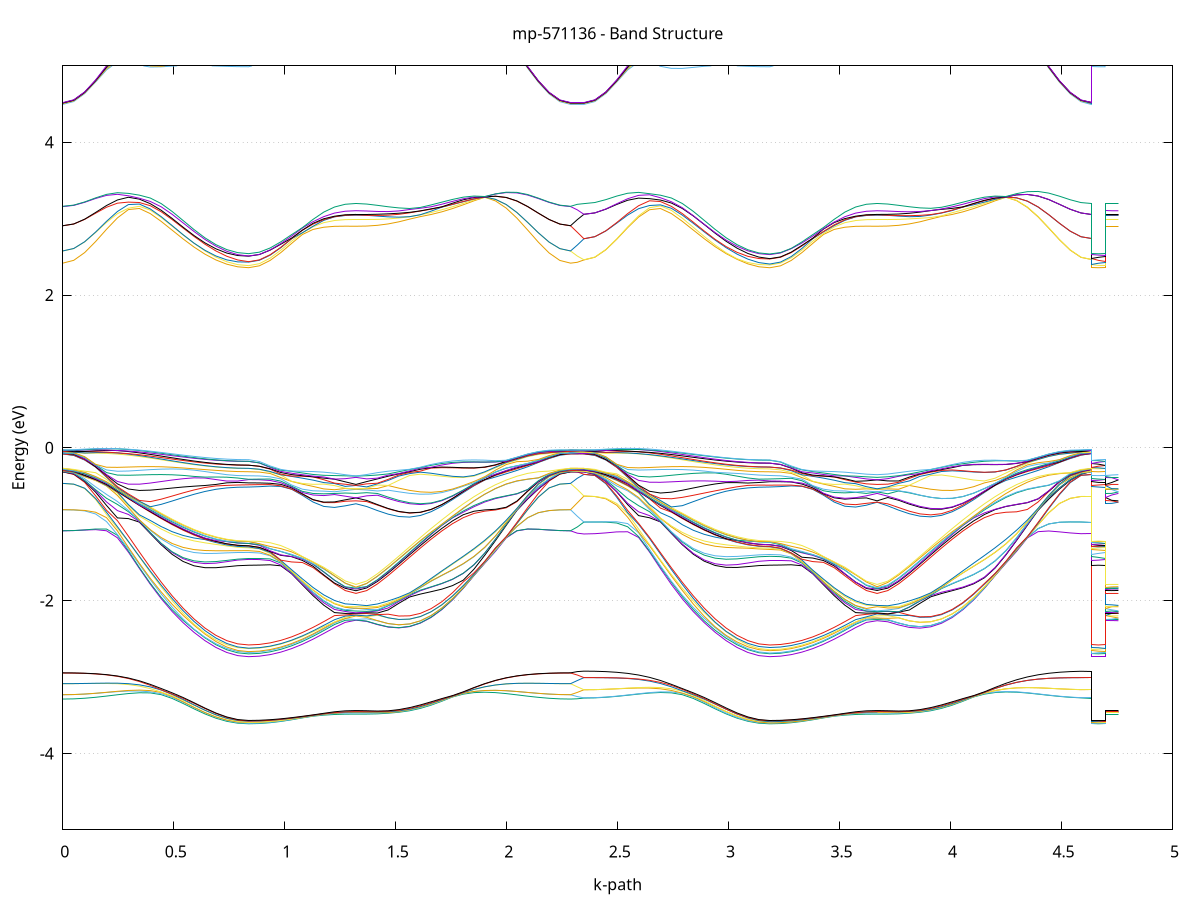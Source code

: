 set title 'mp-571136 - Band Structure'
set xlabel 'k-path'
set ylabel 'Energy (eV)'
set grid y
set yrange [-5:5]
set terminal png size 800,600
set output 'mp-571136_bands_gnuplot.png'
plot '-' using 1:2 with lines notitle, '-' using 1:2 with lines notitle, '-' using 1:2 with lines notitle, '-' using 1:2 with lines notitle, '-' using 1:2 with lines notitle, '-' using 1:2 with lines notitle, '-' using 1:2 with lines notitle, '-' using 1:2 with lines notitle, '-' using 1:2 with lines notitle, '-' using 1:2 with lines notitle, '-' using 1:2 with lines notitle, '-' using 1:2 with lines notitle, '-' using 1:2 with lines notitle, '-' using 1:2 with lines notitle, '-' using 1:2 with lines notitle, '-' using 1:2 with lines notitle, '-' using 1:2 with lines notitle, '-' using 1:2 with lines notitle, '-' using 1:2 with lines notitle, '-' using 1:2 with lines notitle, '-' using 1:2 with lines notitle, '-' using 1:2 with lines notitle, '-' using 1:2 with lines notitle, '-' using 1:2 with lines notitle, '-' using 1:2 with lines notitle, '-' using 1:2 with lines notitle, '-' using 1:2 with lines notitle, '-' using 1:2 with lines notitle, '-' using 1:2 with lines notitle, '-' using 1:2 with lines notitle, '-' using 1:2 with lines notitle, '-' using 1:2 with lines notitle, '-' using 1:2 with lines notitle, '-' using 1:2 with lines notitle, '-' using 1:2 with lines notitle, '-' using 1:2 with lines notitle, '-' using 1:2 with lines notitle, '-' using 1:2 with lines notitle, '-' using 1:2 with lines notitle, '-' using 1:2 with lines notitle, '-' using 1:2 with lines notitle, '-' using 1:2 with lines notitle, '-' using 1:2 with lines notitle, '-' using 1:2 with lines notitle, '-' using 1:2 with lines notitle, '-' using 1:2 with lines notitle, '-' using 1:2 with lines notitle, '-' using 1:2 with lines notitle, '-' using 1:2 with lines notitle, '-' using 1:2 with lines notitle, '-' using 1:2 with lines notitle, '-' using 1:2 with lines notitle, '-' using 1:2 with lines notitle, '-' using 1:2 with lines notitle, '-' using 1:2 with lines notitle, '-' using 1:2 with lines notitle, '-' using 1:2 with lines notitle, '-' using 1:2 with lines notitle, '-' using 1:2 with lines notitle, '-' using 1:2 with lines notitle, '-' using 1:2 with lines notitle, '-' using 1:2 with lines notitle, '-' using 1:2 with lines notitle, '-' using 1:2 with lines notitle, '-' using 1:2 with lines notitle, '-' using 1:2 with lines notitle, '-' using 1:2 with lines notitle, '-' using 1:2 with lines notitle, '-' using 1:2 with lines notitle, '-' using 1:2 with lines notitle, '-' using 1:2 with lines notitle, '-' using 1:2 with lines notitle, '-' using 1:2 with lines notitle, '-' using 1:2 with lines notitle, '-' using 1:2 with lines notitle, '-' using 1:2 with lines notitle, '-' using 1:2 with lines notitle, '-' using 1:2 with lines notitle, '-' using 1:2 with lines notitle, '-' using 1:2 with lines notitle, '-' using 1:2 with lines notitle, '-' using 1:2 with lines notitle, '-' using 1:2 with lines notitle, '-' using 1:2 with lines notitle, '-' using 1:2 with lines notitle, '-' using 1:2 with lines notitle, '-' using 1:2 with lines notitle, '-' using 1:2 with lines notitle, '-' using 1:2 with lines notitle, '-' using 1:2 with lines notitle, '-' using 1:2 with lines notitle, '-' using 1:2 with lines notitle, '-' using 1:2 with lines notitle, '-' using 1:2 with lines notitle, '-' using 1:2 with lines notitle, '-' using 1:2 with lines notitle, '-' using 1:2 with lines notitle, '-' using 1:2 with lines notitle, '-' using 1:2 with lines notitle, '-' using 1:2 with lines notitle, '-' using 1:2 with lines notitle, '-' using 1:2 with lines notitle, '-' using 1:2 with lines notitle, '-' using 1:2 with lines notitle, '-' using 1:2 with lines notitle, '-' using 1:2 with lines notitle, '-' using 1:2 with lines notitle, '-' using 1:2 with lines notitle, '-' using 1:2 with lines notitle, '-' using 1:2 with lines notitle, '-' using 1:2 with lines notitle, '-' using 1:2 with lines notitle, '-' using 1:2 with lines notitle, '-' using 1:2 with lines notitle, '-' using 1:2 with lines notitle, '-' using 1:2 with lines notitle, '-' using 1:2 with lines notitle, '-' using 1:2 with lines notitle, '-' using 1:2 with lines notitle, '-' using 1:2 with lines notitle, '-' using 1:2 with lines notitle, '-' using 1:2 with lines notitle, '-' using 1:2 with lines notitle, '-' using 1:2 with lines notitle, '-' using 1:2 with lines notitle, '-' using 1:2 with lines notitle, '-' using 1:2 with lines notitle, '-' using 1:2 with lines notitle, '-' using 1:2 with lines notitle, '-' using 1:2 with lines notitle, '-' using 1:2 with lines notitle, '-' using 1:2 with lines notitle, '-' using 1:2 with lines notitle, '-' using 1:2 with lines notitle, '-' using 1:2 with lines notitle, '-' using 1:2 with lines notitle, '-' using 1:2 with lines notitle, '-' using 1:2 with lines notitle, '-' using 1:2 with lines notitle, '-' using 1:2 with lines notitle, '-' using 1:2 with lines notitle, '-' using 1:2 with lines notitle, '-' using 1:2 with lines notitle, '-' using 1:2 with lines notitle, '-' using 1:2 with lines notitle, '-' using 1:2 with lines notitle, '-' using 1:2 with lines notitle, '-' using 1:2 with lines notitle, '-' using 1:2 with lines notitle, '-' using 1:2 with lines notitle, '-' using 1:2 with lines notitle, '-' using 1:2 with lines notitle, '-' using 1:2 with lines notitle, '-' using 1:2 with lines notitle, '-' using 1:2 with lines notitle, '-' using 1:2 with lines notitle, '-' using 1:2 with lines notitle, '-' using 1:2 with lines notitle, '-' using 1:2 with lines notitle, '-' using 1:2 with lines notitle, '-' using 1:2 with lines notitle, '-' using 1:2 with lines notitle, '-' using 1:2 with lines notitle, '-' using 1:2 with lines notitle, '-' using 1:2 with lines notitle, '-' using 1:2 with lines notitle, '-' using 1:2 with lines notitle, '-' using 1:2 with lines notitle
0.000000 -11.783097
0.049260 -11.779397
0.098521 -11.768397
0.147781 -11.750297
0.197041 -11.725497
0.246301 -11.694697
0.295562 -11.658597
0.344822 -11.617997
0.394082 -11.574197
0.443342 -11.528297
0.492603 -11.481697
0.541863 -11.435897
0.591123 -11.392497
0.640383 -11.352997
0.689644 -11.318897
0.738904 -11.291697
0.788164 -11.272797
0.837424 -11.265597
0.837424 -11.265597
0.885773 -11.264297
0.934122 -11.260297
0.982471 -11.254097
1.030819 -11.245897
1.079168 -11.236597
1.127517 -11.226697
1.175866 -11.217297
1.224214 -11.209397
1.272563 -11.204297
1.320912 -11.200997
1.320912 -11.200997
1.369260 -11.206097
1.417609 -11.216597
1.465958 -11.232997
1.514307 -11.255297
1.562655 -11.283597
1.611004 -11.317297
1.659353 -11.355697
1.707702 -11.397897
1.756050 -11.442797
1.804399 -11.488997
1.852748 -11.535297
1.901096 -11.580497
1.949445 -11.623297
1.997794 -11.662797
2.046143 -11.697797
2.094491 -11.727597
2.142840 -11.751497
2.191189 -11.768897
2.239538 -11.779597
2.287886 -11.783097
2.287886 -11.783097
2.317973 -11.782697
2.348059 -11.781997
2.348059 -11.781997
2.397319 -11.778297
2.446579 -11.767297
2.495840 -11.749297
2.545100 -11.724597
2.594360 -11.693797
2.643621 -11.657697
2.692881 -11.617197
2.742141 -11.573397
2.791401 -11.527697
2.840662 -11.481297
2.889922 -11.435697
2.939182 -11.392497
2.988442 -11.353197
3.037703 -11.319097
3.086963 -11.291697
3.136223 -11.272797
3.185483 -11.265597
3.185483 -11.265597
3.233832 -11.264297
3.282181 -11.260397
3.330530 -11.254097
3.378878 -11.245997
3.427227 -11.236597
3.475576 -11.226697
3.523925 -11.217297
3.572273 -11.209397
3.620622 -11.204297
3.668971 -11.200997
3.668971 -11.200997
3.717319 -11.206097
3.765668 -11.216597
3.814017 -11.232997
3.862366 -11.255297
3.910714 -11.283497
3.959063 -11.317097
4.007412 -11.355497
4.055761 -11.397597
4.104109 -11.442297
4.152458 -11.488397
4.200807 -11.534597
4.249155 -11.579697
4.297504 -11.622497
4.345853 -11.661797
4.394202 -11.696797
4.442550 -11.726597
4.490899 -11.750497
4.539248 -11.767897
4.587596 -11.778497
4.635945 -11.781997
4.635945 -11.265597
4.666032 -11.265597
4.696118 -11.265597
4.696118 -11.200997
4.726204 -11.200997
4.756291 -11.200997
e
0.000000 -11.772697
0.049260 -11.768997
0.098521 -11.758097
0.147781 -11.740097
0.197041 -11.715497
0.246301 -11.684897
0.295562 -11.649197
0.344822 -11.609097
0.394082 -11.565797
0.443342 -11.520697
0.492603 -11.474897
0.541863 -11.430097
0.591123 -11.387697
0.640383 -11.348997
0.689644 -11.315397
0.738904 -11.287997
0.788164 -11.268797
0.837424 -11.262397
0.837424 -11.262397
0.885773 -11.261097
0.934122 -11.257197
0.982471 -11.250897
1.030819 -11.242897
1.079168 -11.233697
1.127517 -11.224197
1.175866 -11.215297
1.224214 -11.208197
1.272563 -11.203097
1.320912 -11.200997
1.320912 -11.200997
1.369260 -11.204397
1.417609 -11.213997
1.465958 -11.229697
1.514307 -11.251397
1.562655 -11.278897
1.611004 -11.311997
1.659353 -11.349697
1.707702 -11.391297
1.756050 -11.435497
1.804399 -11.481097
1.852748 -11.526897
1.901096 -11.571597
1.949445 -11.614097
1.997794 -11.653197
2.046143 -11.687997
2.094491 -11.717497
2.142840 -11.741297
2.191189 -11.758597
2.239538 -11.769097
2.287886 -11.772697
2.287886 -11.772697
2.317973 -11.776197
2.348059 -11.777997
2.348059 -11.777997
2.397319 -11.774297
2.446579 -11.763297
2.495840 -11.745197
2.545100 -11.720497
2.594360 -11.689797
2.643621 -11.653697
2.692881 -11.613197
2.742141 -11.569497
2.791401 -11.523697
2.840662 -11.477097
2.889922 -11.431397
2.939182 -11.387897
2.988442 -11.348197
3.037703 -11.313897
3.086963 -11.287597
3.136223 -11.269497
3.185483 -11.261797
3.185483 -11.261797
3.233832 -11.260497
3.282181 -11.256697
3.330530 -11.250497
3.378878 -11.242597
3.427227 -11.233597
3.475576 -11.224097
3.523925 -11.215297
3.572273 -11.208197
3.620622 -11.203097
3.668971 -11.200997
3.668971 -11.200997
3.717319 -11.204397
3.765668 -11.214097
3.814017 -11.229897
3.862366 -11.251897
3.910714 -11.279997
3.959063 -11.313597
4.007412 -11.351797
4.055761 -11.393897
4.104109 -11.438497
4.152458 -11.484597
4.200807 -11.530797
4.249155 -11.575797
4.297504 -11.618597
4.345853 -11.657897
4.394202 -11.692797
4.442550 -11.722597
4.490899 -11.746397
4.539248 -11.763797
4.587596 -11.774397
4.635945 -11.777997
4.635945 -11.261797
4.666032 -11.262197
4.696118 -11.262397
4.696118 -11.200997
4.726204 -11.200997
4.756291 -11.200997
e
0.000000 -11.771897
0.049260 -11.768197
0.098521 -11.757297
0.147781 -11.739297
0.197041 -11.714697
0.246301 -11.684097
0.295562 -11.648197
0.344822 -11.607797
0.394082 -11.564197
0.443342 -11.518497
0.492603 -11.472097
0.541863 -11.426397
0.591123 -11.383097
0.640383 -11.343497
0.689644 -11.309197
0.738904 -11.284197
0.788164 -11.267497
0.837424 -11.258597
0.837424 -11.258597
0.885773 -11.257297
0.934122 -11.253497
0.982471 -11.247597
1.030819 -11.239797
1.079168 -11.230897
1.127517 -11.221797
1.175866 -11.213697
1.224214 -11.207797
1.272563 -11.202897
1.320912 -11.200497
1.320912 -11.200497
1.369260 -11.202797
1.417609 -11.211997
1.465958 -11.227997
1.514307 -11.249997
1.562655 -11.277797
1.611004 -11.310897
1.659353 -11.348797
1.707702 -11.390397
1.756050 -11.434597
1.804399 -11.480297
1.852748 -11.526097
1.901096 -11.570897
1.949445 -11.613297
1.997794 -11.652397
2.046143 -11.687197
2.094491 -11.716797
2.142840 -11.740497
2.191189 -11.757797
2.239538 -11.768397
2.287886 -11.771897
2.287886 -11.771897
2.317973 -11.767297
2.348059 -11.761797
2.348059 -11.761797
2.397319 -11.758097
2.446579 -11.747197
2.495840 -11.729397
2.545100 -11.705097
2.594360 -11.674797
2.643621 -11.639397
2.692881 -11.599797
2.742141 -11.557197
2.791401 -11.512697
2.840662 -11.467797
2.889922 -11.423897
2.939182 -11.382597
2.988442 -11.345197
3.037703 -11.312797
3.086963 -11.285197
3.136223 -11.265197
3.185483 -11.260497
3.185483 -11.260497
3.233832 -11.259197
3.282181 -11.255297
3.330530 -11.249097
3.378878 -11.241097
3.427227 -11.231797
3.475576 -11.222197
3.523925 -11.213697
3.572273 -11.207797
3.620622 -11.202897
3.668971 -11.200497
3.668971 -11.200497
3.717319 -11.202797
3.765668 -11.211697
3.814017 -11.226897
3.862366 -11.247997
3.910714 -11.274797
3.959063 -11.307097
4.007412 -11.343997
4.055761 -11.384697
4.104109 -11.428197
4.152458 -11.473197
4.200807 -11.518397
4.249155 -11.562597
4.297504 -11.604597
4.345853 -11.643297
4.394202 -11.677697
4.442550 -11.707097
4.490899 -11.730597
4.539248 -11.747797
4.587596 -11.758197
4.635945 -11.761797
4.635945 -11.260497
4.666032 -11.259797
4.696118 -11.258597
4.696118 -11.200497
4.726204 -11.200497
4.756291 -11.200497
e
0.000000 -11.748797
0.049260 -11.745197
0.098521 -11.734397
0.147781 -11.716697
0.197041 -11.692597
0.246301 -11.662697
0.295562 -11.627697
0.344822 -11.588597
0.394082 -11.546497
0.443342 -11.502797
0.492603 -11.458697
0.541863 -11.415697
0.591123 -11.375397
0.640383 -11.339197
0.689644 -11.308297
0.738904 -11.280997
0.788164 -11.260997
0.837424 -11.257997
0.837424 -11.257997
0.885773 -11.256697
0.934122 -11.252997
0.982471 -11.246997
1.030819 -11.239297
1.079168 -11.230497
1.127517 -11.221197
1.175866 -11.212197
1.224214 -11.204497
1.272563 -11.200197
1.320912 -11.200397
1.320912 -11.200397
1.369260 -11.201497
1.417609 -11.210197
1.465958 -11.224297
1.514307 -11.244297
1.562655 -11.269997
1.611004 -11.301097
1.659353 -11.336997
1.707702 -11.376797
1.756050 -11.419397
1.804399 -11.463597
1.852748 -11.508097
1.901096 -11.551697
1.949445 -11.593197
1.997794 -11.631397
2.046143 -11.665497
2.094491 -11.694597
2.142840 -11.717897
2.191189 -11.734897
2.239538 -11.745297
2.287886 -11.748797
2.287886 -11.748797
2.317973 -11.755097
2.348059 -11.761197
2.348059 -11.761197
2.397319 -11.757497
2.446579 -11.746697
2.495840 -11.728797
2.545100 -11.704397
2.594360 -11.673997
2.643621 -11.638397
2.692881 -11.598397
2.742141 -11.555097
2.791401 -11.509797
2.840662 -11.463897
2.889922 -11.418797
2.939182 -11.375997
2.988442 -11.337097
3.037703 -11.303297
3.086963 -11.279697
3.136223 -11.264697
3.185483 -11.254597
3.185483 -11.254597
3.233832 -11.253397
3.282181 -11.249797
3.330530 -11.244197
3.378878 -11.236897
3.427227 -11.228597
3.475576 -11.220197
3.523925 -11.211997
3.572273 -11.204497
3.620622 -11.200197
3.668971 -11.200397
3.668971 -11.200397
3.717319 -11.201497
3.765668 -11.210997
3.814017 -11.226397
3.862366 -11.247497
3.910714 -11.274297
3.959063 -11.306497
4.007412 -11.343497
4.055761 -11.384197
4.104109 -11.427697
4.152458 -11.472597
4.200807 -11.517797
4.249155 -11.561997
4.297504 -11.603997
4.345853 -11.642697
4.394202 -11.677097
4.442550 -11.706497
4.490899 -11.729997
4.539248 -11.747197
4.587596 -11.757697
4.635945 -11.761197
4.635945 -11.254597
4.666032 -11.256497
4.696118 -11.257997
4.696118 -11.200397
4.726204 -11.200397
4.756291 -11.200397
e
0.000000 -11.748297
0.049260 -11.744697
0.098521 -11.733897
0.147781 -11.716297
0.197041 -11.692097
0.246301 -11.661997
0.295562 -11.626697
0.344822 -11.587097
0.394082 -11.544297
0.443342 -11.499597
0.492603 -11.454397
0.541863 -11.410097
0.591123 -11.368097
0.640383 -11.330097
0.689644 -11.297597
0.738904 -11.274497
0.788164 -11.260597
0.837424 -11.250497
0.837424 -11.250497
0.885773 -11.249297
0.934122 -11.245897
0.982471 -11.240397
1.030819 -11.233497
1.079168 -11.225597
1.127517 -11.217897
1.175866 -11.210997
1.224214 -11.204497
1.272563 -11.199697
1.320912 -11.199297
1.320912 -11.199297
1.369260 -11.200697
1.417609 -11.209697
1.465958 -11.223997
1.514307 -11.243997
1.562655 -11.269697
1.611004 -11.300797
1.659353 -11.336697
1.707702 -11.376497
1.756050 -11.419097
1.804399 -11.463197
1.852748 -11.507697
1.901096 -11.551297
1.949445 -11.592797
1.997794 -11.630997
2.046143 -11.665097
2.094491 -11.694097
2.142840 -11.717397
2.191189 -11.734497
2.239538 -11.744797
2.287886 -11.748297
2.287886 -11.748297
2.317973 -11.742097
2.348059 -11.736797
2.348059 -11.736797
2.397319 -11.733197
2.446579 -11.722497
2.495840 -11.704897
2.545100 -11.680997
2.594360 -11.651297
2.643621 -11.616497
2.692881 -11.577797
2.742141 -11.536097
2.791401 -11.492797
2.840662 -11.449297
2.889922 -11.407097
2.939182 -11.367597
2.988442 -11.332297
3.037703 -11.302597
3.086963 -11.275797
3.136223 -11.256597
3.185483 -11.254297
3.185483 -11.254297
3.233832 -11.253097
3.282181 -11.249497
3.330530 -11.243797
3.378878 -11.236497
3.427227 -11.228097
3.475576 -11.219497
3.523925 -11.211297
3.572273 -11.204497
3.620622 -11.199697
3.668971 -11.199297
3.668971 -11.199297
3.717319 -11.200597
3.765668 -11.208697
3.814017 -11.221897
3.862366 -11.240797
3.910714 -11.265397
3.959063 -11.295497
4.007412 -11.330497
4.055761 -11.369397
4.104109 -11.411197
4.152458 -11.454597
4.200807 -11.498497
4.249155 -11.541597
4.297504 -11.582597
4.345853 -11.620397
4.394202 -11.654197
4.442550 -11.682997
4.490899 -11.706097
4.539248 -11.722997
4.587596 -11.733297
4.635945 -11.736697
4.635945 -11.254297
4.666032 -11.252297
4.696118 -11.250497
4.696118 -11.199297
4.726204 -11.199297
4.756291 -11.199297
e
0.000000 -11.728497
0.049260 -11.724997
0.098521 -11.714297
0.147781 -11.696897
0.197041 -11.673097
0.246301 -11.643497
0.295562 -11.608897
0.344822 -11.570197
0.394082 -11.528697
0.443342 -11.485497
0.492603 -11.442097
0.541863 -11.399997
0.591123 -11.360697
0.640383 -11.325797
0.689644 -11.296197
0.738904 -11.270597
0.788164 -11.252797
0.837424 -11.249597
0.837424 -11.249597
0.885773 -11.248397
0.934122 -11.244997
0.982471 -11.239697
1.030819 -11.232897
1.079168 -11.225297
1.127517 -11.217597
1.175866 -11.210097
1.224214 -11.203697
1.272563 -11.199497
1.320912 -11.198397
1.320912 -11.198397
1.369260 -11.199797
1.417609 -11.206697
1.465958 -11.219297
1.514307 -11.237597
1.562655 -11.261697
1.611004 -11.291197
1.659353 -11.325597
1.707702 -11.363997
1.756050 -11.405297
1.804399 -11.448297
1.852748 -11.491797
1.901096 -11.534497
1.949445 -11.575197
1.997794 -11.612897
2.046143 -11.646397
2.094491 -11.674997
2.142840 -11.697997
2.191189 -11.714797
2.239538 -11.725097
2.287886 -11.728497
2.287886 -11.728497
2.317973 -11.731097
2.348059 -11.735497
2.348059 -11.735497
2.397319 -11.731897
2.446579 -11.721197
2.495840 -11.703697
2.545100 -11.679697
2.594360 -11.649897
2.643621 -11.615097
2.692881 -11.575997
2.742141 -11.533797
2.791401 -11.489897
2.840662 -11.445397
2.889922 -11.401997
2.939182 -11.361097
2.988442 -11.324297
3.037703 -11.293197
3.086963 -11.269697
3.136223 -11.255497
3.185483 -11.246697
3.185483 -11.246697
3.233832 -11.245597
3.282181 -11.242197
3.330530 -11.236897
3.378878 -11.230097
3.427227 -11.222497
3.475576 -11.215697
3.523925 -11.209897
3.572273 -11.203697
3.620622 -11.199497
3.668971 -11.198397
3.668971 -11.198397
3.717319 -11.200097
3.765668 -11.207497
3.814017 -11.220597
3.862366 -11.239497
3.910714 -11.264097
3.959063 -11.294297
4.007412 -11.329197
4.055761 -11.368197
4.104109 -11.409897
4.152458 -11.453397
4.200807 -11.497297
4.249155 -11.540297
4.297504 -11.581297
4.345853 -11.619197
4.394202 -11.652897
4.442550 -11.681697
4.490899 -11.704797
4.539248 -11.721697
4.587596 -11.731997
4.635945 -11.735497
4.635945 -11.246697
4.666032 -11.247897
4.696118 -11.249597
4.696118 -11.198397
4.726204 -11.198397
4.756291 -11.198397
e
0.000000 -11.724397
0.049260 -11.720797
0.098521 -11.710197
0.147781 -11.692797
0.197041 -11.668997
0.246301 -11.639397
0.295562 -11.604897
0.344822 -11.566197
0.394082 -11.524597
0.443342 -11.481297
0.492603 -11.437697
0.541863 -11.395197
0.591123 -11.355297
0.640383 -11.319397
0.689644 -11.288897
0.738904 -11.265197
0.788164 -11.249697
0.837424 -11.242697
0.837424 -11.242697
0.885773 -11.241497
0.934122 -11.238197
0.982471 -11.232897
1.030819 -11.226197
1.079168 -11.218797
1.127517 -11.213397
1.175866 -11.208097
1.224214 -11.202597
1.272563 -11.198997
1.320912 -11.197397
1.320912 -11.197397
1.369260 -11.199297
1.417609 -11.204797
1.465958 -11.216497
1.514307 -11.234497
1.562655 -11.258397
1.611004 -11.287797
1.659353 -11.322097
1.707702 -11.360397
1.756050 -11.401597
1.804399 -11.444597
1.852748 -11.487997
1.901096 -11.530597
1.949445 -11.571297
1.997794 -11.608897
2.046143 -11.642397
2.094491 -11.670897
2.142840 -11.693897
2.191189 -11.710697
2.239538 -11.720897
2.287886 -11.724397
2.287886 -11.724397
2.317973 -11.723297
2.348059 -11.722597
2.348059 -11.722597
2.397319 -11.718997
2.446579 -11.708397
2.495840 -11.690997
2.545100 -11.667197
2.594360 -11.637697
2.643621 -11.603197
2.692881 -11.564697
2.742141 -11.523197
2.791401 -11.480097
2.840662 -11.436697
2.889922 -11.394597
2.939182 -11.355197
2.988442 -11.319797
3.037703 -11.289697
3.086963 -11.265497
3.136223 -11.248797
3.185483 -11.243897
3.185483 -11.243897
3.233832 -11.242797
3.282181 -11.239497
3.330530 -11.234397
3.378878 -11.228097
3.427227 -11.221597
3.475576 -11.214897
3.523925 -11.208197
3.572273 -11.202597
3.620622 -11.198997
3.668971 -11.197397
3.668971 -11.197397
3.717319 -11.198897
3.765668 -11.204097
3.814017 -11.216097
3.862366 -11.233997
3.910714 -11.257797
3.959063 -11.287097
4.007412 -11.321197
4.055761 -11.359397
4.104109 -11.400397
4.152458 -11.443297
4.200807 -11.486597
4.249155 -11.529097
4.297504 -11.569697
4.345853 -11.607197
4.394202 -11.640697
4.442550 -11.669197
4.490899 -11.692097
4.539248 -11.708897
4.587596 -11.719097
4.635945 -11.722597
4.635945 -11.243897
4.666032 -11.243197
4.696118 -11.242697
4.696118 -11.197397
4.726204 -11.197397
4.756291 -11.197397
e
0.000000 -11.334497
0.049260 -11.333497
0.098521 -11.330497
0.147781 -11.325597
0.197041 -11.318997
0.246301 -11.310997
0.295562 -11.301697
0.344822 -11.291597
0.394082 -11.280997
0.443342 -11.270297
0.492603 -11.259997
0.541863 -11.250397
0.591123 -11.242097
0.640383 -11.235297
0.689644 -11.230597
0.738904 -11.228097
0.788164 -11.227697
0.837424 -11.229497
0.837424 -11.229497
0.885773 -11.228997
0.934122 -11.227497
0.982471 -11.225097
1.030819 -11.221997
1.079168 -11.217997
1.127517 -11.211497
1.175866 -11.205797
1.224214 -11.201797
1.272563 -11.198597
1.320912 -11.196697
1.320912 -11.196697
1.369260 -11.198397
1.417609 -11.201397
1.465958 -11.205197
1.514307 -11.209797
1.562655 -11.215697
1.611004 -11.222697
1.659353 -11.230897
1.707702 -11.239997
1.756050 -11.249997
1.804399 -11.260497
1.852748 -11.271297
1.901096 -11.282197
1.949445 -11.292797
1.997794 -11.302697
2.046143 -11.311697
2.094491 -11.319597
2.142840 -11.325897
2.191189 -11.330597
2.239538 -11.333497
2.287886 -11.334497
2.287886 -11.334497
2.317973 -11.336597
2.348059 -11.337597
2.348059 -11.337597
2.397319 -11.336597
2.446579 -11.333597
2.495840 -11.328597
2.545100 -11.321897
2.594360 -11.313697
2.643621 -11.304197
2.692881 -11.293897
2.742141 -11.282997
2.791401 -11.271897
2.840662 -11.261197
2.889922 -11.251097
2.939182 -11.242097
2.988442 -11.234697
3.037703 -11.229697
3.086963 -11.227897
3.136223 -11.228597
3.185483 -11.228197
3.185483 -11.228197
3.233832 -11.227697
3.282181 -11.226097
3.330530 -11.223597
3.378878 -11.219997
3.427227 -11.215097
3.475576 -11.210197
3.523925 -11.205597
3.572273 -11.201797
3.620622 -11.198597
3.668971 -11.196697
3.668971 -11.196697
3.717319 -11.198697
3.765668 -11.201997
3.814017 -11.205597
3.862366 -11.210397
3.910714 -11.216297
3.959063 -11.223597
4.007412 -11.231897
4.055761 -11.241297
4.104109 -11.251497
4.152458 -11.262197
4.200807 -11.273297
4.249155 -11.284397
4.297504 -11.295097
4.345853 -11.305297
4.394202 -11.314497
4.442550 -11.322397
4.490899 -11.328897
4.539248 -11.333697
4.587596 -11.336597
4.635945 -11.337597
4.635945 -11.228197
4.666032 -11.228897
4.696118 -11.229497
4.696118 -11.196697
4.726204 -11.196697
4.756291 -11.196697
e
0.000000 -11.331997
0.049260 -11.330997
0.098521 -11.327897
0.147781 -11.322997
0.197041 -11.316397
0.246301 -11.308297
0.295562 -11.298897
0.344822 -11.288697
0.394082 -11.277897
0.443342 -11.266797
0.492603 -11.255997
0.541863 -11.245797
0.591123 -11.236597
0.640383 -11.228797
0.689644 -11.222997
0.738904 -11.222997
0.788164 -11.224597
0.837424 -11.222197
0.837424 -11.222197
0.885773 -11.221697
0.934122 -11.220297
0.982471 -11.218097
1.030819 -11.215097
1.079168 -11.211497
1.127517 -11.207197
1.175866 -11.203297
1.224214 -11.200497
1.272563 -11.198397
1.320912 -11.195897
1.320912 -11.195897
1.369260 -11.197697
1.417609 -11.199597
1.465958 -11.202497
1.514307 -11.206897
1.562655 -11.212597
1.611004 -11.219697
1.659353 -11.227797
1.707702 -11.236997
1.756050 -11.246997
1.804399 -11.257597
1.852748 -11.268497
1.901096 -11.279397
1.949445 -11.289997
1.997794 -11.299997
2.046143 -11.309097
2.094491 -11.316997
2.142840 -11.323397
2.191189 -11.328097
2.239538 -11.330997
2.287886 -11.331997
2.287886 -11.331997
2.317973 -11.327997
2.348059 -11.321797
2.348059 -11.321797
2.397319 -11.320797
2.446579 -11.317897
2.495840 -11.313297
2.545100 -11.306997
2.594360 -11.299397
2.643621 -11.290697
2.692881 -11.281297
2.742141 -11.271497
2.791401 -11.261797
2.840662 -11.252397
2.889922 -11.243897
2.939182 -11.236497
2.988442 -11.230797
3.037703 -11.226597
3.086963 -11.223497
3.136223 -11.221697
3.185483 -11.225397
3.185483 -11.225397
3.233832 -11.224897
3.282181 -11.223397
3.330530 -11.221097
3.378878 -11.218097
3.427227 -11.214397
3.475576 -11.208997
3.523925 -11.203597
3.572273 -11.200497
3.620622 -11.198397
3.668971 -11.195897
3.668971 -11.195897
3.717319 -11.197597
3.765668 -11.198797
3.814017 -11.201097
3.862366 -11.204897
3.910714 -11.209897
3.959063 -11.216197
4.007412 -11.223697
4.055761 -11.232097
4.104109 -11.241397
4.152458 -11.251297
4.200807 -11.261497
4.249155 -11.271797
4.297504 -11.281897
4.345853 -11.291297
4.394202 -11.299997
4.442550 -11.307497
4.490899 -11.313597
4.539248 -11.318097
4.587596 -11.320797
4.635945 -11.321797
4.635945 -11.225397
4.666032 -11.224097
4.696118 -11.222197
4.696118 -11.195897
4.726204 -11.195897
4.756291 -11.195897
e
0.000000 -11.305897
0.049260 -11.304997
0.098521 -11.302397
0.147781 -11.297997
0.197041 -11.292197
0.246301 -11.285197
0.295562 -11.277197
0.344822 -11.268697
0.394082 -11.259797
0.443342 -11.250997
0.492603 -11.242797
0.541863 -11.235397
0.591123 -11.229297
0.640383 -11.224897
0.689644 -11.222397
0.738904 -11.218597
0.788164 -11.216697
0.837424 -11.221497
0.837424 -11.221497
0.885773 -11.220997
0.934122 -11.219697
0.982471 -11.217497
1.030819 -11.214497
1.079168 -11.210997
1.127517 -11.206897
1.175866 -11.202397
1.224214 -11.199997
1.272563 -11.197497
1.320912 -11.195297
1.320912 -11.195297
1.369260 -11.196897
1.417609 -11.196897
1.465958 -11.198097
1.514307 -11.200797
1.562655 -11.204797
1.611004 -11.209997
1.659353 -11.216397
1.707702 -11.223797
1.756050 -11.232097
1.804399 -11.240997
1.852748 -11.250297
1.901096 -11.259697
1.949445 -11.268897
1.997794 -11.277697
2.046143 -11.285597
2.094491 -11.292597
2.142840 -11.298297
2.191189 -11.302497
2.239538 -11.305097
2.287886 -11.305897
2.287886 -11.305897
2.317973 -11.314097
2.348059 -11.321397
2.348059 -11.321397
2.397319 -11.320497
2.446579 -11.317597
2.495840 -11.312897
2.545100 -11.306497
2.594360 -11.298697
2.643621 -11.289597
2.692881 -11.279697
2.742141 -11.269197
2.791401 -11.258497
2.840662 -11.247997
2.889922 -11.238097
2.939182 -11.229297
2.988442 -11.221997
3.037703 -11.216697
3.086963 -11.217897
3.136223 -11.220697
3.185483 -11.217197
3.185483 -11.217197
3.233832 -11.216797
3.282181 -11.215597
3.330530 -11.213697
3.378878 -11.211197
3.427227 -11.208297
3.475576 -11.205097
3.523925 -11.202197
3.572273 -11.199997
3.620622 -11.197497
3.668971 -11.195297
3.668971 -11.195297
3.717319 -11.196997
3.765668 -11.197797
3.814017 -11.200197
3.862366 -11.204097
3.910714 -11.209197
3.959063 -11.215597
4.007412 -11.223097
4.055761 -11.231597
4.104109 -11.240997
4.152458 -11.250897
4.200807 -11.261097
4.249155 -11.271397
4.297504 -11.281497
4.345853 -11.290997
4.394202 -11.299597
4.442550 -11.307097
4.490899 -11.313197
4.539248 -11.317697
4.587596 -11.320497
4.635945 -11.321397
4.635945 -11.217197
4.666032 -11.219397
4.696118 -11.221497
4.696118 -11.195297
4.726204 -11.195297
4.756291 -11.195297
e
0.000000 -11.305697
0.049260 -11.304797
0.098521 -11.302097
0.147781 -11.297797
0.197041 -11.291797
0.246301 -11.284497
0.295562 -11.275997
0.344822 -11.266797
0.394082 -11.256997
0.443342 -11.247197
0.492603 -11.237597
0.541863 -11.228797
0.591123 -11.220997
0.640383 -11.214697
0.689644 -11.210597
0.738904 -11.212497
0.788164 -11.215897
0.837424 -11.213097
0.837424 -11.213097
0.885773 -11.212797
0.934122 -11.211797
0.982471 -11.210297
1.030819 -11.208297
1.079168 -11.205997
1.127517 -11.203597
1.175866 -11.200797
1.224214 -11.196797
1.272563 -11.195097
1.320912 -11.194797
1.320912 -11.194697
1.369260 -11.195697
1.417609 -11.196397
1.465958 -11.197797
1.514307 -11.200497
1.562655 -11.204497
1.611004 -11.209797
1.659353 -11.216197
1.707702 -11.223597
1.756050 -11.231797
1.804399 -11.240797
1.852748 -11.249997
1.901096 -11.259497
1.949445 -11.268697
1.997794 -11.277397
2.046143 -11.285397
2.094491 -11.292397
2.142840 -11.298097
2.191189 -11.302297
2.239538 -11.304897
2.287886 -11.305697
2.287886 -11.305697
2.317973 -11.297397
2.348059 -11.289397
2.348059 -11.289397
2.397319 -11.288497
2.446579 -11.286097
2.495840 -11.282097
2.545100 -11.276797
2.594360 -11.270397
2.643621 -11.263097
2.692881 -11.255297
2.742141 -11.247397
2.791401 -11.239597
2.840662 -11.232397
2.889922 -11.225997
2.939182 -11.220997
2.988442 -11.217697
3.037703 -11.216397
3.086963 -11.213097
3.136223 -11.212197
3.185483 -11.216997
3.185483 -11.216997
3.233832 -11.216597
3.282181 -11.215397
3.330530 -11.213497
3.378878 -11.210897
3.427227 -11.207997
3.475576 -11.204697
3.523925 -11.200897
3.572273 -11.196797
3.620622 -11.195097
3.668971 -11.194797
3.668971 -11.194797
3.717319 -11.195697
3.765668 -11.195797
3.814017 -11.195897
3.862366 -11.197297
3.910714 -11.199997
3.959063 -11.204097
4.007412 -11.209297
4.055761 -11.215597
4.104109 -11.222697
4.152458 -11.230497
4.200807 -11.238797
4.249155 -11.247197
4.297504 -11.255497
4.345853 -11.263497
4.394202 -11.270697
4.442550 -11.277097
4.490899 -11.282297
4.539248 -11.286197
4.587596 -11.288597
4.635945 -11.289397
4.635945 -11.216997
4.666032 -11.214897
4.696118 -11.213097
4.696118 -11.194797
4.726204 -11.194797
4.756291 -11.194797
e
0.000000 -11.275497
0.049260 -11.274697
0.098521 -11.272397
0.147781 -11.268697
0.197041 -11.263797
0.246301 -11.257897
0.295562 -11.251197
0.344822 -11.244097
0.394082 -11.236797
0.443342 -11.229797
0.492603 -11.223297
0.541863 -11.217797
0.591123 -11.213597
0.640383 -11.211097
0.689644 -11.210497
0.738904 -11.208497
0.788164 -11.209297
0.837424 -11.212897
0.837424 -11.212897
0.885773 -11.212497
0.934122 -11.211497
0.982471 -11.209897
1.030819 -11.207697
1.079168 -11.205197
1.127517 -11.202397
1.175866 -11.199497
1.224214 -11.196497
1.272563 -11.194597
1.320912 -11.194697
1.320912 -11.194697
1.369260 -11.194397
1.417609 -11.194297
1.465958 -11.194397
1.514307 -11.195197
1.562655 -11.196997
1.611004 -11.200097
1.659353 -11.204197
1.707702 -11.209397
1.756050 -11.215497
1.804399 -11.222297
1.852748 -11.229497
1.901096 -11.237097
1.949445 -11.244597
1.997794 -11.251797
2.046143 -11.258397
2.094491 -11.264197
2.142840 -11.268997
2.191189 -11.272497
2.239538 -11.274697
2.287886 -11.275497
2.287886 -11.275497
2.317973 -11.281697
2.348059 -11.289197
2.348059 -11.289197
2.397319 -11.288297
2.446579 -11.285897
2.495840 -11.281797
2.545100 -11.276397
2.594360 -11.269697
2.643621 -11.261997
2.692881 -11.253597
2.742141 -11.244797
2.791401 -11.235997
2.840662 -11.227597
2.889922 -11.219997
2.939182 -11.213497
2.988442 -11.208697
3.037703 -11.206497
3.086963 -11.208097
3.136223 -11.211497
3.185483 -11.210697
3.185483 -11.210697
3.233832 -11.210397
3.282181 -11.209497
3.330530 -11.208197
3.378878 -11.206397
3.427227 -11.204397
3.475576 -11.202097
3.523925 -11.199397
3.572273 -11.196497
3.620622 -11.194697
3.668971 -11.194697
3.668971 -11.194697
3.717319 -11.194397
3.765668 -11.194397
3.814017 -11.195197
3.862366 -11.196997
3.910714 -11.199897
3.959063 -11.203997
4.007412 -11.209197
4.055761 -11.215397
4.104109 -11.222497
4.152458 -11.230297
4.200807 -11.238597
4.249155 -11.246997
4.297504 -11.255297
4.345853 -11.263197
4.394202 -11.270497
4.442550 -11.276897
4.490899 -11.282097
4.539248 -11.285997
4.587596 -11.288397
4.635945 -11.289197
4.635945 -11.210697
4.666032 -11.211397
4.696118 -11.212897
4.696118 -11.194697
4.726204 -11.194697
4.756291 -11.194697
e
0.000000 -11.274697
0.049260 -11.273897
0.098521 -11.271597
0.147781 -11.267897
0.197041 -11.262997
0.246301 -11.256897
0.295562 -11.249997
0.344822 -11.242397
0.394082 -11.234597
0.443342 -11.226897
0.492603 -11.219697
0.541863 -11.213197
0.591123 -11.208097
0.640383 -11.204597
0.689644 -11.203397
0.738904 -11.204697
0.788164 -11.207297
0.837424 -11.208097
0.837424 -11.208097
0.885773 -11.207797
0.934122 -11.206997
0.982471 -11.205697
1.030819 -11.203997
1.079168 -11.201997
1.127517 -11.199897
1.175866 -11.197797
1.224214 -11.195797
1.272563 -11.194397
1.320912 -11.194397
1.320912 -11.194397
1.369260 -11.193297
1.417609 -11.192297
1.465958 -11.192197
1.514307 -11.193197
1.562655 -11.195297
1.611004 -11.198497
1.659353 -11.202797
1.707702 -11.208097
1.756050 -11.214297
1.804399 -11.221197
1.852748 -11.228497
1.901096 -11.236097
1.949445 -11.243597
1.997794 -11.250897
2.046143 -11.257497
2.094491 -11.263397
2.142840 -11.268197
2.191189 -11.271697
2.239538 -11.273897
2.287886 -11.274697
2.287886 -11.274697
2.317973 -11.269697
2.348059 -11.266797
2.348059 -11.266797
2.397319 -11.265997
2.446579 -11.263897
2.495840 -11.260397
2.545100 -11.255797
2.594360 -11.250197
2.643621 -11.243797
2.692881 -11.236997
2.742141 -11.230097
2.791401 -11.223397
2.840662 -11.217297
2.889922 -11.212097
2.939182 -11.208097
2.988442 -11.205797
3.037703 -11.204897
3.086963 -11.204897
3.136223 -11.206697
3.185483 -11.208697
3.185483 -11.208697
3.233832 -11.208397
3.282181 -11.207497
3.330530 -11.206097
3.378878 -11.204297
3.427227 -11.202197
3.475576 -11.199997
3.523925 -11.197797
3.572273 -11.195797
3.620622 -11.194397
3.668971 -11.194397
3.668971 -11.194397
3.717319 -11.193297
3.765668 -11.192297
3.814017 -11.192097
3.862366 -11.192797
3.910714 -11.194397
3.959063 -11.196997
4.007412 -11.200697
4.055761 -11.205397
4.104109 -11.210897
4.152458 -11.217097
4.200807 -11.223797
4.249155 -11.230797
4.297504 -11.237797
4.345853 -11.244497
4.394202 -11.250697
4.442550 -11.256197
4.490899 -11.260697
4.539248 -11.263997
4.587596 -11.266097
4.635945 -11.266797
4.635945 -11.208697
4.666032 -11.208397
4.696118 -11.208097
4.696118 -11.194397
4.726204 -11.194397
4.756291 -11.194397
e
0.000000 -11.261797
0.049260 -11.261097
0.098521 -11.258997
0.147781 -11.255597
0.197041 -11.250997
0.246301 -11.245497
0.295562 -11.239297
0.344822 -11.232597
0.394082 -11.225797
0.443342 -11.219097
0.492603 -11.212997
0.541863 -11.207797
0.591123 -11.203797
0.640383 -11.201197
0.689644 -11.200397
0.738904 -11.201297
0.788164 -11.203697
0.837424 -11.205197
0.837424 -11.205197
0.885773 -11.204997
0.934122 -11.204197
0.982471 -11.202997
1.030819 -11.201397
1.079168 -11.199597
1.127517 -11.197797
1.175866 -11.196197
1.224214 -11.194697
1.272563 -11.193497
1.320912 -11.193897
1.320912 -11.193897
1.369260 -11.192097
1.417609 -11.190397
1.465958 -11.189697
1.514307 -11.189997
1.562655 -11.191297
1.611004 -11.193697
1.659353 -11.197197
1.707702 -11.201697
1.756050 -11.207097
1.804399 -11.213197
1.852748 -11.219697
1.901096 -11.226497
1.949445 -11.233297
1.997794 -11.239897
2.046143 -11.245997
2.094491 -11.251397
2.142840 -11.255797
2.191189 -11.259097
2.239538 -11.261097
2.287886 -11.261797
2.287886 -11.261797
2.317973 -11.262597
2.348059 -11.263997
2.348059 -11.263997
2.397319 -11.263197
2.446579 -11.261097
2.495840 -11.257597
2.545100 -11.252897
2.594360 -11.247297
2.643621 -11.240897
2.692881 -11.233997
2.742141 -11.226897
2.791401 -11.219997
2.840662 -11.213597
2.889922 -11.208097
2.939182 -11.203797
2.988442 -11.200997
3.037703 -11.200097
3.086963 -11.201297
3.136223 -11.203697
3.185483 -11.205197
3.185483 -11.205197
3.233832 -11.204897
3.282181 -11.204097
3.330530 -11.202897
3.378878 -11.201397
3.427227 -11.199597
3.475576 -11.197797
3.523925 -11.196197
3.572273 -11.194697
3.620622 -11.193497
3.668971 -11.193897
3.668971 -11.193897
3.717319 -11.192097
3.765668 -11.190397
3.814017 -11.189697
3.862366 -11.189997
3.910714 -11.191397
3.959063 -11.193997
4.007412 -11.197597
4.055761 -11.202297
4.104109 -11.207797
4.152458 -11.213997
4.200807 -11.220797
4.249155 -11.227797
4.297504 -11.234797
4.345853 -11.241597
4.394202 -11.247797
4.442550 -11.253297
4.490899 -11.257797
4.539248 -11.261197
4.587596 -11.263297
4.635945 -11.263997
4.635945 -11.205197
4.666032 -11.205197
4.696118 -11.205197
4.696118 -11.193897
4.726204 -11.193897
4.756291 -11.193897
e
0.000000 -7.495897
0.049260 -7.495297
0.098521 -7.493597
0.147781 -7.490897
0.197041 -7.487397
0.246301 -7.483397
0.295562 -7.479197
0.344822 -7.475197
0.394082 -7.471697
0.443342 -7.468797
0.492603 -7.466597
0.541863 -7.464997
0.591123 -7.464097
0.640383 -7.463697
0.689644 -7.463597
0.738904 -7.463597
0.788164 -7.463597
0.837424 -7.463597
0.837424 -7.463597
0.885773 -7.461797
0.934122 -7.456297
0.982471 -7.447297
1.030819 -7.435297
1.079168 -7.420697
1.127517 -7.404097
1.175866 -7.386697
1.224214 -7.369897
1.272563 -7.356097
1.320912 -7.348097
1.320912 -7.348097
1.369260 -7.356097
1.417609 -7.368797
1.465958 -7.383697
1.514307 -7.398697
1.562655 -7.412597
1.611004 -7.424797
1.659353 -7.435397
1.707702 -7.444297
1.756050 -7.451797
1.804399 -7.458297
1.852748 -7.463997
1.901096 -7.469297
1.949445 -7.474297
1.997794 -7.479097
2.046143 -7.483497
2.094491 -7.487597
2.142840 -7.490997
2.191189 -7.493597
2.239538 -7.495297
2.287886 -7.495897
2.287886 -7.495897
2.317973 -7.495897
2.348059 -7.495897
2.348059 -7.495897
2.397319 -7.495297
2.446579 -7.493597
2.495840 -7.490897
2.545100 -7.487397
2.594360 -7.483397
2.643621 -7.479197
2.692881 -7.475197
2.742141 -7.471697
2.791401 -7.468797
2.840662 -7.466597
2.889922 -7.464997
2.939182 -7.464097
2.988442 -7.463697
3.037703 -7.463597
3.086963 -7.463597
3.136223 -7.463597
3.185483 -7.463597
3.185483 -7.463597
3.233832 -7.461797
3.282181 -7.456297
3.330530 -7.447297
3.378878 -7.435297
3.427227 -7.420697
3.475576 -7.404097
3.523925 -7.386697
3.572273 -7.369897
3.620622 -7.356097
3.668971 -7.348097
3.668971 -7.348097
3.717319 -7.356097
3.765668 -7.368797
3.814017 -7.383697
3.862366 -7.398697
3.910714 -7.412597
3.959063 -7.424797
4.007412 -7.435397
4.055761 -7.444297
4.104109 -7.451797
4.152458 -7.458297
4.200807 -7.463997
4.249155 -7.469297
4.297504 -7.474297
4.345853 -7.479097
4.394202 -7.483497
4.442550 -7.487597
4.490899 -7.490997
4.539248 -7.493597
4.587596 -7.495297
4.635945 -7.495897
4.635945 -7.463597
4.666032 -7.463597
4.696118 -7.463597
4.696118 -7.348097
4.726204 -7.348097
4.756291 -7.348097
e
0.000000 -7.495897
0.049260 -7.494797
0.098521 -7.493097
0.147781 -7.490297
0.197041 -7.486797
0.246301 -7.482897
0.295562 -7.478697
0.344822 -7.474697
0.394082 -7.471097
0.443342 -7.468197
0.492603 -7.465997
0.541863 -7.464497
0.591123 -7.463597
0.640383 -7.463097
0.689644 -7.462897
0.738904 -7.462997
0.788164 -7.462997
0.837424 -7.462997
0.837424 -7.462997
0.885773 -7.461197
0.934122 -7.455697
0.982471 -7.446597
1.030819 -7.434397
1.079168 -7.419497
1.127517 -7.402697
1.175866 -7.385097
1.224214 -7.368197
1.272563 -7.354697
1.320912 -7.347997
1.320912 -7.347997
1.369260 -7.354597
1.417609 -7.367097
1.465958 -7.381897
1.514307 -7.396897
1.562655 -7.410797
1.611004 -7.423197
1.659353 -7.433897
1.707702 -7.442997
1.756050 -7.450797
1.804399 -7.457397
1.852748 -7.463297
1.901096 -7.468697
1.949445 -7.473697
1.997794 -7.478497
2.046143 -7.482997
2.094491 -7.487097
2.142840 -7.490497
2.191189 -7.493097
2.239538 -7.494797
2.287886 -7.495897
2.287886 -7.495897
2.317973 -7.495897
2.348059 -7.495897
2.348059 -7.495897
2.397319 -7.494797
2.446579 -7.493097
2.495840 -7.490297
2.545100 -7.486797
2.594360 -7.482897
2.643621 -7.478697
2.692881 -7.474697
2.742141 -7.471097
2.791401 -7.468197
2.840662 -7.465997
2.889922 -7.464497
2.939182 -7.463597
2.988442 -7.463097
3.037703 -7.462897
3.086963 -7.462997
3.136223 -7.462997
3.185483 -7.462997
3.185483 -7.462997
3.233832 -7.461197
3.282181 -7.455697
3.330530 -7.446597
3.378878 -7.434397
3.427227 -7.419497
3.475576 -7.402697
3.523925 -7.385097
3.572273 -7.368197
3.620622 -7.354697
3.668971 -7.347997
3.668971 -7.347997
3.717319 -7.354597
3.765668 -7.367097
3.814017 -7.381897
3.862366 -7.396897
3.910714 -7.410797
3.959063 -7.423197
4.007412 -7.433897
4.055761 -7.442997
4.104109 -7.450797
4.152458 -7.457397
4.200807 -7.463297
4.249155 -7.468697
4.297504 -7.473697
4.345853 -7.478497
4.394202 -7.482997
4.442550 -7.487097
4.490899 -7.490497
4.539248 -7.493097
4.587596 -7.494797
4.635945 -7.495897
4.635945 -7.462997
4.666032 -7.462997
4.696118 -7.462997
4.696118 -7.347997
4.726204 -7.347997
4.756291 -7.347997
e
0.000000 -7.495397
0.049260 -7.494097
0.098521 -7.491097
0.147781 -7.488397
0.197041 -7.484897
0.246301 -7.480897
0.295562 -7.476697
0.344822 -7.472797
0.394082 -7.469197
0.443342 -7.466297
0.492603 -7.464097
0.541863 -7.462597
0.591123 -7.461697
0.640383 -7.461197
0.689644 -7.461097
0.738904 -7.461097
0.788164 -7.461097
0.837424 -7.461097
0.837424 -7.461097
0.885773 -7.459297
0.934122 -7.453797
0.982471 -7.444797
1.030819 -7.432697
1.079168 -7.417897
1.127517 -7.401197
1.175866 -7.383697
1.224214 -7.366897
1.272563 -7.353297
1.320912 -7.346897
1.320912 -7.346897
1.369260 -7.353197
1.417609 -7.365697
1.465958 -7.380497
1.514307 -7.395397
1.562655 -7.409297
1.611004 -7.421697
1.659353 -7.432397
1.707702 -7.441397
1.756050 -7.449097
1.804399 -7.455597
1.852748 -7.461397
1.901096 -7.466797
1.949445 -7.471797
1.997794 -7.476597
2.046143 -7.480997
2.094491 -7.485097
2.142840 -7.488497
2.191189 -7.491197
2.239538 -7.494197
2.287886 -7.495397
2.287886 -7.495397
2.317973 -7.495397
2.348059 -7.495397
2.348059 -7.495397
2.397319 -7.494097
2.446579 -7.491097
2.495840 -7.488397
2.545100 -7.484897
2.594360 -7.480897
2.643621 -7.476697
2.692881 -7.472797
2.742141 -7.469197
2.791401 -7.466297
2.840662 -7.464097
2.889922 -7.462597
2.939182 -7.461697
2.988442 -7.461197
3.037703 -7.461097
3.086963 -7.461097
3.136223 -7.461097
3.185483 -7.461097
3.185483 -7.461097
3.233832 -7.459297
3.282181 -7.453797
3.330530 -7.444797
3.378878 -7.432697
3.427227 -7.417897
3.475576 -7.401197
3.523925 -7.383697
3.572273 -7.366897
3.620622 -7.353297
3.668971 -7.346897
3.668971 -7.346897
3.717319 -7.353197
3.765668 -7.365697
3.814017 -7.380497
3.862366 -7.395397
3.910714 -7.409297
3.959063 -7.421697
4.007412 -7.432397
4.055761 -7.441397
4.104109 -7.449097
4.152458 -7.455597
4.200807 -7.461397
4.249155 -7.466797
4.297504 -7.471797
4.345853 -7.476597
4.394202 -7.480997
4.442550 -7.485097
4.490899 -7.488497
4.539248 -7.491197
4.587596 -7.494197
4.635945 -7.495397
4.635945 -7.461097
4.666032 -7.461097
4.696118 -7.461097
4.696118 -7.346897
4.726204 -7.346897
4.756291 -7.346897
e
0.000000 -7.495397
0.049260 -7.493597
0.098521 -7.490397
0.147781 -7.487697
0.197041 -7.484197
0.246301 -7.480297
0.295562 -7.476097
0.344822 -7.472097
0.394082 -7.468597
0.443342 -7.465597
0.492603 -7.463397
0.541863 -7.461897
0.591123 -7.460997
0.640383 -7.460597
0.689644 -7.460397
0.738904 -7.460397
0.788164 -7.460497
0.837424 -7.460497
0.837424 -7.460497
0.885773 -7.458597
0.934122 -7.453097
0.982471 -7.444197
1.030819 -7.431997
1.079168 -7.417197
1.127517 -7.400497
1.175866 -7.382897
1.224214 -7.366097
1.272563 -7.352497
1.320912 -7.346897
1.320912 -7.346897
1.369260 -7.352397
1.417609 -7.364897
1.465958 -7.379697
1.514307 -7.394597
1.562655 -7.408597
1.611004 -7.420997
1.659353 -7.431697
1.707702 -7.440697
1.756050 -7.448397
1.804399 -7.454997
1.852748 -7.460797
1.901096 -7.466097
1.949445 -7.471197
1.997794 -7.475897
2.046143 -7.480397
2.094491 -7.484497
2.142840 -7.487897
2.191189 -7.490497
2.239538 -7.493597
2.287886 -7.495397
2.287886 -7.495397
2.317973 -7.495397
2.348059 -7.495397
2.348059 -7.495397
2.397319 -7.493597
2.446579 -7.490397
2.495840 -7.487697
2.545100 -7.484197
2.594360 -7.480297
2.643621 -7.476097
2.692881 -7.472097
2.742141 -7.468597
2.791401 -7.465597
2.840662 -7.463397
2.889922 -7.461897
2.939182 -7.460997
2.988442 -7.460597
3.037703 -7.460397
3.086963 -7.460397
3.136223 -7.460497
3.185483 -7.460497
3.185483 -7.460497
3.233832 -7.458597
3.282181 -7.453097
3.330530 -7.444197
3.378878 -7.431997
3.427227 -7.417197
3.475576 -7.400497
3.523925 -7.382897
3.572273 -7.366097
3.620622 -7.352497
3.668971 -7.346897
3.668971 -7.346897
3.717319 -7.352397
3.765668 -7.364897
3.814017 -7.379697
3.862366 -7.394597
3.910714 -7.408597
3.959063 -7.420997
4.007412 -7.431697
4.055761 -7.440697
4.104109 -7.448397
4.152458 -7.454997
4.200807 -7.460797
4.249155 -7.466097
4.297504 -7.471197
4.345853 -7.475897
4.394202 -7.480397
4.442550 -7.484497
4.490899 -7.487897
4.539248 -7.490497
4.587596 -7.493597
4.635945 -7.495397
4.635945 -7.460497
4.666032 -7.460497
4.696118 -7.460497
4.696118 -7.346897
4.726204 -7.346897
4.756291 -7.346897
e
0.000000 -7.493397
0.049260 -7.492797
0.098521 -7.488897
0.147781 -7.485997
0.197041 -7.482497
0.246301 -7.478597
0.295562 -7.474397
0.344822 -7.470397
0.394082 -7.466897
0.443342 -7.463997
0.492603 -7.461797
0.541863 -7.460297
0.591123 -7.459397
0.640383 -7.458897
0.689644 -7.458797
0.738904 -7.458797
0.788164 -7.458797
0.837424 -7.458897
0.837424 -7.458897
0.885773 -7.456997
0.934122 -7.451497
0.982471 -7.442597
1.030819 -7.430497
1.079168 -7.415797
1.127517 -7.399197
1.175866 -7.381697
1.224214 -7.364897
1.272563 -7.351297
1.320912 -7.345497
1.320912 -7.345497
1.369260 -7.351197
1.417609 -7.363797
1.465958 -7.378597
1.514307 -7.393497
1.562655 -7.407397
1.611004 -7.419797
1.659353 -7.430397
1.707702 -7.439297
1.756050 -7.446897
1.804399 -7.453397
1.852748 -7.459197
1.901096 -7.464497
1.949445 -7.469497
1.997794 -7.474197
2.046143 -7.478697
2.094491 -7.482797
2.142840 -7.486197
2.191189 -7.489097
2.239538 -7.492797
2.287886 -7.493397
2.287886 -7.493397
2.317973 -7.493397
2.348059 -7.493397
2.348059 -7.493397
2.397319 -7.492797
2.446579 -7.488897
2.495840 -7.485997
2.545100 -7.482497
2.594360 -7.478597
2.643621 -7.474397
2.692881 -7.470397
2.742141 -7.466897
2.791401 -7.463997
2.840662 -7.461797
2.889922 -7.460297
2.939182 -7.459397
2.988442 -7.458897
3.037703 -7.458797
3.086963 -7.458797
3.136223 -7.458797
3.185483 -7.458897
3.185483 -7.458897
3.233832 -7.456997
3.282181 -7.451497
3.330530 -7.442597
3.378878 -7.430497
3.427227 -7.415797
3.475576 -7.399197
3.523925 -7.381697
3.572273 -7.364897
3.620622 -7.351297
3.668971 -7.345497
3.668971 -7.345497
3.717319 -7.351197
3.765668 -7.363797
3.814017 -7.378597
3.862366 -7.393497
3.910714 -7.407397
3.959063 -7.419797
4.007412 -7.430397
4.055761 -7.439297
4.104109 -7.446897
4.152458 -7.453397
4.200807 -7.459197
4.249155 -7.464497
4.297504 -7.469497
4.345853 -7.474197
4.394202 -7.478697
4.442550 -7.482797
4.490899 -7.486197
4.539248 -7.489097
4.587596 -7.492797
4.635945 -7.493397
4.635945 -7.458897
4.666032 -7.458897
4.696118 -7.458897
4.696118 -7.345497
4.726204 -7.345497
4.756291 -7.345497
e
0.000000 -7.493397
0.049260 -7.492197
0.098521 -7.488697
0.147781 -7.485097
0.197041 -7.481597
0.246301 -7.477597
0.295562 -7.473497
0.344822 -7.469497
0.394082 -7.465997
0.443342 -7.463097
0.492603 -7.460897
0.541863 -7.459397
0.591123 -7.458497
0.640383 -7.457997
0.689644 -7.457897
0.738904 -7.457897
0.788164 -7.457897
0.837424 -7.457997
0.837424 -7.457997
0.885773 -7.456097
0.934122 -7.450597
0.982471 -7.441697
1.030819 -7.429597
1.079168 -7.414897
1.127517 -7.398197
1.175866 -7.380697
1.224214 -7.363897
1.272563 -7.350397
1.320912 -7.345297
1.320912 -7.345297
1.369260 -7.350297
1.417609 -7.362797
1.465958 -7.377397
1.514307 -7.392297
1.562655 -7.406197
1.611004 -7.418597
1.659353 -7.429297
1.707702 -7.438397
1.756050 -7.445997
1.804399 -7.452497
1.852748 -7.458297
1.901096 -7.463597
1.949445 -7.468597
1.997794 -7.473297
2.046143 -7.477797
2.094491 -7.481797
2.142840 -7.485297
2.191189 -7.488797
2.239538 -7.492197
2.287886 -7.493397
2.287886 -7.493397
2.317973 -7.493397
2.348059 -7.493397
2.348059 -7.493397
2.397319 -7.492197
2.446579 -7.488697
2.495840 -7.485097
2.545100 -7.481597
2.594360 -7.477597
2.643621 -7.473497
2.692881 -7.469497
2.742141 -7.465997
2.791401 -7.463097
2.840662 -7.460897
2.889922 -7.459397
2.939182 -7.458497
2.988442 -7.457997
3.037703 -7.457897
3.086963 -7.457897
3.136223 -7.457897
3.185483 -7.457997
3.185483 -7.457997
3.233832 -7.456097
3.282181 -7.450597
3.330530 -7.441697
3.378878 -7.429597
3.427227 -7.414897
3.475576 -7.398197
3.523925 -7.380697
3.572273 -7.363897
3.620622 -7.350397
3.668971 -7.345297
3.668971 -7.345297
3.717319 -7.350297
3.765668 -7.362797
3.814017 -7.377397
3.862366 -7.392297
3.910714 -7.406197
3.959063 -7.418597
4.007412 -7.429297
4.055761 -7.438397
4.104109 -7.445997
4.152458 -7.452497
4.200807 -7.458297
4.249155 -7.463597
4.297504 -7.468597
4.345853 -7.473297
4.394202 -7.477797
4.442550 -7.481797
4.490899 -7.485297
4.539248 -7.488797
4.587596 -7.492197
4.635945 -7.493397
4.635945 -7.457997
4.666032 -7.457997
4.696118 -7.457997
4.696118 -7.345297
4.726204 -7.345297
4.756291 -7.345297
e
0.000000 -7.492797
0.049260 -7.491597
0.098521 -7.488297
0.147781 -7.484697
0.197041 -7.481197
0.246301 -7.477297
0.295562 -7.473097
0.344822 -7.469097
0.394082 -7.465597
0.443342 -7.462697
0.492603 -7.460497
0.541863 -7.458997
0.591123 -7.458097
0.640383 -7.457597
0.689644 -7.457497
0.738904 -7.457497
0.788164 -7.457497
0.837424 -7.457597
0.837424 -7.457597
0.885773 -7.455697
0.934122 -7.450297
0.982471 -7.441297
1.030819 -7.429097
1.079168 -7.414297
1.127517 -7.397397
1.175866 -7.379797
1.224214 -7.363097
1.272563 -7.349697
1.320912 -7.344697
1.320912 -7.344697
1.369260 -7.349497
1.417609 -7.361697
1.465958 -7.376297
1.514307 -7.391097
1.562655 -7.404997
1.611004 -7.417497
1.659353 -7.428197
1.707702 -7.437397
1.756050 -7.445197
1.804399 -7.451897
1.852748 -7.457797
1.901096 -7.463197
1.949445 -7.468197
1.997794 -7.472997
2.046143 -7.477397
2.094491 -7.481497
2.142840 -7.484897
2.191189 -7.488497
2.239538 -7.491697
2.287886 -7.492797
2.287886 -7.492797
2.317973 -7.492797
2.348059 -7.492797
2.348059 -7.492797
2.397319 -7.491597
2.446579 -7.488297
2.495840 -7.484697
2.545100 -7.481197
2.594360 -7.477297
2.643621 -7.473097
2.692881 -7.469197
2.742141 -7.465597
2.791401 -7.462697
2.840662 -7.460497
2.889922 -7.458997
2.939182 -7.458097
2.988442 -7.457597
3.037703 -7.457497
3.086963 -7.457497
3.136223 -7.457497
3.185483 -7.457597
3.185483 -7.457597
3.233832 -7.455697
3.282181 -7.450297
3.330530 -7.441297
3.378878 -7.429097
3.427227 -7.414297
3.475576 -7.397397
3.523925 -7.379797
3.572273 -7.363097
3.620622 -7.349697
3.668971 -7.344697
3.668971 -7.344697
3.717319 -7.349497
3.765668 -7.361697
3.814017 -7.376297
3.862366 -7.391097
3.910714 -7.404997
3.959063 -7.417497
4.007412 -7.428197
4.055761 -7.437397
4.104109 -7.445197
4.152458 -7.451897
4.200807 -7.457797
4.249155 -7.463197
4.297504 -7.468197
4.345853 -7.472997
4.394202 -7.477397
4.442550 -7.481497
4.490899 -7.484897
4.539248 -7.488497
4.587596 -7.491697
4.635945 -7.492797
4.635945 -7.457597
4.666032 -7.457597
4.696118 -7.457597
4.696118 -7.344697
4.726204 -7.344697
4.756291 -7.344697
e
0.000000 -7.492697
0.049260 -7.490997
0.098521 -7.487797
0.147781 -7.480497
0.197041 -7.469097
0.246301 -7.455097
0.295562 -7.439297
0.344822 -7.422997
0.394082 -7.408297
0.443342 -7.397297
0.492603 -7.391097
0.541863 -7.388797
0.591123 -7.388897
0.640383 -7.390197
0.689644 -7.391897
0.738904 -7.393397
0.788164 -7.394497
0.837424 -7.394897
0.837424 -7.394897
0.885773 -7.393797
0.934122 -7.390697
0.982471 -7.385697
1.030819 -7.379097
1.079168 -7.371497
1.127517 -7.363297
1.175866 -7.355497
1.224214 -7.349197
1.272563 -7.346097
1.320912 -7.344597
1.320912 -7.344597
1.369260 -7.345697
1.417609 -7.346797
1.465958 -7.349297
1.514307 -7.352197
1.562655 -7.355097
1.611004 -7.357897
1.659353 -7.360697
1.707702 -7.364197
1.756050 -7.369297
1.804399 -7.377697
1.852748 -7.390197
1.901096 -7.406097
1.949445 -7.423497
1.997794 -7.440597
2.046143 -7.456297
2.094491 -7.469997
2.142840 -7.480997
2.191189 -7.487897
2.239538 -7.490997
2.287886 -7.492697
2.287886 -7.492697
2.317973 -7.492697
2.348059 -7.492697
2.348059 -7.492697
2.397319 -7.490997
2.446579 -7.487797
2.495840 -7.480497
2.545100 -7.469097
2.594360 -7.455097
2.643621 -7.439297
2.692881 -7.422997
2.742141 -7.408297
2.791401 -7.397297
2.840662 -7.391097
2.889922 -7.388797
2.939182 -7.388897
2.988442 -7.390197
3.037703 -7.391897
3.086963 -7.393397
3.136223 -7.394497
3.185483 -7.394897
3.185483 -7.394897
3.233832 -7.393797
3.282181 -7.390697
3.330530 -7.385697
3.378878 -7.379097
3.427227 -7.371497
3.475576 -7.363297
3.523925 -7.355497
3.572273 -7.349197
3.620622 -7.346097
3.668971 -7.344597
3.668971 -7.344597
3.717319 -7.345697
3.765668 -7.346797
3.814017 -7.349297
3.862366 -7.352197
3.910714 -7.355097
3.959063 -7.357897
4.007412 -7.360697
4.055761 -7.364197
4.104109 -7.369297
4.152458 -7.377697
4.200807 -7.390197
4.249155 -7.406097
4.297504 -7.423497
4.345853 -7.440597
4.394202 -7.456297
4.442550 -7.469997
4.490899 -7.480997
4.539248 -7.487897
4.587596 -7.490997
4.635945 -7.492697
4.635945 -7.394897
4.666032 -7.394897
4.696118 -7.394897
4.696118 -7.344597
4.726204 -7.344597
4.756291 -7.344597
e
0.000000 -7.490997
0.049260 -7.490497
0.098521 -7.487397
0.147781 -7.479497
0.197041 -7.467597
0.246301 -7.453197
0.295562 -7.437097
0.344822 -7.420697
0.394082 -7.405897
0.443342 -7.395097
0.492603 -7.389297
0.541863 -7.387297
0.591123 -7.387597
0.640383 -7.389097
0.689644 -7.390797
0.738904 -7.392497
0.788164 -7.393597
0.837424 -7.393997
0.837424 -7.393997
0.885773 -7.392897
0.934122 -7.389797
0.982471 -7.384797
1.030819 -7.378297
1.079168 -7.370697
1.127517 -7.362597
1.175866 -7.354797
1.224214 -7.348497
1.272563 -7.345197
1.320912 -7.343497
1.320912 -7.343497
1.369260 -7.344797
1.417609 -7.345997
1.465958 -7.348497
1.514307 -7.351497
1.562655 -7.354297
1.611004 -7.356997
1.659353 -7.359697
1.707702 -7.362997
1.756050 -7.367697
1.804399 -7.375697
1.852748 -7.387997
1.901096 -7.403797
1.949445 -7.421197
1.997794 -7.438497
2.046143 -7.454497
2.094491 -7.468597
2.142840 -7.480097
2.191189 -7.487497
2.239538 -7.490497
2.287886 -7.490997
2.287886 -7.490997
2.317973 -7.490997
2.348059 -7.490997
2.348059 -7.490997
2.397319 -7.490497
2.446579 -7.487397
2.495840 -7.479497
2.545100 -7.467597
2.594360 -7.453197
2.643621 -7.437097
2.692881 -7.420697
2.742141 -7.405897
2.791401 -7.395097
2.840662 -7.389297
2.889922 -7.387297
2.939182 -7.387597
2.988442 -7.389097
3.037703 -7.390797
3.086963 -7.392497
3.136223 -7.393597
3.185483 -7.393997
3.185483 -7.393997
3.233832 -7.392897
3.282181 -7.389797
3.330530 -7.384797
3.378878 -7.378297
3.427227 -7.370697
3.475576 -7.362597
3.523925 -7.354797
3.572273 -7.348497
3.620622 -7.345197
3.668971 -7.343497
3.668971 -7.343497
3.717319 -7.344797
3.765668 -7.345997
3.814017 -7.348497
3.862366 -7.351497
3.910714 -7.354297
3.959063 -7.356997
4.007412 -7.359697
4.055761 -7.362997
4.104109 -7.367697
4.152458 -7.375697
4.200807 -7.387897
4.249155 -7.403697
4.297504 -7.421097
4.345853 -7.438397
4.394202 -7.454497
4.442550 -7.468597
4.490899 -7.480097
4.539248 -7.487497
4.587596 -7.490497
4.635945 -7.490997
4.635945 -7.393997
4.666032 -7.393997
4.696118 -7.393997
4.696118 -7.343497
4.726204 -7.343497
4.756291 -7.343497
e
0.000000 -7.490997
0.049260 -7.489497
0.098521 -7.486297
0.147781 -7.477697
0.197041 -7.465997
0.246301 -7.451597
0.295562 -7.435497
0.344822 -7.419097
0.394082 -7.404497
0.443342 -7.393697
0.492603 -7.387897
0.541863 -7.385897
0.591123 -7.386197
0.640383 -7.387597
0.689644 -7.389397
0.738904 -7.390997
0.788164 -7.392097
0.837424 -7.392397
0.837424 -7.392397
0.885773 -7.391397
0.934122 -7.388297
0.982471 -7.383297
1.030819 -7.376797
1.079168 -7.369097
1.127517 -7.360997
1.175866 -7.353197
1.224214 -7.346897
1.272563 -7.343697
1.320912 -7.343397
1.320912 -7.343397
1.369260 -7.343297
1.417609 -7.344397
1.465958 -7.346997
1.514307 -7.349897
1.562655 -7.352797
1.611004 -7.355497
1.659353 -7.358297
1.707702 -7.361597
1.756050 -7.366397
1.804399 -7.374197
1.852748 -7.386297
1.901096 -7.401997
1.949445 -7.419397
1.997794 -7.436797
2.046143 -7.452897
2.094491 -7.466897
2.142840 -7.478297
2.191189 -7.486597
2.239538 -7.489497
2.287886 -7.490997
2.287886 -7.490997
2.317973 -7.490997
2.348059 -7.490997
2.348059 -7.490997
2.397319 -7.489497
2.446579 -7.486297
2.495840 -7.477697
2.545100 -7.465997
2.594360 -7.451597
2.643621 -7.435497
2.692881 -7.418997
2.742141 -7.404197
2.791401 -7.393597
2.840662 -7.387797
2.889922 -7.385897
2.939182 -7.386197
2.988442 -7.387597
3.037703 -7.389397
3.086963 -7.390997
3.136223 -7.392097
3.185483 -7.392397
3.185483 -7.392397
3.233832 -7.391397
3.282181 -7.388297
3.330530 -7.383297
3.378878 -7.376797
3.427227 -7.369097
3.475576 -7.360997
3.523925 -7.353197
3.572273 -7.346897
3.620622 -7.343697
3.668971 -7.343397
3.668971 -7.343397
3.717319 -7.343297
3.765668 -7.344397
3.814017 -7.346997
3.862366 -7.349897
3.910714 -7.352797
3.959063 -7.355497
4.007412 -7.358297
4.055761 -7.361597
4.104109 -7.366397
4.152458 -7.374297
4.200807 -7.386597
4.249155 -7.402397
4.297504 -7.419697
4.345853 -7.436897
4.394202 -7.452897
4.442550 -7.466897
4.490899 -7.478297
4.539248 -7.486597
4.587596 -7.489497
4.635945 -7.490997
4.635945 -7.392397
4.666032 -7.392397
4.696118 -7.392397
4.696118 -7.343397
4.726204 -7.343397
4.756291 -7.343397
e
0.000000 -7.490097
0.049260 -7.489297
0.098521 -7.485697
0.147781 -7.476997
0.197041 -7.465297
0.246301 -7.450797
0.295562 -7.434597
0.344822 -7.417897
0.394082 -7.403097
0.443342 -7.392597
0.492603 -7.386997
0.541863 -7.385097
0.591123 -7.385397
0.640383 -7.386797
0.689644 -7.388597
0.738904 -7.390197
0.788164 -7.391297
0.837424 -7.391597
0.837424 -7.391597
0.885773 -7.390597
0.934122 -7.387497
0.982471 -7.382497
1.030819 -7.375997
1.079168 -7.368297
1.127517 -7.360197
1.175866 -7.352397
1.224214 -7.346097
1.272563 -7.342897
1.320912 -7.342597
1.320912 -7.342597
1.369260 -7.342497
1.417609 -7.343597
1.465958 -7.346197
1.514307 -7.349097
1.562655 -7.351997
1.611004 -7.354697
1.659353 -7.357397
1.707702 -7.360697
1.756050 -7.365597
1.804399 -7.373497
1.852748 -7.385597
1.901096 -7.401397
1.949445 -7.418697
1.997794 -7.436097
2.046143 -7.452197
2.094491 -7.466197
2.142840 -7.477597
2.191189 -7.485997
2.239538 -7.489297
2.287886 -7.490097
2.287886 -7.490097
2.317973 -7.490097
2.348059 -7.490097
2.348059 -7.490097
2.397319 -7.489297
2.446579 -7.485697
2.495840 -7.476997
2.545100 -7.465297
2.594360 -7.450797
2.643621 -7.434597
2.692881 -7.418097
2.742141 -7.403397
2.791401 -7.392797
2.840662 -7.387097
2.889922 -7.385097
2.939182 -7.385397
2.988442 -7.386797
3.037703 -7.388597
3.086963 -7.390197
3.136223 -7.391297
3.185483 -7.391597
3.185483 -7.391597
3.233832 -7.390597
3.282181 -7.387497
3.330530 -7.382497
3.378878 -7.375997
3.427227 -7.368297
3.475576 -7.360197
3.523925 -7.352397
3.572273 -7.346097
3.620622 -7.342897
3.668971 -7.342597
3.668971 -7.342597
3.717319 -7.342497
3.765668 -7.343597
3.814017 -7.346197
3.862366 -7.349097
3.910714 -7.351997
3.959063 -7.354697
4.007412 -7.357397
4.055761 -7.360697
4.104109 -7.365497
4.152458 -7.373297
4.200807 -7.385197
4.249155 -7.400697
4.297504 -7.418297
4.345853 -7.435797
4.394202 -7.452097
4.442550 -7.466197
4.490899 -7.477597
4.539248 -7.485997
4.587596 -7.489297
4.635945 -7.490097
4.635945 -7.391597
4.666032 -7.391597
4.696118 -7.391597
4.696118 -7.342597
4.726204 -7.342597
4.756291 -7.342597
e
0.000000 -7.490097
0.049260 -7.489197
0.098521 -7.483997
0.147781 -7.475497
0.197041 -7.463997
0.246301 -7.449797
0.295562 -7.433497
0.344822 -7.416897
0.394082 -7.402197
0.443342 -7.391797
0.492603 -7.386097
0.541863 -7.384097
0.591123 -7.384297
0.640383 -7.385597
0.689644 -7.387297
0.738904 -7.388897
0.788164 -7.389997
0.837424 -7.390397
0.837424 -7.390397
0.885773 -7.389297
0.934122 -7.386197
0.982471 -7.381197
1.030819 -7.374697
1.079168 -7.366997
1.127517 -7.358897
1.175866 -7.351097
1.224214 -7.344797
1.272563 -7.341597
1.320912 -7.342497
1.320912 -7.342497
1.369260 -7.341197
1.417609 -7.342397
1.465958 -7.344897
1.514307 -7.347797
1.562655 -7.350697
1.611004 -7.353397
1.659353 -7.356197
1.707702 -7.359597
1.756050 -7.364597
1.804399 -7.372397
1.852748 -7.384197
1.901096 -7.399697
1.949445 -7.417297
1.997794 -7.434897
2.046143 -7.450997
2.094491 -7.464897
2.142840 -7.476097
2.191189 -7.484297
2.239538 -7.489197
2.287886 -7.490097
2.287886 -7.490097
2.317973 -7.490097
2.348059 -7.490097
2.348059 -7.490097
2.397319 -7.489197
2.446579 -7.483997
2.495840 -7.475497
2.545100 -7.463997
2.594360 -7.449797
2.643621 -7.433597
2.692881 -7.416797
2.742141 -7.401997
2.791401 -7.391597
2.840662 -7.386097
2.889922 -7.384097
2.939182 -7.384297
2.988442 -7.385597
3.037703 -7.387297
3.086963 -7.388897
3.136223 -7.389997
3.185483 -7.390397
3.185483 -7.390397
3.233832 -7.389297
3.282181 -7.386197
3.330530 -7.381197
3.378878 -7.374697
3.427227 -7.366997
3.475576 -7.358897
3.523925 -7.351097
3.572273 -7.344797
3.620622 -7.341597
3.668971 -7.342497
3.668971 -7.342497
3.717319 -7.341197
3.765668 -7.342397
3.814017 -7.344897
3.862366 -7.347797
3.910714 -7.350697
3.959063 -7.353397
4.007412 -7.356197
4.055761 -7.359597
4.104109 -7.364597
4.152458 -7.372497
4.200807 -7.384497
4.249155 -7.400097
4.297504 -7.417597
4.345853 -7.434997
4.394202 -7.451097
4.442550 -7.464897
4.490899 -7.476097
4.539248 -7.484297
4.587596 -7.489197
4.635945 -7.490097
4.635945 -7.390397
4.666032 -7.390397
4.696118 -7.390397
4.696118 -7.342497
4.726204 -7.342497
4.756291 -7.342497
e
0.000000 -7.489697
0.049260 -7.488297
0.098521 -7.483097
0.147781 -7.474597
0.197041 -7.462797
0.246301 -7.448297
0.295562 -7.431897
0.344822 -7.414997
0.394082 -7.400297
0.443342 -7.390097
0.492603 -7.384797
0.541863 -7.382997
0.591123 -7.383397
0.640383 -7.384797
0.689644 -7.386497
0.738904 -7.388097
0.788164 -7.389097
0.837424 -7.389497
0.837424 -7.389497
0.885773 -7.388497
0.934122 -7.385297
0.982471 -7.380397
1.030819 -7.373797
1.079168 -7.366197
1.127517 -7.357997
1.175866 -7.350197
1.224214 -7.343997
1.272563 -7.340797
1.320912 -7.342197
1.320912 -7.342197
1.369260 -7.340297
1.417609 -7.341497
1.465958 -7.343997
1.514307 -7.346997
1.562655 -7.349897
1.611004 -7.352597
1.659353 -7.355397
1.707702 -7.358697
1.756050 -7.363497
1.804399 -7.370997
1.852748 -7.382697
1.901096 -7.398197
1.949445 -7.415697
1.997794 -7.433297
2.046143 -7.449697
2.094491 -7.463797
2.142840 -7.475097
2.191189 -7.483397
2.239538 -7.488397
2.287886 -7.489697
2.287886 -7.489697
2.317973 -7.489697
2.348059 -7.489697
2.348059 -7.489697
2.397319 -7.488297
2.446579 -7.483097
2.495840 -7.474597
2.545100 -7.462797
2.594360 -7.448297
2.643621 -7.431897
2.692881 -7.415097
2.742141 -7.400397
2.791401 -7.390097
2.840662 -7.384797
2.889922 -7.382997
2.939182 -7.383397
2.988442 -7.384797
3.037703 -7.386497
3.086963 -7.388097
3.136223 -7.389097
3.185483 -7.389497
3.185483 -7.389497
3.233832 -7.388497
3.282181 -7.385297
3.330530 -7.380397
3.378878 -7.373797
3.427227 -7.366197
3.475576 -7.357997
3.523925 -7.350197
3.572273 -7.343997
3.620622 -7.340797
3.668971 -7.342197
3.668971 -7.342197
3.717319 -7.340297
3.765668 -7.341497
3.814017 -7.343997
3.862366 -7.346997
3.910714 -7.349897
3.959063 -7.352597
4.007412 -7.355397
4.055761 -7.358697
4.104109 -7.363497
4.152458 -7.370997
4.200807 -7.382597
4.249155 -7.398097
4.297504 -7.415597
4.345853 -7.433297
4.394202 -7.449597
4.442550 -7.463797
4.490899 -7.475097
4.539248 -7.483397
4.587596 -7.488397
4.635945 -7.489697
4.635945 -7.389497
4.666032 -7.389497
4.696118 -7.389497
4.696118 -7.342197
4.726204 -7.342197
4.756291 -7.342197
e
0.000000 -7.489697
0.049260 -7.487997
0.098521 -7.482697
0.147781 -7.473797
0.197041 -7.461697
0.246301 -7.446797
0.295562 -7.430097
0.344822 -7.413097
0.394082 -7.398397
0.443342 -7.388397
0.492603 -7.383397
0.541863 -7.381897
0.591123 -7.382497
0.640383 -7.384097
0.689644 -7.385997
0.738904 -7.387597
0.788164 -7.388697
0.837424 -7.389097
0.837424 -7.389097
0.885773 -7.388097
0.934122 -7.384997
0.982471 -7.379997
1.030819 -7.373497
1.079168 -7.365897
1.127517 -7.357797
1.175866 -7.349997
1.224214 -7.343697
1.272563 -7.340497
1.320912 -7.341797
1.320912 -7.341797
1.369260 -7.339997
1.417609 -7.341297
1.465958 -7.343797
1.514307 -7.346697
1.562655 -7.349597
1.611004 -7.352197
1.659353 -7.354897
1.707702 -7.357897
1.756050 -7.362297
1.804399 -7.369497
1.852748 -7.380797
1.901096 -7.396197
1.949445 -7.413797
1.997794 -7.431597
2.046143 -7.448197
2.094491 -7.462697
2.142840 -7.474397
2.191189 -7.482897
2.239538 -7.487997
2.287886 -7.489697
2.287886 -7.489697
2.317973 -7.489697
2.348059 -7.489697
2.348059 -7.489697
2.397319 -7.487997
2.446579 -7.482697
2.495840 -7.473797
2.545100 -7.461697
2.594360 -7.446797
2.643621 -7.430097
2.692881 -7.413097
2.742141 -7.398397
2.791401 -7.388397
2.840662 -7.383397
2.889922 -7.381897
2.939182 -7.382497
2.988442 -7.384097
3.037703 -7.385997
3.086963 -7.387597
3.136223 -7.388697
3.185483 -7.389097
3.185483 -7.389097
3.233832 -7.388097
3.282181 -7.384997
3.330530 -7.379997
3.378878 -7.373497
3.427227 -7.365897
3.475576 -7.357797
3.523925 -7.349997
3.572273 -7.343697
3.620622 -7.340497
3.668971 -7.341797
3.668971 -7.341797
3.717319 -7.339997
3.765668 -7.341297
3.814017 -7.343797
3.862366 -7.346697
3.910714 -7.349597
3.959063 -7.352197
4.007412 -7.354897
4.055761 -7.357897
4.104109 -7.362297
4.152458 -7.369497
4.200807 -7.380797
4.249155 -7.396197
4.297504 -7.413797
4.345853 -7.431597
4.394202 -7.448197
4.442550 -7.462697
4.490899 -7.474397
4.539248 -7.482897
4.587596 -7.487997
4.635945 -7.489697
4.635945 -7.389097
4.666032 -7.389097
4.696118 -7.389097
4.696118 -7.341797
4.726204 -7.341797
4.756291 -7.341797
e
0.000000 -7.381297
0.049260 -7.380597
0.098521 -7.378497
0.147781 -7.375097
0.197041 -7.370497
0.246301 -7.364797
0.295562 -7.357797
0.344822 -7.349297
0.394082 -7.338797
0.443342 -7.328697
0.492603 -7.323597
0.541863 -7.319597
0.591123 -7.315897
0.640383 -7.312597
0.689644 -7.309897
0.738904 -7.307897
0.788164 -7.306697
0.837424 -7.306297
0.837424 -7.306297
0.885773 -7.306197
0.934122 -7.305997
0.982471 -7.305497
1.030819 -7.304997
1.079168 -7.304197
1.127517 -7.303297
1.175866 -7.302097
1.224214 -7.300297
1.272563 -7.297797
1.320912 -7.295497
1.320912 -7.295497
1.369260 -7.300697
1.417609 -7.306497
1.465958 -7.310797
1.514307 -7.314397
1.562655 -7.317897
1.611004 -7.321397
1.659353 -7.325197
1.707702 -7.329097
1.756050 -7.333297
1.804399 -7.337797
1.852748 -7.342697
1.901096 -7.348097
1.949445 -7.353897
1.997794 -7.359997
2.046143 -7.365797
2.094491 -7.370997
2.142840 -7.375397
2.191189 -7.378597
2.239538 -7.380597
2.287886 -7.381297
2.287886 -7.381297
2.317973 -7.381297
2.348059 -7.381297
2.348059 -7.381297
2.397319 -7.380597
2.446579 -7.378497
2.495840 -7.375097
2.545100 -7.370497
2.594360 -7.364797
2.643621 -7.357797
2.692881 -7.349297
2.742141 -7.338797
2.791401 -7.328697
2.840662 -7.323597
2.889922 -7.319597
2.939182 -7.315897
2.988442 -7.312597
3.037703 -7.309897
3.086963 -7.307897
3.136223 -7.306697
3.185483 -7.306297
3.185483 -7.306297
3.233832 -7.306197
3.282181 -7.305997
3.330530 -7.305497
3.378878 -7.304997
3.427227 -7.304197
3.475576 -7.303297
3.523925 -7.302097
3.572273 -7.300297
3.620622 -7.297797
3.668971 -7.295497
3.668971 -7.295497
3.717319 -7.300697
3.765668 -7.306497
3.814017 -7.310797
3.862366 -7.314397
3.910714 -7.317897
3.959063 -7.321397
4.007412 -7.325197
4.055761 -7.329097
4.104109 -7.333297
4.152458 -7.337797
4.200807 -7.342697
4.249155 -7.348097
4.297504 -7.353897
4.345853 -7.359997
4.394202 -7.365797
4.442550 -7.370997
4.490899 -7.375397
4.539248 -7.378597
4.587596 -7.380597
4.635945 -7.381297
4.635945 -7.306297
4.666032 -7.306297
4.696118 -7.306297
4.696118 -7.295497
4.726204 -7.295497
4.756291 -7.295497
e
0.000000 -7.379597
0.049260 -7.378897
0.098521 -7.376897
0.147781 -7.373597
0.197041 -7.368997
0.246301 -7.363397
0.295562 -7.356497
0.344822 -7.348097
0.394082 -7.337597
0.443342 -7.327697
0.492603 -7.322497
0.541863 -7.318397
0.591123 -7.314697
0.640383 -7.311397
0.689644 -7.308697
0.738904 -7.306697
0.788164 -7.305497
0.837424 -7.305097
0.837424 -7.305097
0.885773 -7.305097
0.934122 -7.304797
0.982471 -7.304397
1.030819 -7.303897
1.079168 -7.303197
1.127517 -7.302297
1.175866 -7.301097
1.224214 -7.299297
1.272563 -7.296897
1.320912 -7.294697
1.320912 -7.294697
1.369260 -7.299697
1.417609 -7.305697
1.465958 -7.309997
1.514307 -7.313597
1.562655 -7.317097
1.611004 -7.320597
1.659353 -7.324397
1.707702 -7.328297
1.756050 -7.332397
1.804399 -7.336897
1.852748 -7.341797
1.901096 -7.347097
1.949445 -7.352797
1.997794 -7.358697
2.046143 -7.364397
2.094491 -7.369497
2.142840 -7.373797
2.191189 -7.376997
2.239538 -7.378997
2.287886 -7.379597
2.287886 -7.379597
2.317973 -7.379597
2.348059 -7.379597
2.348059 -7.379597
2.397319 -7.378897
2.446579 -7.376897
2.495840 -7.373597
2.545100 -7.368997
2.594360 -7.363397
2.643621 -7.356497
2.692881 -7.348097
2.742141 -7.337597
2.791401 -7.327697
2.840662 -7.322497
2.889922 -7.318397
2.939182 -7.314697
2.988442 -7.311397
3.037703 -7.308697
3.086963 -7.306697
3.136223 -7.305497
3.185483 -7.305097
3.185483 -7.305097
3.233832 -7.305097
3.282181 -7.304797
3.330530 -7.304397
3.378878 -7.303897
3.427227 -7.303197
3.475576 -7.302297
3.523925 -7.301097
3.572273 -7.299297
3.620622 -7.296897
3.668971 -7.294697
3.668971 -7.294697
3.717319 -7.299697
3.765668 -7.305697
3.814017 -7.309997
3.862366 -7.313597
3.910714 -7.317097
3.959063 -7.320597
4.007412 -7.324397
4.055761 -7.328297
4.104109 -7.332397
4.152458 -7.336897
4.200807 -7.341797
4.249155 -7.347097
4.297504 -7.352797
4.345853 -7.358697
4.394202 -7.364397
4.442550 -7.369497
4.490899 -7.373797
4.539248 -7.376997
4.587596 -7.378997
4.635945 -7.379597
4.635945 -7.305097
4.666032 -7.305097
4.696118 -7.305097
4.696118 -7.294697
4.726204 -7.294697
4.756291 -7.294697
e
0.000000 -7.378197
0.049260 -7.377497
0.098521 -7.375497
0.147781 -7.372097
0.197041 -7.367597
0.246301 -7.361897
0.295562 -7.355097
0.344822 -7.346597
0.394082 -7.336097
0.443342 -7.326297
0.492603 -7.321097
0.541863 -7.317097
0.591123 -7.313397
0.640383 -7.310097
0.689644 -7.307397
0.738904 -7.305397
0.788164 -7.304197
0.837424 -7.303797
0.837424 -7.303797
0.885773 -7.303697
0.934122 -7.303497
0.982471 -7.303097
1.030819 -7.302497
1.079168 -7.301797
1.127517 -7.300897
1.175866 -7.299697
1.224214 -7.297897
1.272563 -7.295497
1.320912 -7.293297
1.320912 -7.293297
1.369260 -7.298297
1.417609 -7.304197
1.465958 -7.308497
1.514307 -7.312097
1.562655 -7.315597
1.611004 -7.319097
1.659353 -7.322797
1.707702 -7.326797
1.756050 -7.330897
1.804399 -7.335397
1.852748 -7.340197
1.901096 -7.345597
1.949445 -7.351297
1.997794 -7.357197
2.046143 -7.362897
2.094491 -7.368097
2.142840 -7.372397
2.191189 -7.375597
2.239538 -7.377497
2.287886 -7.378197
2.287886 -7.378197
2.317973 -7.378197
2.348059 -7.378197
2.348059 -7.378197
2.397319 -7.377497
2.446579 -7.375397
2.495840 -7.372097
2.545100 -7.367597
2.594360 -7.361897
2.643621 -7.355097
2.692881 -7.346597
2.742141 -7.336097
2.791401 -7.326297
2.840662 -7.321097
2.889922 -7.317097
2.939182 -7.313397
2.988442 -7.310097
3.037703 -7.307397
3.086963 -7.305397
3.136223 -7.304197
3.185483 -7.303797
3.185483 -7.303797
3.233832 -7.303697
3.282181 -7.303497
3.330530 -7.303097
3.378878 -7.302497
3.427227 -7.301797
3.475576 -7.300897
3.523925 -7.299697
3.572273 -7.297897
3.620622 -7.295497
3.668971 -7.293297
3.668971 -7.293297
3.717319 -7.298297
3.765668 -7.304197
3.814017 -7.308497
3.862366 -7.312097
3.910714 -7.315597
3.959063 -7.319097
4.007412 -7.322797
4.055761 -7.326797
4.104109 -7.330897
4.152458 -7.335397
4.200807 -7.340197
4.249155 -7.345597
4.297504 -7.351297
4.345853 -7.357197
4.394202 -7.362897
4.442550 -7.368097
4.490899 -7.372297
4.539248 -7.375497
4.587596 -7.377497
4.635945 -7.378197
4.635945 -7.303797
4.666032 -7.303797
4.696118 -7.303797
4.696118 -7.293297
4.726204 -7.293297
4.756291 -7.293297
e
0.000000 -7.377397
0.049260 -7.376697
0.098521 -7.374697
0.147781 -7.371297
0.197041 -7.366797
0.246301 -7.361197
0.295562 -7.354297
0.344822 -7.345897
0.394082 -7.335297
0.443342 -7.325497
0.492603 -7.320297
0.541863 -7.316197
0.591123 -7.312497
0.640383 -7.309197
0.689644 -7.306497
0.738904 -7.304597
0.788164 -7.303397
0.837424 -7.302997
0.837424 -7.302997
0.885773 -7.302897
0.934122 -7.302597
0.982471 -7.302197
1.030819 -7.301697
1.079168 -7.300997
1.127517 -7.300097
1.175866 -7.298797
1.224214 -7.297097
1.272563 -7.294597
1.320912 -7.292397
1.320912 -7.292397
1.369260 -7.297497
1.417609 -7.303397
1.465958 -7.307697
1.514307 -7.311297
1.562655 -7.314697
1.611004 -7.318297
1.659353 -7.321997
1.707702 -7.325997
1.756050 -7.330097
1.804399 -7.334597
1.852748 -7.339497
1.901096 -7.344797
1.949445 -7.350497
1.997794 -7.356397
2.046143 -7.362097
2.094491 -7.367297
2.142840 -7.371597
2.191189 -7.374797
2.239538 -7.376697
2.287886 -7.377397
2.287886 -7.377397
2.317973 -7.377397
2.348059 -7.377397
2.348059 -7.377397
2.397319 -7.376697
2.446579 -7.374697
2.495840 -7.371297
2.545100 -7.366797
2.594360 -7.361197
2.643621 -7.354297
2.692881 -7.345897
2.742141 -7.335297
2.791401 -7.325497
2.840662 -7.320297
2.889922 -7.316197
2.939182 -7.312497
2.988442 -7.309197
3.037703 -7.306497
3.086963 -7.304597
3.136223 -7.303397
3.185483 -7.302997
3.185483 -7.302997
3.233832 -7.302897
3.282181 -7.302597
3.330530 -7.302197
3.378878 -7.301697
3.427227 -7.300997
3.475576 -7.300097
3.523925 -7.298797
3.572273 -7.297097
3.620622 -7.294597
3.668971 -7.292397
3.668971 -7.292397
3.717319 -7.297497
3.765668 -7.303397
3.814017 -7.307697
3.862366 -7.311297
3.910714 -7.314697
3.959063 -7.318297
4.007412 -7.321997
4.055761 -7.325997
4.104109 -7.330097
4.152458 -7.334597
4.200807 -7.339497
4.249155 -7.344797
4.297504 -7.350497
4.345853 -7.356397
4.394202 -7.362197
4.442550 -7.367297
4.490899 -7.371597
4.539248 -7.374797
4.587596 -7.376697
4.635945 -7.377397
4.635945 -7.302997
4.666032 -7.302997
4.696118 -7.302997
4.696118 -7.292397
4.726204 -7.292397
4.756291 -7.292397
e
0.000000 -7.376397
0.049260 -7.375697
0.098521 -7.373597
0.147781 -7.370297
0.197041 -7.365797
0.246301 -7.360097
0.295562 -7.353197
0.344822 -7.344697
0.394082 -7.334197
0.443342 -7.324297
0.492603 -7.319097
0.541863 -7.315097
0.591123 -7.311397
0.640383 -7.308197
0.689644 -7.305497
0.738904 -7.303497
0.788164 -7.302297
0.837424 -7.301897
0.837424 -7.301897
0.885773 -7.301797
0.934122 -7.301597
0.982471 -7.301097
1.030819 -7.300597
1.079168 -7.299897
1.127517 -7.298897
1.175866 -7.297697
1.224214 -7.295997
1.272563 -7.293497
1.320912 -7.291197
1.320912 -7.291197
1.369260 -7.296397
1.417609 -7.302197
1.465958 -7.306497
1.514307 -7.310097
1.562655 -7.313497
1.611004 -7.317097
1.659353 -7.320797
1.707702 -7.324697
1.756050 -7.328897
1.804399 -7.333297
1.852748 -7.338197
1.901096 -7.343597
1.949445 -7.349397
1.997794 -7.355297
2.046143 -7.361097
2.094491 -7.366197
2.142840 -7.370497
2.191189 -7.373697
2.239538 -7.375697
2.287886 -7.376397
2.287886 -7.376397
2.317973 -7.376397
2.348059 -7.376397
2.348059 -7.376397
2.397319 -7.375697
2.446579 -7.373597
2.495840 -7.370297
2.545100 -7.365697
2.594360 -7.360097
2.643621 -7.353197
2.692881 -7.344697
2.742141 -7.334197
2.791401 -7.324297
2.840662 -7.319097
2.889922 -7.315097
2.939182 -7.311397
2.988442 -7.308197
3.037703 -7.305497
3.086963 -7.303497
3.136223 -7.302297
3.185483 -7.301897
3.185483 -7.301897
3.233832 -7.301797
3.282181 -7.301597
3.330530 -7.301097
3.378878 -7.300597
3.427227 -7.299897
3.475576 -7.298897
3.523925 -7.297697
3.572273 -7.295997
3.620622 -7.293497
3.668971 -7.291197
3.668971 -7.291197
3.717319 -7.296397
3.765668 -7.302197
3.814017 -7.306497
3.862366 -7.310097
3.910714 -7.313497
3.959063 -7.317097
4.007412 -7.320797
4.055761 -7.324697
4.104109 -7.328897
4.152458 -7.333297
4.200807 -7.338197
4.249155 -7.343597
4.297504 -7.349397
4.345853 -7.355297
4.394202 -7.361097
4.442550 -7.366197
4.490899 -7.370497
4.539248 -7.373697
4.587596 -7.375697
4.635945 -7.376397
4.635945 -7.301897
4.666032 -7.301897
4.696118 -7.301897
4.696118 -7.291197
4.726204 -7.291197
4.756291 -7.291197
e
0.000000 -7.375097
0.049260 -7.374497
0.098521 -7.372397
0.147781 -7.369097
0.197041 -7.364597
0.246301 -7.358997
0.295562 -7.352197
0.344822 -7.343797
0.394082 -7.333297
0.443342 -7.323497
0.492603 -7.318297
0.541863 -7.314297
0.591123 -7.310597
0.640383 -7.307297
0.689644 -7.304697
0.738904 -7.302697
0.788164 -7.301497
0.837424 -7.301097
0.837424 -7.301097
0.885773 -7.300997
0.934122 -7.300797
0.982471 -7.300397
1.030819 -7.299797
1.079168 -7.299097
1.127517 -7.298197
1.175866 -7.296997
1.224214 -7.295197
1.272563 -7.292997
1.320912 -7.290397
1.320912 -7.290397
1.369260 -7.295597
1.417609 -7.301497
1.465958 -7.305697
1.514307 -7.309297
1.562655 -7.312697
1.611004 -7.316297
1.659353 -7.319997
1.707702 -7.323897
1.756050 -7.328097
1.804399 -7.332497
1.852748 -7.337397
1.901096 -7.342697
1.949445 -7.348497
1.997794 -7.354297
2.046143 -7.359997
2.094491 -7.365097
2.142840 -7.369397
2.191189 -7.372497
2.239538 -7.374497
2.287886 -7.375097
2.287886 -7.375097
2.317973 -7.375097
2.348059 -7.375197
2.348059 -7.375197
2.397319 -7.374497
2.446579 -7.372397
2.495840 -7.369097
2.545100 -7.364597
2.594360 -7.358997
2.643621 -7.352197
2.692881 -7.343797
2.742141 -7.333297
2.791401 -7.323497
2.840662 -7.318297
2.889922 -7.314297
2.939182 -7.310597
2.988442 -7.307297
3.037703 -7.304697
3.086963 -7.302697
3.136223 -7.301497
3.185483 -7.301097
3.185483 -7.301097
3.233832 -7.300997
3.282181 -7.300797
3.330530 -7.300397
3.378878 -7.299797
3.427227 -7.299097
3.475576 -7.298197
3.523925 -7.296997
3.572273 -7.295197
3.620622 -7.292997
3.668971 -7.290397
3.668971 -7.290397
3.717319 -7.295597
3.765668 -7.301497
3.814017 -7.305697
3.862366 -7.309297
3.910714 -7.312697
3.959063 -7.316297
4.007412 -7.319997
4.055761 -7.323897
4.104109 -7.328097
4.152458 -7.332497
4.200807 -7.337397
4.249155 -7.342697
4.297504 -7.348497
4.345853 -7.354297
4.394202 -7.359997
4.442550 -7.365097
4.490899 -7.369397
4.539248 -7.372497
4.587596 -7.374497
4.635945 -7.375197
4.635945 -7.301097
4.666032 -7.301097
4.696118 -7.301097
4.696118 -7.290397
4.726204 -7.290397
4.756291 -7.290397
e
0.000000 -7.373897
0.049260 -7.373197
0.098521 -7.371197
0.147781 -7.367897
0.197041 -7.363497
0.246301 -7.357997
0.295562 -7.351197
0.344822 -7.342897
0.394082 -7.332397
0.443342 -7.322797
0.492603 -7.317697
0.541863 -7.313597
0.591123 -7.309797
0.640383 -7.306597
0.689644 -7.303897
0.738904 -7.301997
0.788164 -7.300797
0.837424 -7.300497
0.837424 -7.300497
0.885773 -7.300397
0.934122 -7.300097
0.982471 -7.299697
1.030819 -7.299197
1.079168 -7.298497
1.127517 -7.297597
1.175866 -7.296397
1.224214 -7.294697
1.272563 -7.292697
1.320912 -7.290097
1.320912 -7.290097
1.369260 -7.294997
1.417609 -7.300997
1.465958 -7.305297
1.514307 -7.308897
1.562655 -7.312397
1.611004 -7.315897
1.659353 -7.319597
1.707702 -7.323497
1.756050 -7.327597
1.804399 -7.331997
1.852748 -7.336797
1.901096 -7.341997
1.949445 -7.347597
1.997794 -7.353397
2.046143 -7.358897
2.094491 -7.363997
2.142840 -7.368197
2.191189 -7.371297
2.239538 -7.373197
2.287886 -7.373897
2.287886 -7.373897
2.317973 -7.373897
2.348059 -7.373897
2.348059 -7.373897
2.397319 -7.373197
2.446579 -7.371197
2.495840 -7.367897
2.545100 -7.363497
2.594360 -7.357997
2.643621 -7.351197
2.692881 -7.342897
2.742141 -7.332397
2.791401 -7.322797
2.840662 -7.317697
2.889922 -7.313597
2.939182 -7.309797
2.988442 -7.306597
3.037703 -7.303897
3.086963 -7.301997
3.136223 -7.300797
3.185483 -7.300497
3.185483 -7.300497
3.233832 -7.300397
3.282181 -7.300097
3.330530 -7.299697
3.378878 -7.299197
3.427227 -7.298497
3.475576 -7.297597
3.523925 -7.296397
3.572273 -7.294697
3.620622 -7.292697
3.668971 -7.290097
3.668971 -7.290097
3.717319 -7.294997
3.765668 -7.300997
3.814017 -7.305297
3.862366 -7.308897
3.910714 -7.312397
3.959063 -7.315897
4.007412 -7.319597
4.055761 -7.323497
4.104109 -7.327597
4.152458 -7.331997
4.200807 -7.336797
4.249155 -7.341997
4.297504 -7.347597
4.345853 -7.353397
4.394202 -7.358897
4.442550 -7.363997
4.490899 -7.368197
4.539248 -7.371297
4.587596 -7.373197
4.635945 -7.373897
4.635945 -7.300497
4.666032 -7.300497
4.696118 -7.300497
4.696118 -7.290097
4.726204 -7.290097
4.756291 -7.290097
e
0.000000 -7.320697
0.049260 -7.320897
0.098521 -7.321597
0.147781 -7.322597
0.197041 -7.323697
0.246301 -7.324897
0.295562 -7.325797
0.344822 -7.325797
0.394082 -7.324097
0.443342 -7.316697
0.492603 -7.298997
0.541863 -7.291697
0.591123 -7.285697
0.640383 -7.280097
0.689644 -7.275297
0.738904 -7.271597
0.788164 -7.269297
0.837424 -7.268497
0.837424 -7.268497
0.885773 -7.269097
0.934122 -7.270897
0.982471 -7.273797
1.030819 -7.277597
1.079168 -7.281997
1.127517 -7.286597
1.175866 -7.290797
1.224214 -7.293497
1.272563 -7.292297
1.320912 -7.287697
1.320912 -7.287697
1.369260 -7.288097
1.417609 -7.284297
1.465958 -7.280997
1.514307 -7.278997
1.562655 -7.278497
1.611004 -7.279797
1.659353 -7.282697
1.707702 -7.286897
1.756050 -7.300097
1.804399 -7.311597
1.852748 -7.319497
1.901096 -7.323797
1.949445 -7.325397
1.997794 -7.325397
2.046143 -7.324697
2.094491 -7.323597
2.142840 -7.322497
2.191189 -7.321497
2.239538 -7.320897
2.287886 -7.320697
2.287886 -7.320697
2.317973 -7.320697
2.348059 -7.320697
2.348059 -7.320697
2.397319 -7.320897
2.446579 -7.321597
2.495840 -7.322597
2.545100 -7.323697
2.594360 -7.324897
2.643621 -7.325797
2.692881 -7.325797
2.742141 -7.324097
2.791401 -7.316697
2.840662 -7.298997
2.889922 -7.291697
2.939182 -7.285697
2.988442 -7.280097
3.037703 -7.275297
3.086963 -7.271597
3.136223 -7.269297
3.185483 -7.268497
3.185483 -7.268497
3.233832 -7.269097
3.282181 -7.270897
3.330530 -7.273797
3.378878 -7.277597
3.427227 -7.281997
3.475576 -7.286597
3.523925 -7.290797
3.572273 -7.293497
3.620622 -7.292297
3.668971 -7.287697
3.668971 -7.287697
3.717319 -7.288097
3.765668 -7.284297
3.814017 -7.280997
3.862366 -7.278997
3.910714 -7.278497
3.959063 -7.279797
4.007412 -7.282697
4.055761 -7.286897
4.104109 -7.300097
4.152458 -7.311597
4.200807 -7.319497
4.249155 -7.323797
4.297504 -7.325397
4.345853 -7.325397
4.394202 -7.324697
4.442550 -7.323597
4.490899 -7.322497
4.539248 -7.321497
4.587596 -7.320897
4.635945 -7.320697
4.635945 -7.268497
4.666032 -7.268497
4.696118 -7.268497
4.696118 -7.287697
4.726204 -7.287697
4.756291 -7.287697
e
0.000000 -7.320697
0.049260 -7.320597
0.098521 -7.320797
0.147781 -7.321797
0.197041 -7.322897
0.246301 -7.324097
0.295562 -7.324897
0.344822 -7.324797
0.394082 -7.322697
0.443342 -7.314597
0.492603 -7.297597
0.541863 -7.290897
0.591123 -7.284897
0.640383 -7.279297
0.689644 -7.274497
0.738904 -7.270797
0.788164 -7.268497
0.837424 -7.267697
0.837424 -7.267697
0.885773 -7.268297
0.934122 -7.270097
0.982471 -7.272997
1.030819 -7.276797
1.079168 -7.281197
1.127517 -7.285897
1.175866 -7.289997
1.224214 -7.292697
1.272563 -7.292097
1.320912 -7.287697
1.320912 -7.287697
1.369260 -7.287197
1.417609 -7.283397
1.465958 -7.280097
1.514307 -7.278097
1.562655 -7.277697
1.611004 -7.278997
1.659353 -7.281897
1.707702 -7.286897
1.756050 -7.297897
1.804399 -7.309597
1.852748 -7.317897
1.901096 -7.322597
1.949445 -7.324497
1.997794 -7.324597
2.046143 -7.323897
2.094491 -7.322797
2.142840 -7.321697
2.191189 -7.320697
2.239538 -7.320597
2.287886 -7.320697
2.287886 -7.320697
2.317973 -7.320697
2.348059 -7.320697
2.348059 -7.320697
2.397319 -7.320597
2.446579 -7.320797
2.495840 -7.321797
2.545100 -7.322897
2.594360 -7.324097
2.643621 -7.324897
2.692881 -7.324797
2.742141 -7.322697
2.791401 -7.314597
2.840662 -7.297597
2.889922 -7.290897
2.939182 -7.284897
2.988442 -7.279297
3.037703 -7.274497
3.086963 -7.270797
3.136223 -7.268497
3.185483 -7.267697
3.185483 -7.267697
3.233832 -7.268297
3.282181 -7.270097
3.330530 -7.272997
3.378878 -7.276797
3.427227 -7.281197
3.475576 -7.285897
3.523925 -7.289997
3.572273 -7.292697
3.620622 -7.292097
3.668971 -7.287697
3.668971 -7.287697
3.717319 -7.287197
3.765668 -7.283397
3.814017 -7.280097
3.862366 -7.278097
3.910714 -7.277697
3.959063 -7.278997
4.007412 -7.281897
4.055761 -7.286897
4.104109 -7.297797
4.152458 -7.309597
4.200807 -7.317897
4.249155 -7.322597
4.297504 -7.324497
4.345853 -7.324597
4.394202 -7.323897
4.442550 -7.322797
4.490899 -7.321697
4.539248 -7.320697
4.587596 -7.320597
4.635945 -7.320697
4.635945 -7.267697
4.666032 -7.267697
4.696118 -7.267697
4.696118 -7.287697
4.726204 -7.287697
4.756291 -7.287697
e
0.000000 -7.319897
0.049260 -7.320097
0.098521 -7.320397
0.147781 -7.320297
0.197041 -7.321497
0.246301 -7.322597
0.295562 -7.323397
0.344822 -7.323397
0.394082 -7.321297
0.443342 -7.313197
0.492603 -7.296797
0.541863 -7.289397
0.591123 -7.283497
0.640383 -7.277897
0.689644 -7.273097
0.738904 -7.269397
0.788164 -7.266997
0.837424 -7.266197
0.837424 -7.266197
0.885773 -7.266797
0.934122 -7.268697
0.982471 -7.271597
1.030819 -7.275397
1.079168 -7.279797
1.127517 -7.284397
1.175866 -7.288597
1.224214 -7.291197
1.272563 -7.290697
1.320912 -7.286597
1.320912 -7.286597
1.369260 -7.285797
1.417609 -7.281997
1.465958 -7.278697
1.514307 -7.276697
1.562655 -7.276297
1.611004 -7.277597
1.659353 -7.280397
1.707702 -7.286097
1.756050 -7.296197
1.804399 -7.308097
1.852748 -7.316597
1.901096 -7.321197
1.949445 -7.322997
1.997794 -7.323097
2.046143 -7.322397
2.094491 -7.321297
2.142840 -7.320197
2.191189 -7.320397
2.239538 -7.320097
2.287886 -7.319897
2.287886 -7.319897
2.317973 -7.319897
2.348059 -7.319897
2.348059 -7.319897
2.397319 -7.320097
2.446579 -7.320397
2.495840 -7.320297
2.545100 -7.321497
2.594360 -7.322597
2.643621 -7.323397
2.692881 -7.323397
2.742141 -7.321297
2.791401 -7.313197
2.840662 -7.296797
2.889922 -7.289397
2.939182 -7.283497
2.988442 -7.277897
3.037703 -7.273097
3.086963 -7.269397
3.136223 -7.266997
3.185483 -7.266197
3.185483 -7.266197
3.233832 -7.266797
3.282181 -7.268697
3.330530 -7.271597
3.378878 -7.275397
3.427227 -7.279797
3.475576 -7.284397
3.523925 -7.288597
3.572273 -7.291197
3.620622 -7.290697
3.668971 -7.286597
3.668971 -7.286597
3.717319 -7.285797
3.765668 -7.281997
3.814017 -7.278697
3.862366 -7.276697
3.910714 -7.276297
3.959063 -7.277597
4.007412 -7.280397
4.055761 -7.286097
4.104109 -7.296697
4.152458 -7.308297
4.200807 -7.316597
4.249155 -7.321197
4.297504 -7.322997
4.345853 -7.323097
4.394202 -7.322397
4.442550 -7.321297
4.490899 -7.320197
4.539248 -7.320397
4.587596 -7.320097
4.635945 -7.319897
4.635945 -7.266197
4.666032 -7.266197
4.696118 -7.266197
4.696118 -7.286597
4.726204 -7.286597
4.756291 -7.286597
e
0.000000 -7.319897
0.049260 -7.319797
0.098521 -7.319597
0.147781 -7.319797
0.197041 -7.320597
0.246301 -7.321797
0.295562 -7.322597
0.344822 -7.322497
0.394082 -7.320497
0.443342 -7.312297
0.492603 -7.296697
0.541863 -7.288597
0.591123 -7.282597
0.640383 -7.276997
0.689644 -7.272197
0.738904 -7.268497
0.788164 -7.266197
0.837424 -7.265397
0.837424 -7.265397
0.885773 -7.265997
0.934122 -7.267797
0.982471 -7.270697
1.030819 -7.274497
1.079168 -7.278897
1.127517 -7.283497
1.175866 -7.287697
1.224214 -7.290397
1.272563 -7.289797
1.320912 -7.286597
1.320912 -7.286597
1.369260 -7.284897
1.417609 -7.281097
1.465958 -7.277897
1.514307 -7.275797
1.562655 -7.275397
1.611004 -7.276697
1.659353 -7.279597
1.707702 -7.284697
1.756050 -7.295597
1.804399 -7.307397
1.852748 -7.315797
1.901096 -7.320397
1.949445 -7.322197
1.997794 -7.322297
2.046143 -7.321597
2.094491 -7.320497
2.142840 -7.319897
2.191189 -7.319597
2.239538 -7.319797
2.287886 -7.319897
2.287886 -7.319897
2.317973 -7.319897
2.348059 -7.319897
2.348059 -7.319897
2.397319 -7.319797
2.446579 -7.319597
2.495840 -7.319797
2.545100 -7.320597
2.594360 -7.321797
2.643621 -7.322597
2.692881 -7.322497
2.742141 -7.320497
2.791401 -7.312197
2.840662 -7.296597
2.889922 -7.288597
2.939182 -7.282597
2.988442 -7.276997
3.037703 -7.272197
3.086963 -7.268497
3.136223 -7.266197
3.185483 -7.265397
3.185483 -7.265397
3.233832 -7.265997
3.282181 -7.267797
3.330530 -7.270697
3.378878 -7.274497
3.427227 -7.278897
3.475576 -7.283497
3.523925 -7.287697
3.572273 -7.290397
3.620622 -7.289797
3.668971 -7.286597
3.668971 -7.286597
3.717319 -7.284897
3.765668 -7.281097
3.814017 -7.277897
3.862366 -7.275797
3.910714 -7.275397
3.959063 -7.276697
4.007412 -7.279597
4.055761 -7.284697
4.104109 -7.294897
4.152458 -7.307097
4.200807 -7.315797
4.249155 -7.320397
4.297504 -7.322197
4.345853 -7.322297
4.394202 -7.321597
4.442550 -7.320497
4.490899 -7.319897
4.539248 -7.319597
4.587596 -7.319797
4.635945 -7.319897
4.635945 -7.265397
4.666032 -7.265397
4.696118 -7.265397
4.696118 -7.286597
4.726204 -7.286597
4.756291 -7.286597
e
0.000000 -7.318397
0.049260 -7.318697
0.098521 -7.319297
0.147781 -7.319397
0.197041 -7.319397
0.246301 -7.320597
0.295562 -7.321397
0.344822 -7.321397
0.394082 -7.319497
0.443342 -7.311297
0.492603 -7.295397
0.541863 -7.287397
0.591123 -7.281397
0.640383 -7.275897
0.689644 -7.270997
0.738904 -7.267297
0.788164 -7.264997
0.837424 -7.264197
0.837424 -7.264197
0.885773 -7.264797
0.934122 -7.266697
0.982471 -7.269597
1.030819 -7.273397
1.079168 -7.277797
1.127517 -7.282397
1.175866 -7.286597
1.224214 -7.289197
1.272563 -7.288697
1.320912 -7.285397
1.320912 -7.285397
1.369260 -7.283797
1.417609 -7.279997
1.465958 -7.276697
1.514307 -7.274697
1.562655 -7.274297
1.611004 -7.275497
1.659353 -7.278397
1.707702 -7.284497
1.756050 -7.293897
1.804399 -7.306297
1.852748 -7.314897
1.901096 -7.319297
1.949445 -7.320997
1.997794 -7.321097
2.046143 -7.320397
2.094491 -7.319297
2.142840 -7.319397
2.191189 -7.319297
2.239538 -7.318697
2.287886 -7.318397
2.287886 -7.318397
2.317973 -7.318397
2.348059 -7.318397
2.348059 -7.318397
2.397319 -7.318697
2.446579 -7.319297
2.495840 -7.319397
2.545100 -7.319397
2.594360 -7.320597
2.643621 -7.321397
2.692881 -7.321397
2.742141 -7.319497
2.791401 -7.311297
2.840662 -7.295397
2.889922 -7.287397
2.939182 -7.281397
2.988442 -7.275897
3.037703 -7.270997
3.086963 -7.267297
3.136223 -7.264997
3.185483 -7.264197
3.185483 -7.264197
3.233832 -7.264797
3.282181 -7.266697
3.330530 -7.269597
3.378878 -7.273397
3.427227 -7.277797
3.475576 -7.282397
3.523925 -7.286597
3.572273 -7.289197
3.620622 -7.288697
3.668971 -7.285397
3.668971 -7.285397
3.717319 -7.283797
3.765668 -7.279997
3.814017 -7.276697
3.862366 -7.274697
3.910714 -7.274297
3.959063 -7.275497
4.007412 -7.278397
4.055761 -7.284397
4.104109 -7.294397
4.152458 -7.306497
4.200807 -7.314897
4.249155 -7.319297
4.297504 -7.320997
4.345853 -7.321097
4.394202 -7.320397
4.442550 -7.319297
4.490899 -7.319397
4.539248 -7.319297
4.587596 -7.318697
4.635945 -7.318397
4.635945 -7.264197
4.666032 -7.264197
4.696118 -7.264197
4.696118 -7.285397
4.726204 -7.285397
4.756291 -7.285397
e
0.000000 -7.318397
0.049260 -7.318397
0.098521 -7.318497
0.147781 -7.318997
0.197041 -7.318897
0.246301 -7.319697
0.295562 -7.320597
0.344822 -7.320597
0.394082 -7.318497
0.443342 -7.309797
0.492603 -7.295097
0.541863 -7.286497
0.591123 -7.280597
0.640383 -7.274997
0.689644 -7.270197
0.738904 -7.266497
0.788164 -7.264097
0.837424 -7.263297
0.837424 -7.263297
0.885773 -7.263997
0.934122 -7.265797
0.982471 -7.268697
1.030819 -7.272497
1.079168 -7.276897
1.127517 -7.281497
1.175866 -7.285697
1.224214 -7.288397
1.272563 -7.287897
1.320912 -7.285197
1.320912 -7.285197
1.369260 -7.282997
1.417609 -7.279197
1.465958 -7.275897
1.514307 -7.273897
1.562655 -7.273397
1.611004 -7.274697
1.659353 -7.277497
1.707702 -7.283797
1.756050 -7.292497
1.804399 -7.304897
1.852748 -7.313697
1.901096 -7.318497
1.949445 -7.320197
1.997794 -7.320297
2.046143 -7.319497
2.094491 -7.318997
2.142840 -7.319097
2.191189 -7.318397
2.239538 -7.318397
2.287886 -7.318397
2.287886 -7.318397
2.317973 -7.318397
2.348059 -7.318397
2.348059 -7.318397
2.397319 -7.318397
2.446579 -7.318497
2.495840 -7.318997
2.545100 -7.318897
2.594360 -7.319697
2.643621 -7.320597
2.692881 -7.320597
2.742141 -7.318497
2.791401 -7.309797
2.840662 -7.295297
2.889922 -7.286497
2.939182 -7.280597
2.988442 -7.274997
3.037703 -7.270197
3.086963 -7.266497
3.136223 -7.264097
3.185483 -7.263297
3.185483 -7.263297
3.233832 -7.263997
3.282181 -7.265797
3.330530 -7.268697
3.378878 -7.272497
3.427227 -7.276897
3.475576 -7.281497
3.523925 -7.285697
3.572273 -7.288397
3.620622 -7.287897
3.668971 -7.285197
3.668971 -7.285197
3.717319 -7.282997
3.765668 -7.279197
3.814017 -7.275897
3.862366 -7.273897
3.910714 -7.273397
3.959063 -7.274697
4.007412 -7.277497
4.055761 -7.283797
4.104109 -7.292397
4.152458 -7.304797
4.200807 -7.313697
4.249155 -7.318497
4.297504 -7.320197
4.345853 -7.320297
4.394202 -7.319497
4.442550 -7.318997
4.490899 -7.319097
4.539248 -7.318397
4.587596 -7.318397
4.635945 -7.318397
4.635945 -7.263297
4.666032 -7.263297
4.696118 -7.263297
4.696118 -7.285197
4.726204 -7.285197
4.756291 -7.285197
e
0.000000 -7.317597
0.049260 -7.317797
0.098521 -7.318097
0.147781 -7.318197
0.197041 -7.318597
0.246301 -7.319497
0.295562 -7.320197
0.344822 -7.319997
0.394082 -7.317497
0.443342 -7.308197
0.492603 -7.294497
0.541863 -7.286397
0.591123 -7.280397
0.640383 -7.274797
0.689644 -7.269997
0.738904 -7.266297
0.788164 -7.263997
0.837424 -7.263197
0.837424 -7.263197
0.885773 -7.263797
0.934122 -7.265597
0.982471 -7.268497
1.030819 -7.272397
1.079168 -7.276797
1.127517 -7.281397
1.175866 -7.285497
1.224214 -7.288197
1.272563 -7.287597
1.320912 -7.284497
1.320912 -7.284497
1.369260 -7.282697
1.417609 -7.278897
1.465958 -7.275597
1.514307 -7.273597
1.562655 -7.273197
1.611004 -7.274497
1.659353 -7.277297
1.707702 -7.282797
1.756050 -7.291997
1.804399 -7.303097
1.852748 -7.312497
1.901096 -7.317597
1.949445 -7.319697
1.997794 -7.319997
2.046143 -7.319297
2.094491 -7.318397
2.142840 -7.318197
2.191189 -7.318097
2.239538 -7.317797
2.287886 -7.317597
2.287886 -7.317597
2.317973 -7.317597
2.348059 -7.317597
2.348059 -7.317597
2.397319 -7.317797
2.446579 -7.318097
2.495840 -7.318197
2.545100 -7.318597
2.594360 -7.319497
2.643621 -7.320197
2.692881 -7.319997
2.742141 -7.317497
2.791401 -7.308197
2.840662 -7.294497
2.889922 -7.286397
2.939182 -7.280397
2.988442 -7.274797
3.037703 -7.269997
3.086963 -7.266297
3.136223 -7.263997
3.185483 -7.263197
3.185483 -7.263197
3.233832 -7.263797
3.282181 -7.265597
3.330530 -7.268497
3.378878 -7.272397
3.427227 -7.276797
3.475576 -7.281397
3.523925 -7.285497
3.572273 -7.288197
3.620622 -7.287597
3.668971 -7.284497
3.668971 -7.284497
3.717319 -7.282697
3.765668 -7.278897
3.814017 -7.275597
3.862366 -7.273597
3.910714 -7.273197
3.959063 -7.274497
4.007412 -7.277297
4.055761 -7.283397
4.104109 -7.291997
4.152458 -7.303197
4.200807 -7.312497
4.249155 -7.317597
4.297504 -7.319697
4.345853 -7.319997
4.394202 -7.319297
4.442550 -7.318397
4.490899 -7.318197
4.539248 -7.318097
4.587596 -7.317797
4.635945 -7.317597
4.635945 -7.263197
4.666032 -7.263197
4.696118 -7.263197
4.696118 -7.284497
4.726204 -7.284497
4.756291 -7.284497
e
0.000000 -7.317597
0.049260 -7.317497
0.098521 -7.317297
0.147781 -7.317497
0.197041 -7.318397
0.246301 -7.317297
0.295562 -7.315097
0.344822 -7.311997
0.394082 -7.307997
0.443342 -7.303197
0.492603 -7.294097
0.541863 -7.276797
0.591123 -7.253397
0.640383 -7.231097
0.689644 -7.211597
0.738904 -7.196297
0.788164 -7.186497
0.837424 -7.183097
0.837424 -7.183097
0.885773 -7.184497
0.934122 -7.188397
0.982471 -7.194897
1.030819 -7.203897
1.079168 -7.215297
1.127517 -7.228697
1.175866 -7.243897
1.224214 -7.259897
1.272563 -7.275497
1.320912 -7.284397
1.320912 -7.284397
1.369260 -7.278397
1.417609 -7.268397
1.465958 -7.260797
1.514307 -7.257297
1.562655 -7.258597
1.611004 -7.264497
1.659353 -7.274297
1.707702 -7.282597
1.756050 -7.291197
1.804399 -7.297697
1.852748 -7.303297
1.901096 -7.308297
1.949445 -7.312397
1.997794 -7.315397
2.046143 -7.317597
2.094491 -7.318197
2.142840 -7.317597
2.191189 -7.317297
2.239538 -7.317497
2.287886 -7.317597
2.287886 -7.317597
2.317973 -7.317597
2.348059 -7.317597
2.348059 -7.317597
2.397319 -7.317497
2.446579 -7.317297
2.495840 -7.317497
2.545100 -7.318397
2.594360 -7.317297
2.643621 -7.315097
2.692881 -7.311997
2.742141 -7.307997
2.791401 -7.303197
2.840662 -7.293797
2.889922 -7.276797
2.939182 -7.253397
2.988442 -7.231097
3.037703 -7.211597
3.086963 -7.196297
3.136223 -7.186497
3.185483 -7.183097
3.185483 -7.183097
3.233832 -7.184497
3.282181 -7.188397
3.330530 -7.194897
3.378878 -7.203897
3.427227 -7.215297
3.475576 -7.228697
3.523925 -7.243897
3.572273 -7.259897
3.620622 -7.275497
3.668971 -7.284397
3.668971 -7.284397
3.717319 -7.278397
3.765668 -7.268397
3.814017 -7.260797
3.862366 -7.257297
3.910714 -7.258597
3.959063 -7.264497
4.007412 -7.274297
4.055761 -7.282597
4.104109 -7.291197
4.152458 -7.297697
4.200807 -7.303297
4.249155 -7.308297
4.297504 -7.312397
4.345853 -7.315397
4.394202 -7.317597
4.442550 -7.318197
4.490899 -7.317597
4.539248 -7.317297
4.587596 -7.317497
4.635945 -7.317597
4.635945 -7.183097
4.666032 -7.183097
4.696118 -7.183097
4.696118 -7.284397
4.726204 -7.284397
4.756291 -7.284397
e
0.000000 -7.316397
0.049260 -7.316597
0.098521 -7.317197
0.147781 -7.317397
0.197041 -7.318097
0.246301 -7.316597
0.295562 -7.314297
0.344822 -7.311197
0.394082 -7.307197
0.443342 -7.302397
0.492603 -7.293297
0.541863 -7.274297
0.591123 -7.250897
0.640383 -7.228597
0.689644 -7.209197
0.738904 -7.194197
0.788164 -7.184597
0.837424 -7.181297
0.837424 -7.181297
0.885773 -7.182697
0.934122 -7.186697
0.982471 -7.193297
1.030819 -7.202497
1.079168 -7.214097
1.127517 -7.227697
1.175866 -7.242897
1.224214 -7.258897
1.272563 -7.274397
1.320912 -7.283397
1.320912 -7.283397
1.369260 -7.277297
1.417609 -7.267497
1.465958 -7.259797
1.514307 -7.255897
1.562655 -7.256697
1.611004 -7.262397
1.659353 -7.272097
1.707702 -7.282197
1.756050 -7.290497
1.804399 -7.296897
1.852748 -7.302497
1.901096 -7.307497
1.949445 -7.311597
1.997794 -7.314597
2.046143 -7.316797
2.094491 -7.318197
2.142840 -7.317297
2.191189 -7.317197
2.239538 -7.316597
2.287886 -7.316397
2.287886 -7.316397
2.317973 -7.316397
2.348059 -7.316397
2.348059 -7.316397
2.397319 -7.316597
2.446579 -7.317197
2.495840 -7.317397
2.545100 -7.318097
2.594360 -7.316597
2.643621 -7.314297
2.692881 -7.311197
2.742141 -7.307197
2.791401 -7.302397
2.840662 -7.293297
2.889922 -7.274297
2.939182 -7.250997
2.988442 -7.228697
3.037703 -7.209297
3.086963 -7.194197
3.136223 -7.184597
3.185483 -7.181297
3.185483 -7.181297
3.233832 -7.182597
3.282181 -7.186697
3.330530 -7.193297
3.378878 -7.202497
3.427227 -7.214097
3.475576 -7.227697
3.523925 -7.242897
3.572273 -7.258897
3.620622 -7.274397
3.668971 -7.283397
3.668971 -7.283397
3.717319 -7.277297
3.765668 -7.267497
3.814017 -7.259797
3.862366 -7.255897
3.910714 -7.256697
3.959063 -7.262297
4.007412 -7.271997
4.055761 -7.281797
4.104109 -7.290497
4.152458 -7.296897
4.200807 -7.302497
4.249155 -7.307497
4.297504 -7.311597
4.345853 -7.314597
4.394202 -7.316797
4.442550 -7.318197
4.490899 -7.317297
4.539248 -7.317197
4.587596 -7.316597
4.635945 -7.316397
4.635945 -7.181297
4.666032 -7.181297
4.696118 -7.181297
4.696118 -7.283397
4.726204 -7.283397
4.756291 -7.283397
e
0.000000 -7.316397
0.049260 -7.316297
0.098521 -7.316397
0.147781 -7.317197
0.197041 -7.316597
0.246301 -7.315097
0.295562 -7.312897
0.344822 -7.309797
0.394082 -7.305797
0.443342 -7.300897
0.492603 -7.292697
0.541863 -7.272797
0.591123 -7.249597
0.640383 -7.227397
0.689644 -7.208097
0.738904 -7.193097
0.788164 -7.183497
0.837424 -7.180197
0.837424 -7.180197
0.885773 -7.181597
0.934122 -7.185597
0.982471 -7.192297
1.030819 -7.201397
1.079168 -7.212997
1.127517 -7.226497
1.175866 -7.241697
1.224214 -7.257697
1.272563 -7.273197
1.320912 -7.283397
1.320912 -7.283397
1.369260 -7.276097
1.417609 -7.266197
1.465958 -7.258597
1.514307 -7.254797
1.562655 -7.255497
1.611004 -7.260897
1.659353 -7.270397
1.707702 -7.281697
1.756050 -7.289697
1.804399 -7.295397
1.852748 -7.300997
1.901096 -7.305997
1.949445 -7.310097
1.997794 -7.313197
2.046143 -7.315297
2.094491 -7.316697
2.142840 -7.317097
2.191189 -7.316397
2.239538 -7.316297
2.287886 -7.316397
2.287886 -7.316397
2.317973 -7.316397
2.348059 -7.316397
2.348059 -7.316397
2.397319 -7.316297
2.446579 -7.316397
2.495840 -7.317197
2.545100 -7.316597
2.594360 -7.315097
2.643621 -7.312897
2.692881 -7.309797
2.742141 -7.305797
2.791401 -7.300897
2.840662 -7.292797
2.889922 -7.272897
2.939182 -7.249397
2.988442 -7.227197
3.037703 -7.207797
3.086963 -7.192897
3.136223 -7.183497
3.185483 -7.180297
3.185483 -7.180297
3.233832 -7.181697
3.282181 -7.185697
3.330530 -7.192297
3.378878 -7.201397
3.427227 -7.212997
3.475576 -7.226497
3.523925 -7.241697
3.572273 -7.257697
3.620622 -7.273197
3.668971 -7.283397
3.668971 -7.283397
3.717319 -7.276097
3.765668 -7.266197
3.814017 -7.258597
3.862366 -7.254797
3.910714 -7.255597
3.959063 -7.261297
4.007412 -7.270997
4.055761 -7.281597
4.104109 -7.289697
4.152458 -7.295397
4.200807 -7.300997
4.249155 -7.305997
4.297504 -7.310097
4.345853 -7.313197
4.394202 -7.315297
4.442550 -7.316697
4.490899 -7.317097
4.539248 -7.316397
4.587596 -7.316297
4.635945 -7.316397
4.635945 -7.180297
4.666032 -7.180297
4.696118 -7.180197
4.696118 -7.283397
4.726204 -7.283397
4.756291 -7.283397
e
0.000000 -7.315497
0.049260 -7.315797
0.098521 -7.316197
0.147781 -7.316697
0.197041 -7.315697
0.246301 -7.314197
0.295562 -7.311997
0.344822 -7.308897
0.394082 -7.304897
0.443342 -7.300097
0.492603 -7.292497
0.541863 -7.271397
0.591123 -7.247797
0.640383 -7.225597
0.689644 -7.206497
0.738904 -7.191797
0.788164 -7.182597
0.837424 -7.179397
0.837424 -7.179397
0.885773 -7.180797
0.934122 -7.184797
0.982471 -7.191297
1.030819 -7.200497
1.079168 -7.211997
1.127517 -7.225597
1.175866 -7.240797
1.224214 -7.256797
1.272563 -7.272297
1.320912 -7.282697
1.320912 -7.282697
1.369260 -7.275197
1.417609 -7.265297
1.465958 -7.257597
1.514307 -7.253797
1.562655 -7.254697
1.611004 -7.260297
1.659353 -7.269897
1.707702 -7.281497
1.756050 -7.288897
1.804399 -7.294597
1.852748 -7.300197
1.901096 -7.305197
1.949445 -7.309197
1.997794 -7.312297
2.046143 -7.314497
2.094491 -7.315897
2.142840 -7.316697
2.191189 -7.316197
2.239538 -7.315797
2.287886 -7.315497
2.287886 -7.315497
2.317973 -7.315497
2.348059 -7.315497
2.348059 -7.315497
2.397319 -7.315797
2.446579 -7.316197
2.495840 -7.316697
2.545100 -7.315697
2.594360 -7.314197
2.643621 -7.311997
2.692881 -7.308897
2.742141 -7.304897
2.791401 -7.300097
2.840662 -7.292497
2.889922 -7.271297
2.939182 -7.247997
2.988442 -7.225997
3.037703 -7.206897
3.086963 -7.191997
3.136223 -7.182597
3.185483 -7.179297
3.185483 -7.179297
3.233832 -7.180597
3.282181 -7.184697
3.330530 -7.191297
3.378878 -7.200497
3.427227 -7.211997
3.475576 -7.225597
3.523925 -7.240797
3.572273 -7.256797
3.620622 -7.272297
3.668971 -7.282697
3.668971 -7.282697
3.717319 -7.275197
3.765668 -7.265297
3.814017 -7.257597
3.862366 -7.253797
3.910714 -7.254597
3.959063 -7.259797
4.007412 -7.269097
4.055761 -7.281297
4.104109 -7.288897
4.152458 -7.294597
4.200807 -7.300197
4.249155 -7.305197
4.297504 -7.309197
4.345853 -7.312297
4.394202 -7.314497
4.442550 -7.315897
4.490899 -7.316697
4.539248 -7.316197
4.587596 -7.315797
4.635945 -7.315497
4.635945 -7.179297
4.666032 -7.179397
4.696118 -7.179397
4.696118 -7.282697
4.726204 -7.282697
4.756291 -7.282697
e
0.000000 -7.315497
0.049260 -7.315597
0.098521 -7.315997
0.147781 -7.315497
0.197041 -7.314497
0.246301 -7.312997
0.295562 -7.310797
0.344822 -7.307697
0.394082 -7.303697
0.443342 -7.298897
0.492603 -7.292297
0.541863 -7.269897
0.591123 -7.246497
0.640383 -7.224497
0.689644 -7.205497
0.738904 -7.190897
0.788164 -7.181697
0.837424 -7.178597
0.837424 -7.178597
0.885773 -7.179997
0.934122 -7.183997
0.982471 -7.190697
1.030819 -7.199897
1.079168 -7.211297
1.127517 -7.224797
1.175866 -7.239797
1.224214 -7.255797
1.272563 -7.271297
1.320912 -7.282397
1.320912 -7.282397
1.369260 -7.274097
1.417609 -7.264297
1.465958 -7.256897
1.514307 -7.253197
1.562655 -7.253797
1.611004 -7.258897
1.659353 -7.267997
1.707702 -7.280197
1.756050 -7.287697
1.804399 -7.293397
1.852748 -7.298997
1.901096 -7.303997
1.949445 -7.308097
1.997794 -7.311097
2.046143 -7.313297
2.094491 -7.314697
2.142840 -7.315497
2.191189 -7.316097
2.239538 -7.315597
2.287886 -7.315497
2.287886 -7.315497
2.317973 -7.315497
2.348059 -7.315497
2.348059 -7.315497
2.397319 -7.315597
2.446579 -7.315997
2.495840 -7.315497
2.545100 -7.314497
2.594360 -7.312997
2.643621 -7.310797
2.692881 -7.307697
2.742141 -7.303697
2.791401 -7.298897
2.840662 -7.292297
2.889922 -7.269897
2.939182 -7.246297
2.988442 -7.224197
3.037703 -7.205197
3.086963 -7.190797
3.136223 -7.181797
3.185483 -7.178697
3.185483 -7.178697
3.233832 -7.179997
3.282181 -7.184097
3.330530 -7.190797
3.378878 -7.199897
3.427227 -7.211297
3.475576 -7.224797
3.523925 -7.239797
3.572273 -7.255797
3.620622 -7.271297
3.668971 -7.282397
3.668971 -7.282397
3.717319 -7.274097
3.765668 -7.264297
3.814017 -7.256897
3.862366 -7.253197
3.910714 -7.253897
3.959063 -7.259197
4.007412 -7.268497
4.055761 -7.280697
4.104109 -7.287697
4.152458 -7.293397
4.200807 -7.298997
4.249155 -7.303997
4.297504 -7.308097
4.345853 -7.311097
4.394202 -7.313297
4.442550 -7.314697
4.490899 -7.315497
4.539248 -7.316097
4.587596 -7.315597
4.635945 -7.315497
4.635945 -7.178697
4.666032 -7.178597
4.696118 -7.178597
4.696118 -7.282397
4.726204 -7.282397
4.756291 -7.282397
e
0.000000 -7.315397
0.049260 -7.315497
0.098521 -7.315197
0.147781 -7.314597
0.197041 -7.313697
0.246301 -7.312197
0.295562 -7.309997
0.344822 -7.306897
0.394082 -7.302897
0.443342 -7.297997
0.492603 -7.290997
0.541863 -7.268097
0.591123 -7.244597
0.640383 -7.222497
0.689644 -7.203697
0.738904 -7.189397
0.788164 -7.180397
0.837424 -7.177397
0.837424 -7.177397
0.885773 -7.178697
0.934122 -7.182797
0.982471 -7.189597
1.030819 -7.198897
1.079168 -7.210497
1.127517 -7.224097
1.175866 -7.239097
1.224214 -7.254997
1.272563 -7.270497
1.320912 -7.282297
1.320912 -7.282297
1.369260 -7.273297
1.417609 -7.263597
1.465958 -7.256097
1.514307 -7.252097
1.562655 -7.252497
1.611004 -7.257497
1.659353 -7.266597
1.707702 -7.278797
1.756050 -7.286897
1.804399 -7.292497
1.852748 -7.298097
1.901096 -7.303097
1.949445 -7.307197
1.997794 -7.310297
2.046143 -7.312397
2.094491 -7.313797
2.142840 -7.314697
2.191189 -7.315197
2.239538 -7.315497
2.287886 -7.315397
2.287886 -7.315397
2.317973 -7.315397
2.348059 -7.315397
2.348059 -7.315397
2.397319 -7.315497
2.446579 -7.315197
2.495840 -7.314597
2.545100 -7.313697
2.594360 -7.312197
2.643621 -7.309997
2.692881 -7.306897
2.742141 -7.302897
2.791401 -7.297997
2.840662 -7.290997
2.889922 -7.268097
2.939182 -7.244597
2.988442 -7.222597
3.037703 -7.203797
3.086963 -7.189397
3.136223 -7.180397
3.185483 -7.177297
3.185483 -7.177297
3.233832 -7.178697
3.282181 -7.182797
3.330530 -7.189597
3.378878 -7.198897
3.427227 -7.210497
3.475576 -7.224097
3.523925 -7.239097
3.572273 -7.254997
3.620622 -7.270497
3.668971 -7.282297
3.668971 -7.282297
3.717319 -7.273297
3.765668 -7.263597
3.814017 -7.256097
3.862366 -7.252097
3.910714 -7.252497
3.959063 -7.257397
4.007412 -7.266497
4.055761 -7.278697
4.104109 -7.286897
4.152458 -7.292497
4.200807 -7.298097
4.249155 -7.303097
4.297504 -7.307197
4.345853 -7.310297
4.394202 -7.312397
4.442550 -7.313797
4.490899 -7.314697
4.539248 -7.315197
4.587596 -7.315497
4.635945 -7.315397
4.635945 -7.177297
4.666032 -7.177397
4.696118 -7.177397
4.696118 -7.282297
4.726204 -7.282297
4.756291 -7.282297
e
0.000000 -7.315397
0.049260 -7.315297
0.098521 -7.314997
0.147781 -7.314397
0.197041 -7.313497
0.246301 -7.311997
0.295562 -7.309797
0.344822 -7.306697
0.394082 -7.302697
0.443342 -7.297897
0.492603 -7.289097
0.541863 -7.266097
0.591123 -7.242497
0.640383 -7.220597
0.689644 -7.201797
0.738904 -7.187597
0.788164 -7.178797
0.837424 -7.175797
0.837424 -7.175797
0.885773 -7.177197
0.934122 -7.181297
0.982471 -7.188197
1.030819 -7.197697
1.079168 -7.209497
1.127517 -7.223397
1.175866 -7.238897
1.224214 -7.254697
1.272563 -7.269997
1.320912 -7.281997
1.320912 -7.281997
1.369260 -7.273097
1.417609 -7.263197
1.465958 -7.255197
1.514307 -7.250797
1.562655 -7.250797
1.611004 -7.255597
1.659353 -7.264497
1.707702 -7.276697
1.756050 -7.286697
1.804399 -7.292397
1.852748 -7.297897
1.901096 -7.302897
1.949445 -7.306997
1.997794 -7.310097
2.046143 -7.312197
2.094491 -7.313597
2.142840 -7.314497
2.191189 -7.314997
2.239538 -7.315297
2.287886 -7.315397
2.287886 -7.315397
2.317973 -7.315397
2.348059 -7.315397
2.348059 -7.315397
2.397319 -7.315297
2.446579 -7.314997
2.495840 -7.314397
2.545100 -7.313497
2.594360 -7.311997
2.643621 -7.309797
2.692881 -7.306697
2.742141 -7.302697
2.791401 -7.297897
2.840662 -7.289097
2.889922 -7.266097
2.939182 -7.242497
2.988442 -7.220497
3.037703 -7.201797
3.086963 -7.187597
3.136223 -7.178797
3.185483 -7.175797
3.185483 -7.175797
3.233832 -7.177197
3.282181 -7.181297
3.330530 -7.188197
3.378878 -7.197697
3.427227 -7.209497
3.475576 -7.223397
3.523925 -7.238897
3.572273 -7.254697
3.620622 -7.269997
3.668971 -7.281997
3.668971 -7.281997
3.717319 -7.273097
3.765668 -7.263197
3.814017 -7.255197
3.862366 -7.250797
3.910714 -7.250797
3.959063 -7.255597
4.007412 -7.264597
4.055761 -7.276697
4.104109 -7.286697
4.152458 -7.292397
4.200807 -7.297897
4.249155 -7.302897
4.297504 -7.306997
4.345853 -7.310097
4.394202 -7.312197
4.442550 -7.313597
4.490899 -7.314497
4.539248 -7.314997
4.587596 -7.315297
4.635945 -7.315397
4.635945 -7.175797
4.666032 -7.175797
4.696118 -7.175797
4.696118 -7.281997
4.726204 -7.281997
4.756291 -7.281997
e
0.000000 -3.288897
0.049260 -3.286197
0.098521 -3.278197
0.147781 -3.265597
0.197041 -3.249797
0.246301 -3.232497
0.295562 -3.216697
0.344822 -3.206497
0.394082 -3.208097
0.443342 -3.231297
0.492603 -3.280597
0.541863 -3.346397
0.591123 -3.416897
0.640383 -3.483197
0.689644 -3.538997
0.738904 -3.580197
0.788164 -3.604597
0.837424 -3.612397
0.837424 -3.612397
0.885773 -3.608897
0.934122 -3.598397
0.982471 -3.581697
1.030819 -3.559997
1.079168 -3.535497
1.127517 -3.512897
1.175866 -3.499197
1.224214 -3.490597
1.272563 -3.486497
1.320912 -3.485697
1.320912 -3.485697
1.369260 -3.485397
1.417609 -3.482397
1.465958 -3.473997
1.514307 -3.461597
1.562655 -3.441897
1.611004 -3.410797
1.659353 -3.368597
1.707702 -3.317397
1.756050 -3.261297
1.804399 -3.224497
1.852748 -3.204497
1.901096 -3.198997
1.949445 -3.204497
1.997794 -3.217297
2.046143 -3.233797
2.094491 -3.250997
2.142840 -3.266397
2.191189 -3.278597
2.239538 -3.286297
2.287886 -3.288897
2.287886 -3.288897
2.317973 -3.285297
2.348059 -3.275597
2.348059 -3.275597
2.397319 -3.272997
2.446579 -3.265497
2.495840 -3.253597
2.545100 -3.238897
2.594360 -3.223397
2.643621 -3.209997
2.692881 -3.202897
2.742141 -3.207697
2.791401 -3.231797
2.840662 -3.280597
2.889922 -3.346297
2.939182 -3.416497
2.988442 -3.482497
3.037703 -3.538297
3.086963 -3.579797
3.136223 -3.604697
3.185483 -3.612797
3.185483 -3.612797
3.233832 -3.609297
3.282181 -3.598797
3.330530 -3.582097
3.378878 -3.560297
3.427227 -3.535597
3.475576 -3.512897
3.523925 -3.499197
3.572273 -3.490597
3.620622 -3.486497
3.668971 -3.485697
3.668971 -3.485697
3.717319 -3.485397
3.765668 -3.482397
3.814017 -3.473897
3.862366 -3.461597
3.910714 -3.441897
3.959063 -3.410797
4.007412 -3.368697
4.055761 -3.317397
4.104109 -3.261297
4.152458 -3.224397
4.200807 -3.203497
4.249155 -3.195797
4.297504 -3.198797
4.345853 -3.209497
4.394202 -3.224197
4.442550 -3.239897
4.490899 -3.254397
4.539248 -3.265797
4.587596 -3.273097
4.635945 -3.275597
4.635945 -3.612797
4.666032 -3.612597
4.696118 -3.612397
4.696118 -3.485697
4.726204 -3.485697
4.756291 -3.485697
e
0.000000 -3.232297
0.049260 -3.230097
0.098521 -3.223697
0.147781 -3.213997
0.197041 -3.202597
0.246301 -3.191497
0.295562 -3.183897
0.344822 -3.183397
0.394082 -3.194197
0.443342 -3.218997
0.492603 -3.265197
0.541863 -3.330397
0.591123 -3.400197
0.640383 -3.466397
0.689644 -3.524597
0.738904 -3.569197
0.788164 -3.596997
0.837424 -3.606497
0.837424 -3.606497
0.885773 -3.603097
0.934122 -3.593197
0.982471 -3.577297
1.030819 -3.556397
1.079168 -3.532097
1.127517 -3.509997
1.175866 -3.490997
1.224214 -3.478497
1.272563 -3.471897
1.320912 -3.470097
1.320912 -3.470097
1.369260 -3.470897
1.417609 -3.470997
1.465958 -3.467297
1.514307 -3.454597
1.562655 -3.433297
1.611004 -3.401997
1.659353 -3.360597
1.707702 -3.310697
1.756050 -3.257897
1.804399 -3.215497
1.852748 -3.190297
1.901096 -3.177297
1.949445 -3.174797
1.997794 -3.180197
2.046143 -3.190397
2.094491 -3.202597
2.142840 -3.214397
2.191189 -3.223997
2.239538 -3.230197
2.287886 -3.232297
2.287886 -3.232297
2.317973 -3.256397
2.348059 -3.272997
2.348059 -3.272997
2.397319 -3.270397
2.446579 -3.262697
2.495840 -3.250797
2.545100 -3.235597
2.594360 -3.219197
2.643621 -3.204197
2.692881 -3.194597
2.742141 -3.195497
2.791401 -3.214597
2.840662 -3.263897
2.889922 -3.331997
2.939182 -3.404597
2.988442 -3.472397
3.037703 -3.529397
3.086963 -3.571597
3.136223 -3.596397
3.185483 -3.603197
3.185483 -3.603197
3.233832 -3.599997
3.282181 -3.590297
3.330530 -3.574897
3.378878 -3.554897
3.427227 -3.531697
3.475576 -3.509997
3.523925 -3.490997
3.572273 -3.478497
3.620622 -3.471897
3.668971 -3.470097
3.668971 -3.470097
3.717319 -3.470897
3.765668 -3.471197
3.814017 -3.468597
3.862366 -3.455397
3.910714 -3.433297
3.959063 -3.401797
4.007412 -3.360197
4.055761 -3.310597
4.104109 -3.258197
4.152458 -3.216097
4.200807 -3.196497
4.249155 -3.190097
4.297504 -3.194197
4.345853 -3.205597
4.394202 -3.220797
4.442550 -3.236897
4.490899 -3.251497
4.539248 -3.263097
4.587596 -3.270497
4.635945 -3.272997
4.635945 -3.603197
4.666032 -3.605397
4.696118 -3.606497
4.696118 -3.470097
4.726204 -3.470097
4.756291 -3.470097
e
0.000000 -3.231797
0.049260 -3.229597
0.098521 -3.223097
0.147781 -3.212997
0.197041 -3.200397
0.246301 -3.187197
0.295562 -3.176297
0.344822 -3.171497
0.394082 -3.177897
0.443342 -3.202197
0.492603 -3.254597
0.541863 -3.323297
0.591123 -3.396397
0.640383 -3.465197
0.689644 -3.522097
0.738904 -3.563997
0.788164 -3.588697
0.837424 -3.594997
0.837424 -3.594997
0.885773 -3.591897
0.934122 -3.582697
0.982471 -3.568097
1.030819 -3.549597
1.079168 -3.528997
1.127517 -3.507097
1.175866 -3.487597
1.224214 -3.472897
1.272563 -3.464797
1.320912 -3.462497
1.320912 -3.462497
1.369260 -3.464097
1.417609 -3.466997
1.465958 -3.465297
1.514307 -3.452597
1.562655 -3.427697
1.611004 -3.395497
1.659353 -3.354297
1.707702 -3.306497
1.756050 -3.256797
1.804399 -3.212797
1.852748 -3.189597
1.901096 -3.176697
1.949445 -3.174097
1.997794 -3.179497
2.046143 -3.189797
2.094491 -3.201997
2.142840 -3.213897
2.191189 -3.223497
2.239538 -3.229697
2.287886 -3.231797
2.287886 -3.231797
2.317973 -3.201997
2.348059 -3.167397
2.348059 -3.167397
2.397319 -3.165797
2.446579 -3.161297
2.495840 -3.154997
2.545100 -3.148597
2.594360 -3.144197
2.643621 -3.144997
2.692881 -3.154497
2.742141 -3.175997
2.791401 -3.211197
2.840662 -3.257697
2.889922 -3.319797
2.939182 -3.387397
2.988442 -3.453297
3.037703 -3.512697
3.086963 -3.559697
3.136223 -3.590097
3.185483 -3.601797
3.185483 -3.601797
3.233832 -3.598597
3.282181 -3.588897
3.330530 -3.573397
3.378878 -3.553197
3.427227 -3.529797
3.475576 -3.506697
3.523925 -3.487497
3.572273 -3.472897
3.620622 -3.464797
3.668971 -3.462497
3.668971 -3.462497
3.717319 -3.464097
3.765668 -3.465997
3.814017 -3.461697
3.862366 -3.450997
3.910714 -3.427697
3.959063 -3.396197
4.007412 -3.355597
4.055761 -3.306997
4.104109 -3.255997
4.152458 -3.211097
4.200807 -3.178097
4.249155 -3.155097
4.297504 -3.142697
4.345853 -3.139097
4.394202 -3.141697
4.442550 -3.147897
4.490899 -3.155097
4.539248 -3.161497
4.587596 -3.165897
4.635945 -3.167397
4.635945 -3.601797
4.666032 -3.598797
4.696118 -3.594997
4.696118 -3.462497
4.726204 -3.462497
4.756291 -3.462497
e
0.000000 -3.088097
0.049260 -3.087297
0.098521 -3.085497
0.147781 -3.083697
0.197041 -3.083697
0.246301 -3.087797
0.295562 -3.098797
0.344822 -3.119597
0.394082 -3.152297
0.443342 -3.196497
0.492603 -3.245397
0.541863 -3.304897
0.591123 -3.370797
0.640383 -3.437197
0.689644 -3.498597
0.738904 -3.548097
0.788164 -3.580797
0.837424 -3.593897
0.837424 -3.593897
0.885773 -3.590897
0.934122 -3.581997
0.982471 -3.567697
1.030819 -3.548797
1.079168 -3.527197
1.127517 -3.505297
1.175866 -3.484097
1.224214 -3.469197
1.272563 -3.461097
1.320912 -3.458697
1.320912 -3.458697
1.369260 -3.460397
1.417609 -3.460897
1.465958 -3.455797
1.514307 -3.445097
1.562655 -3.423897
1.611004 -3.391297
1.659353 -3.350297
1.707702 -3.302897
1.756050 -3.253397
1.804399 -3.206297
1.852748 -3.163697
1.901096 -3.129697
1.949445 -3.105597
1.997794 -3.090997
2.046143 -3.083997
2.094491 -3.082197
2.142840 -3.083297
2.191189 -3.085497
2.239538 -3.087397
2.287886 -3.088097
2.287886 -3.088097
2.317973 -3.128397
2.348059 -3.166597
2.348059 -3.166597
2.397319 -3.164997
2.446579 -3.160397
2.495840 -3.153497
2.545100 -3.145397
2.594360 -3.138197
2.643621 -3.134697
2.692881 -3.138597
2.742141 -3.154097
2.791401 -3.186097
2.840662 -3.241497
2.889922 -3.309197
2.939182 -3.381497
2.988442 -3.450597
3.037703 -3.508897
3.086963 -3.552497
3.136223 -3.578697
3.185483 -3.586097
3.185483 -3.586097
3.233832 -3.583197
3.282181 -3.574697
3.330530 -3.561297
3.378878 -3.544297
3.427227 -3.526197
3.475576 -3.505797
3.523925 -3.484497
3.572273 -3.469197
3.620622 -3.461097
3.668971 -3.458697
3.668971 -3.458697
3.717319 -3.460597
3.765668 -3.462897
3.814017 -3.460697
3.862366 -3.447097
3.910714 -3.423897
3.959063 -3.390097
4.007412 -3.347897
4.055761 -3.301597
4.104109 -3.254297
4.152458 -3.208797
4.200807 -3.176297
4.249155 -3.153797
4.297504 -3.141597
4.345853 -3.138097
4.394202 -3.140797
4.442550 -3.146997
4.490899 -3.154197
4.539248 -3.160697
4.587596 -3.164997
4.635945 -3.166597
4.635945 -3.586097
4.666032 -3.589997
4.696118 -3.593897
4.696118 -3.458697
4.726204 -3.458697
4.756291 -3.458697
e
0.000000 -3.087297
0.049260 -3.086597
0.098521 -3.084597
0.147781 -3.081997
0.197041 -3.080097
0.246301 -3.080997
0.295562 -3.087397
0.344822 -3.102397
0.394082 -3.129397
0.443342 -3.170497
0.492603 -3.228197
0.541863 -3.293897
0.591123 -3.364897
0.640383 -3.434397
0.689644 -3.494297
0.738904 -3.540397
0.788164 -3.569097
0.837424 -3.578097
0.837424 -3.578097
0.885773 -3.575497
0.934122 -3.567797
0.982471 -3.555697
1.030819 -3.540697
1.079168 -3.523797
1.127517 -3.503597
1.175866 -3.483297
1.224214 -3.467897
1.272563 -3.459597
1.320912 -3.457397
1.320912 -3.457397
1.369260 -3.457697
1.417609 -3.458097
1.465958 -3.455297
1.514307 -3.443697
1.562655 -3.421997
1.611004 -3.387597
1.659353 -3.344997
1.707702 -3.299397
1.756050 -3.252197
1.804399 -3.204397
1.852748 -3.161797
1.901096 -3.128197
1.949445 -3.104397
1.997794 -3.089997
2.046143 -3.083097
2.094491 -3.081397
2.142840 -3.082597
2.191189 -3.084797
2.239538 -3.086597
2.287886 -3.087297
2.287886 -3.087297
2.317973 -3.046797
2.348059 -3.008397
2.348059 -3.008397
2.397319 -3.008697
2.446579 -3.009797
2.495840 -3.012897
2.545100 -3.019797
2.594360 -3.032597
2.643621 -3.053697
2.692881 -3.085297
2.742141 -3.128297
2.791401 -3.180397
2.840662 -3.231997
2.889922 -3.289697
2.939182 -3.354497
2.988442 -3.421597
3.037703 -3.485297
3.086963 -3.536997
3.136223 -3.571297
3.185483 -3.584697
3.185483 -3.584697
3.233832 -3.581897
3.282181 -3.573697
3.330530 -3.560597
3.378878 -3.543797
3.427227 -3.524397
3.475576 -3.503397
3.523925 -3.482897
3.572273 -3.467897
3.620622 -3.459597
3.668971 -3.457397
3.668971 -3.457397
3.717319 -3.457397
3.765668 -3.455797
3.814017 -3.451497
3.862366 -3.442397
3.910714 -3.421997
3.959063 -3.388397
4.007412 -3.346597
4.055761 -3.300297
4.104109 -3.251597
4.152458 -3.201897
4.200807 -3.150297
4.249155 -3.105997
4.297504 -3.070897
4.345853 -3.045297
4.394202 -3.028197
4.442550 -3.017797
4.490899 -3.012297
4.539248 -3.009597
4.587596 -3.008597
4.635945 -3.008397
4.635945 -3.584697
4.666032 -3.581197
4.696118 -3.578097
4.696118 -3.457397
4.726204 -3.457397
4.756291 -3.457397
e
0.000000 -2.947797
0.049260 -2.948997
0.098521 -2.952597
0.147781 -2.959697
0.197041 -2.971997
0.246301 -2.991297
0.295562 -3.019797
0.344822 -3.058997
0.394082 -3.108997
0.443342 -3.167097
0.492603 -3.221897
0.541863 -3.279197
0.591123 -3.344397
0.640383 -3.412797
0.689644 -3.476797
0.738904 -3.528997
0.788164 -3.563797
0.837424 -3.576797
0.837424 -3.576797
0.885773 -3.574097
0.934122 -3.566297
0.982471 -3.553897
1.030819 -3.537897
1.079168 -3.519397
1.127517 -3.499597
1.175866 -3.481197
1.224214 -3.466097
1.272563 -3.455997
1.320912 -3.453097
1.320912 -3.453097
1.369260 -3.454397
1.417609 -3.453397
1.465958 -3.447397
1.514307 -3.434797
1.562655 -3.410597
1.611004 -3.376497
1.659353 -3.335397
1.707702 -3.291197
1.756050 -3.247797
1.804399 -3.199697
1.852748 -3.142497
1.901096 -3.090697
1.949445 -3.047197
1.997794 -3.012997
2.046143 -2.987797
2.094491 -2.970397
2.142840 -2.959097
2.191189 -2.952397
2.239538 -2.948897
2.287886 -2.947797
2.287886 -2.947797
2.317973 -2.973797
2.348059 -3.007597
2.348059 -3.007597
2.397319 -3.007897
2.446579 -3.008897
2.495840 -3.011297
2.545100 -3.016497
2.594360 -3.026497
2.643621 -3.043697
2.692881 -3.070597
2.742141 -3.109497
2.791401 -3.161597
2.840662 -3.219897
2.889922 -3.281697
2.939182 -3.350497
2.988442 -3.420297
3.037703 -3.481897
3.086963 -3.530797
3.136223 -3.562397
3.185483 -3.573397
3.185483 -3.573397
3.233832 -3.570797
3.282181 -3.563397
3.330530 -3.551697
3.378878 -3.536897
3.427227 -3.519297
3.475576 -3.499697
3.523925 -3.481297
3.572273 -3.466097
3.620622 -3.455997
3.668971 -3.453097
3.668971 -3.453097
3.717319 -3.454497
3.765668 -3.454597
3.814017 -3.448797
3.862366 -3.434997
3.910714 -3.410597
3.959063 -3.376397
4.007412 -3.335197
4.055761 -3.291097
4.104109 -3.247897
4.152458 -3.200797
4.200807 -3.149197
4.249155 -3.104997
4.297504 -3.069997
4.345853 -3.044397
4.394202 -3.027397
4.442550 -3.016997
4.490899 -3.011497
4.539248 -3.008897
4.587596 -3.007897
4.635945 -3.007597
4.635945 -3.573397
4.666032 -3.574597
4.696118 -3.576797
4.696118 -3.453097
4.726204 -3.453097
4.756291 -3.453097
e
0.000000 -2.945797
0.049260 -2.946897
0.098521 -2.950497
0.147781 -2.957397
0.197041 -2.968997
0.246301 -2.986897
0.295562 -3.013197
0.344822 -3.049597
0.394082 -3.096397
0.443342 -3.150597
0.492603 -3.207097
0.541863 -3.268197
0.591123 -3.336397
0.640383 -3.406697
0.689644 -3.471397
0.738904 -3.523297
0.788164 -3.557097
0.837424 -3.568997
0.837424 -3.568997
0.885773 -3.566497
0.934122 -3.559297
0.982471 -3.547697
1.030819 -3.532497
1.079168 -3.514797
1.127517 -3.496097
1.175866 -3.475297
1.224214 -3.455497
1.272563 -3.442897
1.320912 -3.438997
1.320912 -3.438997
1.369260 -3.441597
1.417609 -3.445597
1.465958 -3.442697
1.514307 -3.426797
1.562655 -3.400597
1.611004 -3.365797
1.659353 -3.324997
1.707702 -3.282597
1.756050 -3.243397
1.804399 -3.194197
1.852748 -3.138097
1.901096 -3.087197
1.949445 -3.044197
1.997794 -3.010397
2.046143 -2.985397
2.094491 -2.968197
2.142840 -2.956997
2.191189 -2.950297
2.239538 -2.946797
2.287886 -2.945797
2.287886 -2.945797
2.317973 -2.929397
2.348059 -2.923397
2.348059 -2.923397
2.397319 -2.924897
2.446579 -2.929597
2.495840 -2.938397
2.545100 -2.952597
2.594360 -2.974097
2.643621 -3.004697
2.692881 -3.045597
2.742141 -3.096297
2.791401 -3.151497
2.840662 -3.207297
2.889922 -3.267697
2.939182 -3.335097
2.988442 -3.405097
3.037703 -3.470197
3.086963 -3.522897
3.136223 -3.557497
3.185483 -3.569597
3.185483 -3.569597
3.233832 -3.567197
3.282181 -3.559897
3.330530 -3.548097
3.378878 -3.532597
3.427227 -3.514797
3.475576 -3.495997
3.523925 -3.475297
3.572273 -3.455497
3.620622 -3.442897
3.668971 -3.438997
3.668971 -3.438997
3.717319 -3.441597
3.765668 -3.445497
3.814017 -3.442497
3.862366 -3.426797
3.910714 -3.400597
3.959063 -3.365797
4.007412 -3.324997
4.055761 -3.282597
4.104109 -3.243397
4.152458 -3.194097
4.200807 -3.136497
4.249155 -3.082797
4.297504 -3.036697
4.345853 -2.999497
4.394202 -2.971297
4.442550 -2.951197
4.490899 -2.937697
4.539248 -2.929397
4.587596 -2.924897
4.635945 -2.923397
4.635945 -3.569597
4.666032 -3.569297
4.696118 -3.568997
4.696118 -3.438997
4.726204 -3.438997
4.756291 -3.438997
e
0.000000 -1.086397
0.049260 -1.083497
0.098521 -1.076397
0.147781 -1.070997
0.197041 -1.085897
0.246301 -1.177897
0.295562 -1.365197
0.344822 -1.578097
0.394082 -1.784997
0.443342 -1.974397
0.492603 -2.142297
0.541863 -2.288597
0.591123 -2.415297
0.640383 -2.523797
0.689644 -2.612797
0.738904 -2.679097
0.788164 -2.720097
0.837424 -2.733997
0.837424 -2.733997
0.885773 -2.727297
0.934122 -2.707197
0.982471 -2.674297
1.030819 -2.628897
1.079168 -2.571997
1.127517 -2.505097
1.175866 -2.430497
1.224214 -2.353097
1.272563 -2.284997
1.320912 -2.256297
1.320912 -2.256297
1.369260 -2.272097
1.417609 -2.313897
1.465958 -2.346597
1.514307 -2.357197
1.562655 -2.340697
1.611004 -2.295197
1.659353 -2.220697
1.707702 -2.118297
1.756050 -1.990097
1.804399 -1.839697
1.852748 -1.672497
1.901096 -1.511997
1.949445 -1.354797
1.997794 -1.179597
2.046143 -1.087097
2.094491 -1.063897
2.142840 -1.066797
2.191189 -1.075997
2.239538 -1.083597
2.287886 -1.086397
2.287886 -1.086397
2.317973 -1.117097
2.348059 -1.127697
2.348059 -1.127697
2.397319 -1.123997
2.446579 -1.113697
2.495840 -1.100397
2.545100 -1.098897
2.594360 -1.173297
2.643621 -1.363497
2.692881 -1.580297
2.742141 -1.787997
2.791401 -1.976797
2.840662 -2.142997
2.889922 -2.287797
2.939182 -2.414497
2.988442 -2.523597
3.037703 -2.612797
3.086963 -2.679197
3.136223 -2.720097
3.185483 -2.733897
3.185483 -2.733897
3.233832 -2.727197
3.282181 -2.707197
3.330530 -2.674197
3.378878 -2.628897
3.427227 -2.571997
3.475576 -2.505097
3.523925 -2.430597
3.572273 -2.353197
3.620622 -2.285697
3.668971 -2.263097
3.668971 -2.263097
3.717319 -2.277297
3.765668 -2.318497
3.814017 -2.350697
3.862366 -2.360497
3.910714 -2.343197
3.959063 -2.296997
4.007412 -2.221797
4.055761 -2.118697
4.104109 -1.990197
4.152458 -1.839597
4.200807 -1.672397
4.249155 -1.511997
4.297504 -1.354797
4.345853 -1.179497
4.394202 -1.097497
4.442550 -1.088697
4.490899 -1.100197
4.539248 -1.114097
4.587596 -1.124097
4.635945 -1.127697
4.635945 -2.733897
4.666032 -2.733897
4.696118 -2.733997
4.696118 -2.256297
4.726204 -2.260997
4.756291 -2.263097
e
0.000000 -1.085697
0.049260 -1.082697
0.098521 -1.074197
0.147781 -1.062797
0.197041 -1.063297
0.246301 -1.145397
0.295562 -1.350097
0.344822 -1.567697
0.394082 -1.772397
0.443342 -1.957197
0.492603 -2.118997
0.541863 -2.258297
0.591123 -2.378497
0.640383 -2.487397
0.689644 -2.577097
0.738904 -2.643197
0.788164 -2.683797
0.837424 -2.697497
0.837424 -2.697497
0.885773 -2.690797
0.934122 -2.670697
0.982471 -2.637697
1.030819 -2.592097
1.079168 -2.534997
1.127517 -2.467497
1.175866 -2.391997
1.224214 -2.313197
1.272563 -2.257797
1.320912 -2.252097
1.320912 -2.252097
1.369260 -2.268197
1.417609 -2.310097
1.465958 -2.343297
1.514307 -2.353897
1.562655 -2.337197
1.611004 -2.291497
1.659353 -2.216797
1.707702 -2.114097
1.756050 -1.985797
1.804399 -1.835197
1.852748 -1.668997
1.901096 -1.505197
1.949445 -1.344097
1.997794 -1.173597
2.046143 -1.084097
2.094491 -1.062097
2.142840 -1.065697
2.191189 -1.075097
2.239538 -1.082797
2.287886 -1.085697
2.287886 -1.085697
2.317973 -1.036597
2.348059 -0.971997
2.348059 -0.971997
2.397319 -0.971197
2.446579 -0.972097
2.495840 -0.984197
2.545100 -1.033297
2.594360 -1.161797
2.643621 -1.351997
2.692881 -1.558497
2.742141 -1.760397
2.791401 -1.947897
2.840662 -2.116297
2.889922 -2.263197
2.939182 -2.387997
2.988442 -2.492497
3.037703 -2.577897
3.086963 -2.641997
3.136223 -2.682097
3.185483 -2.695697
3.185483 -2.695697
3.233832 -2.688897
3.282181 -2.668797
3.330530 -2.635597
3.378878 -2.589897
3.427227 -2.532597
3.475576 -2.464897
3.523925 -2.389197
3.572273 -2.310497
3.620622 -2.252597
3.668971 -2.247897
3.668971 -2.247897
3.717319 -2.253497
3.765668 -2.293597
3.814017 -2.328297
3.862366 -2.341097
3.910714 -2.326697
3.959063 -2.283297
4.007412 -2.210797
4.055761 -2.110197
4.104109 -1.983897
4.152458 -1.835197
4.200807 -1.669297
4.249155 -1.505097
4.297504 -1.345097
4.345853 -1.173797
4.394202 -1.058297
4.442550 -0.996597
4.490899 -0.974297
4.539248 -0.970097
4.587596 -0.971097
4.635945 -0.971997
4.635945 -2.695697
4.666032 -2.696697
4.696118 -2.697497
4.696118 -2.252097
4.726204 -2.247897
4.756291 -2.247897
e
0.000000 -0.810897
0.049260 -0.813097
0.098521 -0.825497
0.147781 -0.865897
0.197041 -0.965697
0.246301 -1.136597
0.295562 -1.324397
0.344822 -1.525297
0.394082 -1.724297
0.443342 -1.912497
0.492603 -2.085197
0.541863 -2.239697
0.591123 -2.373397
0.640383 -2.479497
0.689644 -2.563897
0.738904 -2.626897
0.788164 -2.665697
0.837424 -2.678697
0.837424 -2.678697
0.885773 -2.671997
0.934122 -2.651797
0.982471 -2.618697
1.030819 -2.572997
1.079168 -2.515697
1.127517 -2.447997
1.175866 -2.372397
1.224214 -2.294297
1.272563 -2.236997
1.320912 -2.247797
1.320912 -2.247797
1.369260 -2.238197
1.417609 -2.263297
1.465958 -2.301097
1.514307 -2.317197
1.562655 -2.306197
1.611004 -2.266197
1.659353 -2.196897
1.707702 -2.099597
1.756050 -1.976497
1.804399 -1.831197
1.852748 -1.668097
1.901096 -1.502497
1.949445 -1.342097
1.997794 -1.172397
2.046143 -1.029697
2.094491 -0.916597
2.142840 -0.850097
2.191189 -0.822297
2.239538 -0.812997
2.287886 -0.810897
2.287886 -0.810897
2.317973 -0.895097
2.348059 -0.971697
2.348059 -0.971697
2.397319 -0.970697
2.446579 -0.967997
2.495840 -0.968197
2.545100 -0.991597
2.594360 -1.111297
2.643621 -1.330297
2.692881 -1.545397
2.742141 -1.746797
2.791401 -1.928897
2.840662 -2.089597
2.889922 -2.230297
2.939182 -2.354397
2.988442 -2.466897
3.037703 -2.560897
3.086963 -2.629897
3.136223 -2.671897
3.185483 -2.686097
3.185483 -2.686097
3.233832 -2.679397
3.282181 -2.659197
3.330530 -2.625997
3.378878 -2.580297
3.427227 -2.522897
3.475576 -2.454997
3.523925 -2.378797
3.572273 -2.298697
3.620622 -2.245097
3.668971 -2.229197
3.668971 -2.229197
3.717319 -2.247497
3.765668 -2.292497
3.814017 -2.327897
3.862366 -2.340697
3.910714 -2.326197
3.959063 -2.282697
4.007412 -2.209997
4.055761 -2.109297
4.104109 -1.982597
4.152458 -1.833197
4.200807 -1.666597
4.249155 -1.502097
4.297504 -1.338797
4.345853 -1.172697
4.394202 -1.057297
4.442550 -0.995997
4.490899 -0.973997
4.539248 -0.969797
4.587596 -0.970897
4.635945 -0.971697
4.635945 -2.686097
4.666032 -2.682897
4.696118 -2.678697
4.696118 -2.247797
4.726204 -2.243197
4.756291 -2.229197
e
0.000000 -0.809697
0.049260 -0.811797
0.098521 -0.819397
0.147781 -0.842997
0.197041 -0.913997
0.246301 -1.087997
0.295562 -1.303097
0.344822 -1.511297
0.394082 -1.707097
0.443342 -1.886397
0.492603 -2.047997
0.541863 -2.192797
0.591123 -2.321997
0.640383 -2.437797
0.689644 -2.535197
0.738904 -2.607597
0.788164 -2.652497
0.837424 -2.667697
0.837424 -2.667697
0.885773 -2.660997
0.934122 -2.640797
0.982471 -2.607597
1.030819 -2.561797
1.079168 -2.504397
1.127517 -2.436697
1.175866 -2.360897
1.224214 -2.283097
1.272563 -2.234897
1.320912 -2.200997
1.320912 -2.200997
1.369260 -2.218397
1.417609 -2.262497
1.465958 -2.300397
1.514307 -2.316197
1.562655 -2.304897
1.611004 -2.264597
1.659353 -2.195197
1.707702 -2.097597
1.756050 -1.974297
1.804399 -1.828597
1.852748 -1.664597
1.901096 -1.498497
1.949445 -1.330897
1.997794 -1.169997
2.046143 -1.027197
2.094491 -0.914597
2.142840 -0.848697
2.191189 -0.821097
2.239538 -0.811797
2.287886 -0.809697
2.287886 -0.809697
2.317973 -0.720997
2.348059 -0.631697
2.348059 -0.631697
2.397319 -0.637797
2.446579 -0.666997
2.495840 -0.751397
2.545100 -0.907997
2.594360 -1.102497
2.643621 -1.282197
2.692881 -1.479297
2.742141 -1.677097
2.791401 -1.866997
2.840662 -2.043797
2.889922 -2.203697
2.939182 -2.342797
2.988442 -2.454297
3.037703 -2.540997
3.086963 -2.604397
3.136223 -2.642497
3.185483 -2.654897
3.185483 -2.654897
3.233832 -2.648197
3.282181 -2.628197
3.330530 -2.595397
3.378878 -2.550297
3.427227 -2.493997
3.475576 -2.427897
3.523925 -2.354997
3.572273 -2.282497
3.620622 -2.225597
3.668971 -2.228497
3.668971 -2.228497
3.717319 -2.232497
3.765668 -2.225397
3.814017 -2.265097
3.862366 -2.284297
3.910714 -2.276797
3.959063 -2.240397
4.007412 -2.174797
4.055761 -2.081197
4.104109 -1.961997
4.152458 -1.821197
4.200807 -1.664897
4.249155 -1.500097
4.297504 -1.336697
4.345853 -1.169597
4.394202 -1.007297
4.442550 -0.851297
4.490899 -0.728597
4.539248 -0.661797
4.587596 -0.637397
4.635945 -0.631697
4.635945 -2.654897
4.666032 -2.661597
4.696118 -2.667697
4.696118 -2.200997
4.726204 -2.211097
4.756291 -2.228497
e
0.000000 -0.466797
0.049260 -0.476797
0.098521 -0.533097
0.147781 -0.675197
0.197041 -0.871897
0.246301 -1.052597
0.295562 -1.230197
0.344822 -1.427497
0.394082 -1.627497
0.443342 -1.820597
0.492603 -2.001297
0.541863 -2.165297
0.591123 -2.308597
0.640383 -2.424997
0.689644 -2.514397
0.738904 -2.578397
0.788164 -2.616097
0.837424 -2.627597
0.837424 -2.627597
0.885773 -2.620997
0.934122 -2.601397
0.982471 -2.569297
1.030819 -2.525297
1.079168 -2.470897
1.127517 -2.408097
1.175866 -2.341697
1.224214 -2.280697
1.272563 -2.218197
1.320912 -2.190797
1.320912 -2.190797
1.369260 -2.211297
1.417609 -2.191897
1.465958 -2.225997
1.514307 -2.248197
1.562655 -2.243697
1.611004 -2.210397
1.659353 -2.147897
1.707702 -2.057397
1.756050 -1.941797
1.804399 -1.805897
1.852748 -1.658197
1.901096 -1.496497
1.949445 -1.328297
1.997794 -1.168797
2.046143 -0.994997
2.094491 -0.812797
2.142840 -0.647097
2.191189 -0.525897
2.239538 -0.476297
2.287886 -0.466797
2.287886 -0.466797
2.317973 -0.544897
2.348059 -0.630797
2.348059 -0.630797
2.397319 -0.636497
2.446579 -0.659697
2.495840 -0.728397
2.545100 -0.861797
2.594360 -1.063497
2.643621 -1.267797
2.692881 -1.467797
2.742141 -1.659297
2.791401 -1.838697
2.840662 -2.004397
2.889922 -2.155197
2.939182 -2.289397
2.988442 -2.407497
3.037703 -2.506797
3.086963 -2.580697
3.136223 -2.626797
3.185483 -2.642797
3.185483 -2.642797
3.233832 -2.636097
3.282181 -2.616097
3.330530 -2.583097
3.378878 -2.537797
3.427227 -2.481097
3.475576 -2.414997
3.523925 -2.343997
3.572273 -2.280097
3.620622 -2.221797
3.668971 -2.199797
3.668971 -2.199797
3.717319 -2.196897
3.765668 -2.223397
3.814017 -2.264497
3.862366 -2.283797
3.910714 -2.276197
3.959063 -2.239597
4.007412 -2.173897
4.055761 -2.080197
4.104109 -1.960997
4.152458 -1.820197
4.200807 -1.662897
4.249155 -1.494097
4.297504 -1.321197
4.345853 -1.167897
4.394202 -1.005097
4.442550 -0.849297
4.490899 -0.727197
4.539248 -0.660797
4.587596 -0.636397
4.635945 -0.630797
4.635945 -2.642797
4.666032 -2.635597
4.696118 -2.627597
4.696118 -2.190797
4.726204 -2.200397
4.756291 -2.199797
e
0.000000 -0.465397
0.049260 -0.475397
0.098521 -0.528497
0.147781 -0.663597
0.197041 -0.843397
0.246301 -1.032897
0.295562 -1.225397
0.344822 -1.421197
0.394082 -1.613797
0.443342 -1.798497
0.492603 -1.971997
0.541863 -2.131197
0.591123 -2.272497
0.640383 -2.392597
0.689644 -2.489297
0.738904 -2.561097
0.788164 -2.606297
0.837424 -2.622697
0.837424 -2.622697
0.885773 -2.615997
0.934122 -2.596097
0.982471 -2.563397
1.030819 -2.518397
1.079168 -2.462197
1.127517 -2.396397
1.175866 -2.323797
1.224214 -2.250397
1.272563 -2.202297
1.320912 -2.190197
1.320912 -2.190197
1.369260 -2.199997
1.417609 -2.183797
1.465958 -2.224997
1.514307 -2.246797
1.562655 -2.241997
1.611004 -2.208497
1.659353 -2.145797
1.707702 -2.055097
1.756050 -1.939297
1.804399 -1.803497
1.852748 -1.655897
1.901096 -1.491197
1.949445 -1.315497
1.997794 -1.165597
2.046143 -0.989897
2.094491 -0.809297
2.142840 -0.644697
2.191189 -0.524397
2.239538 -0.474997
2.287886 -0.465397
2.287886 -0.465397
2.317973 -0.398897
2.348059 -0.348097
2.348059 -0.348097
2.397319 -0.362097
2.446579 -0.469397
2.495840 -0.646197
2.545100 -0.849897
2.594360 -1.002097
2.643621 -1.186997
2.692881 -1.389997
2.742141 -1.593097
2.791401 -1.788197
2.840662 -1.970597
2.889922 -2.136397
2.939182 -2.282197
2.988442 -2.402097
3.037703 -2.493797
3.086963 -2.560297
3.136223 -2.600597
3.185483 -2.614097
3.185483 -2.614097
3.233832 -2.607597
3.282181 -2.587997
3.330530 -2.555897
3.378878 -2.511897
3.427227 -2.457197
3.475576 -2.393597
3.523925 -2.323597
3.572273 -2.249297
3.620622 -2.212497
3.668971 -2.173597
3.668971 -2.173597
3.717319 -2.186497
3.765668 -2.192797
3.814017 -2.194497
3.862366 -2.218497
3.910714 -2.215797
3.959063 -2.183897
4.007412 -2.122597
4.055761 -2.032997
4.104109 -1.917897
4.152458 -1.783897
4.200807 -1.647197
4.249155 -1.492697
4.297504 -1.320297
4.345853 -1.166097
4.394202 -0.987397
4.442550 -0.795297
4.490899 -0.612197
4.539248 -0.455597
4.587596 -0.360897
4.635945 -0.348097
4.635945 -2.614097
4.666032 -2.616997
4.696118 -2.622697
4.696118 -2.190197
4.726204 -2.173597
4.756291 -2.173597
e
0.000000 -0.314297
0.049260 -0.348297
0.098521 -0.451797
0.147781 -0.627797
0.197041 -0.817097
0.246301 -0.954097
0.295562 -1.155897
0.344822 -1.362697
0.394082 -1.565197
0.443342 -1.757997
0.492603 -1.936897
0.541863 -2.098397
0.591123 -2.239897
0.640383 -2.359297
0.689644 -2.454597
0.738904 -2.523997
0.788164 -2.566197
0.837424 -2.580397
0.837424 -2.580397
0.885773 -2.573697
0.934122 -2.553597
0.982471 -2.520497
1.030819 -2.474997
1.079168 -2.417897
1.127517 -2.350497
1.175866 -2.275097
1.224214 -2.196297
1.272563 -2.188197
1.320912 -2.173597
1.320912 -2.173597
1.369260 -2.169197
1.417609 -2.182997
1.465958 -2.177697
1.514307 -2.201897
1.562655 -2.199297
1.611004 -2.167397
1.659353 -2.105697
1.707702 -2.014897
1.756050 -1.896897
1.804399 -1.755397
1.852748 -1.636597
1.901096 -1.486097
1.949445 -1.310397
1.997794 -1.164197
2.046143 -0.977097
2.094491 -0.782597
2.142840 -0.596297
2.191189 -0.434497
2.239538 -0.344897
2.287886 -0.314297
2.287886 -0.314297
2.317973 -0.314897
2.348059 -0.346697
2.348059 -0.346697
2.397319 -0.360397
2.446579 -0.460497
2.495840 -0.629897
2.545100 -0.819397
2.594360 -0.988997
2.643621 -1.172697
2.692881 -1.372497
2.742141 -1.570497
2.791401 -1.760097
2.840662 -1.937097
2.889922 -2.097697
2.939182 -2.238997
2.988442 -2.358497
3.037703 -2.454097
3.086963 -2.523997
3.136223 -2.566797
3.185483 -2.581097
3.185483 -2.581097
3.233832 -2.574397
3.282181 -2.554297
3.330530 -2.521097
3.378878 -2.475497
3.427227 -2.418197
3.475576 -2.350597
3.523925 -2.275097
3.572273 -2.196897
3.620622 -2.179697
3.668971 -2.168697
3.668971 -2.168697
3.717319 -2.175597
3.765668 -2.151897
3.814017 -2.189297
3.862366 -2.212397
3.910714 -2.209197
3.959063 -2.176997
4.007412 -2.115397
4.055761 -2.025397
4.104109 -1.909997
4.152458 -1.776997
4.200807 -1.643297
4.249155 -1.485897
4.297504 -1.309397
4.345853 -1.164497
4.394202 -0.977097
4.442550 -0.784897
4.490899 -0.602597
4.539248 -0.448197
4.587596 -0.359397
4.635945 -0.346697
4.635945 -2.581097
4.666032 -2.580797
4.696118 -2.580397
4.696118 -2.173597
4.726204 -2.167997
4.756291 -2.168697
e
0.000000 -0.314297
0.049260 -0.342397
0.098521 -0.438997
0.147781 -0.580297
0.197041 -0.754097
0.246301 -0.917497
0.295562 -0.926297
0.344822 -0.972297
0.394082 -1.121697
0.443342 -1.268797
0.492603 -1.394397
0.541863 -1.487297
0.591123 -1.544397
0.640383 -1.568897
0.689644 -1.569297
0.738904 -1.556797
0.788164 -1.543097
0.837424 -1.537297
0.837424 -1.537297
0.885773 -1.535197
0.934122 -1.530997
0.982471 -1.544497
1.030819 -1.647897
1.079168 -1.792097
1.127517 -1.935097
1.175866 -2.060197
1.224214 -2.156797
1.272563 -2.167797
1.320912 -2.165997
1.320912 -2.165997
1.369260 -2.157797
1.417609 -2.162997
1.465958 -2.122397
1.514307 -2.034797
1.562655 -1.952697
1.611004 -1.914797
1.659353 -1.883497
1.707702 -1.850197
1.756050 -1.803597
1.804399 -1.732597
1.852748 -1.588097
1.901096 -1.407197
1.949445 -1.214097
1.997794 -1.015197
2.046143 -0.818497
2.094491 -0.670397
2.142840 -0.539097
2.191189 -0.425697
2.239538 -0.341597
2.287886 -0.314297
2.287886 -0.314297
2.317973 -0.314797
2.348059 -0.315097
2.348059 -0.315097
2.397319 -0.347497
2.446579 -0.437997
2.495840 -0.575897
2.545100 -0.742897
2.594360 -0.887297
2.643621 -0.915597
2.692881 -0.969597
2.742141 -1.120897
2.791401 -1.268697
2.840662 -1.392497
2.889922 -1.483697
2.939182 -1.539897
2.988442 -1.564597
3.037703 -1.565897
3.086963 -1.554497
3.136223 -1.541697
3.185483 -1.536197
3.185483 -1.536197
3.233832 -1.534297
3.282181 -1.530797
3.330530 -1.544197
3.378878 -1.647997
3.427227 -1.792197
3.475576 -1.935197
3.523925 -2.060297
3.572273 -2.156997
3.620622 -2.164097
3.668971 -2.161097
3.668971 -2.161097
3.717319 -2.173597
3.765668 -2.151097
3.814017 -2.123297
3.862366 -2.035497
3.910714 -1.950297
3.959063 -1.907497
4.007412 -1.870297
4.055761 -1.831497
4.104109 -1.780297
4.152458 -1.701497
4.200807 -1.573497
4.249155 -1.403197
4.297504 -1.212997
4.345853 -1.014897
4.394202 -0.818297
4.442550 -0.671597
4.490899 -0.539197
4.539248 -0.425697
4.587596 -0.345297
4.635945 -0.315097
4.635945 -1.536197
4.666032 -1.536797
4.696118 -1.537297
4.696118 -2.165997
4.726204 -2.167297
4.756291 -2.161097
e
0.000000 -0.311197
0.049260 -0.336897
0.098521 -0.430397
0.147781 -0.561097
0.197041 -0.708397
0.246301 -0.821997
0.295562 -0.872197
0.344822 -0.964697
0.394082 -1.113297
0.443342 -1.255997
0.492603 -1.369697
0.541863 -1.450897
0.591123 -1.498497
0.640383 -1.515797
0.689644 -1.509797
0.738904 -1.490197
0.788164 -1.469197
0.837424 -1.460697
0.837424 -1.460697
0.885773 -1.462597
0.934122 -1.475897
0.982471 -1.533697
1.030819 -1.644397
1.079168 -1.781097
1.127517 -1.913097
1.175866 -2.028697
1.224214 -2.115697
1.272563 -2.141897
1.320912 -2.161197
1.320912 -2.161197
1.369260 -2.149497
1.417609 -2.135497
1.465958 -2.096297
1.514307 -2.011397
1.562655 -1.936297
1.611004 -1.871097
1.659353 -1.824197
1.707702 -1.777697
1.756050 -1.721597
1.804399 -1.643497
1.852748 -1.531097
1.901096 -1.378997
1.949445 -1.197597
1.997794 -1.003097
2.046143 -0.811897
2.094491 -0.660197
2.142840 -0.530897
2.191189 -0.419897
2.239538 -0.333297
2.287886 -0.311197
2.287886 -0.311197
2.317973 -0.314797
2.348059 -0.315097
2.348059 -0.315097
2.397319 -0.343397
2.446579 -0.435397
2.495840 -0.571897
2.545100 -0.725897
2.594360 -0.837597
2.643621 -0.887397
2.692881 -0.967797
2.742141 -1.112497
2.791401 -1.260297
2.840662 -1.381097
2.889922 -1.467697
2.939182 -1.517897
2.988442 -1.535497
3.037703 -1.528697
3.086963 -1.507897
3.136223 -1.485297
3.185483 -1.475197
3.185483 -1.475197
3.233832 -1.474597
3.282181 -1.478997
3.330530 -1.533797
3.378878 -1.644297
3.427227 -1.780797
3.475576 -1.913197
3.523925 -2.028897
3.572273 -2.116097
3.620622 -2.138297
3.668971 -2.144997
3.668971 -2.144997
3.717319 -2.142297
3.765668 -2.148597
3.814017 -2.086697
3.862366 -2.005297
3.910714 -1.935497
3.959063 -1.890597
4.007412 -1.858397
4.055761 -1.822997
4.104109 -1.772197
4.152458 -1.692497
4.200807 -1.566297
4.249155 -1.395997
4.297504 -1.205297
4.345853 -1.006997
4.394202 -0.812897
4.442550 -0.650897
4.490899 -0.526997
4.539248 -0.418197
4.587596 -0.338797
4.635945 -0.315097
4.635945 -1.475197
4.666032 -1.470097
4.696118 -1.460697
4.696118 -2.161197
4.726204 -2.161197
4.756291 -2.144997
e
0.000000 -0.311197
0.049260 -0.329497
0.098521 -0.426397
0.147781 -0.548697
0.197041 -0.660697
0.246301 -0.741197
0.295562 -0.835997
0.344822 -0.952697
0.394082 -1.109097
0.443342 -1.248997
0.492603 -1.360197
0.541863 -1.436897
0.591123 -1.479597
0.640383 -1.493997
0.689644 -1.488897
0.738904 -1.473797
0.788164 -1.457097
0.837424 -1.448497
0.837424 -1.448497
0.885773 -1.448597
0.934122 -1.454097
0.982471 -1.507797
1.030819 -1.630097
1.079168 -1.760997
1.127517 -1.892797
1.175866 -2.006497
1.224214 -2.090197
1.272563 -2.128497
1.320912 -2.136497
1.320912 -2.136497
1.369260 -2.140697
1.417609 -2.128297
1.465958 -2.068197
1.514307 -2.000097
1.562655 -1.922697
1.611004 -1.863497
1.659353 -1.819897
1.707702 -1.774997
1.756050 -1.719297
1.804399 -1.641297
1.852748 -1.529497
1.901096 -1.378097
1.949445 -1.196897
1.997794 -1.002097
2.046143 -0.808397
2.094491 -0.634797
2.142840 -0.510497
2.191189 -0.410397
2.239538 -0.331597
2.287886 -0.311197
2.287886 -0.311197
2.317973 -0.309897
2.348059 -0.307297
2.348059 -0.307297
2.397319 -0.334797
2.446579 -0.419297
2.495840 -0.539397
2.545100 -0.663797
2.594360 -0.756997
2.643621 -0.836397
2.692881 -0.962297
2.742141 -1.105797
2.791401 -1.233497
2.840662 -1.334297
2.889922 -1.404397
2.939182 -1.444297
2.988442 -1.458397
3.037703 -1.453897
3.086963 -1.439897
3.136223 -1.425897
3.185483 -1.420197
3.185483 -1.420197
3.233832 -1.424397
3.282181 -1.444297
3.330530 -1.508897
3.378878 -1.631497
3.427227 -1.759797
3.475576 -1.894597
3.523925 -2.009397
3.572273 -2.092497
3.620622 -2.136597
3.668971 -2.143997
3.668971 -2.143997
3.717319 -2.137797
3.765668 -2.147597
3.814017 -2.083797
3.862366 -2.002697
3.910714 -1.929497
3.959063 -1.842997
4.007412 -1.780497
4.055761 -1.721397
4.104109 -1.658697
4.152458 -1.582197
4.200807 -1.481297
4.249155 -1.347297
4.297504 -1.180597
4.345853 -0.993497
4.394202 -0.810997
4.442550 -0.647597
4.490899 -0.523697
4.539248 -0.415997
4.587596 -0.338397
4.635945 -0.307297
4.635945 -1.420197
4.666032 -1.434197
4.696118 -1.448497
4.696118 -2.136497
4.726204 -2.135297
4.756291 -2.143997
e
0.000000 -0.303797
0.049260 -0.324897
0.098521 -0.404197
0.147781 -0.510997
0.197041 -0.609997
0.246301 -0.702797
0.295562 -0.819897
0.344822 -0.948797
0.394082 -1.079897
0.443342 -1.191997
0.492603 -1.278497
0.541863 -1.337297
0.591123 -1.370397
0.640383 -1.382897
0.689644 -1.381697
0.738904 -1.375097
0.788164 -1.370397
0.837424 -1.369497
0.837424 -1.369497
0.885773 -1.376797
0.934122 -1.412697
0.982471 -1.500697
1.030819 -1.619997
1.079168 -1.757897
1.127517 -1.888997
1.175866 -1.999597
1.224214 -2.082597
1.272563 -2.119997
1.320912 -2.099597
1.320912 -2.099597
1.369260 -2.115797
1.417609 -2.118697
1.465958 -2.059097
1.514307 -1.990397
1.562655 -1.916497
1.611004 -1.832197
1.659353 -1.746697
1.707702 -1.671797
1.756050 -1.598697
1.804399 -1.519497
1.852748 -1.424797
1.901096 -1.305697
1.949445 -1.156297
1.997794 -0.981297
2.046143 -0.806897
2.094491 -0.631097
2.142840 -0.506797
2.191189 -0.407397
2.239538 -0.327397
2.287886 -0.303797
2.287886 -0.303797
2.317973 -0.309897
2.348059 -0.307297
2.348059 -0.307297
2.397319 -0.329197
2.446579 -0.408597
2.495840 -0.497897
2.545100 -0.563097
2.594360 -0.663397
2.643621 -0.807697
2.692881 -0.945797
2.742141 -1.098497
2.791401 -1.222297
2.840662 -1.317097
2.889922 -1.379897
2.939182 -1.413497
2.988442 -1.424597
3.037703 -1.421497
3.086963 -1.411797
3.136223 -1.401297
3.185483 -1.396297
3.185483 -1.396297
3.233832 -1.401497
3.282181 -1.430097
3.330530 -1.497197
3.378878 -1.620597
3.427227 -1.756397
3.475576 -1.879997
3.523925 -1.987397
3.572273 -2.068397
3.620622 -2.115297
3.668971 -2.134297
3.668971 -2.134297
3.717319 -2.122497
3.765668 -2.103197
3.814017 -2.050697
3.862366 -1.995897
3.910714 -1.914797
3.959063 -1.836897
4.007412 -1.775697
4.055761 -1.717697
4.104109 -1.655497
4.152458 -1.578997
4.200807 -1.478097
4.249155 -1.344597
4.297504 -1.178497
4.345853 -0.991797
4.394202 -0.802597
4.442550 -0.633697
4.490899 -0.483997
4.539248 -0.396197
4.587596 -0.328497
4.635945 -0.307297
4.635945 -1.396297
4.666032 -1.382397
4.696118 -1.369497
4.696118 -2.099597
4.726204 -2.121097
4.756291 -2.134297
e
0.000000 -0.299297
0.049260 -0.323697
0.098521 -0.378497
0.147781 -0.428397
0.197041 -0.499697
0.246301 -0.623497
0.295562 -0.782297
0.344822 -0.941897
0.394082 -1.070997
0.443342 -1.174897
0.492603 -1.252497
0.541863 -1.303397
0.591123 -1.331797
0.640383 -1.344197
0.689644 -1.347497
0.738904 -1.347297
0.788164 -1.346297
0.837424 -1.346197
0.837424 -1.346197
0.885773 -1.356497
0.934122 -1.406397
0.982471 -1.489797
1.030819 -1.616997
1.079168 -1.746097
1.127517 -1.863097
1.175866 -1.964397
1.224214 -2.041597
1.272563 -2.088197
1.320912 -2.098897
1.320912 -2.098897
1.369260 -2.102397
1.417609 -2.090097
1.465958 -2.047697
1.514307 -1.986797
1.562655 -1.910597
1.611004 -1.826297
1.659353 -1.742997
1.707702 -1.668397
1.756050 -1.595297
1.804399 -1.515797
1.852748 -1.420897
1.901096 -1.301897
1.949445 -1.153097
1.997794 -0.978697
2.046143 -0.801797
2.094491 -0.629497
2.142840 -0.479597
2.191189 -0.378397
2.239538 -0.323697
2.287886 -0.299297
2.287886 -0.299297
2.317973 -0.303197
2.348059 -0.306697
2.348059 -0.306697
2.397319 -0.326497
2.446579 -0.388497
2.495840 -0.472697
2.545100 -0.549497
2.594360 -0.649797
2.643621 -0.788197
2.692881 -0.923297
2.742141 -1.036197
2.791401 -1.132497
2.840662 -1.206697
2.889922 -1.257797
2.939182 -1.288397
2.988442 -1.303497
3.037703 -1.309797
3.086963 -1.314197
3.136223 -1.323697
3.185483 -1.330297
3.185483 -1.330297
3.233832 -1.337697
3.282181 -1.387297
3.330530 -1.495097
3.378878 -1.613297
3.427227 -1.754497
3.475576 -1.878097
3.523925 -1.983397
3.572273 -2.064297
3.620622 -2.103297
3.668971 -2.079597
3.668971 -2.079597
3.717319 -2.096497
3.765668 -2.093297
3.814017 -2.046797
3.862366 -1.985897
3.910714 -1.909597
3.959063 -1.830897
4.007412 -1.730297
4.055761 -1.637597
4.104109 -1.550597
4.152458 -1.463497
4.200807 -1.368697
4.249155 -1.258497
4.297504 -1.125597
4.345853 -0.967997
4.394202 -0.801397
4.442550 -0.628897
4.490899 -0.480997
4.539248 -0.393597
4.587596 -0.324697
4.635945 -0.306697
4.635945 -1.330297
4.666032 -1.337197
4.696118 -1.346197
4.696118 -2.098897
4.726204 -2.080197
4.756291 -2.079597
e
0.000000 -0.299297
0.049260 -0.320397
0.098521 -0.369797
0.147781 -0.422797
0.197041 -0.495697
0.246301 -0.594297
0.295562 -0.758997
0.344822 -0.893597
0.394082 -0.977797
0.443342 -1.062697
0.492603 -1.131897
0.541863 -1.182797
0.591123 -1.218197
0.640383 -1.243497
0.689644 -1.264397
0.738904 -1.284497
0.788164 -1.301997
0.837424 -1.309297
0.837424 -1.309297
0.885773 -1.321297
0.934122 -1.383797
0.982471 -1.480997
1.030819 -1.612497
1.079168 -1.739797
1.127517 -1.857497
1.175866 -1.958797
1.224214 -2.034697
1.272563 -2.076997
1.320912 -2.078997
1.320912 -2.078997
1.369260 -2.079897
1.417609 -2.077397
1.465958 -2.030597
1.514307 -1.973097
1.562655 -1.906697
1.611004 -1.817197
1.659353 -1.721997
1.707702 -1.620997
1.756050 -1.523697
1.804399 -1.428297
1.852748 -1.329697
1.901096 -1.221897
1.949445 -1.099697
1.997794 -0.959697
2.046143 -0.796197
2.094491 -0.625197
2.142840 -0.474197
2.191189 -0.376997
2.239538 -0.316997
2.287886 -0.299297
2.287886 -0.299297
2.317973 -0.303197
2.348059 -0.306697
2.348059 -0.306697
2.397319 -0.324897
2.446579 -0.368997
2.495840 -0.428397
2.545100 -0.500597
2.594360 -0.591197
2.643621 -0.760497
2.692881 -0.917997
2.742141 -1.022897
2.791401 -1.107297
2.840662 -1.173097
2.889922 -1.219497
2.939182 -1.249797
2.988442 -1.269897
3.037703 -1.285697
3.086963 -1.300297
3.136223 -1.309797
3.185483 -1.312797
3.185483 -1.312797
3.233832 -1.328097
3.282181 -1.380697
3.330530 -1.486897
3.378878 -1.609597
3.427227 -1.730797
3.475576 -1.846497
3.523925 -1.945597
3.572273 -2.019197
3.620622 -2.059497
3.668971 -2.067397
3.668971 -2.067397
3.717319 -2.078797
3.765668 -2.080197
3.814017 -2.032597
3.862366 -1.970197
3.910714 -1.904797
3.959063 -1.816497
4.007412 -1.723397
4.055761 -1.634197
4.104109 -1.548297
4.152458 -1.461397
4.200807 -1.366497
4.249155 -1.256397
4.297504 -1.123897
4.345853 -0.966597
4.394202 -0.797397
4.442550 -0.622297
4.490899 -0.479197
4.539248 -0.377097
4.587596 -0.323197
4.635945 -0.306697
4.635945 -1.312797
4.666032 -1.310797
4.696118 -1.309297
4.696118 -2.078997
4.726204 -2.079297
4.756291 -2.067397
e
0.000000 -0.298397
0.049260 -0.318497
0.098521 -0.367697
0.147781 -0.417897
0.197041 -0.492097
0.246301 -0.579997
0.295562 -0.742497
0.344822 -0.876497
0.394082 -0.950797
0.443342 -1.030797
0.492603 -1.097597
0.541863 -1.146797
0.591123 -1.180197
0.640383 -1.201497
0.689644 -1.239797
0.738904 -1.271397
0.788164 -1.290597
0.837424 -1.297097
0.837424 -1.297097
0.885773 -1.319397
0.934122 -1.369397
0.982471 -1.474897
1.030819 -1.595197
1.079168 -1.714797
1.127517 -1.827897
1.175866 -1.924997
1.224214 -1.998397
1.272563 -2.042497
1.320912 -2.052197
1.320912 -2.052197
1.369260 -2.065597
1.417609 -2.044097
1.465958 -2.004097
1.514307 -1.956897
1.562655 -1.897697
1.611004 -1.810697
1.659353 -1.710497
1.707702 -1.611797
1.756050 -1.515797
1.804399 -1.419897
1.852748 -1.319897
1.901096 -1.210797
1.949445 -1.087997
1.997794 -0.948097
2.046143 -0.793397
2.094491 -0.623797
2.142840 -0.472697
2.191189 -0.369197
2.239538 -0.313297
2.287886 -0.298397
2.287886 -0.298397
2.317973 -0.293997
2.348059 -0.288997
2.348059 -0.288997
2.397319 -0.316497
2.446579 -0.365597
2.495840 -0.422697
2.545100 -0.492197
2.594360 -0.581197
2.643621 -0.741997
2.692881 -0.849397
2.742141 -0.913397
2.791401 -1.006197
2.840662 -1.078997
2.889922 -1.132297
2.939182 -1.169197
2.988442 -1.195097
3.037703 -1.238397
3.086963 -1.269897
3.136223 -1.288997
3.185483 -1.295397
3.185483 -1.295397
3.233832 -1.317197
3.282181 -1.378197
3.330530 -1.469997
3.378878 -1.600597
3.427227 -1.718397
3.475576 -1.831097
3.523925 -1.928297
3.572273 -2.002497
3.620622 -2.049097
3.668971 -2.062897
3.668971 -2.062897
3.717319 -2.067897
3.765668 -2.043397
3.814017 -2.004297
3.862366 -1.957897
3.910714 -1.898497
3.959063 -1.810297
4.007412 -1.710997
4.055761 -1.609697
4.104109 -1.509497
4.152458 -1.410197
4.200807 -1.307997
4.249155 -1.198397
4.297504 -1.078297
4.345853 -0.946297
4.394202 -0.793097
4.442550 -0.621997
4.490899 -0.474797
4.539248 -0.367497
4.587596 -0.317497
4.635945 -0.288997
4.635945 -1.295397
4.666032 -1.296397
4.696118 -1.297097
4.696118 -2.052197
4.726204 -2.055397
4.756291 -2.062897
e
0.000000 -0.298397
0.049260 -0.311397
0.098521 -0.361997
0.147781 -0.414797
0.197041 -0.482597
0.246301 -0.576297
0.295562 -0.665697
0.344822 -0.753697
0.394082 -0.841197
0.443342 -0.925797
0.492603 -1.005297
0.541863 -1.077897
0.591123 -1.142097
0.640383 -1.196397
0.689644 -1.227497
0.738904 -1.258497
0.788164 -1.277197
0.837424 -1.283397
0.837424 -1.283397
0.885773 -1.304497
0.934122 -1.358797
0.982471 -1.470897
1.030819 -1.493897
1.079168 -1.501197
1.127517 -1.567597
1.175866 -1.672497
1.224214 -1.779097
1.272563 -1.868797
1.320912 -1.905497
1.320912 -1.905497
1.369260 -1.868997
1.417609 -1.781697
1.465958 -1.672197
1.514307 -1.553797
1.562655 -1.432397
1.611004 -1.312197
1.659353 -1.196497
1.707702 -1.088597
1.756050 -0.992597
1.804399 -0.913897
1.852748 -0.858797
1.901096 -0.829097
1.949445 -0.813797
1.997794 -0.785597
2.046143 -0.704497
2.094491 -0.570497
2.142840 -0.446097
2.191189 -0.362797
2.239538 -0.312097
2.287886 -0.298397
2.287886 -0.298397
2.317973 -0.293997
2.348059 -0.288997
2.348059 -0.288997
2.397319 -0.314397
2.446579 -0.353497
2.495840 -0.414997
2.545100 -0.488697
2.594360 -0.570797
2.643621 -0.666797
2.692881 -0.788797
2.742141 -0.841397
2.791401 -0.925597
2.840662 -1.004697
2.889922 -1.077097
2.939182 -1.140997
2.988442 -1.194097
3.037703 -1.233297
3.086963 -1.264997
3.136223 -1.284297
3.185483 -1.290697
3.185483 -1.290697
3.233832 -1.313197
3.282181 -1.375297
3.330530 -1.458697
3.378878 -1.489097
3.427227 -1.499397
3.475576 -1.568497
3.523925 -1.675497
3.572273 -1.781097
3.620622 -1.868197
3.668971 -1.906197
3.668971 -1.906197
3.717319 -1.868797
3.765668 -1.781297
3.814017 -1.671897
3.862366 -1.553597
3.910714 -1.432397
3.959063 -1.312197
4.007412 -1.196597
4.055761 -1.088697
4.104109 -0.992597
4.152458 -0.913897
4.200807 -0.862697
4.249155 -0.843597
4.297504 -0.837597
4.345853 -0.806797
4.394202 -0.709297
4.442550 -0.570197
4.490899 -0.445797
4.539248 -0.360797
4.587596 -0.316297
4.635945 -0.288997
4.635945 -1.290697
4.666032 -1.288197
4.696118 -1.283397
4.696118 -1.905497
4.726204 -1.905897
4.756291 -1.906197
e
0.000000 -0.279997
0.049260 -0.306897
0.098521 -0.359997
0.147781 -0.413997
0.197041 -0.477997
0.246301 -0.568597
0.295562 -0.661297
0.344822 -0.750597
0.394082 -0.834397
0.443342 -0.917797
0.492603 -0.996297
0.541863 -1.067897
0.591123 -1.131197
0.640383 -1.184797
0.689644 -1.224097
0.738904 -1.256197
0.788164 -1.275797
0.837424 -1.282397
0.837424 -1.282397
0.885773 -1.302997
0.934122 -1.357597
0.982471 -1.407497
1.030819 -1.424797
1.079168 -1.473597
1.127517 -1.549697
1.175866 -1.663597
1.224214 -1.770397
1.272563 -1.838897
1.320912 -1.870797
1.320912 -1.870797
1.369260 -1.833997
1.417609 -1.749097
1.465958 -1.640297
1.514307 -1.521797
1.562655 -1.400397
1.611004 -1.280297
1.659353 -1.164397
1.707702 -1.055497
1.756050 -0.956397
1.804399 -0.875697
1.852748 -0.829997
1.901096 -0.812397
1.949445 -0.804397
1.997794 -0.778197
2.046143 -0.697297
2.094491 -0.564897
2.142840 -0.443497
2.191189 -0.356097
2.239538 -0.307297
2.287886 -0.279997
2.287886 -0.279997
2.317973 -0.283997
2.348059 -0.288897
2.348059 -0.288897
2.397319 -0.309197
2.446579 -0.350797
2.495840 -0.404097
2.545100 -0.470697
2.594360 -0.569997
2.643621 -0.662097
2.692881 -0.754397
2.742141 -0.833697
2.791401 -0.918497
2.840662 -0.998297
2.889922 -1.071097
2.939182 -1.135397
2.988442 -1.189897
3.037703 -1.213897
3.086963 -1.244597
3.136223 -1.262997
3.185483 -1.268997
3.185483 -1.268997
3.233832 -1.289497
3.282181 -1.343997
3.330530 -1.432197
3.378878 -1.442797
3.427227 -1.475597
3.475576 -1.545597
3.523925 -1.651397
3.572273 -1.758597
3.620622 -1.840397
3.668971 -1.867297
3.668971 -1.867297
3.717319 -1.836697
3.765668 -1.750897
3.814017 -1.640997
3.862366 -1.522097
3.910714 -1.400497
3.959063 -1.280097
4.007412 -1.164097
4.055761 -1.055197
4.104109 -0.956697
4.152458 -0.873097
4.200807 -0.808897
4.249155 -0.768197
4.297504 -0.742897
4.345853 -0.718397
4.394202 -0.669397
4.442550 -0.566097
4.490899 -0.441797
4.539248 -0.353697
4.587596 -0.305497
4.635945 -0.288897
4.635945 -1.268997
4.666032 -1.276297
4.696118 -1.282397
4.696118 -1.870797
4.726204 -1.869097
4.756291 -1.867297
e
0.000000 -0.279997
0.049260 -0.305297
0.098521 -0.342897
0.147781 -0.404397
0.197041 -0.466297
0.246301 -0.559897
0.295562 -0.650697
0.344822 -0.748197
0.394082 -0.822897
0.443342 -0.907897
0.492603 -0.987897
0.541863 -1.060897
0.591123 -1.125497
0.640383 -1.180297
0.689644 -1.214297
0.738904 -1.228097
0.788164 -1.246397
0.837424 -1.252297
0.837424 -1.252297
0.885773 -1.275797
0.934122 -1.347497
0.982471 -1.401197
1.030819 -1.422597
1.079168 -1.458197
1.127517 -1.526697
1.175866 -1.626697
1.224214 -1.734797
1.272563 -1.826097
1.320912 -1.848397
1.320912 -1.848397
1.369260 -1.821497
1.417609 -1.734997
1.465958 -1.623997
1.514307 -1.503897
1.562655 -1.380397
1.611004 -1.256597
1.659353 -1.134597
1.707702 -1.016197
1.756050 -0.917097
1.804399 -0.842697
1.852748 -0.770997
1.901096 -0.709197
1.949445 -0.664197
1.997794 -0.633197
2.046143 -0.603497
2.094491 -0.548197
2.142840 -0.439597
2.191189 -0.355797
2.239538 -0.305797
2.287886 -0.279997
2.287886 -0.279997
2.317973 -0.283997
2.348059 -0.288897
2.348059 -0.288897
2.397319 -0.306497
2.446579 -0.332597
2.495840 -0.392897
2.545100 -0.465797
2.594360 -0.568097
2.643621 -0.657297
2.692881 -0.745797
2.742141 -0.824197
2.791401 -0.906697
2.840662 -0.984497
2.889922 -1.055597
2.939182 -1.118397
2.988442 -1.171497
3.037703 -1.210497
3.086963 -1.241697
3.136223 -1.261397
3.185483 -1.268297
3.185483 -1.268297
3.233832 -1.286197
3.282181 -1.336597
3.330530 -1.374397
3.378878 -1.407397
3.427227 -1.457997
3.475576 -1.531897
3.523925 -1.647397
3.572273 -1.757697
3.620622 -1.831897
3.668971 -1.848197
3.668971 -1.848197
3.717319 -1.822097
3.765668 -1.739297
3.814017 -1.628997
3.862366 -1.508397
3.910714 -1.383897
3.959063 -1.258797
4.007412 -1.135597
4.055761 -1.016297
4.104109 -0.918097
4.152458 -0.852297
4.200807 -0.804197
4.249155 -0.766197
4.297504 -0.740197
4.345853 -0.715997
4.394202 -0.666797
4.442550 -0.562197
4.490899 -0.437597
4.539248 -0.351597
4.587596 -0.303297
4.635945 -0.288897
4.635945 -1.268297
4.666032 -1.260397
4.696118 -1.252297
4.696118 -1.848397
4.726204 -1.848297
4.756291 -1.848197
e
0.000000 -0.278497
0.049260 -0.303697
0.098521 -0.340197
0.147781 -0.392697
0.197041 -0.458897
0.246301 -0.558997
0.295562 -0.646397
0.344822 -0.734897
0.394082 -0.810197
0.443342 -0.892097
0.492603 -0.969297
0.541863 -1.039997
0.591123 -1.102497
0.640383 -1.155397
0.689644 -1.197497
0.738904 -1.224997
0.788164 -1.244797
0.837424 -1.251697
0.837424 -1.251697
0.885773 -1.268197
0.934122 -1.320897
0.982471 -1.357097
1.030819 -1.402797
1.079168 -1.447797
1.127517 -1.521697
1.175866 -1.622297
1.224214 -1.731997
1.272563 -1.818297
1.320912 -1.836997
1.320912 -1.836997
1.369260 -1.814997
1.417609 -1.726597
1.465958 -1.615097
1.514307 -1.494597
1.562655 -1.370897
1.611004 -1.247397
1.659353 -1.126497
1.707702 -1.011897
1.756050 -0.912397
1.804399 -0.827297
1.852748 -0.755097
1.901096 -0.697597
1.949445 -0.656497
1.997794 -0.628097
2.046143 -0.599697
2.094491 -0.545597
2.142840 -0.430697
2.191189 -0.349397
2.239538 -0.303597
2.287886 -0.278497
2.287886 -0.278497
2.317973 -0.275297
2.348059 -0.273397
2.348059 -0.273397
2.397319 -0.300697
2.446579 -0.332197
2.495840 -0.383097
2.545100 -0.450097
2.594360 -0.546897
2.643621 -0.653397
2.692881 -0.738997
2.742141 -0.808697
2.791401 -0.893497
2.840662 -0.973297
2.889922 -1.046297
2.939182 -1.110797
2.988442 -1.165597
3.037703 -1.209497
3.086963 -1.220597
3.136223 -1.230997
3.185483 -1.237097
3.185483 -1.237097
3.233832 -1.268997
3.282181 -1.332897
3.330530 -1.366997
3.378878 -1.399197
3.427227 -1.452297
3.475576 -1.524097
3.523925 -1.601297
3.572273 -1.704897
3.620622 -1.800697
3.668971 -1.843597
3.668971 -1.843597
3.717319 -1.803297
3.765668 -1.710497
3.814017 -1.599297
3.862366 -1.480397
3.910714 -1.359197
3.959063 -1.238897
4.007412 -1.122397
4.055761 -1.011797
4.104109 -0.908697
4.152458 -0.812897
4.200807 -0.725697
4.249155 -0.649697
4.297504 -0.588697
4.345853 -0.544997
4.394202 -0.515997
4.442550 -0.490297
4.490899 -0.436397
4.539248 -0.344697
4.587596 -0.300197
4.635945 -0.273397
4.635945 -1.237097
4.666032 -1.243797
4.696118 -1.251697
4.696118 -1.836997
4.726204 -1.840497
4.756291 -1.843597
e
0.000000 -0.278497
0.049260 -0.298997
0.098521 -0.325297
0.147781 -0.383297
0.197041 -0.454497
0.246301 -0.534997
0.295562 -0.641297
0.344822 -0.725797
0.394082 -0.793997
0.443342 -0.878197
0.492603 -0.957597
0.541863 -1.030297
0.591123 -1.094597
0.640383 -1.149197
0.689644 -1.192997
0.738904 -1.221597
0.788164 -1.225697
0.837424 -1.227097
0.837424 -1.227097
0.885773 -1.259297
0.934122 -1.318897
0.982471 -1.355597
1.030819 -1.394397
1.079168 -1.446997
1.127517 -1.515697
1.175866 -1.587597
1.224214 -1.678597
1.272563 -1.773097
1.320912 -1.831597
1.320912 -1.831597
1.369260 -1.776497
1.417609 -1.682797
1.465958 -1.572297
1.514307 -1.455097
1.562655 -1.336397
1.611004 -1.219697
1.659353 -1.107797
1.707702 -1.003597
1.756050 -0.902297
1.804399 -0.795197
1.852748 -0.696497
1.901096 -0.608297
1.949445 -0.533997
1.997794 -0.476197
2.046143 -0.435897
2.094491 -0.411997
2.142840 -0.394497
2.191189 -0.343097
2.239538 -0.294097
2.287886 -0.278497
2.287886 -0.278497
2.317973 -0.275297
2.348059 -0.273397
2.348059 -0.273397
2.397319 -0.296697
2.446579 -0.329997
2.495840 -0.375997
2.545100 -0.445197
2.594360 -0.546297
2.643621 -0.632897
2.692881 -0.721097
2.742141 -0.805897
2.791401 -0.876897
2.840662 -0.953897
2.889922 -1.024397
2.939182 -1.086697
2.988442 -1.139597
3.037703 -1.181797
3.086963 -1.212397
3.136223 -1.228997
3.185483 -1.235597
3.185483 -1.235597
3.233832 -1.257197
3.282181 -1.319697
3.330530 -1.356397
3.378878 -1.396997
3.427227 -1.442497
3.475576 -1.510497
3.523925 -1.598297
3.572273 -1.702897
3.620622 -1.794997
3.668971 -1.831697
3.668971 -1.831697
3.717319 -1.795397
3.765668 -1.704197
3.814017 -1.593097
3.862366 -1.474197
3.910714 -1.352897
3.959063 -1.232697
4.007412 -1.115997
4.055761 -1.005597
4.104109 -0.902997
4.152458 -0.802297
4.200807 -0.713797
4.249155 -0.638597
4.297504 -0.579797
4.345853 -0.538897
4.394202 -0.512097
4.442550 -0.487497
4.490899 -0.430697
4.539248 -0.334397
4.587596 -0.297797
4.635945 -0.273397
4.635945 -1.235597
4.666032 -1.230197
4.696118 -1.227097
4.696118 -1.831597
4.726204 -1.831697
4.756291 -1.831697
e
0.000000 -0.267897
0.049260 -0.288397
0.098521 -0.320797
0.147781 -0.375997
0.197041 -0.443997
0.246301 -0.533597
0.295562 -0.633997
0.344822 -0.706997
0.394082 -0.782897
0.443342 -0.864497
0.492603 -0.941597
0.541863 -1.012397
0.591123 -1.074997
0.640383 -1.128197
0.689644 -1.170797
0.738904 -1.201797
0.788164 -1.220697
0.837424 -1.226997
0.837424 -1.226997
0.885773 -1.255397
0.934122 -1.290797
0.982471 -1.319697
1.030819 -1.361797
1.079168 -1.425597
1.127517 -1.498097
1.175866 -1.578097
1.224214 -1.676097
1.272563 -1.770597
1.320912 -1.823097
1.320912 -1.823097
1.369260 -1.774397
1.417609 -1.679597
1.465958 -1.568497
1.514307 -1.450797
1.562655 -1.331597
1.611004 -1.214697
1.659353 -1.103897
1.707702 -1.000597
1.756050 -0.893497
1.804399 -0.789197
1.852748 -0.692697
1.901096 -0.606697
1.949445 -0.532397
1.997794 -0.473097
2.046143 -0.432697
2.094491 -0.409397
2.142840 -0.392297
2.191189 -0.334297
2.239538 -0.291797
2.287886 -0.267897
2.287886 -0.267897
2.317973 -0.268397
2.348059 -0.269197
2.348059 -0.269197
2.397319 -0.289797
2.446579 -0.328197
2.495840 -0.358597
2.545100 -0.445197
2.594360 -0.526897
2.643621 -0.627597
2.692881 -0.711497
2.742141 -0.795397
2.791401 -0.865397
2.840662 -0.944097
2.889922 -1.016197
2.939182 -1.080097
2.988442 -1.134297
3.037703 -1.177797
3.086963 -1.209597
3.136223 -1.225997
3.185483 -1.227497
3.185483 -1.227497
3.233832 -1.252797
3.282181 -1.288997
3.330530 -1.319997
3.378878 -1.364397
3.427227 -1.425297
3.475576 -1.497697
3.523925 -1.578097
3.572273 -1.662397
3.620622 -1.756297
3.668971 -1.818497
3.668971 -1.818497
3.717319 -1.761797
3.765668 -1.665797
3.814017 -1.555497
3.862366 -1.439297
3.910714 -1.321897
3.959063 -1.207197
4.007412 -1.098697
4.055761 -0.998897
4.104109 -0.895397
4.152458 -0.789897
4.200807 -0.689797
4.249155 -0.598797
4.297504 -0.518697
4.345853 -0.450597
4.394202 -0.396297
4.442550 -0.358397
4.490899 -0.338097
4.539248 -0.328197
4.587596 -0.289897
4.635945 -0.269197
4.635945 -1.227497
4.666032 -1.227297
4.696118 -1.226997
4.696118 -1.823097
4.726204 -1.820497
4.756291 -1.818497
e
0.000000 -0.267897
0.049260 -0.282397
0.098521 -0.305697
0.147781 -0.325097
0.197041 -0.412497
0.246301 -0.522197
0.295562 -0.619697
0.344822 -0.704797
0.394082 -0.773697
0.443342 -0.856297
0.492603 -0.934297
0.541863 -1.005697
0.591123 -1.068897
0.640383 -1.122497
0.689644 -1.165497
0.738904 -1.196697
0.788164 -1.215797
0.837424 -1.222097
0.837424 -1.222097
0.885773 -1.224397
0.934122 -1.242097
0.982471 -1.279597
1.030819 -1.340297
1.079168 -1.422697
1.127517 -1.491597
1.175866 -1.563897
1.224214 -1.652397
1.272563 -1.742297
1.320912 -1.787897
1.320912 -1.787897
1.369260 -1.742997
1.417609 -1.648397
1.465958 -1.536497
1.514307 -1.417497
1.562655 -1.296097
1.611004 -1.175297
1.659353 -1.057297
1.707702 -0.943597
1.756050 -0.835097
1.804399 -0.733297
1.852748 -0.639697
1.901096 -0.555997
1.949445 -0.483397
1.997794 -0.422197
2.046143 -0.371997
2.094491 -0.334397
2.142840 -0.312697
2.191189 -0.304897
2.239538 -0.283297
2.287886 -0.267897
2.287886 -0.267897
2.317973 -0.268397
2.348059 -0.269197
2.348059 -0.269197
2.397319 -0.281997
2.446579 -0.319597
2.495840 -0.340697
2.545100 -0.412197
2.594360 -0.524197
2.643621 -0.609997
2.692881 -0.695997
2.742141 -0.781897
2.791401 -0.855997
2.840662 -0.933497
2.889922 -1.004497
2.939182 -1.067397
2.988442 -1.120797
3.037703 -1.163497
3.086963 -1.194597
3.136223 -1.213597
3.185483 -1.219897
3.185483 -1.219897
3.233832 -1.225397
3.282181 -1.242197
3.330530 -1.279197
3.378878 -1.339897
3.427227 -1.422897
3.475576 -1.492897
3.523925 -1.562797
3.572273 -1.655797
3.620622 -1.745697
3.668971 -1.788597
3.668971 -1.788597
3.717319 -1.745297
3.765668 -1.651297
3.814017 -1.539097
3.862366 -1.419497
3.910714 -1.297397
3.959063 -1.175997
4.007412 -1.057497
4.055761 -0.943497
4.104109 -0.834897
4.152458 -0.732897
4.200807 -0.638897
4.249155 -0.554697
4.297504 -0.481697
4.345853 -0.421397
4.394202 -0.375897
4.442550 -0.347197
4.490899 -0.333097
4.539248 -0.325397
4.587596 -0.283397
4.635945 -0.269197
4.635945 -1.219897
4.666032 -1.220797
4.696118 -1.222097
4.696118 -1.787897
4.726204 -1.788197
4.756291 -1.788597
e
0.000000 -0.079997
0.049260 -0.100097
0.098521 -0.159897
0.147781 -0.252097
0.197041 -0.384997
0.246301 -0.520897
0.295562 -0.614997
0.344822 -0.698897
0.394082 -0.771297
0.443342 -0.740097
0.492603 -0.696497
0.541863 -0.651197
0.591123 -0.608497
0.640383 -0.571497
0.689644 -0.542897
0.738904 -0.524597
0.788164 -0.515797
0.837424 -0.513397
0.837424 -0.513397
0.885773 -0.508497
0.934122 -0.500597
0.982471 -0.505597
1.030819 -0.541697
1.079168 -0.621297
1.127517 -0.709697
1.175866 -0.766897
1.224214 -0.780297
1.272563 -0.759397
1.320912 -0.732297
1.320912 -0.732297
1.369260 -0.768297
1.417609 -0.821397
1.465958 -0.868097
1.514307 -0.899197
1.562655 -0.906797
1.611004 -0.885897
1.659353 -0.836597
1.707702 -0.764497
1.756050 -0.678197
1.804399 -0.586597
1.852748 -0.497097
1.901096 -0.421297
1.949445 -0.381997
1.997794 -0.339897
2.046143 -0.295797
2.094491 -0.248097
2.142840 -0.191597
2.191189 -0.140597
2.239538 -0.097097
2.287886 -0.079997
2.287886 -0.079997
2.317973 -0.079397
2.348059 -0.078197
2.348059 -0.078197
2.397319 -0.100497
2.446579 -0.159597
2.495840 -0.254797
2.545100 -0.384597
2.594360 -0.522597
2.643621 -0.605997
2.692881 -0.689497
2.742141 -0.773997
2.791401 -0.757397
2.840662 -0.704697
2.889922 -0.653197
2.939182 -0.606497
2.988442 -0.568197
3.037703 -0.541297
3.086963 -0.524597
3.136223 -0.515597
3.185483 -0.512697
3.185483 -0.512697
3.233832 -0.507397
3.282181 -0.498697
3.330530 -0.503997
3.378878 -0.542897
3.427227 -0.619697
3.475576 -0.709997
3.523925 -0.764597
3.572273 -0.775297
3.620622 -0.750997
3.668971 -0.712197
3.668971 -0.712197
3.717319 -0.759997
3.765668 -0.815297
3.814017 -0.862897
3.862366 -0.894897
3.910714 -0.903697
3.959063 -0.884297
4.007412 -0.836697
4.055761 -0.765797
4.104109 -0.679097
4.152458 -0.584397
4.200807 -0.491097
4.249155 -0.427097
4.297504 -0.383897
4.345853 -0.340797
4.394202 -0.295597
4.442550 -0.247197
4.490899 -0.190997
4.539248 -0.141097
4.587596 -0.096797
4.635945 -0.078197
4.635945 -0.512697
4.666032 -0.513097
4.696118 -0.513397
4.696118 -0.732297
4.726204 -0.727097
4.756291 -0.712197
e
0.000000 -0.079997
0.049260 -0.094897
0.098521 -0.156197
0.147781 -0.248797
0.197041 -0.376097
0.246301 -0.508997
0.295562 -0.603497
0.344822 -0.688597
0.394082 -0.704197
0.443342 -0.672197
0.492603 -0.631497
0.541863 -0.589897
0.591123 -0.551497
0.640383 -0.519297
0.689644 -0.499097
0.738904 -0.491597
0.788164 -0.486597
0.837424 -0.483997
0.837424 -0.483997
0.885773 -0.481697
0.934122 -0.481297
0.982471 -0.497897
1.030819 -0.539797
1.079168 -0.609797
1.127517 -0.680597
1.175866 -0.716697
1.224214 -0.717797
1.272563 -0.699297
1.320912 -0.694097
1.320912 -0.694097
1.369260 -0.703597
1.417609 -0.749397
1.465958 -0.798397
1.514307 -0.836397
1.562655 -0.854297
1.611004 -0.845597
1.659353 -0.808097
1.707702 -0.745097
1.756050 -0.663497
1.804399 -0.574797
1.852748 -0.491497
1.901096 -0.419497
1.949445 -0.361197
1.997794 -0.315597
2.046143 -0.274197
2.094491 -0.231897
2.142840 -0.187197
2.191189 -0.135797
2.239538 -0.090197
2.287886 -0.079997
2.287886 -0.079997
2.317973 -0.079297
2.348059 -0.078197
2.348059 -0.078197
2.397319 -0.093897
2.446579 -0.154497
2.495840 -0.253497
2.545100 -0.373797
2.594360 -0.496397
2.643621 -0.604897
2.692881 -0.661597
2.742141 -0.666797
2.791401 -0.648397
2.840662 -0.621397
2.889922 -0.592197
2.939182 -0.563497
2.988442 -0.535997
3.037703 -0.510197
3.086963 -0.491597
3.136223 -0.487797
3.185483 -0.488797
3.185483 -0.488797
3.233832 -0.487497
3.282181 -0.488097
3.330530 -0.500597
3.378878 -0.540197
3.427227 -0.608197
3.475576 -0.689397
3.523925 -0.736097
3.572273 -0.743897
3.620622 -0.726597
3.668971 -0.711097
3.668971 -0.711097
3.717319 -0.733697
3.765668 -0.781497
3.814017 -0.829597
3.862366 -0.864797
3.910714 -0.877797
3.959063 -0.862397
4.007412 -0.817697
4.055761 -0.748397
4.104109 -0.663097
4.152458 -0.575697
4.200807 -0.490197
4.249155 -0.412897
4.297504 -0.355897
4.345853 -0.309997
4.394202 -0.271297
4.442550 -0.234497
4.490899 -0.189497
4.539248 -0.134297
4.587596 -0.093497
4.635945 -0.078197
4.635945 -0.488797
4.666032 -0.486597
4.696118 -0.483997
4.696118 -0.694097
4.726204 -0.693997
4.756291 -0.711097
e
0.000000 -0.068397
0.049260 -0.084797
0.098521 -0.145997
0.147781 -0.247797
0.197041 -0.357597
0.246301 -0.472097
0.295562 -0.538897
0.344822 -0.557897
0.394082 -0.553797
0.443342 -0.541197
0.492603 -0.526597
0.541863 -0.513097
0.591123 -0.502197
0.640383 -0.493197
0.689644 -0.479497
0.738904 -0.458197
0.788164 -0.452797
0.837424 -0.458997
0.837424 -0.458997
0.885773 -0.459897
0.934122 -0.463897
0.982471 -0.478297
1.030819 -0.522797
1.079168 -0.601197
1.127517 -0.677997
1.175866 -0.710797
1.224214 -0.707997
1.272563 -0.680797
1.320912 -0.655397
1.320912 -0.655397
1.369260 -0.688497
1.417609 -0.742897
1.465958 -0.794097
1.514307 -0.832997
1.562655 -0.851397
1.611004 -0.843197
1.659353 -0.806097
1.707702 -0.743397
1.756050 -0.662697
1.804399 -0.570097
1.852748 -0.475697
1.901096 -0.416297
1.949445 -0.353197
1.997794 -0.303497
2.046143 -0.260897
2.094491 -0.221897
2.142840 -0.181997
2.191189 -0.127697
2.239538 -0.089097
2.287886 -0.068397
2.287886 -0.068397
2.317973 -0.072597
2.348059 -0.074997
2.348059 -0.074997
2.397319 -0.086097
2.446579 -0.152797
2.495840 -0.236397
2.545100 -0.361897
2.594360 -0.488897
2.643621 -0.568597
2.692881 -0.591697
2.742141 -0.580497
2.791401 -0.555197
2.840662 -0.525797
2.889922 -0.497497
2.939182 -0.473197
2.988442 -0.455297
3.037703 -0.455897
3.086963 -0.460997
3.136223 -0.453997
3.185483 -0.443697
3.185483 -0.443697
3.233832 -0.443797
3.282181 -0.446797
3.330530 -0.474297
3.378878 -0.523897
3.427227 -0.601397
3.475576 -0.654297
3.523925 -0.671997
3.572273 -0.660297
3.620622 -0.655697
3.668971 -0.693997
3.668971 -0.693997
3.717319 -0.650397
3.765668 -0.686197
3.814017 -0.736797
3.862366 -0.777997
3.910714 -0.802597
3.959063 -0.803997
4.007412 -0.778297
4.055761 -0.726697
4.104109 -0.654397
4.152458 -0.571297
4.200807 -0.488097
4.249155 -0.405197
4.297504 -0.349697
4.345853 -0.300397
4.394202 -0.259297
4.442550 -0.219997
4.490899 -0.183897
4.539248 -0.128597
4.587596 -0.082297
4.635945 -0.074997
4.635945 -0.443697
4.666032 -0.452897
4.696118 -0.458997
4.696118 -0.655397
4.726204 -0.687197
4.756291 -0.693997
e
0.000000 -0.068397
0.049260 -0.076597
0.098521 -0.144397
0.147781 -0.232297
0.197041 -0.350197
0.246301 -0.440297
0.295562 -0.475797
0.344822 -0.476097
0.394082 -0.461197
0.443342 -0.441197
0.492603 -0.421297
0.541863 -0.404497
0.591123 -0.392897
0.640383 -0.395297
0.689644 -0.415197
0.738904 -0.435097
0.788164 -0.434597
0.837424 -0.416397
0.837424 -0.416397
0.885773 -0.417797
0.934122 -0.427297
0.982471 -0.456597
1.030819 -0.513497
1.079168 -0.584497
1.127517 -0.617697
1.175866 -0.624997
1.224214 -0.611597
1.272563 -0.632997
1.320912 -0.655097
1.320912 -0.655097
1.369260 -0.628497
1.417609 -0.620297
1.465958 -0.663897
1.514307 -0.703597
1.562655 -0.731897
1.611004 -0.742197
1.659353 -0.729297
1.707702 -0.691697
1.756050 -0.633097
1.804399 -0.559897
1.852748 -0.475297
1.901096 -0.393497
1.949445 -0.344997
1.997794 -0.296897
2.046143 -0.250697
2.094491 -0.215197
2.142840 -0.180797
2.191189 -0.123497
2.239538 -0.076597
2.287886 -0.068397
2.287886 -0.068397
2.317973 -0.072597
2.348059 -0.074997
2.348059 -0.074997
2.397319 -0.076997
2.446579 -0.135497
2.495840 -0.234897
2.545100 -0.348497
2.594360 -0.426297
2.643621 -0.450197
2.692881 -0.451097
2.742141 -0.445197
2.791401 -0.438297
2.840662 -0.433597
2.889922 -0.432897
2.939182 -0.436497
2.988442 -0.443097
3.037703 -0.437697
3.086963 -0.426897
3.136223 -0.422797
3.185483 -0.434097
3.185483 -0.434097
3.233832 -0.435897
3.282181 -0.444997
3.330530 -0.461897
3.378878 -0.503897
3.427227 -0.594097
3.475576 -0.643997
3.523925 -0.660797
3.572273 -0.652897
3.620622 -0.628397
3.668971 -0.596697
3.668971 -0.596697
3.717319 -0.633397
3.765668 -0.674697
3.814017 -0.724697
3.862366 -0.767097
3.910714 -0.793397
3.959063 -0.796897
4.007412 -0.773197
4.055761 -0.722997
4.104109 -0.652497
4.152458 -0.564597
4.200807 -0.471097
4.249155 -0.403597
4.297504 -0.344797
4.345853 -0.298597
4.394202 -0.256497
4.442550 -0.216897
4.490899 -0.173997
4.539248 -0.126697
4.587596 -0.081097
4.635945 -0.074997
4.635945 -0.434097
4.666032 -0.424397
4.696118 -0.416397
4.696118 -0.655097
4.726204 -0.617697
4.756291 -0.596697
e
0.000000 -0.067997
0.049260 -0.074797
0.098521 -0.125397
0.147781 -0.224397
0.197041 -0.323797
0.246301 -0.356897
0.295562 -0.359297
0.344822 -0.355497
0.394082 -0.351497
0.443342 -0.350097
0.492603 -0.352997
0.541863 -0.360997
0.591123 -0.374197
0.640383 -0.383197
0.689644 -0.381897
0.738904 -0.384297
0.788164 -0.395197
0.837424 -0.411697
0.837424 -0.411697
0.885773 -0.409397
0.934122 -0.408597
0.982471 -0.435697
1.030819 -0.501897
1.079168 -0.569497
1.127517 -0.597497
1.175866 -0.602197
1.224214 -0.597497
1.272563 -0.591697
1.320912 -0.596297
1.320912 -0.596297
1.369260 -0.587097
1.417609 -0.597797
1.465958 -0.644997
1.514307 -0.687797
1.562655 -0.718997
1.611004 -0.731997
1.659353 -0.721497
1.707702 -0.685597
1.756050 -0.626497
1.804399 -0.551997
1.852748 -0.469997
1.901096 -0.391497
1.949445 -0.318597
1.997794 -0.266297
2.046143 -0.235497
2.094491 -0.205397
2.142840 -0.164297
2.191189 -0.122597
2.239538 -0.072197
2.287886 -0.067997
2.287886 -0.067997
2.317973 -0.062997
2.348059 -0.057597
2.348059 -0.057597
2.397319 -0.073497
2.446579 -0.133097
2.495840 -0.231397
2.545100 -0.325497
2.594360 -0.373297
2.643621 -0.381297
2.692881 -0.372997
2.742141 -0.359497
2.791401 -0.345897
2.840662 -0.334797
2.889922 -0.328297
2.939182 -0.328097
2.988442 -0.345797
3.037703 -0.370297
3.086963 -0.394597
3.136223 -0.410197
3.185483 -0.407797
3.185483 -0.407797
3.233832 -0.403997
3.282181 -0.398797
3.330530 -0.430797
3.378878 -0.501597
3.427227 -0.561797
3.475576 -0.584897
3.523925 -0.589597
3.572273 -0.582597
3.620622 -0.596697
3.668971 -0.577197
3.668971 -0.577197
3.717319 -0.601797
3.765668 -0.564997
3.814017 -0.589597
3.862366 -0.620897
3.910714 -0.648097
3.959063 -0.664097
4.007412 -0.661797
4.055761 -0.637997
4.104109 -0.593497
4.152458 -0.533697
4.200807 -0.465997
4.249155 -0.398697
4.297504 -0.332197
4.345853 -0.285497
4.394202 -0.246497
4.442550 -0.206997
4.490899 -0.170397
4.539248 -0.119397
4.587596 -0.073297
4.635945 -0.057597
4.635945 -0.407797
4.666032 -0.408797
4.696118 -0.411697
4.696118 -0.596297
4.726204 -0.596497
4.756291 -0.577197
e
0.000000 -0.067997
0.049260 -0.070697
0.098521 -0.123597
0.147781 -0.221597
0.197041 -0.289597
0.246301 -0.306597
0.295562 -0.303597
0.344822 -0.294897
0.394082 -0.285697
0.443342 -0.278997
0.492603 -0.276497
0.541863 -0.280097
0.591123 -0.291697
0.640383 -0.310197
0.689644 -0.331597
0.738904 -0.351697
0.788164 -0.363297
0.837424 -0.365797
0.837424 -0.365797
0.885773 -0.368197
0.934122 -0.379697
0.982471 -0.406597
1.030819 -0.486297
1.079168 -0.541197
1.127517 -0.562497
1.175866 -0.567097
1.224214 -0.575197
1.272563 -0.558497
1.320912 -0.543797
1.320912 -0.543797
1.369260 -0.551797
1.417609 -0.564997
1.465958 -0.554497
1.514307 -0.575997
1.562655 -0.595597
1.611004 -0.606997
1.659353 -0.604997
1.707702 -0.585997
1.756050 -0.549897
1.804399 -0.502997
1.852748 -0.456797
1.901096 -0.388397
1.949445 -0.314997
1.997794 -0.263097
2.046143 -0.235397
2.094491 -0.204297
2.142840 -0.159997
2.191189 -0.110497
2.239538 -0.070897
2.287886 -0.067997
2.287886 -0.067997
2.317973 -0.062997
2.348059 -0.057597
2.348059 -0.057597
2.397319 -0.069297
2.446579 -0.119297
2.495840 -0.218497
2.545100 -0.283897
2.594360 -0.291097
2.643621 -0.287997
2.692881 -0.284197
2.742141 -0.282497
2.791401 -0.284697
2.840662 -0.291697
2.889922 -0.304097
2.939182 -0.320497
2.988442 -0.327997
3.037703 -0.335197
3.086963 -0.345397
3.136223 -0.356597
3.185483 -0.362397
3.185483 -0.362397
3.233832 -0.366497
3.282181 -0.385097
3.330530 -0.409997
3.378878 -0.494297
3.427227 -0.541197
3.475576 -0.561997
3.523925 -0.564997
3.572273 -0.579897
3.620622 -0.565897
3.668971 -0.576297
3.668971 -0.576297
3.717319 -0.555497
3.765668 -0.562197
3.814017 -0.583197
3.862366 -0.619097
3.910714 -0.647697
3.959063 -0.662997
4.007412 -0.660697
4.055761 -0.637297
4.104109 -0.593097
4.152458 -0.533197
4.200807 -0.464897
4.249155 -0.385697
4.297504 -0.310097
4.345853 -0.244297
4.394202 -0.214797
4.442550 -0.198997
4.490899 -0.155297
4.539248 -0.110697
4.587596 -0.070497
4.635945 -0.057597
4.635945 -0.362397
4.666032 -0.364097
4.696118 -0.365797
4.696118 -0.543797
4.726204 -0.543797
4.756291 -0.576297
e
0.000000 -0.046497
0.049260 -0.062897
0.098521 -0.115997
0.147781 -0.215997
0.197041 -0.253797
0.246301 -0.255597
0.295562 -0.251597
0.344822 -0.247597
0.394082 -0.245797
0.443342 -0.247797
0.492603 -0.253997
0.541863 -0.263797
0.591123 -0.274397
0.640383 -0.284797
0.689644 -0.295097
0.738904 -0.304197
0.788164 -0.310697
0.837424 -0.313097
0.837424 -0.313097
0.885773 -0.317297
0.934122 -0.336197
0.982471 -0.389897
1.030819 -0.439797
1.079168 -0.474797
1.127517 -0.504997
1.175866 -0.537797
1.224214 -0.548697
1.272563 -0.531997
1.320912 -0.539797
1.320912 -0.539797
1.369260 -0.535997
1.417609 -0.531997
1.465958 -0.493697
1.514307 -0.527597
1.562655 -0.557197
1.611004 -0.576997
1.659353 -0.582497
1.707702 -0.570297
1.756050 -0.539697
1.804399 -0.493397
1.852748 -0.440397
1.901096 -0.377897
1.949445 -0.292697
1.997794 -0.219197
2.046143 -0.181097
2.094491 -0.174997
2.142840 -0.152197
2.191189 -0.101797
2.239538 -0.062697
2.287886 -0.046497
2.287886 -0.046497
2.317973 -0.051797
2.348059 -0.057197
2.348059 -0.057197
2.397319 -0.064097
2.446579 -0.116997
2.495840 -0.215297
2.545100 -0.257797
2.594360 -0.262097
2.643621 -0.257297
2.692881 -0.251097
2.742141 -0.246597
2.791401 -0.245297
2.840662 -0.248297
2.889922 -0.255897
2.939182 -0.267297
2.988442 -0.280997
3.037703 -0.294697
3.086963 -0.305597
3.136223 -0.311997
3.185483 -0.313997
3.185483 -0.313997
3.233832 -0.317697
3.282181 -0.334997
3.330530 -0.390097
3.378878 -0.440797
3.427227 -0.474797
3.475576 -0.504797
3.523925 -0.536697
3.572273 -0.542897
3.620622 -0.536697
3.668971 -0.543797
3.668971 -0.543797
3.717319 -0.536997
3.765668 -0.542697
3.814017 -0.492597
3.862366 -0.518397
3.910714 -0.541897
3.959063 -0.556397
4.007412 -0.557797
4.055761 -0.542397
4.104109 -0.508897
4.152458 -0.459097
4.200807 -0.427297
4.249155 -0.374797
4.297504 -0.290597
4.345853 -0.223797
4.394202 -0.194597
4.442550 -0.178997
4.490899 -0.154997
4.539248 -0.101897
4.587596 -0.062097
4.635945 -0.057197
4.635945 -0.313997
4.666032 -0.313597
4.696118 -0.313097
4.696118 -0.539797
4.726204 -0.539497
4.756291 -0.543797
e
0.000000 -0.046497
0.049260 -0.059297
0.098521 -0.070797
0.147781 -0.069397
0.197041 -0.072897
0.246301 -0.081697
0.295562 -0.095397
0.344822 -0.113197
0.394082 -0.133797
0.443342 -0.155997
0.492603 -0.178497
0.541863 -0.200197
0.591123 -0.220197
0.640383 -0.237597
0.689644 -0.251697
0.738904 -0.262097
0.788164 -0.268497
0.837424 -0.270597
0.837424 -0.270597
0.885773 -0.283797
0.934122 -0.317797
0.982471 -0.355397
1.030819 -0.438497
1.079168 -0.466597
1.127517 -0.477797
1.175866 -0.474597
1.224214 -0.494297
1.272563 -0.529197
1.320912 -0.536497
1.320912 -0.536497
1.369260 -0.529197
1.417609 -0.487197
1.465958 -0.492197
1.514307 -0.424797
1.562655 -0.362197
1.611004 -0.344897
1.659353 -0.356497
1.707702 -0.371897
1.756050 -0.385097
1.804399 -0.388097
1.852748 -0.370097
1.901096 -0.322697
1.949445 -0.261897
1.997794 -0.202397
2.046143 -0.159897
2.094491 -0.115697
2.142840 -0.087197
2.191189 -0.073597
2.239538 -0.061497
2.287886 -0.046497
2.287886 -0.046497
2.317973 -0.051797
2.348059 -0.057197
2.348059 -0.057197
2.397319 -0.061197
2.446579 -0.072597
2.495840 -0.069597
2.545100 -0.071097
2.594360 -0.078797
2.643621 -0.092997
2.692881 -0.111797
2.742141 -0.133397
2.791401 -0.156497
2.840662 -0.179997
2.889922 -0.202497
2.939182 -0.223197
2.988442 -0.241297
3.037703 -0.256097
3.086963 -0.266997
3.136223 -0.273697
3.185483 -0.275897
3.185483 -0.275897
3.233832 -0.288697
3.282181 -0.322297
3.330530 -0.357797
3.378878 -0.437097
3.427227 -0.468197
3.475576 -0.479297
3.523925 -0.474797
3.572273 -0.495997
3.620622 -0.528497
3.668971 -0.539297
3.668971 -0.539297
3.717319 -0.522397
3.765668 -0.494097
3.814017 -0.490297
3.862366 -0.424497
3.910714 -0.361597
3.959063 -0.355197
4.007412 -0.374497
4.055761 -0.398497
4.104109 -0.421197
4.152458 -0.433897
4.200807 -0.397397
4.249155 -0.329997
4.297504 -0.263497
4.345853 -0.203597
4.394202 -0.153297
4.442550 -0.113097
4.490899 -0.084797
4.539248 -0.071397
4.587596 -0.060197
4.635945 -0.057197
4.635945 -0.275897
4.666032 -0.274297
4.696118 -0.270597
4.696118 -0.536497
4.726204 -0.536497
4.756291 -0.539297
e
0.000000 -0.046197
0.049260 -0.055897
0.098521 -0.067497
0.147781 -0.062497
0.197041 -0.061597
0.246301 -0.066597
0.295562 -0.081797
0.344822 -0.101097
0.394082 -0.123097
0.443342 -0.146597
0.492603 -0.170397
0.541863 -0.193297
0.591123 -0.214397
0.640383 -0.232797
0.689644 -0.247897
0.738904 -0.259197
0.788164 -0.266097
0.837424 -0.268497
0.837424 -0.268497
0.885773 -0.280097
0.934122 -0.309597
0.982471 -0.353097
1.030819 -0.373997
1.079168 -0.397197
1.127517 -0.422597
1.175866 -0.454997
1.224214 -0.467197
1.272563 -0.504697
1.320912 -0.492997
1.320912 -0.492997
1.369260 -0.511697
1.417609 -0.471197
1.465958 -0.427097
1.514307 -0.369297
1.562655 -0.337697
1.611004 -0.318497
1.659353 -0.332697
1.707702 -0.353197
1.756050 -0.372897
1.804399 -0.380797
1.852748 -0.361797
1.901096 -0.313997
1.949445 -0.252397
1.997794 -0.192597
2.046143 -0.150397
2.094491 -0.108197
2.142840 -0.078297
2.191189 -0.063397
2.239538 -0.054497
2.287886 -0.046197
2.287886 -0.046197
2.317973 -0.041497
2.348059 -0.037697
2.348059 -0.037697
2.397319 -0.055197
2.446579 -0.061297
2.495840 -0.062097
2.545100 -0.066897
2.594360 -0.076197
2.643621 -0.088897
2.692881 -0.105197
2.742141 -0.124297
2.791401 -0.145097
2.840662 -0.166297
2.889922 -0.186897
2.939182 -0.205797
2.988442 -0.222297
3.037703 -0.235597
3.086963 -0.245197
3.136223 -0.250797
3.185483 -0.252197
3.185483 -0.252197
3.233832 -0.265397
3.282181 -0.298897
3.330530 -0.353197
3.378878 -0.372897
3.427227 -0.396697
3.475576 -0.423797
3.523925 -0.456397
3.572273 -0.468797
3.620622 -0.508097
3.668971 -0.536497
3.668971 -0.536497
3.717319 -0.511197
3.765668 -0.465597
3.814017 -0.433397
3.862366 -0.373297
3.910714 -0.344697
3.959063 -0.309797
4.007412 -0.301197
4.055761 -0.307397
4.104109 -0.316497
4.152458 -0.322197
4.200807 -0.316397
4.249155 -0.290597
4.297504 -0.244597
4.345853 -0.190497
4.394202 -0.152097
4.442550 -0.111897
4.490899 -0.083797
4.539248 -0.069897
4.587596 -0.052297
4.635945 -0.037697
4.635945 -0.252197
4.666032 -0.261897
4.696118 -0.268497
4.696118 -0.492997
4.726204 -0.534497
4.756291 -0.536497
e
0.000000 -0.046197
0.049260 -0.050197
0.098521 -0.049797
0.147781 -0.050897
0.197041 -0.056197
0.246301 -0.066297
0.295562 -0.076297
0.344822 -0.090497
0.394082 -0.107897
0.443342 -0.127097
0.492603 -0.146897
0.541863 -0.166197
0.591123 -0.184097
0.640383 -0.199597
0.689644 -0.212197
0.738904 -0.221197
0.788164 -0.226397
0.837424 -0.227497
0.837424 -0.227497
0.885773 -0.242297
0.934122 -0.278997
0.982471 -0.344097
1.030819 -0.370197
1.079168 -0.371497
1.127517 -0.380397
1.175866 -0.417597
1.224214 -0.461997
1.272563 -0.476797
1.320912 -0.492697
1.320912 -0.492697
1.369260 -0.471597
1.417609 -0.463197
1.465958 -0.413097
1.514307 -0.355397
1.562655 -0.322597
1.611004 -0.304797
1.659353 -0.265097
1.707702 -0.259997
1.756050 -0.261297
1.804399 -0.264897
1.852748 -0.265297
1.901096 -0.255197
1.949445 -0.227497
1.997794 -0.184397
2.046143 -0.142597
2.094491 -0.103397
2.142840 -0.076297
2.191189 -0.063197
2.239538 -0.050197
2.287886 -0.046197
2.287886 -0.046197
2.317973 -0.041497
2.348059 -0.037697
2.348059 -0.037697
2.397319 -0.050297
2.446579 -0.059397
2.495840 -0.051497
2.545100 -0.048497
2.594360 -0.051597
2.643621 -0.066097
2.692881 -0.084597
2.742141 -0.106097
2.791401 -0.129197
2.840662 -0.152597
2.889922 -0.175297
2.939182 -0.196297
2.988442 -0.214797
3.037703 -0.229997
3.086963 -0.241497
3.136223 -0.248897
3.185483 -0.251897
3.185483 -0.251897
3.233832 -0.263697
3.282181 -0.290597
3.330530 -0.334697
3.378878 -0.366697
3.427227 -0.370197
3.475576 -0.381797
3.523925 -0.416397
3.572273 -0.448397
3.620622 -0.471597
3.668971 -0.479297
3.668971 -0.479297
3.717319 -0.475497
3.765668 -0.451197
3.814017 -0.400297
3.862366 -0.349597
3.910714 -0.318497
3.959063 -0.295797
4.007412 -0.289497
4.055761 -0.299897
4.104109 -0.311997
4.152458 -0.319897
4.200807 -0.314897
4.249155 -0.289097
4.297504 -0.242297
4.345853 -0.185897
4.394202 -0.140097
4.442550 -0.098897
4.490899 -0.070097
4.539248 -0.055097
4.587596 -0.050697
4.635945 -0.037697
4.635945 -0.251897
4.666032 -0.240297
4.696118 -0.227497
4.696118 -0.492697
4.726204 -0.479097
4.756291 -0.479297
e
0.000000 -0.032197
0.049260 -0.049797
0.098521 -0.047697
0.147781 -0.038397
0.197041 -0.033997
0.246301 -0.035697
0.295562 -0.048597
0.344822 -0.065697
0.394082 -0.085897
0.443342 -0.107797
0.492603 -0.130297
0.541863 -0.152197
0.591123 -0.172597
0.640383 -0.190497
0.689644 -0.205397
0.738904 -0.216797
0.788164 -0.224097
0.837424 -0.227197
0.837424 -0.227197
0.885773 -0.240997
0.934122 -0.274197
0.982471 -0.323097
1.030819 -0.350297
1.079168 -0.364797
1.127517 -0.379297
1.175866 -0.396497
1.224214 -0.410497
1.272563 -0.445097
1.320912 -0.478997
1.320912 -0.478997
1.369260 -0.441897
1.417609 -0.407097
1.465958 -0.371497
1.514307 -0.340497
1.562655 -0.311297
1.611004 -0.280297
1.659353 -0.259297
1.707702 -0.251597
1.756050 -0.254997
1.804399 -0.260697
1.852748 -0.262497
1.901096 -0.251897
1.949445 -0.222497
1.997794 -0.177997
2.046143 -0.134097
2.094491 -0.091197
2.142840 -0.061097
2.191189 -0.045497
2.239538 -0.042297
2.287886 -0.032197
2.287886 -0.032197
2.317973 -0.033797
2.348059 -0.036597
2.348059 -0.036597
2.397319 -0.047797
2.446579 -0.037697
2.495840 -0.037697
2.545100 -0.041997
2.594360 -0.051197
2.643621 -0.059397
2.692881 -0.071997
2.742141 -0.087697
2.791401 -0.105497
2.840662 -0.124097
2.889922 -0.142397
2.939182 -0.159297
2.988442 -0.174197
3.037703 -0.186197
3.086963 -0.194797
3.136223 -0.199797
3.185483 -0.200797
3.185483 -0.200797
3.233832 -0.218697
3.282181 -0.266297
3.330530 -0.326497
3.378878 -0.356697
3.427227 -0.368197
3.475576 -0.379497
3.523925 -0.405097
3.572273 -0.438297
3.620622 -0.432597
3.668971 -0.419697
3.668971 -0.419697
3.717319 -0.433297
3.765668 -0.434097
3.814017 -0.383297
3.862366 -0.341097
3.910714 -0.309397
3.959063 -0.285097
4.007412 -0.259297
4.055761 -0.229897
4.104109 -0.220997
4.152458 -0.219097
4.200807 -0.220097
4.249155 -0.218197
4.297504 -0.204597
4.345853 -0.180697
4.394202 -0.136197
4.442550 -0.094997
4.490899 -0.066597
4.539248 -0.052597
4.587596 -0.048297
4.635945 -0.036597
4.635945 -0.200797
4.666032 -0.213897
4.696118 -0.227197
4.696118 -0.478997
4.726204 -0.453897
4.756291 -0.419697
e
0.000000 -0.032197
0.049260 -0.037397
0.098521 -0.027497
0.147781 -0.025397
0.197041 -0.027797
0.246301 -0.035397
0.295562 -0.042197
0.344822 -0.053497
0.394082 -0.068197
0.443342 -0.084997
0.492603 -0.102697
0.541863 -0.120197
0.591123 -0.136597
0.640383 -0.150997
0.689644 -0.162697
0.738904 -0.171197
0.788164 -0.176197
0.837424 -0.177597
0.837424 -0.177597
0.885773 -0.197997
0.934122 -0.257197
0.982471 -0.308997
1.030819 -0.332397
1.079168 -0.352097
1.127517 -0.370197
1.175866 -0.381897
1.224214 -0.409397
1.272563 -0.404097
1.320912 -0.386797
1.320912 -0.386797
1.369260 -0.406797
1.417609 -0.396997
1.465958 -0.357397
1.514307 -0.336597
1.562655 -0.301997
1.611004 -0.266197
1.659353 -0.254197
1.707702 -0.224997
1.756050 -0.202297
1.804399 -0.190597
1.852748 -0.187097
1.901096 -0.187697
1.949445 -0.185297
1.997794 -0.175697
2.046143 -0.129497
2.094491 -0.088797
2.142840 -0.060097
2.191189 -0.044697
2.239538 -0.041597
2.287886 -0.032197
2.287886 -0.032197
2.317973 -0.033797
2.348059 -0.036597
2.348059 -0.036597
2.397319 -0.039097
2.446579 -0.035797
2.495840 -0.025897
2.545100 -0.020997
2.594360 -0.022297
2.643621 -0.032897
2.692881 -0.048097
2.742141 -0.066597
2.791401 -0.086997
2.840662 -0.108097
2.889922 -0.128797
2.939182 -0.148197
2.988442 -0.165397
3.037703 -0.179597
3.086963 -0.190497
3.136223 -0.197597
3.185483 -0.200597
3.185483 -0.200597
3.233832 -0.216797
3.282181 -0.260797
3.330530 -0.313997
3.378878 -0.328597
3.427227 -0.349297
3.475576 -0.367197
3.523925 -0.367597
3.572273 -0.386697
3.620622 -0.406997
3.668971 -0.418897
3.668971 -0.418897
3.717319 -0.403697
3.765668 -0.373097
3.814017 -0.351197
3.862366 -0.337697
3.910714 -0.300697
3.959063 -0.275197
4.007412 -0.246997
4.055761 -0.228597
4.104109 -0.216597
4.152458 -0.215297
4.200807 -0.217397
4.249155 -0.215797
4.297504 -0.201797
4.345853 -0.174497
4.394202 -0.130797
4.442550 -0.087997
4.490899 -0.057497
4.539248 -0.040297
4.587596 -0.035297
4.635945 -0.036597
4.635945 -0.200597
4.666032 -0.188297
4.696118 -0.177597
4.696118 -0.386797
4.726204 -0.390697
4.756291 -0.418897
e
0.000000 -0.029197
0.049260 -0.030897
0.098521 -0.025697
0.147781 -0.016497
0.197041 -0.012097
0.246301 -0.013897
0.295562 -0.021997
0.344822 -0.035197
0.394082 -0.051797
0.443342 -0.070497
0.492603 -0.090197
0.541863 -0.109597
0.591123 -0.127897
0.640383 -0.144097
0.689644 -0.157597
0.738904 -0.167797
0.788164 -0.174397
0.837424 -0.176897
0.837424 -0.176897
0.885773 -0.197097
0.934122 -0.248697
0.982471 -0.292797
1.030819 -0.307797
1.079168 -0.328897
1.127517 -0.348597
1.175866 -0.359797
1.224214 -0.363097
1.272563 -0.366397
1.320912 -0.370197
1.320912 -0.370197
1.369260 -0.365297
1.417609 -0.355897
1.465958 -0.341497
1.514307 -0.312797
1.562655 -0.284197
1.611004 -0.259197
1.659353 -0.228997
1.707702 -0.205197
1.756050 -0.190597
1.804399 -0.184397
1.852748 -0.184497
1.901096 -0.186397
1.949445 -0.182997
1.997794 -0.165197
2.046143 -0.124997
2.094491 -0.083097
2.142840 -0.052797
2.191189 -0.035997
2.239538 -0.031197
2.287886 -0.029197
2.287886 -0.029197
2.317973 -0.028597
2.348059 -0.028197
2.348059 -0.028197
2.397319 -0.029897
2.446579 -0.021097
2.495840 -0.016197
2.545100 -0.016197
2.594360 -0.021397
2.643621 -0.027897
2.692881 -0.038697
2.742141 -0.052897
2.791401 -0.069197
2.840662 -0.086597
2.889922 -0.103897
2.939182 -0.120197
2.988442 -0.134597
3.037703 -0.146397
3.086963 -0.155197
3.136223 -0.160597
3.185483 -0.162397
3.185483 -0.162397
3.233832 -0.186097
3.282181 -0.247897
3.330530 -0.288297
3.378878 -0.310897
3.427227 -0.329397
3.475576 -0.348597
3.523925 -0.366797
3.572273 -0.370797
3.620622 -0.379297
3.668971 -0.386797
3.668971 -0.386797
3.717319 -0.378797
3.765668 -0.365197
3.814017 -0.342197
3.862366 -0.314497
3.910714 -0.284797
3.959063 -0.256297
4.007412 -0.227397
4.055761 -0.207997
4.104109 -0.189397
4.152458 -0.175897
4.200807 -0.169697
4.249155 -0.169197
4.297504 -0.173997
4.345853 -0.164097
4.394202 -0.124597
4.442550 -0.082797
4.490899 -0.052897
4.539248 -0.037097
4.587596 -0.033997
4.635945 -0.028197
4.635945 -0.162397
4.666032 -0.168197
4.696118 -0.176897
4.696118 -0.370197
4.726204 -0.386797
4.756291 -0.386797
e
0.000000 -0.029197
0.049260 -0.024897
0.098521 -0.016897
0.147781 -0.010297
0.197041 -0.008197
0.246301 -0.010997
0.295562 -0.018197
0.344822 -0.029397
0.394082 -0.043797
0.443342 -0.060497
0.492603 -0.078097
0.541863 -0.095697
0.591123 -0.112197
0.640383 -0.126897
0.689644 -0.138997
0.738904 -0.147997
0.788164 -0.153597
0.837424 -0.155397
0.837424 -0.155397
0.885773 -0.178897
0.934122 -0.237297
0.982471 -0.282497
1.030819 -0.303997
1.079168 -0.306897
1.127517 -0.310497
1.175866 -0.318597
1.224214 -0.332397
1.272563 -0.351797
1.320912 -0.368297
1.320912 -0.368297
1.369260 -0.349597
1.417609 -0.325197
1.465958 -0.305997
1.514307 -0.293197
1.562655 -0.281197
1.611004 -0.253597
1.659353 -0.217897
1.707702 -0.190497
1.756050 -0.171997
1.804399 -0.161597
1.852748 -0.158497
1.901096 -0.161397
1.949445 -0.168297
1.997794 -0.162297
2.046143 -0.122597
2.094491 -0.081197
2.142840 -0.048797
2.191189 -0.030897
2.239538 -0.027197
2.287886 -0.029197
2.287886 -0.029197
2.317973 -0.028597
2.348059 -0.028197
2.348059 -0.028197
2.397319 -0.025197
2.446579 -0.017997
2.495840 -0.010397
2.545100 -0.006997
2.594360 -0.008997
2.643621 -0.016397
2.692881 -0.028197
2.742141 -0.043497
2.791401 -0.060897
2.840662 -0.079297
2.889922 -0.097597
2.939182 -0.114797
2.988442 -0.130097
3.037703 -0.142697
3.086963 -0.152097
3.136223 -0.157997
3.185483 -0.159997
3.185483 -0.159997
3.233832 -0.181697
3.282181 -0.237297
3.330530 -0.284397
3.378878 -0.302297
3.427227 -0.307197
3.475576 -0.310997
3.523925 -0.318897
3.572273 -0.331197
3.620622 -0.344697
3.668971 -0.351497
3.668971 -0.351497
3.717319 -0.343197
3.765668 -0.324797
3.814017 -0.306497
3.862366 -0.292397
3.910714 -0.282597
3.959063 -0.251897
4.007412 -0.218797
4.055761 -0.190197
4.104109 -0.171597
4.152458 -0.162497
4.200807 -0.161697
4.249155 -0.166697
4.297504 -0.170497
4.345853 -0.162097
4.394202 -0.122097
4.442550 -0.081097
4.490899 -0.048697
4.539248 -0.030797
4.587596 -0.026697
4.635945 -0.028197
4.635945 -0.159997
4.666032 -0.156797
4.696118 -0.155397
4.696118 -0.368297
4.726204 -0.355997
4.756291 -0.351497
e
0.000000 2.417603
0.049260 2.454303
0.098521 2.555703
0.147781 2.700003
0.197041 2.860703
0.246301 3.010103
0.295562 3.118803
0.344822 3.133403
0.394082 3.066303
0.443342 2.964203
0.492603 2.849603
0.541863 2.734903
0.591123 2.628403
0.640383 2.535503
0.689644 2.459803
0.738904 2.403903
0.788164 2.369603
0.837424 2.358003
0.837424 2.358003
0.885773 2.382903
0.934122 2.452903
0.982471 2.555903
1.030819 2.675203
1.079168 2.792103
1.127517 2.858903
1.175866 2.887803
1.224214 2.899603
1.272563 2.901503
1.320912 2.900703
1.320912 2.900703
1.369260 2.903103
1.417609 2.912603
1.465958 2.931003
1.514307 2.958703
1.562655 2.993803
1.611004 3.026603
1.659353 3.054503
1.707702 3.089203
1.756050 3.132003
1.804399 3.181403
1.852748 3.233703
1.901096 3.280303
1.949445 3.232303
1.997794 3.138503
2.046143 3.006803
2.094491 2.851403
2.142840 2.691803
2.191189 2.551003
2.239538 2.453003
2.287886 2.417603
2.287886 2.417603
2.317973 2.428503
2.348059 2.459403
2.348059 2.459403
2.397319 2.494603
2.446579 2.592003
2.495840 2.730203
2.545100 2.882503
2.594360 3.021103
2.643621 3.116903
2.692881 3.132803
2.742141 3.066503
2.791401 2.965003
2.840662 2.851203
2.889922 2.737803
2.939182 2.633203
2.988442 2.542903
3.037703 2.468103
3.086963 2.408003
3.136223 2.370203
3.185483 2.357403
3.185483 2.357403
3.233832 2.382503
3.282181 2.452903
3.330530 2.556203
3.378878 2.675403
3.427227 2.792803
3.475576 2.859003
3.523925 2.887803
3.572273 2.899603
3.620622 2.901603
3.668971 2.900803
3.668971 2.900803
3.717319 2.903203
3.765668 2.912603
3.814017 2.931003
3.862366 2.958803
3.910714 2.995003
3.959063 3.030003
4.007412 3.054903
4.055761 3.089203
4.104109 3.132103
4.152458 3.181403
4.200807 3.233703
4.249155 3.280303
4.297504 3.236303
4.345853 3.148203
4.394202 3.023603
4.442550 2.875503
4.490899 2.722703
4.539248 2.587603
4.587596 2.493303
4.635945 2.459403
4.635945 2.357403
4.666032 2.357703
4.696118 2.358003
4.696118 2.900703
4.726204 2.900803
4.756291 2.900803
e
0.000000 2.576403
0.049260 2.608203
0.098521 2.695803
0.147781 2.818703
0.197041 2.951003
0.246301 3.065503
0.295562 3.136603
0.344822 3.161903
0.394082 3.111903
0.443342 3.015203
0.492603 2.902403
0.541863 2.787403
0.591123 2.678003
0.640383 2.578603
0.689644 2.496703
0.738904 2.435603
0.788164 2.397903
0.837424 2.385103
0.837424 2.385103
0.885773 2.410703
0.934122 2.482803
0.982471 2.588003
1.030819 2.704903
1.079168 2.811403
1.127517 2.894203
1.175866 2.947603
1.224214 2.975803
1.272563 2.987103
1.320912 2.989303
1.320912 2.989303
1.369260 2.989003
1.417609 2.990503
1.465958 2.996503
1.514307 3.008103
1.562655 3.025703
1.611004 3.049903
1.659353 3.080203
1.707702 3.116003
1.756050 3.156303
1.804399 3.199903
1.852748 3.244803
1.901096 3.281103
1.949445 3.251703
1.997794 3.183003
2.046143 3.078803
2.094491 2.949803
2.142840 2.813703
2.191189 2.692103
2.239538 2.607103
2.287886 2.576403
2.287886 2.576403
2.317973 2.511203
2.348059 2.461703
2.348059 2.461703
2.397319 2.497203
2.446579 2.595203
2.495840 2.735003
2.545100 2.891103
2.594360 3.036603
2.643621 3.143203
2.692881 3.167103
2.742141 3.108103
2.791401 3.005503
2.840662 2.887003
2.889922 2.766903
2.939182 2.653803
2.988442 2.554103
3.037703 2.475603
3.086963 2.425303
3.136223 2.399303
3.185483 2.393903
3.185483 2.393903
3.233832 2.418503
3.282181 2.487503
3.330530 2.588603
3.378878 2.704203
3.427227 2.805603
3.475576 2.890703
3.523925 2.947603
3.572273 2.975503
3.620622 2.986603
3.668971 2.988803
3.668971 2.988803
3.717319 2.988503
3.765668 2.990503
3.814017 2.996703
3.862366 3.005003
3.910714 3.014303
3.959063 3.036803
4.007412 3.077803
4.055761 3.115903
4.104109 3.156403
4.152458 3.200503
4.200807 3.244903
4.249155 3.281003
4.297504 3.239303
4.345853 3.153703
4.394202 3.029403
4.442550 2.880603
4.490899 2.726703
4.539248 2.590703
4.587596 2.495903
4.635945 2.461703
4.635945 2.393903
4.666032 2.388403
4.696118 2.385103
4.696118 2.989303
4.726204 2.989103
4.756291 2.988803
e
0.000000 2.577403
0.049260 2.609303
0.098521 2.697703
0.147781 2.824303
0.197041 2.965003
0.246301 3.094003
0.295562 3.184503
0.344822 3.191103
0.394082 3.127403
0.443342 3.026103
0.492603 2.909203
0.541863 2.790303
0.591123 2.679703
0.640383 2.586103
0.689644 2.511803
0.738904 2.460503
0.788164 2.434303
0.837424 2.431603
0.837424 2.431603
0.885773 2.455203
0.934122 2.521803
0.982471 2.620003
1.030819 2.736903
1.079168 2.815103
1.127517 2.900603
1.175866 2.977703
1.224214 3.023803
1.272563 3.041203
1.320912 3.045303
1.320912 3.045303
1.369260 3.043503
1.417609 3.033503
1.465958 3.023703
1.514307 3.019703
1.562655 3.025903
1.611004 3.051603
1.659353 3.098203
1.707702 3.150503
1.756050 3.185703
1.804399 3.221803
1.852748 3.257603
1.901096 3.283703
1.949445 3.253303
1.997794 3.185403
2.046143 3.081103
2.094491 2.951803
2.142840 2.815303
2.191189 2.693403
2.239538 2.608103
2.287886 2.577403
2.287886 2.577403
2.317973 2.653603
2.348059 2.736803
2.348059 2.736803
2.397319 2.764003
2.446579 2.838303
2.495840 2.940703
2.545100 3.046603
2.594360 3.130603
2.643621 3.172103
2.692881 3.180403
2.742141 3.135603
2.791401 3.046503
2.840662 2.939403
2.889922 2.827503
2.939182 2.719703
2.988442 2.621003
3.037703 2.536203
3.086963 2.469803
3.136223 2.424703
3.185483 2.406103
3.185483 2.406103
3.233832 2.431503
3.282181 2.503503
3.330530 2.610603
3.378878 2.736703
3.427227 2.827003
3.475576 2.908703
3.523925 2.978103
3.572273 3.023703
3.620622 3.041103
3.668971 3.045303
3.668971 3.045303
3.717319 3.043203
3.765668 3.033603
3.814017 3.025703
3.862366 3.028903
3.910714 3.047303
3.959063 3.073003
4.007412 3.106203
4.055761 3.151903
4.104109 3.182103
4.152458 3.216503
4.200807 3.254003
4.249155 3.283803
4.297504 3.272303
4.345853 3.228903
4.394202 3.152603
4.442550 3.050803
4.490899 2.938503
4.539248 2.835803
4.587596 2.763103
4.635945 2.736803
4.635945 2.406103
4.666032 2.416303
4.696118 2.431603
4.696118 3.045303
4.726204 3.045303
4.756291 3.045303
e
0.000000 2.906703
0.049260 2.929303
0.098521 2.990103
0.147781 3.071103
0.197041 3.149503
0.246301 3.202803
0.295562 3.216603
0.344822 3.211403
0.394082 3.170003
0.443342 3.090203
0.492603 2.988303
0.541863 2.877603
0.591123 2.767803
0.640383 2.665803
0.689644 2.577703
0.738904 2.507803
0.788164 2.459303
0.837424 2.436803
0.837424 2.436803
0.885773 2.460603
0.934122 2.527603
0.982471 2.625403
1.030819 2.737803
1.079168 2.847703
1.127517 2.928603
1.175866 2.987003
1.224214 3.025503
1.272563 3.044903
1.320912 3.049503
1.320912 3.049503
1.369260 3.044403
1.417609 3.042103
1.465958 3.045703
1.514307 3.057003
1.562655 3.076403
1.611004 3.099803
1.659353 3.123503
1.707702 3.153503
1.756050 3.188003
1.804399 3.224903
1.852748 3.259303
1.901096 3.284303
1.949445 3.293103
1.997794 3.275903
2.046143 3.229503
2.094491 3.157103
2.142840 3.070703
2.191189 2.988203
2.239538 2.928503
2.287886 2.906703
2.287886 2.906703
2.317973 2.822803
2.348059 2.737103
2.348059 2.737103
2.397319 2.764503
2.446579 2.840603
2.495840 2.948703
2.545100 3.066303
2.594360 3.169203
2.643621 3.234003
2.692881 3.223903
2.742141 3.160803
2.791401 3.066403
2.840662 2.954803
2.889922 2.838903
2.939182 2.729203
2.988442 2.634403
3.037703 2.559403
3.086963 2.506603
3.136223 2.477703
3.185483 2.472303
3.185483 2.472303
3.233832 2.494403
3.282181 2.555703
3.330530 2.643303
3.378878 2.741003
3.427227 2.831903
3.475576 2.918703
3.523925 2.985103
3.572273 3.025803
3.620622 3.045703
3.668971 3.050603
3.668971 3.050603
3.717319 3.044703
3.765668 3.040103
3.814017 3.039303
3.862366 3.043103
3.910714 3.053603
3.959063 3.076203
4.007412 3.112003
4.055761 3.152103
4.104109 3.194603
4.152458 3.234603
4.200807 3.266603
4.249155 3.284503
4.297504 3.272703
4.345853 3.230303
4.394202 3.154303
4.442550 3.052203
4.490899 2.939503
4.539248 2.836403
4.587596 2.763503
4.635945 2.737103
4.635945 2.472303
4.666032 2.454203
4.696118 2.436803
4.696118 3.049503
4.726204 3.050003
4.756291 3.050603
e
0.000000 2.907803
0.049260 2.930503
0.098521 2.993203
0.147781 3.080803
0.197041 3.172003
0.246301 3.244703
0.295562 3.280303
0.344822 3.255603
0.394082 3.196203
0.443342 3.109703
0.492603 3.002703
0.541863 2.888503
0.591123 2.779003
0.640383 2.683103
0.689644 2.605503
0.738904 2.549503
0.788164 2.517203
0.837424 2.509103
0.837424 2.509103
0.885773 2.530203
0.934122 2.587803
0.982471 2.665503
1.030819 2.745303
1.079168 2.848703
1.127517 2.939203
1.175866 2.998803
1.224214 3.032103
1.272563 3.050603
1.320912 3.055403
1.320912 3.055403
1.369260 3.055403
1.417609 3.057803
1.465958 3.063203
1.514307 3.071103
1.562655 3.082603
1.611004 3.102003
1.659353 3.128303
1.707702 3.154503
1.756050 3.202403
1.804399 3.247003
1.852748 3.276603
1.901096 3.284703
1.949445 3.294103
1.997794 3.278103
2.046143 3.232003
2.094491 3.159403
2.142840 3.072603
2.191189 2.989603
2.239538 2.929703
2.287886 2.907803
2.287886 2.907803
2.317973 2.986503
2.348059 3.056903
2.348059 3.056903
2.397319 3.075303
2.446579 3.123803
2.495840 3.186003
2.545100 3.240803
2.594360 3.269003
2.643621 3.261803
2.692881 3.243603
2.742141 3.204403
2.791401 3.133103
2.840662 3.035603
2.889922 2.924103
2.939182 2.809603
2.988442 2.704303
3.037703 2.614303
3.086963 2.544003
3.136223 2.497003
3.185483 2.476703
3.185483 2.476703
3.233832 2.499103
3.282181 2.561503
3.330530 2.650603
3.378878 2.742903
3.427227 2.863303
3.475576 2.948603
3.523925 3.001103
3.572273 3.032603
3.620622 3.050703
3.668971 3.055403
3.668971 3.055403
3.717319 3.056403
3.765668 3.060803
3.814017 3.070303
3.862366 3.085803
3.910714 3.105703
3.959063 3.121503
4.007412 3.134503
4.055761 3.154503
4.104109 3.199003
4.152458 3.240003
4.200807 3.270103
4.249155 3.284603
4.297504 3.311403
4.345853 3.316703
4.394202 3.296003
4.442550 3.250003
4.490899 3.187103
4.539248 3.122803
4.587596 3.074703
4.635945 3.056903
4.635945 2.476703
4.666032 2.493603
4.696118 2.509103
4.696118 3.055403
4.726204 3.055403
4.756291 3.055403
e
0.000000 3.158203
0.049260 3.173503
0.098521 3.213903
0.147781 3.264003
0.197041 3.304503
0.246301 3.318703
0.295562 3.299603
0.344822 3.267503
0.394082 3.225403
0.443342 3.155203
0.492603 3.056903
0.541863 2.944803
0.591123 2.832103
0.640383 2.728603
0.689644 2.640603
0.738904 2.572703
0.788164 2.528803
0.837424 2.511203
0.837424 2.511203
0.885773 2.532103
0.934122 2.590503
0.982471 2.675203
1.030819 2.771403
1.079168 2.876403
1.127517 2.960403
1.175866 3.026503
1.224214 3.073103
1.272563 3.097403
1.320912 3.103903
1.320912 3.103903
1.369260 3.100203
1.417609 3.094203
1.465958 3.092903
1.514307 3.101203
1.562655 3.119903
1.611004 3.136403
1.659353 3.155403
1.707702 3.188803
1.756050 3.226303
1.804399 3.260303
1.852748 3.282503
1.901096 3.285203
1.949445 3.322803
1.997794 3.341203
2.046143 3.337203
2.094491 3.309003
2.142840 3.263003
2.191189 3.212303
2.239538 3.173003
2.287886 3.158203
2.287886 3.158203
2.317973 3.115703
2.348059 3.057103
2.348059 3.057103
2.397319 3.075703
2.446579 3.126403
2.495840 3.194703
2.545100 3.260703
2.594360 3.305003
2.643621 3.312703
2.692881 3.273603
2.742141 3.221503
2.791401 3.143003
2.840662 3.039403
2.889922 2.926303
2.939182 2.817703
2.988442 2.719603
3.037703 2.638503
3.086963 2.578503
3.136223 2.541803
3.185483 2.529603
3.185483 2.529603
3.233832 2.550803
3.282181 2.607203
3.330530 2.682003
3.378878 2.771303
3.427227 2.868303
3.475576 2.955803
3.523925 3.025503
3.572273 3.072603
3.620622 3.096803
3.668971 3.103203
3.668971 3.103203
3.717319 3.099403
3.765668 3.093003
3.814017 3.089803
3.862366 3.093603
3.910714 3.106003
3.959063 3.126603
4.007412 3.154603
4.055761 3.188703
4.104109 3.226603
4.152458 3.262603
4.200807 3.285603
4.249155 3.285003
4.297504 3.311703
4.345853 3.317603
4.394202 3.297203
4.442550 3.250903
4.490899 3.187603
4.539248 3.123003
4.587596 3.074903
4.635945 3.057103
4.635945 2.529603
4.666032 2.523003
4.696118 2.511203
4.696118 3.103903
4.726204 3.103503
4.756291 3.103203
e
0.000000 3.161703
0.049260 3.177403
0.098521 3.218803
0.147781 3.271903
0.197041 3.317903
0.246301 3.339703
0.295562 3.331003
0.344822 3.307803
0.394082 3.270103
0.443342 3.197303
0.492603 3.094203
0.541863 2.976103
0.591123 2.857403
0.640383 2.749303
0.689644 2.660203
0.738904 2.594903
0.788164 2.555203
0.837424 2.541903
0.837424 2.541903
0.885773 2.561303
0.934122 2.616003
0.982471 2.696803
1.030819 2.790703
1.079168 2.881903
1.127517 2.990603
1.175866 3.086003
1.224214 3.152303
1.272563 3.188303
1.320912 3.198703
1.320912 3.198703
1.369260 3.191203
1.417609 3.174403
1.465958 3.155703
1.514307 3.140603
1.562655 3.133003
1.611004 3.146803
1.659353 3.179703
1.707702 3.215903
1.756050 3.251803
1.804399 3.281503
1.852748 3.296003
1.901096 3.289803
1.949445 3.324103
1.997794 3.346303
2.046143 3.344003
2.094491 3.315903
2.142840 3.268803
2.191189 3.216903
2.239538 3.176803
2.287886 3.161703
2.287886 3.161703
2.317973 3.187503
2.348059 3.196803
2.348059 3.196803
2.397319 3.211203
2.446579 3.248803
2.495840 3.295503
2.545100 3.332603
2.594360 3.344003
2.643621 3.326803
2.692881 3.307203
2.742141 3.270403
2.791401 3.198403
2.840662 3.095903
2.889922 2.978003
2.939182 2.859203
2.988442 2.750603
3.037703 2.660203
3.086963 2.592903
3.136223 2.551503
3.185483 2.537603
3.185483 2.537603
3.233832 2.556403
3.282181 2.611103
3.330530 2.695603
3.378878 2.790703
3.427227 2.884303
3.475576 2.991003
3.523925 3.086103
3.572273 3.152303
3.620622 3.188403
3.668971 3.198803
3.668971 3.198803
3.717319 3.191303
3.765668 3.174503
3.814017 3.155903
3.862366 3.141103
3.910714 3.135503
3.959063 3.148903
4.007412 3.179703
4.055761 3.215903
4.104109 3.251803
4.152458 3.281203
4.200807 3.295503
4.249155 3.289803
4.297504 3.327603
4.345853 3.353203
4.394202 3.356103
4.442550 3.334403
4.490899 3.293803
4.539248 3.247303
4.587596 3.210603
4.635945 3.196803
4.635945 2.537603
4.666032 2.540303
4.696118 2.541903
4.696118 3.198703
4.726204 3.198803
4.756291 3.198803
e
0.000000 4.496203
0.049260 4.533003
0.098521 4.637103
0.147781 4.788003
0.197041 4.947203
0.246301 5.051403
0.295562 5.051703
0.344822 5.008603
0.394082 4.985303
0.443342 4.987803
0.492603 4.997203
0.541863 5.003303
0.591123 5.005103
0.640383 5.002803
0.689644 4.998303
0.738904 4.993503
0.788164 4.989903
0.837424 4.988603
0.837424 4.988603
0.885773 5.024503
0.934122 5.126503
0.982471 5.277503
1.030819 5.425003
1.079168 5.546003
1.127517 5.641203
1.175866 5.707403
1.224214 5.739303
1.272563 5.742303
1.320912 5.750703
1.320912 5.750703
1.369260 5.721303
1.417609 5.669603
1.465958 5.620003
1.514307 5.580203
1.562655 5.556903
1.611004 5.557603
1.659353 5.582003
1.707702 5.625503
1.756050 5.655203
1.804399 5.631003
1.852748 5.530103
1.901096 5.458103
1.949445 5.438203
1.997794 5.353803
2.046143 5.165203
2.094491 4.969303
2.142840 4.785203
2.191189 4.632803
2.239538 4.531703
2.287886 4.496203
2.287886 4.496203
2.317973 4.496003
2.348059 4.495803
2.348059 4.495803
2.397319 4.532703
2.446579 4.637003
2.495840 4.788003
2.545100 4.947203
2.594360 5.049303
2.643621 5.040803
2.692881 4.994503
2.742141 4.967303
2.791401 4.966703
2.840662 4.980203
2.889922 4.994603
2.939182 5.002903
2.988442 5.004003
3.037703 4.999903
3.086963 4.994103
3.136223 4.989703
3.185483 4.988103
3.185483 4.988103
3.233832 5.023703
3.282181 5.124603
3.330530 5.270403
3.378878 5.419203
3.427227 5.542103
3.475576 5.637103
3.523925 5.703803
3.572273 5.729303
3.620622 5.713603
3.668971 5.712203
3.668971 5.712203
3.717319 5.696603
3.765668 5.651103
3.814017 5.602103
3.862366 5.565903
3.910714 5.549903
3.959063 5.556903
4.007412 5.585103
4.055761 5.626403
4.104109 5.663903
4.152458 5.634503
4.200807 5.532803
4.249155 5.464903
4.297504 5.441803
4.345853 5.354003
4.394202 5.165203
4.442550 4.969303
4.490899 4.785103
4.539248 4.632703
4.587596 4.531403
4.635945 4.495803
4.635945 4.988103
4.666032 4.988303
4.696118 4.988603
4.696118 5.750703
4.726204 5.722003
4.756291 5.712203
e
0.000000 4.505503
0.049260 4.542303
0.098521 4.646603
0.147781 4.798203
0.197041 4.962503
0.246301 5.063003
0.295562 5.059103
0.344822 5.023303
0.394082 4.999003
0.443342 4.995203
0.492603 5.008103
0.541863 5.024603
0.591123 5.034903
0.640383 5.038603
0.689644 5.037203
0.738904 5.031703
0.788164 5.025703
0.837424 5.023303
0.837424 5.023303
0.885773 5.058103
0.934122 5.155003
0.982471 5.289203
1.030819 5.451703
1.079168 5.608503
1.127517 5.724303
1.175866 5.788103
1.224214 5.763203
1.272563 5.750903
1.320912 5.751803
1.320912 5.751803
1.369260 5.737403
1.417609 5.688503
1.465958 5.629703
1.514307 5.587203
1.562655 5.569903
1.611004 5.574903
1.659353 5.600203
1.707702 5.639803
1.756050 5.657803
1.804399 5.633203
1.852748 5.562603
1.901096 5.508603
1.949445 5.471203
1.997794 5.360803
2.046143 5.173803
2.094491 4.977703
2.142840 4.793903
2.191189 4.642103
2.239538 4.541003
2.287886 4.505503
2.287886 4.505503
2.317973 4.506203
2.348059 4.507403
2.348059 4.507403
2.397319 4.543803
2.446579 4.647003
2.495840 4.798103
2.545100 4.962103
2.594360 5.071903
2.643621 5.090703
2.692881 5.062803
2.742141 5.049403
2.791401 5.055503
2.840662 5.062403
2.889922 5.056203
2.939182 5.047503
2.988442 5.039003
3.037703 5.032803
3.086963 5.028703
3.136223 5.025703
3.185483 5.024503
3.185483 5.024503
3.233832 5.060403
3.282181 5.161803
3.330530 5.310603
3.378878 5.480203
3.427227 5.639003
3.475576 5.757803
3.523925 5.791803
3.572273 5.763203
3.620622 5.776203
3.668971 5.781303
3.668971 5.781303
3.717319 5.783703
3.765668 5.752503
3.814017 5.692803
3.862366 5.641003
3.910714 5.607303
3.959063 5.595403
4.007412 5.604603
4.055761 5.630403
4.104109 5.664903
4.152458 5.637003
4.200807 5.545503
4.249155 5.480003
4.297504 5.456803
4.345853 5.360303
4.394202 5.174103
4.442550 4.977703
4.490899 4.794003
4.539248 4.642703
4.587596 4.542503
4.635945 4.507403
4.635945 5.024503
4.666032 5.023903
4.696118 5.023303
4.696118 5.751803
4.726204 5.781603
4.756291 5.781303
e
0.000000 4.509903
0.049260 4.546003
0.098521 4.648903
0.147781 4.801603
0.197041 4.967403
0.246301 5.096003
0.295562 5.148803
0.344822 5.147303
0.394082 5.147803
0.443342 5.155503
0.492603 5.158903
0.541863 5.139203
0.591123 5.115003
0.640383 5.091903
0.689644 5.075103
0.738904 5.069803
0.788164 5.075903
0.837424 5.073403
0.837424 5.073403
0.885773 5.113003
0.934122 5.215903
0.982471 5.358403
1.030819 5.531903
1.079168 5.691303
1.127517 5.807003
1.175866 5.814303
1.224214 5.802803
1.272563 5.792503
1.320912 5.781803
1.320912 5.781803
1.369260 5.814903
1.417609 5.867403
1.465958 5.813603
1.514307 5.748303
1.562655 5.697603
1.611004 5.664803
1.659353 5.649903
1.707702 5.650003
1.756050 5.679303
1.804399 5.644903
1.852748 5.563603
1.901096 5.511003
1.949445 5.475603
1.997794 5.364803
2.046143 5.177603
2.094491 4.980303
2.142840 4.795803
2.191189 4.644303
2.239538 4.544703
2.287886 4.509903
2.287886 4.509903
2.317973 4.509503
2.348059 4.508703
2.348059 4.508703
2.397319 4.545303
2.446579 4.648903
2.495840 4.801803
2.545100 4.968603
2.594360 5.080503
2.643621 5.102203
2.692881 5.089903
2.742141 5.075303
2.791401 5.067903
2.840662 5.069803
2.889922 5.079503
2.939182 5.081603
2.988442 5.077503
3.037703 5.071403
3.086963 5.068803
3.136223 5.073203
3.185483 5.081103
3.185483 5.081103
3.233832 5.115303
3.282181 5.200703
3.330530 5.325803
3.378878 5.483903
3.427227 5.644103
3.475576 5.765603
3.523925 5.824003
3.572273 5.841903
3.620622 5.853103
3.668971 5.864003
3.668971 5.864003
3.717319 5.835403
3.765668 5.767903
3.814017 5.699003
3.862366 5.644803
3.910714 5.611803
3.959063 5.601503
4.007412 5.612603
4.055761 5.643803
4.104109 5.671103
4.152458 5.639003
4.200807 5.598703
4.249155 5.557803
4.297504 5.497503
4.345853 5.365903
4.394202 5.177803
4.442550 4.980403
4.490899 4.795803
4.539248 4.644303
4.587596 4.543903
4.635945 4.508703
4.635945 5.081103
4.666032 5.075703
4.696118 5.073403
4.696118 5.781803
4.726204 5.799203
4.756291 5.864003
e
0.000000 4.513003
0.049260 4.549203
0.098521 4.651903
0.147781 4.804603
0.197041 4.975603
0.246301 5.106903
0.295562 5.163103
0.344822 5.182503
0.394082 5.183203
0.443342 5.175703
0.492603 5.163503
0.541863 5.159403
0.591123 5.147203
0.640383 5.128603
0.689644 5.108103
0.738904 5.090103
0.788164 5.078903
0.837424 5.093303
0.837424 5.093303
0.885773 5.125103
0.934122 5.221803
0.982471 5.366203
1.030819 5.538403
1.079168 5.716403
1.127517 5.839603
1.175866 5.843903
1.224214 5.877103
1.272563 5.936803
1.320912 5.973003
1.320912 5.973003
1.369260 5.947603
1.417609 5.887203
1.465958 5.822003
1.514307 5.754603
1.562655 5.703003
1.611004 5.670503
1.659353 5.655603
1.707702 5.653903
1.756050 5.687403
1.804399 5.659203
1.852748 5.647303
1.901096 5.608003
1.949445 5.516403
1.997794 5.370703
2.046143 5.180603
2.094491 4.982503
2.142840 4.798403
2.191189 4.647503
2.239538 4.547903
2.287886 4.513003
2.287886 4.513003
2.317973 4.512303
2.348059 4.511903
2.348059 4.511903
2.397319 4.548103
2.446579 4.651603
2.495840 4.804603
2.545100 4.974403
2.594360 5.123903
2.643621 5.214203
2.692881 5.245603
2.742141 5.262603
2.791401 5.271403
2.840662 5.267403
2.889922 5.243103
2.939182 5.205503
2.988442 5.167203
3.037703 5.133203
3.086963 5.106703
3.136223 5.089903
3.185483 5.083403
3.185483 5.083403
3.233832 5.119903
3.282181 5.230903
3.330530 5.391003
3.378878 5.583303
3.427227 5.751803
3.475576 5.836903
3.523925 5.851303
3.572273 5.873003
3.620622 5.866503
3.668971 5.865103
3.668971 5.865103
3.717319 5.862203
3.765668 5.894603
3.814017 5.966403
3.862366 5.899903
3.910714 5.834803
3.959063 5.780203
4.007412 5.737003
4.055761 5.702403
4.104109 5.672403
4.152458 5.643103
4.200807 5.603003
4.249155 5.563503
4.297504 5.502003
4.345853 5.368603
4.394202 5.179703
4.442550 4.982503
4.490899 4.798403
4.539248 4.646803
4.587596 4.546803
4.635945 4.511903
4.635945 5.083403
4.666032 5.090503
4.696118 5.093303
4.696118 5.973003
4.726204 5.945703
4.756291 5.865103
e
0.000000 4.514003
0.049260 4.550203
0.098521 4.653203
0.147781 4.806203
0.197041 4.982103
0.246301 5.149303
0.295562 5.271703
0.344822 5.336803
0.394082 5.371303
0.443342 5.382503
0.492603 5.371503
0.541863 5.341603
0.591123 5.297103
0.640383 5.247003
0.689644 5.198803
0.738904 5.156103
0.788164 5.121003
0.837424 5.095603
0.837424 5.095603
0.885773 5.129303
0.934122 5.231403
0.982471 5.409003
1.030819 5.629503
1.079168 5.801203
1.127517 5.841503
1.175866 5.901303
1.224214 5.952603
1.272563 6.002503
1.320912 6.039803
1.320912 6.039803
1.369260 5.996603
1.417609 5.932503
1.465958 5.982103
1.514307 6.067603
1.562655 6.008803
1.611004 5.933603
1.659353 5.859703
1.707702 5.785503
1.756050 5.709503
1.804399 5.660403
1.852748 5.652003
1.901096 5.615703
1.949445 5.522403
1.997794 5.377603
2.046143 5.184303
2.094491 4.985003
2.142840 4.799803
2.191189 4.648603
2.239538 4.548903
2.287886 4.514003
2.287886 4.514003
2.317973 4.514203
2.348059 4.514303
2.348059 4.514303
2.397319 4.550303
2.446579 4.653003
2.495840 4.806103
2.545100 4.982803
2.594360 5.134503
2.643621 5.227403
2.692881 5.281603
2.742141 5.302203
2.791401 5.299103
2.840662 5.279003
2.889922 5.253803
2.939182 5.225603
2.988442 5.192603
3.037703 5.159503
3.086963 5.130303
3.136223 5.107103
3.185483 5.094103
3.185483 5.094103
3.233832 5.127803
3.282181 5.231503
3.330530 5.403103
3.378878 5.595103
3.427227 5.773303
3.475576 5.848203
3.523925 5.890303
3.572273 5.930903
3.620622 5.967203
3.668971 5.977403
3.668971 5.977403
3.717319 5.994403
3.765668 6.021003
3.814017 5.972503
3.862366 5.912503
3.910714 5.842603
3.959063 5.785903
4.007412 5.741303
4.055761 5.705003
4.104109 5.693203
4.152458 5.692603
4.200807 5.693103
4.249155 5.639903
4.297504 5.522003
4.345853 5.377103
4.394202 5.183503
4.442550 4.984403
4.490899 4.799703
4.539248 4.648403
4.587596 4.549003
4.635945 4.514303
4.635945 5.094103
4.666032 5.094203
4.696118 5.095603
4.696118 6.039803
4.726204 5.975203
4.756291 5.977403
e
0.000000 4.515303
0.049260 4.551303
0.098521 4.654303
0.147781 4.808103
0.197041 4.987403
0.246301 5.155503
0.295562 5.280603
0.344822 5.365103
0.394082 5.406603
0.443342 5.412103
0.492603 5.390403
0.541863 5.351703
0.591123 5.307103
0.640383 5.262303
0.689644 5.221003
0.738904 5.187703
0.788164 5.166203
0.837424 5.158803
0.837424 5.158803
0.885773 5.193703
0.934122 5.294403
0.982471 5.448003
1.030819 5.632103
1.079168 5.804303
1.127517 5.925203
1.175866 5.985503
1.224214 5.998303
1.272563 6.019303
1.320912 6.040803
1.320912 6.040803
1.369260 5.999203
1.417609 6.009603
1.465958 6.070703
1.514307 6.088603
1.562655 6.015603
1.611004 5.939603
1.659353 5.864603
1.707702 5.788903
1.756050 5.710903
1.804399 5.721203
1.852748 5.718003
1.901096 5.652403
1.949445 5.530503
1.997794 5.379303
2.046143 5.185703
2.094491 4.985903
2.142840 4.800703
2.191189 4.649503
2.239538 4.550003
2.287886 4.515303
2.287886 4.515303
2.317973 4.515603
2.348059 4.515903
2.348059 4.515903
2.397319 4.551903
2.446579 4.654503
2.495840 4.808203
2.545100 4.987203
2.594360 5.163003
2.643621 5.306703
2.692881 5.401003
2.742141 5.451903
2.791401 5.466503
2.840662 5.449703
2.889922 5.409703
2.939182 5.357003
2.988442 5.300803
3.037703 5.248103
3.086963 5.204303
3.136223 5.174303
3.185483 5.163403
3.185483 5.163403
3.233832 5.197903
3.282181 5.296903
3.330530 5.448503
3.378878 5.649103
3.427227 5.818303
3.475576 5.941603
3.523925 5.939903
3.572273 5.942103
3.620622 5.998603
3.668971 6.056003
3.668971 6.056003
3.717319 6.029803
3.765668 6.060903
3.814017 5.995003
3.862366 6.061803
3.910714 6.150003
3.959063 6.087803
4.007412 5.988303
4.055761 5.875803
4.104109 5.756803
4.152458 5.693903
4.200807 5.697803
4.249155 5.649503
4.297504 5.534103
4.345853 5.384103
4.394202 5.187003
4.442550 4.986303
4.490899 4.800803
4.539248 4.650003
4.587596 4.550603
4.635945 4.515903
4.635945 5.163403
4.666032 5.161203
4.696118 5.158803
4.696118 6.040803
4.726204 6.056003
4.756291 6.056003
e
0.000000 4.519803
0.049260 4.555903
0.098521 4.659203
0.147781 4.815903
0.197041 5.001403
0.246301 5.179603
0.295562 5.325703
0.344822 5.429303
0.394082 5.488503
0.443342 5.506503
0.492603 5.490603
0.541863 5.451503
0.591123 5.400503
0.640383 5.347203
0.689644 5.298803
0.738904 5.260503
0.788164 5.236103
0.837424 5.227703
0.837424 5.227703
0.885773 5.263203
0.934122 5.364603
0.982471 5.516303
1.030819 5.688303
1.079168 5.887503
1.127517 6.028003
1.175866 6.005803
1.224214 6.059703
1.272563 6.072903
1.320912 6.056003
1.320912 6.056003
1.369260 6.093303
1.417609 6.152003
1.465958 6.148103
1.514307 6.090003
1.562655 6.167003
1.611004 6.210103
1.659353 6.076503
1.707702 5.928603
1.756050 5.780203
1.804399 5.726703
1.852748 5.736903
1.901096 5.678403
1.949445 5.550503
1.997794 5.401703
2.046143 5.195803
2.094491 4.992003
2.142840 4.805703
2.191189 4.654203
2.239538 4.554603
2.287886 4.519803
2.287886 4.519803
2.317973 4.519803
2.348059 4.519803
2.348059 4.519803
2.397319 4.555903
2.446579 4.659203
2.495840 4.815903
2.545100 5.001403
2.594360 5.178603
2.643621 5.318603
2.692881 5.417303
2.742141 5.473203
2.791401 5.488403
2.840662 5.471603
2.889922 5.434403
2.939182 5.386903
2.988442 5.337303
3.037703 5.292203
3.086963 5.256603
3.136223 5.233903
3.185483 5.226103
3.185483 5.226103
3.233832 5.261603
3.282181 5.363203
3.330530 5.515203
3.378878 5.686003
3.427227 5.886403
3.475576 6.020003
3.523925 6.048103
3.572273 6.119403
3.620622 6.107203
3.668971 6.071203
3.668971 6.071203
3.717319 6.089303
3.765668 6.077903
3.814017 6.133003
3.862366 6.203303
3.910714 6.172703
3.959063 6.125103
4.007412 6.010403
4.055761 5.885703
4.104109 5.757903
4.152458 5.736503
4.200807 5.739703
4.249155 5.676503
4.297504 5.550503
4.345853 5.396803
4.394202 5.195603
4.442550 4.992003
4.490899 4.805703
4.539248 4.654203
4.587596 4.554603
4.635945 4.519803
4.635945 5.226103
4.666032 5.226903
4.696118 5.227703
4.696118 6.056003
4.726204 6.074303
4.756291 6.071203
e
0.000000 6.190503
0.049260 6.169003
0.098521 6.062403
0.147781 5.894703
0.197041 5.756803
0.246301 5.731003
0.295562 5.857903
0.344822 6.049603
0.394082 6.210103
0.443342 6.291003
0.492603 6.296203
0.541863 6.256903
0.591123 6.203903
0.640383 6.149803
0.689644 6.101303
0.738904 6.065003
0.788164 6.043403
0.837424 6.036303
0.837424 6.036303
0.885773 6.052503
0.934122 6.101303
0.982471 6.175803
1.030819 6.218103
1.079168 6.148203
1.127517 6.106003
1.175866 6.131603
1.224214 6.104403
1.272563 6.091603
1.320912 6.077303
1.320912 6.077303
1.369260 6.121203
1.417609 6.164003
1.465958 6.149103
1.514307 6.151503
1.562655 6.227203
1.611004 6.252203
1.659353 6.321403
1.707702 6.331703
1.756050 6.238403
1.804399 6.110603
1.852748 5.957003
1.901096 5.785403
1.949445 5.600103
1.997794 5.482803
2.046143 5.580503
2.094491 5.724703
2.142840 5.896103
2.191189 6.067803
2.239538 6.171103
2.287886 6.190503
2.287886 6.190503
2.317973 6.190403
2.348059 6.190303
2.348059 6.190303
2.397319 6.169003
2.446579 6.062003
2.495840 5.899003
2.545100 5.765503
2.594360 5.735303
2.643621 5.858203
2.692881 6.049603
2.742141 6.210303
2.791401 6.290703
2.840662 6.297903
2.889922 6.259503
2.939182 6.203303
2.988442 6.148003
3.037703 6.101303
3.086963 6.067103
3.136223 6.046503
3.185483 6.039703
3.185483 6.039703
3.233832 6.056203
3.282181 6.106103
3.330530 6.179203
3.378878 6.217103
3.427227 6.147303
3.475576 6.092503
3.523925 6.162103
3.572273 6.140903
3.620622 6.133003
3.668971 6.091303
3.668971 6.091303
3.717319 6.114703
3.765668 6.084903
3.814017 6.143103
3.862366 6.219503
3.910714 6.226803
3.959063 6.238903
4.007412 6.307003
4.055761 6.350503
4.104109 6.245803
4.152458 6.111803
4.200807 5.956303
4.249155 5.784203
4.297504 5.601503
4.345853 5.507303
4.394202 5.595403
4.442550 5.734803
4.490899 5.900303
4.539248 6.067803
4.587596 6.171103
4.635945 6.190303
4.635945 6.039703
4.666032 6.037903
4.696118 6.036303
4.696118 6.077303
4.726204 6.091303
4.756291 6.091303
e
0.000000 6.190503
0.049260 6.183203
0.098521 6.070303
0.147781 5.921503
0.197041 5.799703
0.246301 5.779003
0.295562 5.902703
0.344822 6.095703
0.394082 6.257403
0.443342 6.326703
0.492603 6.327603
0.541863 6.292503
0.591123 6.234803
0.640383 6.186403
0.689644 6.156603
0.738904 6.146103
0.788164 6.148403
0.837424 6.150503
0.837424 6.150503
0.885773 6.159403
0.934122 6.180603
0.982471 6.202603
1.030819 6.236803
1.079168 6.244703
1.127517 6.176603
1.175866 6.240403
1.224214 6.216703
1.272563 6.141603
1.320912 6.091303
1.320912 6.091303
1.369260 6.126903
1.417609 6.177803
1.465958 6.247703
1.514307 6.319203
1.562655 6.310403
1.611004 6.295403
1.659353 6.345203
1.707702 6.362403
1.756050 6.290103
1.804399 6.146703
1.852748 5.985903
1.901096 5.813603
1.949445 5.646103
1.997794 5.583703
2.046143 5.649903
2.094491 5.771503
2.142840 5.922803
2.191189 6.077903
2.239538 6.183003
2.287886 6.190503
2.287886 6.190503
2.317973 6.190403
2.348059 6.190303
2.348059 6.190303
2.397319 6.183203
2.446579 6.071503
2.495840 5.905403
2.545100 5.771303
2.594360 5.756703
2.643621 5.895203
2.692881 6.096303
2.742141 6.258303
2.791401 6.329103
2.840662 6.315603
2.889922 6.273803
2.939182 6.228103
2.988442 6.188203
3.037703 6.161203
3.086963 6.147803
3.136223 6.144003
3.185483 6.142803
3.185483 6.142803
3.233832 6.153003
3.282181 6.176003
3.330530 6.206403
3.378878 6.241503
3.427227 6.243003
3.475576 6.199203
3.523925 6.197703
3.572273 6.233303
3.620622 6.210903
3.668971 6.258503
3.668971 6.258503
3.717319 6.206503
3.765668 6.213003
3.814017 6.237003
3.862366 6.231603
3.910714 6.287203
3.959063 6.350003
4.007412 6.392003
4.055761 6.354803
4.104109 6.274603
4.152458 6.141703
4.200807 5.984003
4.249155 5.808003
4.297504 5.620803
4.345853 5.518803
4.394202 5.601703
4.442550 5.738603
4.490899 5.906403
4.539248 6.076403
4.587596 6.183003
4.635945 6.190303
4.635945 6.142803
4.666032 6.147203
4.696118 6.150503
4.696118 6.091303
4.726204 6.145903
4.756291 6.258503
e
0.000000 6.207303
0.049260 6.190203
0.098521 6.081203
0.147781 5.925703
0.197041 5.805103
0.246301 5.790703
0.295562 5.919703
0.344822 6.118603
0.394082 6.286503
0.443342 6.355203
0.492603 6.342103
0.541863 6.299203
0.591123 6.258603
0.640383 6.220403
0.689644 6.192203
0.738904 6.175703
0.788164 6.170203
0.837424 6.172803
0.837424 6.172803
0.885773 6.184803
0.934122 6.219003
0.982471 6.268903
1.030819 6.297103
1.079168 6.272703
1.127517 6.281803
1.175866 6.301403
1.224214 6.305003
1.272563 6.283403
1.320912 6.271603
1.320912 6.271603
1.369260 6.273503
1.417609 6.267003
1.465958 6.294503
1.514307 6.352603
1.562655 6.387703
1.611004 6.432703
1.659353 6.393703
1.707702 6.371103
1.756050 6.299503
1.804399 6.159103
1.852748 5.998103
1.901096 5.822903
1.949445 5.651103
1.997794 5.585303
2.046143 5.650603
2.094491 5.772503
2.142840 5.925203
2.191189 6.083103
2.239538 6.191503
2.287886 6.207303
2.287886 6.207303
2.317973 6.208503
2.348059 6.210603
2.348059 6.210603
2.397319 6.190103
2.446579 6.080703
2.495840 5.955603
2.545100 5.851903
2.594360 5.834003
2.643621 5.939003
2.692881 6.114503
2.742141 6.274603
2.791401 6.352803
2.840662 6.370703
2.889922 6.345103
2.939182 6.292503
2.988442 6.236403
3.037703 6.190703
3.086963 6.161003
3.136223 6.147503
3.185483 6.145503
3.185483 6.145503
3.233832 6.154003
3.282181 6.181903
3.330530 6.227303
3.378878 6.281203
3.427227 6.272103
3.475576 6.287303
3.523925 6.273703
3.572273 6.234603
3.620622 6.254403
3.668971 6.259403
3.668971 6.259403
3.717319 6.265603
3.765668 6.299203
3.814017 6.336703
3.862366 6.312203
3.910714 6.295303
3.959063 6.355503
4.007412 6.395203
4.055761 6.378103
4.104109 6.310203
4.152458 6.172103
4.200807 6.015103
4.249155 5.853503
4.297504 5.720303
4.345853 5.682503
4.394202 5.730103
4.442550 5.828203
4.490899 5.955703
4.539248 6.088903
4.587596 6.191303
4.635945 6.210603
4.635945 6.145503
4.666032 6.154103
4.696118 6.172803
4.696118 6.271603
4.726204 6.273003
4.756291 6.259403
e
0.000000 6.207303
0.049260 6.193603
0.098521 6.097003
0.147781 6.000803
0.197041 5.920803
0.246301 5.912603
0.295562 6.003103
0.344822 6.153903
0.394082 6.303203
0.443342 6.409303
0.492603 6.448503
0.541863 6.431103
0.591123 6.383703
0.640383 6.327003
0.689644 6.273103
0.738904 6.228903
0.788164 6.199103
0.837424 6.187103
0.837424 6.187103
0.885773 6.197103
0.934122 6.226503
0.982471 6.274403
1.030819 6.308803
1.079168 6.276703
1.127517 6.305703
1.175866 6.319303
1.224214 6.390603
1.272563 6.458003
1.320912 6.488603
1.320912 6.488603
1.369260 6.459403
1.417609 6.408803
1.465958 6.378503
1.514307 6.363103
1.562655 6.409003
1.611004 6.440803
1.659353 6.452303
1.707702 6.409103
1.756050 6.334903
1.804399 6.212903
1.852748 6.068203
1.901096 5.929203
1.949445 5.833403
1.997794 5.805003
2.046143 5.832103
2.094491 5.901403
2.142840 5.998603
2.191189 6.103303
2.239538 6.194403
2.287886 6.207303
2.287886 6.207303
2.317973 6.208503
2.348059 6.210603
2.348059 6.210603
2.397319 6.194003
2.446579 6.094503
2.495840 5.959803
2.545100 5.862903
2.594360 5.858403
2.643621 5.976803
2.692881 6.167203
2.742141 6.338803
2.791401 6.406503
2.840662 6.401703
2.889922 6.359003
2.939182 6.311903
2.988442 6.270603
3.037703 6.241103
3.086963 6.227903
3.136223 6.227903
3.185483 6.228803
3.185483 6.228803
3.233832 6.241803
3.282181 6.279403
3.330530 6.334203
3.378878 6.316603
3.427227 6.289303
3.475576 6.299003
3.523925 6.383303
3.572273 6.363403
3.620622 6.323903
3.668971 6.274403
3.668971 6.274403
3.717319 6.332003
3.765668 6.393703
3.814017 6.446203
3.862366 6.454903
3.910714 6.483003
3.959063 6.482203
4.007412 6.431603
4.055761 6.394903
4.104109 6.322403
4.152458 6.184803
4.200807 6.026103
4.249155 5.862403
4.297504 5.726503
4.345853 5.685803
4.394202 5.731503
4.442550 5.829303
4.490899 5.958203
4.539248 6.092503
4.587596 6.195403
4.635945 6.210603
4.635945 6.228803
4.666032 6.210803
4.696118 6.187103
4.696118 6.488603
4.726204 6.375303
4.756291 6.274403
e
0.000000 6.221603
0.049260 6.199003
0.098521 6.109703
0.147781 6.003503
0.197041 5.938203
0.246301 5.951403
0.295562 6.065903
0.344822 6.250303
0.394082 6.424703
0.443342 6.489203
0.492603 6.494903
0.541863 6.457903
0.591123 6.402903
0.640383 6.347403
0.689644 6.303003
0.738904 6.276603
0.788164 6.272003
0.837424 6.282403
0.837424 6.282403
0.885773 6.288103
0.934122 6.307403
0.982471 6.345203
1.030819 6.346603
1.079168 6.306603
1.127517 6.378903
1.175866 6.444903
1.224214 6.470003
1.272563 6.486403
1.320912 6.490603
1.320912 6.490603
1.369260 6.492503
1.417609 6.510103
1.465958 6.539803
1.514307 6.561203
1.562655 6.493403
1.611004 6.450903
1.659353 6.461503
1.707702 6.416803
1.756050 6.337903
1.804399 6.218403
1.852748 6.075303
1.901096 5.935603
1.949445 5.838003
1.997794 5.808103
2.046143 5.834003
2.094491 5.902803
2.142840 6.001203
2.191189 6.106303
2.239538 6.200103
2.287886 6.221603
2.287886 6.221603
2.317973 6.217703
2.348059 6.214303
2.348059 6.214303
2.397319 6.198403
2.446579 6.115003
2.495840 6.048103
2.545100 5.997603
2.594360 6.007003
2.643621 6.091703
2.692881 6.221403
2.742141 6.358903
2.791401 6.496003
2.840662 6.559003
2.889922 6.548603
2.939182 6.495803
2.988442 6.430303
3.037703 6.368503
3.086963 6.318603
3.136223 6.288303
3.185483 6.281203
3.185483 6.281203
3.233832 6.290603
3.282181 6.316103
3.330530 6.353003
3.378878 6.365003
3.427227 6.303703
3.475576 6.358503
3.523925 6.411503
3.572273 6.515403
3.620622 6.574003
3.668971 6.593803
3.668971 6.593803
3.717319 6.573103
3.765668 6.521503
3.814017 6.463903
3.862366 6.486603
3.910714 6.503703
3.959063 6.492303
4.007412 6.454203
4.055761 6.400503
4.104109 6.356703
4.152458 6.258903
4.200807 6.142003
4.249155 6.038303
4.297504 5.970703
4.345853 5.939803
4.394202 5.943203
4.442550 5.980603
4.490899 6.044803
4.539248 6.117903
4.587596 6.198303
4.635945 6.214303
4.635945 6.281203
4.666032 6.287303
4.696118 6.282403
4.696118 6.490603
4.726204 6.594103
4.756291 6.593803
e
0.000000 6.221603
0.049260 6.202103
0.098521 6.130103
0.147781 6.083703
0.197041 6.065303
0.246301 6.099003
0.295562 6.193503
0.344822 6.317803
0.394082 6.448103
0.443342 6.608903
0.492603 6.684903
0.541863 6.668303
0.591123 6.607103
0.640383 6.536603
0.689644 6.467703
0.738904 6.401903
0.788164 6.342103
0.837424 6.307303
0.837424 6.307303
0.885773 6.319703
0.934122 6.352303
0.982471 6.379103
1.030819 6.399203
1.079168 6.408903
1.127517 6.420003
1.175866 6.519403
1.224214 6.602903
1.272563 6.606003
1.320912 6.594503
1.320912 6.594503
1.369260 6.609403
1.417609 6.629203
1.465958 6.636403
1.514307 6.568303
1.562655 6.571403
1.611004 6.550403
1.659353 6.497503
1.707702 6.427903
1.756050 6.372203
1.804399 6.311103
1.852748 6.232003
1.901096 6.161703
1.949445 6.103403
1.997794 6.058003
2.046143 6.036003
2.094491 6.044103
2.142840 6.079003
2.191189 6.130503
2.239538 6.200803
2.287886 6.221603
2.287886 6.221603
2.317973 6.217703
2.348059 6.214303
2.348059 6.214303
2.397319 6.202503
2.446579 6.125703
2.495840 6.051003
2.545100 6.018303
2.594360 6.055203
2.643621 6.176503
2.692881 6.359103
2.742141 6.530803
2.791401 6.606103
2.840662 6.621203
2.889922 6.590603
2.939182 6.535903
2.988442 6.473503
3.037703 6.412303
3.086963 6.358103
3.136223 6.319203
3.185483 6.305603
3.185483 6.305603
3.233832 6.314503
3.282181 6.339003
3.330530 6.362203
3.378878 6.388303
3.427227 6.397103
3.475576 6.430203
3.523925 6.522803
3.572273 6.614403
3.620622 6.667003
3.668971 6.680703
3.668971 6.680703
3.717319 6.669703
3.765668 6.638503
3.814017 6.602503
3.862366 6.573003
3.910714 6.552303
3.959063 6.538603
4.007412 6.503203
4.055761 6.435103
4.104109 6.369003
4.152458 6.269203
4.200807 6.148403
4.249155 6.042003
4.297504 5.973403
4.345853 5.942203
4.394202 5.944903
4.442550 5.981703
4.490899 6.046903
4.539248 6.123803
4.587596 6.201803
4.635945 6.214303
4.635945 6.305603
4.666032 6.302503
4.696118 6.307303
4.696118 6.594403
4.726204 6.594803
4.756291 6.680703
e
0.000000 6.226903
0.049260 6.203703
0.098521 6.142703
0.147781 6.093003
0.197041 6.081203
0.246301 6.138203
0.295562 6.270603
0.344822 6.455103
0.394082 6.638503
0.443342 6.750903
0.492603 6.765903
0.541863 6.740003
0.591123 6.670503
0.640383 6.596603
0.689644 6.527103
0.738904 6.463903
0.788164 6.414903
0.837424 6.395603
0.837424 6.395603
0.885773 6.407503
0.934122 6.438103
0.982471 6.460803
1.030819 6.409003
1.079168 6.471103
1.127517 6.554403
1.175866 6.622303
1.224214 6.686003
1.272563 6.743103
1.320912 6.761203
1.320912 6.761203
1.369260 6.745803
1.417609 6.703803
1.465958 6.640803
1.514307 6.629803
1.562655 6.609903
1.611004 6.572403
1.659353 6.510303
1.707702 6.433803
1.756050 6.380403
1.804399 6.330803
1.852748 6.249103
1.901096 6.175503
1.949445 6.116803
1.997794 6.069303
2.046143 6.043103
2.094491 6.049203
2.142840 6.087703
2.191189 6.142403
2.239538 6.205703
2.287886 6.226903
2.287886 6.226903
2.317973 6.231303
2.348059 6.235703
2.348059 6.235703
2.397319 6.203603
2.446579 6.144003
2.495840 6.103903
2.545100 6.099503
2.594360 6.155503
2.643621 6.276003
2.692881 6.429003
2.742141 6.582403
2.791401 6.745803
2.840662 6.765503
2.889922 6.760903
2.939182 6.682003
2.988442 6.607403
3.037703 6.541203
3.086963 6.479803
3.136223 6.422403
3.185483 6.394203
3.185483 6.394203
3.233832 6.404603
3.282181 6.426603
3.330530 6.428803
3.378878 6.411003
3.427227 6.474503
3.475576 6.556003
3.523925 6.625603
3.572273 6.666703
3.620622 6.680903
3.668971 6.682903
3.668971 6.682903
3.717319 6.685203
3.765668 6.690103
3.814017 6.682403
3.862366 6.655703
3.910714 6.611003
3.959063 6.556403
4.007412 6.508103
4.055761 6.442103
4.104109 6.374303
4.152458 6.361803
4.200807 6.321203
4.249155 6.257903
4.297504 6.185203
4.345853 6.120603
4.394202 6.080003
4.442550 6.073103
4.490899 6.098403
4.539248 6.143903
4.587596 6.205603
4.635945 6.235703
4.635945 6.394203
4.666032 6.394703
4.696118 6.395603
4.696118 6.761203
4.726204 6.740403
4.756291 6.682903
e
0.000000 6.226903
0.049260 6.215403
0.098521 6.242603
0.147781 6.304103
0.197041 6.383403
0.246301 6.473203
0.295562 6.564503
0.344822 6.646903
0.394082 6.711203
0.443342 6.751103
0.492603 6.778103
0.541863 6.762803
0.591123 6.748903
0.640383 6.689003
0.689644 6.618203
0.738904 6.558903
0.788164 6.521803
0.837424 6.509603
0.837424 6.509603
0.885773 6.514603
0.934122 6.528103
0.982471 6.500903
1.030819 6.472103
1.079168 6.597003
1.127517 6.820303
1.175866 7.046903
1.224214 7.208403
1.272563 7.259003
1.320912 7.262703
1.320912 7.262703
1.369260 7.263503
1.417609 7.255503
1.465958 7.213103
1.514307 7.118803
1.562655 7.002003
1.611004 6.899003
1.659353 6.811803
1.707702 6.707103
1.756050 6.609703
1.804399 6.539203
1.852748 6.502903
1.901096 6.494903
1.949445 6.511103
1.997794 6.520503
2.046143 6.478403
2.094491 6.397603
2.142840 6.313703
2.191189 6.247103
2.239538 6.214803
2.287886 6.226903
2.287886 6.226903
2.317973 6.231303
2.348059 6.235703
2.348059 6.235703
2.397319 6.215403
2.446579 6.242603
2.495840 6.304303
2.545100 6.383603
2.594360 6.473403
2.643621 6.564503
2.692881 6.646203
2.742141 6.709003
2.791401 6.748203
2.840662 6.788103
2.889922 6.765803
2.939182 6.755203
2.988442 6.697403
3.037703 6.622503
3.086963 6.557103
3.136223 6.515403
3.185483 6.501903
3.185483 6.501903
3.233832 6.502503
3.282181 6.506603
3.330530 6.516403
3.378878 6.469903
3.427227 6.599903
3.475576 6.822003
3.523925 7.048503
3.572273 7.208803
3.620622 7.259003
3.668971 7.262603
3.668971 7.262603
3.717319 7.263403
3.765668 7.255503
3.814017 7.213203
3.862366 7.121903
3.910714 7.006403
3.959063 6.904103
4.007412 6.815303
4.055761 6.705903
4.104109 6.588803
4.152458 6.483803
4.200807 6.420503
4.249155 6.420103
4.297504 6.462103
4.345853 6.497303
4.394202 6.475503
4.442550 6.397303
4.490899 6.313403
4.539248 6.246803
4.587596 6.214903
4.635945 6.235703
4.635945 6.501903
4.666032 6.506503
4.696118 6.509603
4.696118 7.262703
4.726204 7.262703
4.756291 7.262603
e
0.000000 6.249803
0.049260 6.221203
0.098521 6.261903
0.147781 6.326203
0.197041 6.407903
0.246301 6.498303
0.295562 6.588003
0.344822 6.666603
0.394082 6.726003
0.443342 6.765203
0.492603 6.786903
0.541863 6.793203
0.591123 6.763603
0.640383 6.730103
0.689644 6.692903
0.738904 6.625603
0.788164 6.584703
0.837424 6.571103
0.837424 6.571103
0.885773 6.575603
0.934122 6.570403
0.982471 6.560303
1.030819 6.572303
1.079168 6.674303
1.127517 6.862403
1.175866 7.065803
1.224214 7.243903
1.272563 7.321003
1.320912 7.337503
1.320912 7.337503
1.369260 7.327703
1.417609 7.301303
1.465958 7.243103
1.514307 7.129303
1.562655 7.023403
1.611004 6.920403
1.659353 6.817303
1.707702 6.719403
1.756050 6.615903
1.804399 6.547003
1.852748 6.514903
1.901096 6.510103
1.949445 6.523503
1.997794 6.529003
2.046143 6.498903
2.094491 6.410603
2.142840 6.326103
2.191189 6.261603
2.239538 6.222503
2.287886 6.249803
2.287886 6.249803
2.317973 6.245103
2.348059 6.240803
2.348059 6.240803
2.397319 6.223303
2.446579 6.261703
2.495840 6.323703
2.545100 6.404003
2.594360 6.495303
2.643621 6.587703
2.692881 6.671803
2.742141 6.739203
2.791401 6.774703
2.840662 6.810703
2.889922 6.784703
2.939182 6.770503
2.988442 6.739403
3.037703 6.685803
3.086963 6.624303
3.136223 6.583603
3.185483 6.569903
3.185483 6.569903
3.233832 6.575503
3.282181 6.580003
3.330530 6.549403
3.378878 6.551703
3.427227 6.674803
3.475576 6.862403
3.523925 7.063903
3.572273 7.243803
3.620622 7.321003
3.668971 7.337703
3.668971 7.337703
3.717319 7.327803
3.765668 7.301303
3.814017 7.245403
3.862366 7.129803
3.910714 7.019403
3.959063 6.914903
4.007412 6.821203
4.055761 6.736903
4.104109 6.671603
4.152458 6.636203
4.200807 6.616903
4.249155 6.606103
4.297504 6.595903
4.345853 6.567203
4.394202 6.504003
4.442550 6.414003
4.490899 6.330203
4.539248 6.265603
4.587596 6.226003
4.635945 6.240803
4.635945 6.569903
4.666032 6.570403
4.696118 6.571103
4.696118 7.337503
4.726204 7.337603
4.756291 7.337703
e
0.000000 6.249803
0.049260 6.233803
0.098521 6.271403
0.147781 6.332403
0.197041 6.412303
0.246301 6.505103
0.295562 6.601003
0.344822 6.690703
0.394082 6.765003
0.443342 6.807403
0.492603 6.826103
0.541863 6.827103
0.591123 6.788503
0.640383 6.777603
0.689644 6.711103
0.738904 6.678503
0.788164 6.640403
0.837424 6.626803
0.837424 6.626803
0.885773 6.611803
0.934122 6.599003
0.982471 6.595403
1.030819 6.600203
1.079168 6.703803
1.127517 6.870803
1.175866 7.080203
1.224214 7.247703
1.272563 7.362503
1.320912 7.399103
1.320912 7.399103
1.369260 7.374503
1.417609 7.322603
1.465958 7.251103
1.514307 7.142603
1.562655 7.031903
1.611004 6.925703
1.659353 6.829803
1.707702 6.756503
1.756050 6.723303
1.804399 6.710703
1.852748 6.698703
1.901096 6.677903
1.949445 6.647203
1.997794 6.592803
2.046143 6.509203
2.094491 6.423003
2.142840 6.340403
2.191189 6.276203
2.239538 6.236303
2.287886 6.249803
2.287886 6.249803
2.317973 6.245103
2.348059 6.240803
2.348059 6.240903
2.397319 6.229303
2.446579 6.271903
2.495840 6.338003
2.545100 6.421103
2.594360 6.511803
2.643621 6.601503
2.692881 6.680303
2.742141 6.740903
2.791401 6.791703
2.840662 6.823803
2.889922 6.839503
2.939182 6.774103
2.988442 6.751303
3.037703 6.723003
3.086963 6.670803
3.136223 6.627903
3.185483 6.614303
3.185483 6.614303
3.233832 6.605303
3.282181 6.601503
3.330530 6.571403
3.378878 6.627203
3.427227 6.714603
3.475576 6.881403
3.523925 7.078203
3.572273 7.246703
3.620622 7.362603
3.668971 7.399003
3.668971 7.399003
3.717319 7.374503
3.765668 7.322603
3.814017 7.248203
3.862366 7.137703
3.910714 7.029503
3.959063 6.924003
4.007412 6.827603
4.055761 6.743303
4.104109 6.680503
4.152458 6.645403
4.200807 6.625103
4.249155 6.612503
4.297504 6.599303
4.345853 6.568503
4.394202 6.509303
4.442550 6.415903
4.490899 6.332103
4.539248 6.267803
4.587596 6.228403
4.635945 6.240903
4.635945 6.614303
4.666032 6.619403
4.696118 6.626803
4.696118 7.399103
4.726204 7.399003
4.756291 7.399003
e
0.000000 6.250903
0.049260 6.242503
0.098521 6.286303
0.147781 6.353803
0.197041 6.438303
0.246301 6.530303
0.295562 6.621903
0.344822 6.704103
0.394082 6.770803
0.443342 6.829603
0.492603 6.871903
0.541863 6.841803
0.591123 6.816303
0.640383 6.777803
0.689644 6.732503
0.738904 6.695303
0.788164 6.684903
0.837424 6.681303
0.837424 6.681303
0.885773 6.701803
0.934122 6.674603
0.982471 6.602203
1.030819 6.630503
1.079168 6.752603
1.127517 6.905403
1.175866 7.097803
1.224214 7.293203
1.272563 7.451003
1.320912 7.509103
1.320912 7.509103
1.369260 7.465603
1.417609 7.370503
1.465958 7.255403
1.514307 7.147303
1.562655 7.038603
1.611004 6.933503
1.659353 6.836903
1.707702 6.771903
1.756050 6.736403
1.804399 6.719603
1.852748 6.703203
1.901096 6.683803
1.949445 6.651203
1.997794 6.597903
2.046143 6.517903
2.094491 6.426803
2.142840 6.344203
2.191189 6.280503
2.239538 6.241003
2.287886 6.250903
2.287886 6.250903
2.317973 6.254203
2.348059 6.255603
2.348059 6.255603
2.397319 6.248003
2.446579 6.285903
2.495840 6.347203
2.545100 6.427703
2.594360 6.522203
2.643621 6.621203
2.692881 6.715803
2.742141 6.797303
2.791401 6.847803
2.840662 6.875003
2.889922 6.850603
2.939182 6.830103
2.988442 6.758203
3.037703 6.731703
3.086963 6.709303
3.136223 6.700703
3.185483 6.698203
3.185483 6.698203
3.233832 6.689403
3.282181 6.677003
3.330530 6.641303
3.378878 6.629803
3.427227 6.720403
3.475576 6.886303
3.523925 7.095703
3.572273 7.293403
3.620622 7.451003
3.668971 7.510403
3.668971 7.510403
3.717319 7.466103
3.765668 7.369803
3.814017 7.256603
3.862366 7.149103
3.910714 7.041103
3.959063 6.935203
4.007412 6.830403
4.055761 6.764703
4.104109 6.732503
4.152458 6.718703
4.200807 6.715103
4.249155 6.704103
4.297504 6.669403
4.345853 6.602103
4.394202 6.513803
4.442550 6.433903
4.490899 6.353403
4.539248 6.289803
4.587596 6.249803
4.635945 6.255603
4.635945 6.698203
4.666032 6.685703
4.696118 6.681303
4.696118 7.509103
4.726204 7.509703
4.756291 7.510403
e
0.000000 6.250903
0.049260 6.261903
0.098521 6.300703
0.147781 6.363203
0.197041 6.444803
0.246301 6.540703
0.295562 6.641903
0.344822 6.740303
0.394082 6.828303
0.443342 6.887503
0.492603 6.925203
0.541863 6.895103
0.591123 6.841703
0.640383 6.788703
0.689644 6.765603
0.738904 6.755203
0.788164 6.729003
0.837424 6.717803
0.837424 6.717803
0.885773 6.707503
0.934122 6.690403
0.982471 6.647803
1.030819 6.676303
1.079168 6.766303
1.127517 6.920203
1.175866 7.104303
1.224214 7.300603
1.272563 7.453503
1.320912 7.512203
1.320912 7.512203
1.369260 7.467203
1.417609 7.371303
1.465958 7.259303
1.514307 7.154903
1.562655 7.049403
1.611004 6.947203
1.659353 6.854103
1.707702 6.783703
1.756050 6.742403
1.804399 6.722603
1.852748 6.716203
1.901096 6.705603
1.949445 6.673103
1.997794 6.603403
2.046143 6.519303
2.094491 6.442603
2.142840 6.365803
2.191189 6.303403
2.239538 6.263703
2.287886 6.250903
2.287886 6.250903
2.317973 6.254203
2.348059 6.255603
2.348059 6.255603
2.397319 6.256703
2.446579 6.301003
2.495840 6.369303
2.545100 6.455503
2.594360 6.548503
2.643621 6.642703
2.692881 6.729603
2.742141 6.802803
2.791401 6.870203
2.840662 6.921903
2.889922 6.883703
2.939182 6.843103
2.988442 6.837303
3.037703 6.746003
3.086963 6.715003
3.136223 6.703703
3.185483 6.699203
3.185483 6.699203
3.233832 6.721803
3.282181 6.705503
3.330530 6.642403
3.378878 6.639103
3.427227 6.756803
3.475576 6.895903
3.523925 7.096903
3.572273 7.301003
3.620622 7.453603
3.668971 7.511703
3.668971 7.511703
3.717319 7.466903
3.765668 7.372303
3.814017 7.260203
3.862366 7.156203
3.910714 7.049303
3.959063 6.945803
4.007412 6.850303
4.055761 6.778103
4.104109 6.742703
4.152458 6.735403
4.200807 6.733503
4.249155 6.711303
4.297504 6.672703
4.345853 6.605303
4.394202 6.520003
4.442550 6.438203
4.490899 6.357203
4.539248 6.294303
4.587596 6.255103
4.635945 6.255603
4.635945 6.699203
4.666032 6.720003
4.696118 6.717803
4.696118 7.512203
4.726204 7.511903
4.756291 7.511703
e
0.000000 6.269203
0.049260 6.267003
0.098521 6.310703
0.147781 6.377903
0.197041 6.462803
0.246301 6.558303
0.295562 6.656603
0.344822 6.749603
0.394082 6.830103
0.443342 6.905103
0.492603 6.927703
0.541863 6.897703
0.591123 6.866603
0.640383 6.799603
0.689644 6.781603
0.738904 6.762103
0.788164 6.749103
0.837424 6.748503
0.837424 6.748503
0.885773 6.739703
0.934122 6.708803
0.982471 6.669903
1.030819 6.704603
1.079168 6.800203
1.127517 6.934203
1.175866 7.111503
1.224214 7.312703
1.272563 7.473703
1.320912 7.544303
1.320912 7.544303
1.369260 7.485703
1.417609 7.376503
1.465958 7.274203
1.514307 7.194303
1.562655 7.092503
1.611004 6.994303
1.659353 6.909803
1.707702 6.841503
1.756050 6.791403
1.804399 6.759203
1.852748 6.740803
1.901096 6.719803
1.949445 6.677803
1.997794 6.609103
2.046143 6.527503
2.094491 6.444903
2.142840 6.366803
2.191189 6.304403
2.239538 6.265003
2.287886 6.269203
2.287886 6.269203
2.317973 6.269003
2.348059 6.268903
2.348059 6.268903
2.397319 6.269703
2.446579 6.310603
2.495840 6.374803
2.545100 6.457103
2.594360 6.554303
2.643621 6.656203
2.692881 6.755303
2.742141 6.844803
2.791401 6.916603
2.840662 6.922803
2.889922 6.897203
2.939182 6.879603
2.988442 6.839403
3.037703 6.816603
3.086963 6.768003
3.136223 6.735803
3.185483 6.724703
3.185483 6.724703
3.233832 6.732603
3.282181 6.722903
3.330530 6.697503
3.378878 6.733003
3.427227 6.813603
3.475576 6.963303
3.523925 7.126403
3.572273 7.311703
3.620622 7.473503
3.668971 7.542403
3.668971 7.542403
3.717319 7.485403
3.765668 7.376203
3.814017 7.273703
3.862366 7.193203
3.910714 7.090903
3.959063 6.993303
4.007412 6.910803
4.055761 6.845203
4.104109 6.796403
4.152458 6.761703
4.200807 6.736203
4.249155 6.716803
4.297504 6.675903
4.345853 6.610203
4.394202 6.528003
4.442550 6.445703
4.490899 6.371303
4.539248 6.309303
4.587596 6.269603
4.635945 6.268903
4.635945 6.724703
4.666032 6.722203
4.696118 6.748503
4.696118 7.544403
4.726204 7.543403
4.756291 7.542403
e
0.000000 6.269203
0.049260 6.283903
0.098521 6.326803
0.147781 6.394203
0.197041 6.480303
0.246301 6.577803
0.295562 6.678503
0.344822 6.775003
0.394082 6.861803
0.443342 6.934503
0.492603 6.961403
0.541863 6.944103
0.591123 6.910403
0.640383 6.900903
0.689644 6.818803
0.738904 6.765703
0.788164 6.754303
0.837424 6.748803
0.837424 6.748803
0.885773 6.747803
0.934122 6.725703
0.982471 6.713903
1.030819 6.747003
1.079168 6.818503
1.127517 6.945703
1.175866 7.144603
1.224214 7.347603
1.272563 7.520003
1.320912 7.572703
1.320912 7.572703
1.369260 7.536203
1.417609 7.420603
1.465958 7.300103
1.514307 7.199703
1.562655 7.096903
1.611004 7.003503
1.659353 6.921703
1.707702 6.854903
1.756050 6.804203
1.804399 6.768903
1.852748 6.746803
1.901096 6.723503
1.949445 6.680803
1.997794 6.620103
2.046143 6.541503
2.094491 6.457303
2.142840 6.380803
2.191189 6.320403
2.239538 6.282503
2.287886 6.269203
2.287886 6.269203
2.317973 6.269003
2.348059 6.268903
2.348059 6.268903
2.397319 6.283703
2.446579 6.326803
2.495840 6.394403
2.545100 6.480703
2.594360 6.578203
2.643621 6.678503
2.692881 6.774103
2.742141 6.859103
2.791401 6.931003
2.840662 6.966003
2.889922 6.956803
2.939182 6.912703
2.988442 6.867803
3.037703 6.832603
3.086963 6.802203
3.136223 6.776103
3.185483 6.767003
3.185483 6.767003
3.233832 6.758203
3.282181 6.732103
3.330530 6.708603
3.378878 6.779903
3.427227 6.876603
3.475576 6.982303
3.523925 7.157203
3.572273 7.352703
3.620622 7.524303
3.668971 7.576903
3.668971 7.576903
3.717319 7.536003
3.765668 7.421403
3.814017 7.300303
3.862366 7.199003
3.910714 7.096003
3.959063 7.004303
4.007412 6.925403
4.055761 6.861503
4.104109 6.812103
4.152458 6.775603
4.200807 6.748503
4.249155 6.722403
4.297504 6.680103
4.345853 6.619503
4.394202 6.541603
4.442550 6.457603
4.490899 6.380403
4.539248 6.320003
4.587596 6.282103
4.635945 6.268903
4.635945 6.767003
4.666032 6.764003
4.696118 6.748803
4.696118 7.572703
4.726204 7.574603
4.756291 7.576903
e
0.000000 7.599503
0.049260 7.576503
0.098521 7.510503
0.147781 7.410903
0.197041 7.291903
0.246301 7.168803
0.295562 7.056703
0.344822 6.976203
0.394082 6.963003
0.443342 7.005103
0.492603 6.963403
0.541863 6.956803
0.591123 6.948903
0.640383 6.914203
0.689644 6.853903
0.738904 6.800303
0.788164 6.770003
0.837424 6.760103
0.837424 6.760103
0.885773 6.753403
0.934122 6.759403
0.982471 6.779203
1.030819 6.836903
1.079168 6.934803
1.127517 7.058203
1.175866 7.215103
1.224214 7.413203
1.272563 7.546003
1.320912 7.601803
1.320912 7.601803
1.369260 7.545903
1.417609 7.446703
1.465958 7.329903
1.514307 7.240303
1.562655 7.207503
1.611004 7.197803
1.659353 7.203603
1.707702 7.211803
1.756050 7.199103
1.804399 7.204903
1.852748 7.244503
1.901096 7.286803
1.949445 7.279503
1.997794 7.254803
2.046143 7.267103
2.094491 7.333003
2.142840 7.425803
2.191189 7.515003
2.239538 7.577403
2.287886 7.599503
2.287886 7.599503
2.317973 7.598403
2.348059 7.597703
2.348059 7.597603
2.397319 7.571903
2.446579 7.499103
2.495840 7.392803
2.545100 7.270703
2.594360 7.151503
2.643621 7.056103
2.692881 7.013403
2.742141 7.044003
2.791401 7.008603
2.840662 6.977303
2.889922 6.970103
2.939182 6.938003
2.988442 6.868003
3.037703 6.846603
3.086963 6.826303
3.136223 6.808003
3.185483 6.799603
3.185483 6.799603
3.233832 6.785103
3.282181 6.742703
3.330530 6.743603
3.378878 6.805303
3.427227 6.907403
3.475576 7.022303
3.523925 7.193203
3.572273 7.407203
3.620622 7.541203
3.668971 7.597703
3.668971 7.597703
3.717319 7.547403
3.765668 7.448003
3.814017 7.329603
3.862366 7.239003
3.910714 7.206203
3.959063 7.197003
4.007412 7.204303
4.055761 7.212403
4.104109 7.197403
4.152458 7.204503
4.200807 7.244603
4.249155 7.287403
4.297504 7.277403
4.345853 7.242503
4.394202 7.244403
4.442550 7.308703
4.490899 7.406803
4.539248 7.503603
4.587596 7.572903
4.635945 7.597603
4.635945 6.799603
4.666032 6.783703
4.696118 6.760103
4.696118 7.601803
4.726204 7.600003
4.756291 7.597703
e
0.000000 7.605603
0.049260 7.585003
0.098521 7.525603
0.147781 7.436703
0.197041 7.334103
0.246301 7.238003
0.295562 7.172203
0.344822 7.158703
0.394082 7.171503
0.443342 7.055003
0.492603 6.989803
0.541863 7.004603
0.591123 7.000303
0.640383 6.931503
0.689644 6.883503
0.738904 6.831103
0.788164 6.801203
0.837424 6.791503
0.837424 6.791503
0.885773 6.780903
0.934122 6.788203
0.982471 6.825203
1.030819 6.880003
1.079168 6.960903
1.127517 7.095603
1.175866 7.260903
1.224214 7.416903
1.272563 7.589403
1.320912 7.653303
1.320912 7.653303
1.369260 7.607303
1.417609 7.515303
1.465958 7.424203
1.514307 7.365603
1.562655 7.334303
1.611004 7.308503
1.659353 7.271403
1.707702 7.226903
1.756050 7.214103
1.804399 7.229003
1.852748 7.261903
1.901096 7.304603
1.949445 7.334903
1.997794 7.313003
2.046143 7.312603
2.094491 7.365403
2.142840 7.448303
2.191189 7.529303
2.239538 7.585703
2.287886 7.605603
2.287886 7.605603
2.317973 7.608303
2.348059 7.613303
2.348059 7.613303
2.397319 7.602703
2.446579 7.563403
2.495840 7.491903
2.545100 7.394803
2.594360 7.285503
2.643621 7.180603
2.692881 7.098803
2.742141 7.070103
2.791401 7.071103
2.840662 6.988903
2.889922 6.995903
2.939182 6.977703
2.988442 6.931003
3.037703 6.853703
3.086963 6.835403
3.136223 6.822903
3.185483 6.823403
3.185483 6.823403
3.233832 6.797403
3.282181 6.769103
3.330530 6.823403
3.378878 6.879703
3.427227 6.945103
3.475576 7.082303
3.523925 7.242203
3.572273 7.410203
3.620622 7.584703
3.668971 7.648703
3.668971 7.648703
3.717319 7.603603
3.765668 7.513103
3.814017 7.423203
3.862366 7.366203
3.910714 7.337303
3.959063 7.312903
4.007412 7.273003
4.055761 7.224903
4.104109 7.213303
4.152458 7.228603
4.200807 7.262203
4.249155 7.304403
4.297504 7.353803
4.345853 7.375903
4.394202 7.401303
4.442550 7.452503
4.490899 7.516403
4.539248 7.571303
4.587596 7.603503
4.635945 7.613303
4.635945 6.823403
4.666032 6.794903
4.696118 6.791503
4.696118 7.653303
4.726204 7.650803
4.756291 7.648703
e
0.000000 7.627903
0.049260 7.633403
0.098521 7.632303
0.147781 7.603903
0.197041 7.541303
0.246301 7.453603
0.295562 7.358303
0.344822 7.272203
0.394082 7.175203
0.443342 7.135503
0.492603 7.052703
0.541863 7.027603
0.591123 7.012203
0.640383 6.944703
0.689644 6.913403
0.738904 6.911303
0.788164 6.910503
0.837424 6.912303
0.837424 6.912303
0.885773 6.884103
0.934122 6.832503
0.982471 6.861103
1.030819 6.950203
1.079168 7.053303
1.127517 7.152003
1.175866 7.284003
1.224214 7.481003
1.272563 7.645303
1.320912 7.706603
1.320912 7.706603
1.369260 7.674603
1.417609 7.614603
1.465958 7.560803
1.514307 7.526603
1.562655 7.501903
1.611004 7.462103
1.659353 7.387803
1.707702 7.315603
1.756050 7.272003
1.804399 7.265903
1.852748 7.298903
1.901096 7.363903
1.949445 7.411503
1.997794 7.476803
2.046143 7.537403
2.094491 7.589803
2.142840 7.626203
2.191189 7.639503
2.239538 7.633903
2.287886 7.627903
2.287886 7.627903
2.317973 7.621203
2.348059 7.615003
2.348059 7.615003
2.397319 7.604503
2.446579 7.573703
2.495840 7.520903
2.545100 7.452103
2.594360 7.381503
2.643621 7.326003
2.692881 7.284903
2.742141 7.186103
2.791401 7.119403
2.840662 7.032903
2.889922 7.030703
2.939182 7.010503
2.988442 6.972103
3.037703 6.888603
3.086963 6.840103
3.136223 6.829803
3.185483 6.824403
3.185483 6.824403
3.233832 6.813803
3.282181 6.827503
3.330530 6.868303
3.378878 6.931403
3.427227 7.038803
3.475576 7.188503
3.523925 7.337003
3.572273 7.514503
3.620622 7.672103
3.668971 7.727103
3.668971 7.727103
3.717319 7.692103
3.765668 7.625903
3.814017 7.573403
3.862366 7.545703
3.910714 7.520003
3.959063 7.462303
4.007412 7.379603
4.055761 7.313103
4.104109 7.273503
4.152458 7.265503
4.200807 7.296703
4.249155 7.352603
4.297504 7.375003
4.345853 7.380103
4.394202 7.402803
4.442550 7.454503
4.490899 7.517603
4.539248 7.571503
4.587596 7.604703
4.635945 7.615003
4.635945 6.824403
4.666032 6.867503
4.696118 6.912303
4.696118 7.706603
4.726204 7.715303
4.756291 7.727103
e
0.000000 7.630203
0.049260 7.635903
0.098521 7.646703
0.147781 7.641303
0.197041 7.605503
0.246301 7.538903
0.295562 7.447903
0.344822 7.330103
0.394082 7.225103
0.443342 7.152503
0.492603 7.121603
0.541863 7.069503
0.591123 7.031003
0.640383 6.964703
0.689644 6.935903
0.738904 6.926103
0.788164 6.917903
0.837424 6.912803
0.837424 6.912803
0.885773 6.899903
0.934122 6.874003
0.982471 6.880903
1.030819 6.957603
1.079168 7.093003
1.127517 7.264103
1.175866 7.434403
1.224214 7.582403
1.272563 7.701103
1.320912 7.732703
1.320912 7.732703
1.369260 7.718603
1.417609 7.671803
1.465958 7.625403
1.514307 7.590203
1.562655 7.552003
1.611004 7.498103
1.659353 7.419103
1.707702 7.343303
1.756050 7.297403
1.804399 7.291203
1.852748 7.328203
1.901096 7.371403
1.949445 7.444203
1.997794 7.505403
2.046143 7.557003
2.094491 7.601503
2.142840 7.631903
2.191189 7.641003
2.239538 7.635203
2.287886 7.630203
2.287886 7.630203
2.317973 7.637003
2.348059 7.644103
2.348059 7.644103
2.397319 7.666803
2.446579 7.710303
2.495840 7.734803
2.545100 7.710903
2.594360 7.632403
2.643621 7.509103
2.692881 7.355403
2.742141 7.233303
2.791401 7.154303
2.840662 7.139403
2.889922 7.036103
2.939182 7.052003
2.988442 6.988403
3.037703 6.992903
3.086963 6.994403
3.136223 6.995503
3.185483 6.997203
3.185483 6.997203
3.233832 6.963903
3.282181 6.917903
3.330530 6.922803
3.378878 6.986003
3.427227 7.091203
3.475576 7.203903
3.523925 7.366003
3.572273 7.536803
3.620622 7.676303
3.668971 7.738903
3.668971 7.738903
3.717319 7.707303
3.765668 7.657903
3.814017 7.605903
3.862366 7.562503
3.910714 7.531103
3.959063 7.496603
4.007412 7.413503
4.055761 7.339503
4.104109 7.297603
4.152458 7.294603
4.200807 7.329103
4.249155 7.385403
4.297504 7.485103
4.345853 7.587203
4.394202 7.687403
4.442550 7.749603
4.490899 7.754003
4.539248 7.715803
4.587596 7.666903
4.635945 7.644103
4.635945 6.997203
4.666032 6.956803
4.696118 6.912803
4.696118 7.732703
4.726204 7.735703
4.756291 7.738903
e
0.000000 7.655403
0.049260 7.695603
0.098521 7.783403
0.147781 7.865903
0.197041 7.876403
0.246301 7.736303
0.295562 7.556903
0.344822 7.390303
0.394082 7.274903
0.443342 7.204803
0.492603 7.219603
0.541863 7.115703
0.591123 7.050203
0.640383 7.046103
0.689644 7.053703
0.738904 7.057103
0.788164 7.058803
0.837424 7.059903
0.837424 7.059903
0.885773 7.024503
0.934122 6.975303
0.982471 6.990103
1.030819 7.064003
1.079168 7.184503
1.127517 7.310303
1.175866 7.478903
1.224214 7.653403
1.272563 7.791703
1.320912 7.778903
1.320912 7.778903
1.369260 7.775903
1.417609 7.759103
1.465958 7.714803
1.514307 7.656603
1.562655 7.595703
1.611004 7.530303
1.659353 7.433803
1.707702 7.352403
1.756050 7.313203
1.804399 7.312603
1.852748 7.336003
1.901096 7.405703
1.949445 7.513703
1.997794 7.653903
2.046143 7.804703
2.094491 7.906603
2.142840 7.879803
2.191189 7.786603
2.239538 7.694803
2.287886 7.655403
2.287886 7.655403
2.317973 7.651203
2.348059 7.645003
2.348059 7.645003
2.397319 7.669503
2.446579 7.727003
2.495840 7.775603
2.545100 7.765503
2.594360 7.666403
2.643621 7.527803
2.692881 7.391503
2.742141 7.265803
2.791401 7.220803
2.840662 7.202703
2.889922 7.158803
2.939182 7.057703
2.988442 7.014503
3.037703 7.012203
3.086963 7.007203
3.136223 7.001903
3.185483 6.998503
3.185483 6.998503
3.233832 6.977703
3.282181 6.941403
3.330530 6.970003
3.378878 7.066503
3.427227 7.194103
3.475576 7.362603
3.523925 7.539303
3.572273 7.684603
3.620622 7.790403
3.668971 7.756003
3.668971 7.756003
3.717319 7.766603
3.765668 7.749603
3.814017 7.703403
3.862366 7.644203
3.910714 7.578903
3.959063 7.508503
4.007412 7.448203
4.055761 7.362803
4.104109 7.314603
4.152458 7.309603
4.200807 7.337403
4.249155 7.405503
4.297504 7.492403
4.345853 7.606603
4.394202 7.706603
4.442550 7.761903
4.490899 7.760003
4.539248 7.718303
4.587596 7.667903
4.635945 7.645003
4.635945 6.998503
4.666032 7.033203
4.696118 7.059903
4.696118 7.778903
4.726204 7.769003
4.756291 7.756003
e
0.000000 7.659003
0.049260 7.698703
0.098521 7.798603
0.147781 7.904403
0.197041 7.899803
0.246301 7.753203
0.295562 7.568703
0.344822 7.414803
0.394082 7.304903
0.443342 7.268903
0.492603 7.258203
0.541863 7.218703
0.591123 7.088003
0.640383 7.061403
0.689644 7.065103
0.738904 7.064703
0.788164 7.062703
0.837424 7.061203
0.837424 7.061203
0.885773 7.038203
0.934122 7.015203
0.982471 7.037603
1.030819 7.117403
1.079168 7.202003
1.127517 7.380803
1.175866 7.597803
1.224214 7.775703
1.272563 7.793803
1.320912 7.858703
1.320912 7.858703
1.369260 7.820703
1.417609 7.775303
1.465958 7.726603
1.514307 7.674903
1.562655 7.620003
1.611004 7.540903
1.659353 7.459003
1.707702 7.380803
1.756050 7.331203
1.804399 7.320803
1.852748 7.346003
1.901096 7.408703
1.949445 7.518803
1.997794 7.659503
2.046143 7.812303
2.094491 7.914903
2.142840 7.883003
2.191189 7.787103
2.239538 7.696703
2.287886 7.659003
2.287886 7.659003
2.317973 7.661503
2.348059 7.662803
2.348059 7.662803
2.397319 7.712903
2.446579 7.836003
2.495840 7.974303
2.545100 7.959303
2.594360 7.758203
2.643621 7.562903
2.692881 7.411903
2.742141 7.318403
2.791401 7.255503
2.840662 7.249003
2.889922 7.188103
2.939182 7.082403
2.988442 7.073003
3.037703 7.080303
3.086963 7.083103
3.136223 7.072703
3.185483 7.067603
3.185483 7.067603
3.233832 7.051503
3.282181 7.009403
3.330530 7.007503
3.378878 7.083503
3.427227 7.246803
3.475576 7.402603
3.523925 7.610403
3.572273 7.783103
3.620622 7.797603
3.668971 7.848003
3.668971 7.848003
3.717319 7.822703
3.765668 7.784503
3.814017 7.741303
3.862366 7.691103
3.910714 7.634003
3.959063 7.564303
4.007412 7.466203
4.055761 7.382303
4.104109 7.331603
4.152458 7.324503
4.200807 7.350303
4.249155 7.409503
4.297504 7.519003
4.345853 7.667903
4.394202 7.844203
4.442550 8.012203
4.490899 7.972903
4.539248 7.831703
4.587596 7.711203
4.635945 7.662803
4.635945 7.067603
4.666032 7.071003
4.696118 7.061203
4.696118 7.858703
4.726204 7.854003
4.756291 7.848003
e
0.000000 7.672703
0.049260 7.725903
0.098521 7.861803
0.147781 8.034303
0.197041 8.026303
0.246301 7.845003
0.295562 7.663603
0.344822 7.494203
0.394082 7.350403
0.443342 7.287303
0.492603 7.267103
0.541863 7.240003
0.591123 7.180203
0.640383 7.141403
0.689644 7.112603
0.738904 7.091603
0.788164 7.078703
0.837424 7.074303
0.837424 7.074303
0.885773 7.085603
0.934122 7.098003
0.982471 7.114703
1.030819 7.151103
1.079168 7.293703
1.127517 7.512303
1.175866 7.768803
1.224214 7.900203
1.272563 7.892503
1.320912 7.860003
1.320912 7.860003
1.369260 7.877803
1.417609 7.868703
1.465958 7.835203
1.514307 7.774203
1.562655 7.683003
1.611004 7.585003
1.659353 7.482103
1.707702 7.394203
1.756050 7.342503
1.804399 7.333603
1.852748 7.375703
1.901096 7.461903
1.949445 7.585903
1.997794 7.742803
2.046143 7.923803
2.094491 8.107603
2.142840 8.020403
2.191189 7.854903
2.239538 7.724003
2.287886 7.672703
2.287886 7.672703
2.317973 7.672503
2.348059 7.672303
2.348059 7.672303
2.397319 7.722603
2.446579 7.849403
2.495840 8.005803
2.545100 8.040403
2.594360 7.859403
2.643621 7.658803
2.692881 7.486303
2.742141 7.362803
2.791401 7.278703
2.840662 7.277103
2.889922 7.253703
2.939182 7.178403
2.988442 7.140003
3.037703 7.110703
3.086963 7.087603
3.136223 7.083703
3.185483 7.083803
3.185483 7.083803
3.233832 7.085003
3.282181 7.106103
3.330530 7.132503
3.378878 7.172203
3.427227 7.255803
3.475576 7.469903
3.523925 7.702103
3.572273 7.862403
3.620622 7.892703
3.668971 7.867603
3.668971 7.867603
3.717319 7.879103
3.765668 7.872803
3.814017 7.846403
3.862366 7.796303
3.910714 7.705803
3.959063 7.591603
4.007412 7.474603
4.055761 7.391203
4.104109 7.341303
4.152458 7.330003
4.200807 7.370203
4.249155 7.457703
4.297504 7.585203
4.345853 7.745703
4.394202 7.927403
4.442550 8.072803
4.490899 7.987003
4.539248 7.841503
4.587596 7.720803
4.635945 7.672303
4.635945 7.083803
4.666032 7.077803
4.696118 7.074303
4.696118 7.860003
4.726204 7.863403
4.756291 7.867603
e
0.000000 8.175303
0.049260 8.185603
0.098521 8.188003
0.147781 8.149003
0.197041 8.119703
0.246301 8.026203
0.295562 7.922203
0.344822 7.840803
0.394082 7.768503
0.443342 7.669903
0.492603 7.526603
0.541863 7.569403
0.591123 7.737303
0.640383 7.915903
0.689644 8.099403
0.738904 8.283903
0.788164 8.451103
0.837424 8.579003
0.837424 8.579003
0.885773 8.596403
0.934122 8.618603
0.982471 8.594703
1.030819 8.521103
1.079168 8.302203
1.127517 8.105403
1.175866 7.971903
1.224214 8.034703
1.272563 8.115503
1.320912 8.142903
1.320912 8.142903
1.369260 8.116503
1.417609 8.071703
1.465958 8.000403
1.514307 7.885403
1.562655 7.743803
1.611004 7.603703
1.659353 7.504003
1.707702 7.450303
1.756050 7.472603
1.804399 7.559603
1.852748 7.687303
1.901096 7.837903
1.949445 7.907103
1.997794 7.950403
2.046143 8.032303
2.094491 8.116003
2.142840 8.168603
2.191189 8.189403
2.239538 8.185503
2.287886 8.175303
2.287886 8.175303
2.317973 8.159903
2.348059 8.153803
2.348059 8.153803
2.397319 8.163103
2.446579 8.177203
2.495840 8.153503
2.545100 8.103403
2.594360 8.019303
2.643621 7.927203
2.692881 7.835203
2.742141 7.789203
2.791401 7.669803
2.840662 7.515003
2.889922 7.506403
2.939182 7.665703
2.988442 7.855903
3.037703 8.054403
3.086963 8.252703
3.136223 8.439403
3.185483 8.561903
3.185483 8.561903
3.233832 8.590003
3.282181 8.617103
3.330530 8.593503
3.378878 8.524203
3.427227 8.346203
3.475576 8.163103
3.523925 8.063303
3.572273 8.073603
3.620622 8.124103
3.668971 8.173003
3.668971 8.173003
3.717319 8.129203
3.765668 8.070403
3.814017 7.997003
3.862366 7.886703
3.910714 7.744603
3.959063 7.605703
4.007412 7.499703
4.055761 7.447203
4.104109 7.473603
4.152458 7.563003
4.200807 7.689703
4.249155 7.836603
4.297504 7.915803
4.345853 7.962303
4.394202 8.048203
4.442550 8.126003
4.490899 8.169603
4.539248 8.177703
4.587596 8.162803
4.635945 8.153803
4.635945 8.561903
4.666032 8.573803
4.696118 8.579003
4.696118 8.142903
4.726204 8.156803
4.756291 8.173003
e
0.000000 8.181403
0.049260 8.188403
0.098521 8.213803
0.147781 8.219103
0.197041 8.164603
0.246301 8.105703
0.295562 8.017503
0.344822 7.920303
0.394082 7.807403
0.443342 7.710303
0.492603 7.650903
0.541863 7.686103
0.591123 7.799403
0.640383 7.956003
0.689644 8.128503
0.738904 8.303003
0.788164 8.479903
0.837424 8.604103
0.837424 8.604103
0.885773 8.626103
0.934122 8.640203
0.982471 8.663803
1.030819 8.553003
1.079168 8.478003
1.127517 8.363503
1.175866 8.236903
1.224214 8.175003
1.272563 8.215803
1.320912 8.175903
1.320912 8.175903
1.369260 8.186603
1.417609 8.139303
1.465958 8.054503
1.514307 7.946703
1.562655 7.805203
1.611004 7.667603
1.659353 7.599503
1.707702 7.610003
1.756050 7.663903
1.804399 7.742603
1.852748 7.836103
1.901096 7.907303
1.949445 8.011803
1.997794 8.083903
2.046143 8.128603
2.094491 8.186603
2.142840 8.224703
2.191189 8.213103
2.239538 8.188003
2.287886 8.181403
2.287886 8.181403
2.317973 8.208503
2.348059 8.248103
2.348059 8.248103
2.397319 8.254803
2.446579 8.255403
2.495840 8.199103
2.545100 8.150803
2.594360 8.102703
2.643621 8.016103
2.692881 7.919003
2.742141 7.819503
2.791401 7.691603
2.840662 7.677403
2.889922 7.804303
2.939182 7.965303
2.988442 8.119403
3.037703 8.261603
3.086963 8.395503
3.136223 8.515903
3.185483 8.583403
3.185483 8.583403
3.233832 8.602603
3.282181 8.647503
3.330530 8.661603
3.378878 8.585903
3.427227 8.444303
3.475576 8.316703
3.523925 8.195603
3.572273 8.158403
3.620622 8.242303
3.668971 8.235203
3.668971 8.235203
3.717319 8.229903
3.765668 8.176603
3.814017 8.062903
3.862366 7.918203
3.910714 7.769803
3.959063 7.650103
4.007412 7.601703
4.055761 7.608003
4.104109 7.657603
4.152458 7.741203
4.200807 7.849403
4.249155 7.904603
4.297504 7.975103
4.345853 8.038503
4.394202 8.100103
4.442550 8.170503
4.490899 8.233403
4.539248 8.260003
4.587596 8.254703
4.635945 8.248103
4.635945 8.583403
4.666032 8.586203
4.696118 8.604103
4.696118 8.175903
4.726204 8.192203
4.756291 8.235203
e
0.000000 8.354203
0.049260 8.358603
0.098521 8.342703
0.147781 8.247003
0.197041 8.202403
0.246301 8.120503
0.295562 8.025703
0.344822 7.940503
0.394082 7.859103
0.443342 7.769603
0.492603 7.888303
0.541863 8.059903
0.591123 8.221403
0.640383 8.354903
0.689644 8.461003
0.738904 8.544703
0.788164 8.604503
0.837424 8.622203
0.837424 8.622203
0.885773 8.637403
0.934122 8.664903
0.982471 8.692903
1.030819 8.660203
1.079168 8.524403
1.127517 8.401003
1.175866 8.305403
1.224214 8.237703
1.272563 8.281203
1.320912 8.326203
1.320912 8.326203
1.369260 8.269303
1.417609 8.191803
1.465958 8.109603
1.514307 7.989903
1.562655 7.846903
1.611004 7.739103
1.659353 7.691303
1.707702 7.694003
1.756050 7.732503
1.804399 7.792103
1.852748 7.857203
1.901096 7.937503
1.949445 8.031903
1.997794 8.107203
2.046143 8.152603
2.094491 8.190603
2.142840 8.282703
2.191189 8.350203
2.239538 8.358703
2.287886 8.354203
2.287886 8.354203
2.317973 8.299203
2.348059 8.250003
2.348059 8.250003
2.397319 8.257203
2.446579 8.271803
2.495840 8.271903
2.545100 8.215803
2.594360 8.145703
2.643621 8.036103
2.692881 7.934103
2.742141 7.838703
2.791401 7.845803
2.840662 7.876703
2.889922 7.945503
2.939182 8.037803
2.988442 8.152203
3.037703 8.282603
3.086963 8.415603
3.136223 8.539303
3.185483 8.627503
3.185483 8.627503
3.233832 8.636203
3.282181 8.658203
3.330530 8.692603
3.378878 8.620203
3.427227 8.476303
3.475576 8.328903
3.523925 8.234103
3.572273 8.258003
3.620622 8.266103
3.668971 8.239503
3.668971 8.239503
3.717319 8.256903
3.765668 8.192003
3.814017 8.089303
3.862366 7.969203
3.910714 7.850203
3.959063 7.742803
4.007412 7.690303
4.055761 7.690803
4.104109 7.725603
4.152458 7.789903
4.200807 7.867803
4.249155 7.978603
4.297504 8.087603
4.345853 8.120703
4.394202 8.135703
4.442550 8.188803
4.490899 8.253103
4.539248 8.268803
4.587596 8.256803
4.635945 8.250003
4.635945 8.627503
4.666032 8.613503
4.696118 8.622203
4.696118 8.326203
4.726204 8.302403
4.756291 8.239503
e
0.000000 8.360103
0.049260 8.364003
0.098521 8.367803
0.147781 8.314503
0.197041 8.223103
0.246301 8.220203
0.295562 8.107003
0.344822 7.990103
0.394082 7.941903
0.443342 8.012003
0.492603 8.098003
0.541863 8.208803
0.591123 8.316403
0.640383 8.416603
0.689644 8.508503
0.738904 8.585803
0.788164 8.638003
0.837424 8.630103
0.837424 8.630103
0.885773 8.646803
0.934122 8.695103
0.982471 8.701303
1.030819 8.672103
1.079168 8.610803
1.127517 8.481003
1.175866 8.383903
1.224214 8.338903
1.272563 8.321603
1.320912 8.377503
1.320912 8.377503
1.369260 8.361003
1.417609 8.285703
1.465958 8.157603
1.514307 8.001003
1.562655 7.861203
1.611004 7.762303
1.659353 7.706903
1.707702 7.706103
1.756050 7.746103
1.804399 7.824803
1.852748 7.939303
1.901096 8.070303
1.949445 8.132503
1.997794 8.122203
2.046143 8.180903
2.094491 8.211703
2.142840 8.313603
2.191189 8.363803
2.239538 8.363803
2.287886 8.360103
2.287886 8.360103
2.317973 8.420703
2.348059 8.484503
2.348059 8.484503
2.397319 8.484103
2.446579 8.448303
2.495840 8.319103
2.545100 8.239803
2.594360 8.186503
2.643621 8.095403
2.692881 8.023003
2.742141 7.896303
2.791401 7.917103
2.840662 8.095403
2.889922 8.290203
2.939182 8.462303
2.988442 8.592803
3.037703 8.679603
3.086963 8.725803
3.136223 8.705803
3.185483 8.635003
3.185483 8.635003
3.233832 8.642803
3.282181 8.684003
3.330530 8.715903
3.378878 8.658803
3.427227 8.589703
3.475576 8.484203
3.523925 8.384303
3.572273 8.316903
3.620622 8.298903
3.668971 8.318203
3.668971 8.318203
3.717319 8.289803
3.765668 8.215003
3.814017 8.135103
3.862366 8.035603
3.910714 7.897603
3.959063 7.772303
4.007412 7.699403
4.055761 7.700703
4.104109 7.741803
4.152458 7.801703
4.200807 7.880903
4.249155 7.998203
4.297504 8.133203
4.345853 8.161903
4.394202 8.191003
4.442550 8.204403
4.490899 8.312703
4.539248 8.458403
4.587596 8.484503
4.635945 8.484503
4.635945 8.635003
4.666032 8.649003
4.696118 8.630103
4.696118 8.377503
4.726204 8.322103
4.756291 8.318203
e
0.000000 8.612203
0.049260 8.604203
0.098521 8.506703
0.147781 8.358103
0.197041 8.267703
0.246301 8.232503
0.295562 8.194303
0.344822 8.080803
0.394082 7.996503
0.443342 8.061703
0.492603 8.233503
0.541863 8.427403
0.591123 8.629103
0.640383 8.796603
0.689644 8.848003
0.738904 8.801203
0.788164 8.715703
0.837424 8.648303
0.837424 8.648303
0.885773 8.663903
0.934122 8.733003
0.982471 8.745603
1.030819 8.698803
1.079168 8.624303
1.127517 8.510203
1.175866 8.419903
1.224214 8.395303
1.272563 8.369203
1.320912 8.377803
1.320912 8.377803
1.369260 8.381603
1.417609 8.305603
1.465958 8.191203
1.514307 8.084003
1.562655 7.938003
1.611004 7.794003
1.659353 7.737803
1.707702 7.753603
1.756050 7.810503
1.804399 7.894803
1.852748 8.000603
1.901096 8.121703
1.949445 8.147003
1.997794 8.187003
2.046143 8.227203
2.094491 8.222403
2.142840 8.328203
2.191189 8.511703
2.239538 8.605003
2.287886 8.612203
2.287886 8.612103
2.317973 8.553103
2.348059 8.489603
2.348059 8.489603
2.397319 8.490903
2.446579 8.478303
2.495840 8.341603
2.545100 8.245803
2.594360 8.224103
2.643621 8.164703
2.692881 8.058003
2.742141 8.045203
2.791401 8.101603
2.840662 8.223403
2.889922 8.388503
2.939182 8.547403
2.988442 8.667603
3.037703 8.743803
3.086963 8.774603
3.136223 8.774403
3.185483 8.728703
3.185483 8.728703
3.233832 8.732603
3.282181 8.734303
3.330530 8.736003
3.378878 8.682503
3.427227 8.625003
3.475576 8.556403
3.523925 8.461903
3.572273 8.357803
3.620622 8.341403
3.668971 8.338003
3.668971 8.338003
3.717319 8.319603
3.765668 8.315603
3.814017 8.220603
3.862366 8.068603
3.910714 7.912403
3.959063 7.796103
4.007412 7.763903
4.055761 7.788803
4.104109 7.855103
4.152458 7.951103
4.200807 8.065903
4.249155 8.170503
4.297504 8.136703
4.345853 8.201503
4.394202 8.247503
4.442550 8.247403
4.490899 8.383303
4.539248 8.474203
4.587596 8.490703
4.635945 8.489603
4.635945 8.728703
4.666032 8.682103
4.696118 8.648303
4.696118 8.377803
4.726204 8.370603
4.756291 8.338003
e
0.000000 8.618103
0.049260 8.610603
0.098521 8.530203
0.147781 8.392903
0.197041 8.294903
0.246301 8.254203
0.295562 8.201803
0.344822 8.115103
0.394082 8.072403
0.443342 8.125603
0.492603 8.269203
0.541863 8.469503
0.591123 8.665203
0.640383 8.808303
0.689644 8.896303
0.738904 8.910203
0.788164 8.819303
0.837424 8.719503
0.837424 8.719503
0.885773 8.730003
0.934122 8.752803
0.982471 8.780003
1.030819 8.705303
1.079168 8.641303
1.127517 8.576903
1.175866 8.487203
1.224214 8.431903
1.272563 8.417203
1.320912 8.432203
1.320912 8.432203
1.369260 8.388903
1.417609 8.347003
1.465958 8.235303
1.514307 8.103903
1.562655 7.969903
1.611004 7.887003
1.659353 7.869103
1.707702 7.901803
1.756050 7.966603
1.804399 8.051803
1.852748 8.141903
1.901096 8.184503
1.949445 8.223603
1.997794 8.261903
2.046143 8.246503
2.094491 8.279203
2.142840 8.389003
2.191189 8.535803
2.239538 8.610803
2.287886 8.618103
2.287886 8.618003
2.317973 8.668703
2.348059 8.702403
2.348059 8.702403
2.397319 8.654403
2.446579 8.506503
2.495840 8.391903
2.545100 8.290403
2.594360 8.285203
2.643621 8.221903
2.692881 8.113203
2.742141 8.058103
2.791401 8.126303
2.840662 8.273603
2.889922 8.472803
2.939182 8.682503
2.988442 8.852403
3.037703 8.891103
3.086963 8.851603
3.136223 8.811403
3.185483 8.756003
3.185483 8.756003
3.233832 8.772803
3.282181 8.798203
3.330530 8.777503
3.378878 8.718503
3.427227 8.669203
3.475576 8.587703
3.523925 8.492803
3.572273 8.434403
3.620622 8.415403
3.668971 8.518403
3.668971 8.518403
3.717319 8.438303
3.765668 8.367003
3.814017 8.280903
3.862366 8.116603
3.910714 7.959203
3.959063 7.864403
4.007412 7.838503
4.055761 7.866603
4.104109 7.928103
4.152458 8.011903
4.200807 8.109703
4.249155 8.187403
4.297504 8.155403
4.345853 8.215503
4.394202 8.289303
4.442550 8.283403
4.490899 8.391903
4.539248 8.511303
4.587596 8.656303
4.635945 8.702403
4.635945 8.756003
4.666032 8.731803
4.696118 8.719503
4.696118 8.432203
4.726204 8.455303
4.756291 8.518403
e
0.000000 8.725503
0.049260 8.686103
0.098521 8.595003
0.147781 8.442103
0.197041 8.319803
0.246301 8.320303
0.295562 8.233003
0.344822 8.140503
0.394082 8.116403
0.443342 8.194903
0.492603 8.380303
0.541863 8.613203
0.591123 8.802903
0.640383 8.922203
0.689644 8.952003
0.738904 8.947703
0.788164 8.936603
0.837424 8.927803
0.837424 8.927803
0.885773 8.950203
0.934122 8.933203
0.982471 8.813503
1.030819 8.783003
1.079168 8.713203
1.127517 8.640203
1.175866 8.541503
1.224214 8.452503
1.272563 8.491503
1.320912 8.440903
1.320912 8.440903
1.369260 8.456703
1.417609 8.430103
1.465958 8.322003
1.514307 8.138303
1.562655 8.055003
1.611004 8.049503
1.659353 8.077803
1.707702 8.113303
1.756050 8.137103
1.804399 8.157503
1.852748 8.197703
1.901096 8.256303
1.949445 8.228603
1.997794 8.273103
2.046143 8.308803
2.094491 8.314303
2.142840 8.472803
2.191189 8.601803
2.239538 8.688003
2.287886 8.725503
2.287886 8.725503
2.317973 8.725503
2.348059 8.722703
2.348059 8.722703
2.397319 8.702003
2.446579 8.588403
2.495840 8.452803
2.545100 8.322403
2.594360 8.324103
2.643621 8.235703
2.692881 8.138203
2.742141 8.111803
2.791401 8.194303
2.840662 8.385403
2.889922 8.614803
2.939182 8.800703
2.988442 8.924703
3.037703 8.953903
3.086963 8.920003
3.136223 8.822603
3.185483 8.806103
3.185483 8.806103
3.233832 8.836603
3.282181 8.882203
3.330530 8.812503
3.378878 8.793203
3.427227 8.750103
3.475576 8.662203
3.523925 8.559503
3.572273 8.486403
3.620622 8.520803
3.668971 8.530003
3.668971 8.530003
3.717319 8.517603
3.765668 8.426203
3.814017 8.290703
3.862366 8.150703
3.910714 8.085903
3.959063 8.079703
4.007412 8.102203
4.055761 8.129803
4.104109 8.146503
4.152458 8.161203
4.200807 8.193903
4.249155 8.248603
4.297504 8.257903
4.345853 8.262303
4.394202 8.305803
4.442550 8.316703
4.490899 8.419403
4.539248 8.592403
4.587596 8.703503
4.635945 8.722703
4.635945 8.806103
4.666032 8.872903
4.696118 8.927803
4.696118 8.440903
4.726204 8.502503
4.756291 8.530003
e
0.000000 8.725503
0.049260 8.700203
0.098521 8.630203
0.147781 8.533803
0.197041 8.409903
0.246301 8.346103
0.295562 8.275703
0.344822 8.224703
0.394082 8.250703
0.443342 8.328303
0.492603 8.458003
0.541863 8.636103
0.591123 8.840603
0.640383 8.968703
0.689644 9.063103
0.738904 9.108703
0.788164 9.132703
0.837424 9.140803
0.837424 9.140903
0.885773 9.124803
0.934122 9.087103
0.982471 9.036103
1.030819 8.976903
1.079168 8.908903
1.127517 8.814303
1.175866 8.688703
1.224214 8.548103
1.272563 8.527903
1.320912 8.507003
1.320912 8.507003
1.369260 8.497803
1.417609 8.464803
1.465958 8.365703
1.514307 8.302703
1.562655 8.307003
1.611004 8.355803
1.659353 8.425403
1.707702 8.483903
1.756050 8.497203
1.804399 8.510703
1.852748 8.402203
1.901096 8.273503
1.949445 8.234903
1.997794 8.296503
2.046143 8.350103
2.094491 8.437903
2.142840 8.548903
2.191189 8.628803
2.239538 8.701303
2.287886 8.725503
2.287886 8.725503
2.317973 8.725503
2.348059 8.725503
2.348059 8.725503
2.397319 8.711403
2.446579 8.630103
2.495840 8.525703
2.545100 8.440203
2.594360 8.347203
2.643621 8.269703
2.692881 8.219303
2.742141 8.248003
2.791401 8.328303
2.840662 8.461903
2.889922 8.644303
2.939182 8.852103
2.988442 8.956303
3.037703 9.037503
3.086963 9.047803
3.136223 9.029103
3.185483 9.019003
3.185483 9.019003
3.233832 9.023603
3.282181 9.035503
3.330530 9.036403
3.378878 9.009003
3.427227 8.945203
3.475576 8.846603
3.523925 8.700103
3.572273 8.548403
3.620622 8.567203
3.668971 8.530303
3.668971 8.530303
3.717319 8.539503
3.765668 8.449503
3.814017 8.325803
3.862366 8.262203
3.910714 8.253303
3.959063 8.304503
4.007412 8.395503
4.055761 8.488703
4.104109 8.498003
4.152458 8.519403
4.200807 8.403703
4.249155 8.264803
4.297504 8.260703
4.345853 8.284103
4.394202 8.309903
4.442550 8.410403
4.490899 8.520403
4.539248 8.632203
4.587596 8.711903
4.635945 8.725503
4.635945 9.019003
4.666032 9.060603
4.696118 9.140803
4.696118 8.507003
4.726204 8.512803
4.756291 8.530303
e
0.000000 8.749903
0.049260 8.738503
0.098521 8.659003
0.147781 8.589303
0.197041 8.491003
0.246301 8.385103
0.295562 8.323803
0.344822 8.334703
0.394082 8.379303
0.443342 8.462403
0.492603 8.597703
0.541863 8.774903
0.591123 8.939103
0.640383 9.059203
0.689644 9.120403
0.738904 9.142603
0.788164 9.147103
0.837424 9.148403
0.837424 9.148503
0.885773 9.142303
0.934122 9.149303
0.982471 9.160003
1.030819 9.113103
1.079168 9.028603
1.127517 8.913803
1.175866 8.803603
1.224214 8.657103
1.272563 8.593003
1.320912 8.659703
1.320912 8.659703
1.369260 8.626803
1.417609 8.521903
1.465958 8.418403
1.514307 8.366603
1.562655 8.386403
1.611004 8.452803
1.659353 8.537303
1.707702 8.505803
1.756050 8.541803
1.804399 8.547903
1.852748 8.410103
1.901096 8.289003
1.949445 8.257803
1.997794 8.307603
2.046143 8.406803
2.094491 8.498603
2.142840 8.563003
2.191189 8.666703
2.239538 8.737403
2.287886 8.749903
2.287886 8.749903
2.317973 8.741103
2.348059 8.725503
2.348059 8.725503
2.397319 8.738403
2.446579 8.682003
2.495840 8.570903
2.545100 8.477203
2.594360 8.388103
2.643621 8.361303
2.692881 8.369603
2.742141 8.401603
2.791401 8.473103
2.840662 8.595703
2.889922 8.766003
2.939182 8.946503
2.988442 9.087403
3.037703 9.147603
3.086963 9.203503
3.136223 9.236903
3.185483 9.246703
3.185483 9.246703
3.233832 9.240103
3.282181 9.195003
3.330530 9.145103
3.378878 9.085303
3.427227 9.001603
3.475576 8.890303
3.523925 8.793403
3.572273 8.686103
3.620622 8.594803
3.668971 8.536003
3.668971 8.536103
3.717319 8.578603
3.765668 8.549803
3.814017 8.424603
3.862366 8.397403
3.910714 8.432703
3.959063 8.492303
4.007412 8.523903
4.055761 8.506503
4.104109 8.588303
4.152458 8.567603
4.200807 8.416203
4.249155 8.280603
4.297504 8.291203
4.345853 8.355603
4.394202 8.397303
4.442550 8.495603
4.490899 8.601203
4.539248 8.689603
4.587596 8.734403
4.635945 8.725503
4.635945 9.246703
4.666032 9.201503
4.696118 9.148403
4.696118 8.659703
4.726204 8.599003
4.756291 8.536003
e
0.000000 8.775403
0.049260 8.760103
0.098521 8.682903
0.147781 8.602403
0.197041 8.534703
0.246301 8.427103
0.295562 8.407203
0.344822 8.425703
0.394082 8.471303
0.443342 8.551603
0.492603 8.673103
0.541863 8.835103
0.591123 9.013303
0.640383 9.097703
0.689644 9.150803
0.738904 9.172403
0.788164 9.173303
0.837424 9.169103
0.837424 9.169103
0.885773 9.171103
0.934122 9.183603
0.982471 9.198903
1.030819 9.186003
1.079168 9.119103
1.127517 8.985403
1.175866 8.816403
1.224214 8.738003
1.272563 8.667103
1.320912 8.660403
1.320912 8.660403
1.369260 8.655203
1.417609 8.530603
1.465958 8.478903
1.514307 8.499203
1.562655 8.531703
1.611004 8.572203
1.659353 8.548303
1.707702 8.591903
1.756050 8.644803
1.804399 8.614503
1.852748 8.465503
1.901096 8.318703
1.949445 8.348703
1.997794 8.388903
2.046143 8.412103
2.094491 8.509503
2.142840 8.582103
2.191189 8.675903
2.239538 8.764603
2.287886 8.775403
2.287886 8.775403
2.317973 8.777703
2.348059 8.781503
2.348059 8.781503
2.397319 8.740303
2.446579 8.700103
2.495840 8.607603
2.545100 8.503703
2.594360 8.434303
2.643621 8.422503
2.692881 8.438103
2.742141 8.473603
2.791401 8.557503
2.840662 8.679503
2.889922 8.844003
2.939182 8.993503
2.988442 9.118903
3.037703 9.246303
3.086963 9.320503
3.136223 9.355203
3.185483 9.365203
3.185483 9.365203
3.233832 9.349603
3.282181 9.307103
3.330530 9.255203
3.378878 9.207903
3.427227 9.111003
3.475576 8.981003
3.523925 8.831803
3.572273 8.718203
3.620622 8.638003
3.668971 8.652603
3.668971 8.652603
3.717319 8.625003
3.765668 8.576203
3.814017 8.528703
3.862366 8.505003
3.910714 8.526403
3.959063 8.568803
4.007412 8.565303
4.055761 8.574403
4.104109 8.605003
4.152458 8.591103
4.200807 8.435203
4.249155 8.299203
4.297504 8.319803
4.345853 8.381403
4.394202 8.413603
4.442550 8.528903
4.490899 8.640303
4.539248 8.699003
4.587596 8.745003
4.635945 8.781503
4.635945 9.365203
4.666032 9.265003
4.696118 9.169103
4.696118 8.660403
4.726204 8.670503
4.756291 8.652603
e
0.000000 8.775403
0.049260 8.775703
0.098521 8.754303
0.147781 8.647903
0.197041 8.582403
0.246301 8.495203
0.295562 8.499103
0.344822 8.497103
0.394082 8.506503
0.443342 8.567003
0.492603 8.686503
0.541863 8.855603
0.591123 9.028503
0.640383 9.212503
0.689644 9.362803
0.738904 9.470303
0.788164 9.532603
0.837424 9.552603
0.837424 9.552603
0.885773 9.515803
0.934122 9.441603
0.982471 9.403403
1.030819 9.314803
1.079168 9.175803
1.127517 9.018303
1.175866 8.879203
1.224214 8.763103
1.272563 8.690903
1.320912 8.685403
1.320912 8.685403
1.369260 8.704703
1.417609 8.648903
1.465958 8.595003
1.514307 8.576303
1.562655 8.577503
1.611004 8.587603
1.659353 8.586003
1.707702 8.621303
1.756050 8.669403
1.804399 8.637503
1.852748 8.478503
1.901096 8.322203
1.949445 8.356803
1.997794 8.421603
2.046143 8.499103
2.094491 8.576203
2.142840 8.675803
2.191189 8.758103
2.239538 8.773103
2.287886 8.775403
2.287886 8.775403
2.317973 8.777703
2.348059 8.781503
2.348059 8.781503
2.397319 8.763103
2.446579 8.726303
2.495840 8.666303
2.545100 8.562203
2.594360 8.454003
2.643621 8.440703
2.692881 8.446703
2.742141 8.486103
2.791401 8.565503
2.840662 8.714203
2.889922 8.893103
2.939182 9.034303
2.988442 9.175303
3.037703 9.299003
3.086963 9.374303
3.136223 9.407103
3.185483 9.415303
3.185483 9.415303
3.233832 9.393103
3.282181 9.347103
3.330530 9.323203
3.378878 9.272603
3.427227 9.149403
3.475576 8.985603
3.523925 8.841303
3.572273 8.747603
3.620622 8.670503
3.668971 8.755803
3.668971 8.755803
3.717319 8.714603
3.765668 8.595703
3.814017 8.568603
3.862366 8.572103
3.910714 8.587303
3.959063 8.604703
4.007412 8.585803
4.055761 8.583403
4.104109 8.627903
4.152458 8.651103
4.200807 8.544403
4.249155 8.400403
4.297504 8.343203
4.345853 8.426903
4.394202 8.511703
4.442550 8.604403
4.490899 8.646903
4.539248 8.739903
4.587596 8.763903
4.635945 8.781503
4.635945 9.415303
4.666032 9.517203
4.696118 9.552603
4.696118 8.685403
4.726204 8.712503
4.756291 8.755803
e
0.000000 8.810703
0.049260 8.782503
0.098521 8.761103
0.147781 8.672603
0.197041 8.602003
0.246301 8.585303
0.295562 8.571703
0.344822 8.567703
0.394082 8.581103
0.443342 8.653503
0.492603 8.795303
0.541863 8.969503
0.591123 9.092903
0.640383 9.273503
0.689644 9.432503
0.738904 9.535503
0.788164 9.588003
0.837424 9.603503
0.837424 9.603503
0.885773 9.574503
0.934122 9.497303
0.982471 9.427803
1.030819 9.364903
1.079168 9.262803
1.127517 9.125503
1.175866 8.953903
1.224214 8.793403
1.272563 8.736903
1.320912 8.787803
1.320912 8.787803
1.369260 8.706803
1.417609 8.697303
1.465958 8.683303
1.514307 8.676003
1.562655 8.661503
1.611004 8.623203
1.659353 8.610403
1.707702 8.642203
1.756050 8.680203
1.804399 8.680403
1.852748 8.653203
1.901096 8.544103
1.949445 8.446503
1.997794 8.473703
2.046143 8.536103
2.094491 8.644403
2.142840 8.716903
2.191189 8.764903
2.239538 8.782803
2.287886 8.810703
2.287886 8.810703
2.317973 8.801103
2.348059 8.793203
2.348059 8.793203
2.397319 8.793903
2.446579 8.768903
2.495840 8.693003
2.545100 8.688203
2.594360 8.621003
2.643621 8.582703
2.692881 8.570203
2.742141 8.574503
2.791401 8.636503
2.840662 8.751503
2.889922 8.902503
2.939182 9.092003
2.988442 9.272103
3.037703 9.400003
3.086963 9.474403
3.136223 9.514703
3.185483 9.527803
3.185483 9.527803
3.233832 9.486903
3.282181 9.431303
3.330530 9.436003
3.378878 9.419703
3.427227 9.299403
3.475576 9.151903
3.523925 8.976503
3.572273 8.808403
3.620622 8.748403
3.668971 8.756103
3.668971 8.756103
3.717319 8.726503
3.765668 8.672203
3.814017 8.654803
3.862366 8.644003
3.910714 8.631803
3.959063 8.610103
4.007412 8.623503
4.055761 8.677103
4.104109 8.700203
4.152458 8.675403
4.200807 8.565403
4.249155 8.424203
4.297504 8.404303
4.345853 8.454503
4.394202 8.530803
4.442550 8.629503
4.490899 8.673803
4.539248 8.747303
4.587596 8.792403
4.635945 8.793203
4.635945 9.527803
4.666032 9.546003
4.696118 9.603503
4.696118 8.787803
4.726204 8.790003
4.756291 8.756103
e
0.000000 8.810703
0.049260 8.788203
0.098521 8.776403
0.147781 8.775703
0.197041 8.782603
0.246301 8.734603
0.295562 8.682603
0.344822 8.658903
0.394082 8.664203
0.443342 8.729803
0.492603 8.867303
0.541863 9.019003
0.591123 9.208003
0.640383 9.404103
0.689644 9.555103
0.738904 9.648703
0.788164 9.696103
0.837424 9.710403
0.837424 9.710403
0.885773 9.683403
0.934122 9.615603
0.982471 9.519403
1.030819 9.515203
1.079168 9.397403
1.127517 9.216403
1.175866 9.045603
1.224214 8.891903
1.272563 8.787703
1.320912 8.812903
1.320912 8.812903
1.369260 8.757103
1.417609 8.716303
1.465958 8.711103
1.514307 8.690803
1.562655 8.671203
1.611004 8.642703
1.659353 8.622303
1.707702 8.661703
1.756050 8.712903
1.804399 8.705503
1.852748 8.658203
1.901096 8.552503
1.949445 8.475603
1.997794 8.495203
2.046143 8.593503
2.094491 8.681103
2.142840 8.727203
2.191189 8.781303
2.239538 8.789203
2.287886 8.810703
2.287886 8.810703
2.317973 8.801103
2.348059 8.793203
2.348059 8.793203
2.397319 8.806603
2.446579 8.776303
2.495840 8.740703
2.545100 8.709003
2.594360 8.707903
2.643621 8.691403
2.692881 8.673303
2.742141 8.672203
2.791401 8.730703
2.840662 8.870803
2.889922 9.040003
2.939182 9.208203
2.988442 9.412503
3.037703 9.589603
3.086963 9.713203
3.136223 9.781603
3.185483 9.803003
3.185483 9.803003
3.233832 9.776003
3.282181 9.695803
3.330530 9.570403
3.378878 9.489103
3.427227 9.374603
3.475576 9.194503
3.523925 9.025103
3.572273 8.880003
3.620622 8.786503
3.668971 8.796303
3.668971 8.796303
3.717319 8.756803
3.765668 8.757403
3.814017 8.751303
3.862366 8.726803
3.910714 8.686703
3.959063 8.642303
4.007412 8.637203
4.055761 8.681103
4.104109 8.721803
4.152458 8.716003
4.200807 8.727203
4.249155 8.657403
4.297504 8.560603
4.345853 8.513003
4.394202 8.594503
4.442550 8.657103
4.490899 8.737903
4.539248 8.782003
4.587596 8.805203
4.635945 8.793203
4.635945 9.803003
4.666032 9.763703
4.696118 9.710403
4.696118 8.812903
4.726204 8.792303
4.756291 8.796303
e
0.000000 8.828403
0.049260 8.822403
0.098521 8.785303
0.147781 8.825303
0.197041 8.813503
0.246301 8.813903
0.295562 8.827903
0.344822 8.842303
0.394082 8.867503
0.443342 8.915803
0.492603 8.983503
0.541863 9.111503
0.591123 9.325803
0.640383 9.536703
0.689644 9.705303
0.738904 9.814803
0.788164 9.871603
0.837424 9.888703
0.837424 9.888703
0.885773 9.875503
0.934122 9.827703
0.982471 9.730103
1.030819 9.580803
1.079168 9.493703
1.127517 9.351303
1.175866 9.173903
1.224214 9.011403
1.272563 8.888503
1.320912 8.816403
1.320912 8.816403
1.369260 8.789303
1.417609 8.806203
1.465958 8.810503
1.514307 8.785803
1.562655 8.733703
1.611004 8.661503
1.659353 8.670703
1.707702 8.717603
1.756050 8.763503
1.804399 8.776903
1.852748 8.732603
1.901096 8.757403
1.949445 8.668703
1.997794 8.605403
2.046143 8.665803
2.094491 8.731403
2.142840 8.773303
2.191189 8.795503
2.239538 8.823503
2.287886 8.828403
2.287886 8.828403
2.317973 8.841103
2.348059 8.855403
2.348059 8.855403
2.397319 8.811703
2.446579 8.783403
2.495840 8.836203
2.545100 8.841503
2.594360 8.828903
2.643621 8.836303
2.692881 8.845503
2.742141 8.867903
2.791401 8.918703
2.840662 8.990303
2.889922 9.114703
2.939182 9.328603
2.988442 9.535803
3.037703 9.696703
3.086963 9.799303
3.136223 9.852503
3.185483 9.868503
3.185483 9.868603
3.233832 9.854703
3.282181 9.807103
3.330530 9.711703
3.378878 9.570703
3.427227 9.493003
3.475576 9.358203
3.523925 9.180003
3.572273 9.015703
3.620622 8.891303
3.668971 8.834503
3.668971 8.834503
3.717319 8.776903
3.765668 8.792303
3.814017 8.798003
3.862366 8.779303
3.910714 8.733903
3.959063 8.662303
4.007412 8.666303
4.055761 8.713603
4.104109 8.764503
4.152458 8.750003
4.200807 8.736503
4.249155 8.716503
4.297504 8.624203
4.345853 8.594303
4.394202 8.665403
4.442550 8.743503
4.490899 8.783703
4.539248 8.797803
4.587596 8.815503
4.635945 8.855403
4.635945 9.868603
4.666032 9.881103
4.696118 9.888703
4.696118 8.816403
4.726204 8.829603
4.756291 8.834503
e
0.000000 8.828403
0.049260 8.842803
0.098521 8.825503
0.147781 8.836303
0.197041 8.912803
0.246301 8.997903
0.295562 8.990803
0.344822 9.084803
0.394082 9.280503
0.443342 9.494303
0.492603 9.699003
0.541863 9.812703
0.591123 9.936503
0.640383 10.105903
0.689644 10.297203
0.738904 10.451203
0.788164 10.541003
0.837424 10.571503
0.837424 10.571503
0.885773 10.296903
0.934122 10.047603
0.982471 9.871803
1.030819 9.760303
1.079168 9.655603
1.127517 9.541103
1.175866 9.412103
1.224214 9.222003
1.272563 9.043603
1.320912 8.926103
1.320912 8.926103
1.369260 9.030903
1.417609 9.064303
1.465958 9.008603
1.514307 8.907603
1.562655 8.810603
1.611004 8.798803
1.659353 8.841503
1.707702 8.863603
1.756050 8.823803
1.804399 8.783603
1.852748 8.801703
1.901096 8.807103
1.949445 8.905903
1.997794 8.978903
2.046143 8.992903
2.094491 8.929103
2.142840 8.846003
2.191189 8.803403
2.239538 8.839903
2.287886 8.828403
2.287886 8.828403
2.317973 8.841103
2.348059 8.855403
2.348059 8.855403
2.397319 8.828503
2.446579 8.829803
2.495840 8.836703
2.545100 8.913103
2.594360 9.000103
2.643621 8.972303
2.692881 9.059603
2.742141 9.260903
2.791401 9.493003
2.840662 9.701603
2.889922 9.814103
2.939182 9.941203
2.988442 10.104403
3.037703 10.280403
3.086963 10.438003
3.136223 10.543903
3.185483 10.572803
3.185483 10.572803
3.233832 10.310803
3.282181 10.066903
3.330530 9.881703
3.378878 9.762803
3.427227 9.627603
3.475576 9.525703
3.523925 9.399703
3.572273 9.219603
3.620622 9.042003
3.668971 8.914803
3.668971 8.914803
3.717319 9.026103
3.765668 9.058903
3.814017 9.010103
3.862366 8.910403
3.910714 8.812803
3.959063 8.791703
4.007412 8.829403
4.055761 8.855403
4.104109 8.828003
4.152458 8.775903
4.200807 8.789503
4.249155 8.826203
4.297504 8.918403
4.345853 8.983303
4.394202 8.993503
4.442550 8.927503
4.490899 8.845803
4.539248 8.811203
4.587596 8.828103
4.635945 8.855403
4.635945 10.572803
4.666032 10.576103
4.696118 10.571503
4.696118 8.926203
4.726204 8.920503
4.756291 8.914803
e
0.000000 8.906903
0.049260 8.860403
0.098521 8.832703
0.147781 8.884003
0.197041 8.959203
0.246301 9.048803
0.295562 9.088403
0.344822 9.192903
0.394082 9.325303
0.443342 9.506903
0.492603 9.728103
0.541863 9.928603
0.591123 10.053503
0.640383 10.177003
0.689644 10.327803
0.738904 10.491303
0.788164 10.610703
0.837424 10.626803
0.837424 10.626803
0.885773 10.422103
0.934122 10.213303
0.982471 9.991703
1.030819 9.796803
1.079168 9.673903
1.127517 9.558203
1.175866 9.418203
1.224214 9.294003
1.272563 9.181803
1.320912 9.144103
1.320912 9.144103
1.369260 9.110203
1.417609 9.099703
1.465958 9.116403
1.514307 9.134203
1.562655 9.138103
1.611004 9.148103
1.659353 9.132103
1.707702 9.052403
1.756050 8.899603
1.804399 8.807503
1.852748 8.837403
1.901096 8.928203
1.949445 8.992803
1.997794 9.028303
2.046143 9.013103
2.094491 8.948903
2.142840 8.884503
2.191189 8.832303
2.239538 8.866603
2.287886 8.906903
2.287886 8.906903
2.317973 8.889003
2.348059 8.873603
2.348059 8.873603
2.397319 8.866303
2.446579 8.833003
2.495840 8.885403
2.545100 8.954003
2.594360 9.029503
2.643621 9.091603
2.692881 9.193203
2.742141 9.323403
2.791401 9.503903
2.840662 9.724503
2.889922 9.912903
2.939182 10.027803
2.988442 10.179803
3.037703 10.366203
3.086963 10.543703
3.136223 10.566803
3.185483 10.580403
3.185483 10.580403
3.233832 10.446503
3.282181 10.178803
3.330530 9.949703
3.378878 9.775603
3.427227 9.695403
3.475576 9.558003
3.523925 9.415803
3.572273 9.290703
3.620622 9.190103
3.668971 9.157403
3.668971 9.157403
3.717319 9.141703
3.765668 9.128503
3.814017 9.113903
3.862366 9.112503
3.910714 9.132603
3.959063 9.158203
4.007412 9.136903
4.055761 9.041703
4.104109 8.897403
4.152458 8.792503
4.200807 8.817403
4.249155 8.899603
4.297504 8.973803
4.345853 9.020803
4.394202 9.019203
4.442550 8.962803
4.490899 8.893403
4.539248 8.836603
4.587596 8.868103
4.635945 8.873603
4.635945 10.580403
4.666032 10.586603
4.696118 10.626903
4.696118 9.144103
4.726204 9.150203
4.756291 9.157403
e
0.000000 8.906903
0.049260 8.873603
0.098521 8.856703
0.147781 8.910703
0.197041 8.977803
0.246301 9.050803
0.295562 9.130703
0.344822 9.215803
0.394082 9.356703
0.443342 9.527303
0.492603 9.739303
0.541863 9.950003
0.591123 10.115003
0.640383 10.278503
0.689644 10.464403
0.738904 10.572903
0.788164 10.622203
0.837424 10.628103
0.837424 10.628103
0.885773 10.611803
0.934122 10.338403
0.982471 10.090303
1.030819 9.875803
1.079168 9.708003
1.127517 9.565603
1.175866 9.424803
1.224214 9.302803
1.272563 9.207503
1.320912 9.163703
1.320912 9.163703
1.369260 9.191803
1.417609 9.195103
1.465958 9.177003
1.514307 9.183303
1.562655 9.243303
1.611004 9.283403
1.659353 9.238003
1.707702 9.115903
1.756050 8.962703
1.804399 8.837103
1.852748 8.883603
1.901096 8.963003
1.949445 9.022003
1.997794 9.054203
2.046143 9.047103
2.094491 8.992003
2.142840 8.920803
2.191189 8.862703
2.239538 8.870403
2.287886 8.906903
2.287886 8.906903
2.317973 8.889003
2.348059 8.873603
2.348059 8.873603
2.397319 8.889003
2.446579 8.845803
2.495840 8.908403
2.545100 8.991203
2.594360 9.046003
2.643621 9.116503
2.692881 9.225703
2.742141 9.362603
2.791401 9.532203
2.840662 9.734103
2.889922 9.939003
2.939182 10.166903
2.988442 10.282603
3.037703 10.425303
3.086963 10.545003
3.136223 10.667803
3.185483 10.708403
3.185483 10.708403
3.233832 10.491603
3.282181 10.281303
3.330530 10.087403
3.378878 9.893003
3.427227 9.718903
3.475576 9.593803
3.523925 9.439003
3.572273 9.298603
3.620622 9.191703
3.668971 9.163403
3.668971 9.163403
3.717319 9.148103
3.765668 9.144403
3.814017 9.150603
3.862366 9.183303
3.910714 9.238803
3.959063 9.281103
4.007412 9.249203
4.055761 9.103203
4.104109 8.920403
4.152458 8.819703
4.200807 8.857603
4.249155 8.950703
4.297504 9.027703
4.345853 9.060403
4.394202 9.026403
4.442550 8.964503
4.490899 8.899103
4.539248 8.845403
4.587596 8.885703
4.635945 8.873603
4.635945 10.708403
4.666032 10.681703
4.696118 10.628003
4.696118 9.163703
4.726204 9.163503
4.756291 9.163403
e
0.000000 8.912003
0.049260 8.916103
0.098521 8.884803
0.147781 8.951803
0.197041 9.041403
0.246301 9.051303
0.295562 9.154803
0.344822 9.227603
0.394082 9.356803
0.443342 9.571203
0.492603 9.748203
0.541863 9.969203
0.591123 10.160703
0.640383 10.360203
0.689644 10.496903
0.738904 10.612203
0.788164 10.629403
0.837424 10.670503
0.837424 10.670503
0.885773 10.615603
0.934122 10.342303
0.982471 10.111503
1.030819 9.907703
1.079168 9.731903
1.127517 9.596303
1.175866 9.440503
1.224214 9.302903
1.272563 9.217403
1.320912 9.186503
1.320912 9.186503
1.369260 9.210203
1.417609 9.240503
1.465958 9.249803
1.514307 9.259003
1.562655 9.276503
1.611004 9.312703
1.659353 9.253403
1.707702 9.129703
1.756050 8.991403
1.804399 8.917703
1.852748 8.950503
1.901096 9.012603
1.949445 9.065603
1.997794 9.078203
2.046143 9.055803
2.094491 9.001703
2.142840 8.935103
2.191189 8.879003
2.239538 8.916603
2.287886 8.912003
2.287886 8.912003
2.317973 8.925603
2.348059 8.932003
2.348059 8.932003
2.397319 8.894103
2.446579 8.899403
2.495840 8.952703
2.545100 9.021503
2.594360 9.089903
2.643621 9.182203
2.692881 9.257503
2.742141 9.414503
2.791401 9.590403
2.840662 9.738103
2.889922 9.958303
2.939182 10.181003
2.988442 10.368103
3.037703 10.486203
3.086963 10.572703
3.136223 10.685603
3.185483 10.730703
3.185483 10.730603
3.233832 10.774903
3.282181 10.511403
3.330530 10.236503
3.378878 9.991603
3.427227 9.793203
3.475576 9.632003
3.523925 9.469203
3.572273 9.325603
3.620622 9.228103
3.668971 9.179203
3.668971 9.179203
3.717319 9.237803
3.765668 9.288003
3.814017 9.296103
3.862366 9.289103
3.910714 9.287103
3.959063 9.301803
4.007412 9.272403
4.055761 9.216603
4.104109 9.107503
4.152458 9.042603
4.200807 9.048803
4.249155 9.060403
4.297504 9.076703
4.345853 9.083203
4.394202 9.082003
4.442550 9.036003
4.490899 8.965203
4.539248 8.906603
4.587596 8.896303
4.635945 8.932003
4.635945 10.730603
4.666032 10.693603
4.696118 10.670603
4.696118 9.186503
4.726204 9.183503
4.756291 9.179203
e
0.000000 8.912003
0.049260 8.921703
0.098521 8.948203
0.147781 9.002203
0.197041 9.074203
0.246301 9.148703
0.295562 9.170703
0.344822 9.279003
0.394082 9.426003
0.443342 9.600703
0.492603 9.803803
0.541863 9.984403
0.591123 10.246703
0.640383 10.433803
0.689644 10.558303
0.738904 10.645103
0.788164 10.777303
0.837424 10.827403
0.837424 10.827503
0.885773 10.908803
0.934122 10.725103
0.982471 10.476803
1.030819 10.224103
1.079168 9.988003
1.127517 9.763403
1.175866 9.556603
1.224214 9.380303
1.272563 9.248003
1.320912 9.188803
1.320912 9.188803
1.369260 9.283403
1.417609 9.392703
1.465958 9.433303
1.514307 9.432003
1.562655 9.405303
1.611004 9.350003
1.659353 9.363103
1.707702 9.349803
1.756050 9.279403
1.804399 9.190303
1.852748 9.153103
1.901096 9.146803
1.949445 9.148503
1.997794 9.142603
2.046143 9.117203
2.094491 9.081803
2.142840 9.018203
2.191189 8.958903
2.239538 8.921003
2.287886 8.912003
2.287886 8.912003
2.317973 8.925603
2.348059 8.932003
2.348059 8.932003
2.397319 8.916403
2.446579 8.933203
2.495840 9.003603
2.545100 9.098103
2.594360 9.102103
2.643621 9.186103
2.692881 9.284803
2.742141 9.417503
2.791401 9.600103
2.840662 9.805203
2.889922 10.027103
2.939182 10.186603
2.988442 10.410503
3.037703 10.581803
3.086963 10.690903
3.136223 10.752403
3.185483 10.782603
3.185483 10.782503
3.233832 10.789403
3.282181 10.523403
3.330530 10.265703
3.378878 10.034403
3.427227 9.830403
3.475576 9.653403
3.523925 9.502303
3.572273 9.357303
3.620622 9.243303
3.668971 9.189003
3.668971 9.189003
3.717319 9.272303
3.765668 9.363503
3.814017 9.398203
3.862366 9.407003
3.910714 9.395203
3.959063 9.349203
4.007412 9.322203
4.055761 9.249403
4.104109 9.147903
4.152458 9.074203
4.200807 9.069003
4.249155 9.119603
4.297504 9.149303
4.345853 9.139503
4.394202 9.100203
4.442550 9.044203
4.490899 8.979803
4.539248 8.924503
4.587596 8.917303
4.635945 8.932003
4.635945 10.782603
4.666032 10.774303
4.696118 10.827603
4.696118 9.188803
4.726204 9.188903
4.756291 9.189003
e
0.000000 8.990903
0.049260 8.929103
0.098521 8.974103
0.147781 9.044103
0.197041 9.137203
0.246301 9.162603
0.295562 9.251903
0.344822 9.364403
0.394082 9.503403
0.443342 9.679103
0.492603 9.817003
0.541863 10.027303
0.591123 10.251303
0.640383 10.439703
0.689644 10.561403
0.738904 10.696103
0.788164 10.798503
0.837424 10.834503
0.837424 10.834603
0.885773 10.915503
0.934122 10.732203
0.982471 10.482503
1.030819 10.230003
1.079168 9.994803
1.127517 9.810303
1.175866 9.697003
1.224214 9.637903
1.272563 9.614803
1.320912 9.612703
1.320912 9.612703
1.369260 9.608403
1.417609 9.599803
1.465958 9.598403
1.514307 9.598903
1.562655 9.584003
1.611004 9.540703
1.659353 9.473303
1.707702 9.385603
1.756050 9.282603
1.804399 9.222203
1.852748 9.208203
1.901096 9.216203
1.949445 9.215903
1.997794 9.201403
2.046143 9.161803
2.094491 9.095903
2.142840 9.022103
2.191189 8.963003
2.239538 8.931803
2.287886 8.990903
2.287886 8.990903
2.317973 8.989903
2.348059 8.988803
2.348059 8.988803
2.397319 8.944703
2.446579 8.982303
2.495840 9.042403
2.545100 9.121903
2.594360 9.215303
2.643621 9.215003
2.692881 9.352603
2.742141 9.480603
2.791401 9.629003
2.840662 9.836003
2.889922 10.052703
2.939182 10.260203
2.988442 10.426903
3.037703 10.590603
3.086963 10.752003
3.136223 10.789703
3.185483 10.782903
3.185483 10.782803
3.233832 10.871403
3.282181 10.918203
3.330530 10.699803
3.378878 10.418403
3.427227 10.141203
3.475576 9.902203
3.523925 9.738803
3.572273 9.654703
3.620622 9.620703
3.668971 9.615303
3.668971 9.615303
3.717319 9.613803
3.765668 9.613003
3.814017 9.615703
3.862366 9.612003
3.910714 9.590403
3.959063 9.538903
4.007412 9.467303
4.055761 9.402503
4.104109 9.315903
4.152458 9.229403
4.200807 9.196203
4.249155 9.205303
4.297504 9.208703
4.345853 9.199003
4.394202 9.169903
4.442550 9.125303
4.490899 9.050003
4.539248 8.985003
4.587596 8.946703
4.635945 8.988803
4.635945 10.782803
4.666032 10.884003
4.696118 10.834603
4.696118 9.612703
4.726204 9.614003
4.756291 9.615303
e
0.000000 8.990903
0.049260 9.004403
0.098521 9.044003
0.147781 9.107903
0.197041 9.193703
0.246301 9.229503
0.295562 9.286303
0.344822 9.436703
0.394082 9.549803
0.443342 9.701103
0.492603 9.864903
0.541863 10.027503
0.591123 10.256903
0.640383 10.501003
0.689644 10.716803
0.738904 10.860603
0.788164 10.940503
0.837424 10.965903
0.837424 10.966003
0.885773 10.923703
0.934122 11.054503
0.982471 10.873603
1.030819 10.617803
1.079168 10.391103
1.127517 10.230003
1.175866 10.142603
1.224214 10.112403
1.272563 10.129203
1.320912 10.159703
1.320912 10.159703
1.369260 10.108303
1.417609 10.069403
1.465958 10.053703
1.514307 10.020603
1.562655 9.945103
1.611004 9.832903
1.659353 9.707803
1.707702 9.592803
1.756050 9.490403
1.804399 9.400203
1.852748 9.336003
1.901096 9.299303
1.949445 9.275003
1.997794 9.247003
2.046143 9.242603
2.094491 9.194203
2.142840 9.106903
2.191189 9.040803
2.239538 9.003303
2.287886 8.990903
2.287886 8.990903
2.317973 8.989903
2.348059 8.988803
2.348059 8.988803
2.397319 9.002503
2.446579 9.042903
2.495840 9.108303
2.545100 9.196703
2.594360 9.217803
2.643621 9.328003
2.692881 9.403703
2.742141 9.511703
2.791401 9.695203
2.840662 9.891203
2.889922 10.056003
2.939182 10.283603
2.988442 10.542103
3.037703 10.702503
3.086963 10.769203
3.136223 10.874503
3.185483 10.920703
3.185483 10.920703
3.233832 10.980803
3.282181 10.947403
3.330530 10.745903
3.378878 10.522103
3.427227 10.323603
3.475576 10.185703
3.523925 10.114503
3.572273 10.095803
3.620622 10.123403
3.668971 10.185003
3.668971 10.185003
3.717319 10.109103
3.765668 10.067303
3.814017 10.051603
3.862366 10.021503
3.910714 9.951903
3.959063 9.851703
4.007412 9.748203
4.055761 9.648103
4.104109 9.542203
4.152458 9.451203
4.200807 9.390203
4.249155 9.339103
4.297504 9.289603
4.345853 9.256003
4.394202 9.238403
4.442550 9.176903
4.490899 9.099203
4.539248 9.037503
4.587596 9.001203
4.635945 8.988803
4.635945 10.920803
4.666032 10.891203
4.696118 10.966003
4.696118 10.159703
4.726204 10.166403
4.756291 10.185003
e
0.000000 10.124303
0.049260 10.097703
0.098521 9.788703
0.147781 9.477303
0.197041 9.220303
0.246301 9.251403
0.295562 9.383803
0.344822 9.436703
0.394082 9.608703
0.443342 9.711703
0.492603 9.895203
0.541863 10.148403
0.591123 10.359803
0.640383 10.578503
0.689644 10.743903
0.738904 10.872103
0.788164 10.967703
0.837424 11.014903
0.837424 11.014903
0.885773 10.936203
0.934122 11.166703
0.982471 10.912303
1.030819 10.669503
1.079168 10.491003
1.127517 10.404703
1.175866 10.333203
1.224214 10.223903
1.272563 10.171803
1.320912 10.210303
1.320912 10.210303
1.369260 10.185103
1.417609 10.201003
1.465958 10.231103
1.514307 10.218403
1.562655 10.140303
1.611004 10.025603
1.659353 9.917103
1.707702 9.848903
1.756050 9.841403
1.804399 9.798003
1.852748 9.645203
1.901096 9.533903
1.949445 9.474103
1.997794 9.416903
2.046143 9.341403
2.094491 9.395803
2.142840 9.594503
2.191189 9.854903
2.239538 10.117703
2.287886 10.123903
2.287886 10.125203
2.317973 10.130003
2.348059 10.132503
2.348059 10.132503
2.397319 10.111303
2.446579 9.801703
2.495840 9.485103
2.545100 9.222303
2.594360 9.227103
2.643621 9.354503
2.692881 9.454203
2.742141 9.603503
2.791401 9.736403
2.840662 9.903703
2.889922 10.105703
2.939182 10.330903
2.988442 10.564303
3.037703 10.710003
3.086963 10.829303
3.136223 10.916603
3.185483 10.948503
3.185483 10.948403
3.233832 11.041103
3.282181 11.162003
3.330530 10.908203
3.378878 10.665003
3.427227 10.489303
3.475576 10.404603
3.523925 10.352603
3.572273 10.237203
3.620622 10.173603
3.668971 10.187103
3.668971 10.187003
3.717319 10.174403
3.765668 10.197403
3.814017 10.230903
3.862366 10.215403
3.910714 10.143003
3.959063 10.031503
4.007412 9.930003
4.055761 9.879203
4.104109 9.839103
4.152458 9.745603
4.200807 9.602503
4.249155 9.497103
4.297504 9.450203
4.345853 9.407203
4.394202 9.368503
4.442550 9.439803
4.490899 9.624203
4.539248 9.876003
4.587596 10.131103
4.635945 10.133703
4.635945 10.948503
4.666032 10.963103
4.696118 11.014803
4.696118 10.210303
4.726204 10.208703
4.756291 10.187103
e
0.000000 10.211503
0.049260 10.160903
0.098521 9.914303
0.147781 9.621903
0.197041 9.385003
0.246301 9.300603
0.295562 9.390703
0.344822 9.531703
0.394082 9.660003
0.443342 9.764203
0.492603 9.945403
0.541863 10.151403
0.591123 10.423803
0.640383 10.609203
0.689644 10.827303
0.738904 10.936303
0.788164 10.997503
0.837424 11.016103
0.837424 11.016103
0.885773 11.095203
0.934122 11.190003
0.982471 11.036003
1.030819 10.838403
1.079168 10.659603
1.127517 10.494503
1.175866 10.386203
1.224214 10.355403
1.272563 10.260703
1.320912 10.223103
1.320912 10.223103
1.369260 10.251503
1.417609 10.289603
1.465958 10.334703
1.514307 10.310903
1.562655 10.226303
1.611004 10.133003
1.659353 10.039203
1.707702 9.956803
1.756050 9.912903
1.804399 9.862503
1.852748 9.804003
1.901096 9.716903
1.949445 9.646703
1.997794 9.588803
2.046143 9.569303
2.094491 9.632503
2.142840 9.783303
2.191189 9.995303
2.239538 10.146803
2.287886 10.215103
2.287886 10.212803
2.317973 10.210003
2.348059 10.199203
2.348059 10.201203
2.397319 10.137003
2.446579 9.872803
2.495840 9.595003
2.545100 9.371003
2.594360 9.306603
2.643621 9.388503
2.692881 9.515403
2.742141 9.657403
2.791401 9.784703
2.840662 9.925203
2.889922 10.131203
2.939182 10.361503
2.988442 10.610903
3.037703 10.870003
3.086963 10.954003
3.136223 10.979003
3.185483 10.984503
3.185483 10.984503
3.233832 11.046503
3.282181 11.171303
3.330530 11.041903
3.378878 10.842603
3.427227 10.671503
3.475576 10.527403
3.523925 10.394303
3.572273 10.351103
3.620622 10.257403
3.668971 10.207103
3.668971 10.207003
3.717319 10.252503
3.765668 10.289503
3.814017 10.339403
3.862366 10.314403
3.910714 10.235203
3.959063 10.095803
4.007412 9.963103
4.055761 9.887603
4.104109 9.883903
4.152458 9.865603
4.200807 9.778503
4.249155 9.681003
4.297504 9.606203
4.345853 9.530603
4.394202 9.470403
4.442550 9.517503
4.490899 9.692303
4.539248 9.938703
4.587596 10.145003
4.635945 10.200203
4.635945 10.984503
4.666032 11.000503
4.696118 11.016203
4.696118 10.223103
4.726204 10.216003
4.756291 10.207003
e
0.000000 10.254003
0.049260 10.216503
0.098521 9.998003
0.147781 9.748103
0.197041 9.549103
0.246301 9.426703
0.295562 9.430003
0.344822 9.585303
0.394082 9.698203
0.443342 9.803903
0.492603 10.012403
0.541863 10.188203
0.591123 10.429703
0.640383 10.668903
0.689644 10.885803
0.738904 10.988603
0.788164 11.024103
0.837424 11.018503
0.837424 11.018303
0.885773 11.191703
0.934122 11.204803
0.982471 11.041503
1.030819 10.850003
1.079168 10.681603
1.127517 10.554103
1.175866 10.455003
1.224214 10.357703
1.272563 10.305803
1.320912 10.252203
1.320912 10.252203
1.369260 10.271003
1.417609 10.327903
1.465958 10.344403
1.514307 10.326303
1.562655 10.255903
1.611004 10.171903
1.659353 10.083903
1.707702 10.089903
1.756050 10.071403
1.804399 9.974503
1.852748 9.859403
1.901096 9.750003
1.949445 9.675903
1.997794 9.632003
2.046143 9.607703
2.094491 9.655003
2.142840 9.808403
2.191189 10.034103
2.239538 10.228603
2.287886 10.253503
2.287886 10.255003
2.317973 10.231403
2.348059 10.222203
2.348059 10.222203
2.397319 10.226103
2.446579 10.066603
2.495840 9.796103
2.545100 9.581203
2.594360 9.444203
2.643621 9.438203
2.692881 9.591803
2.742141 9.698903
2.791401 9.813103
2.840662 9.998403
2.889922 10.161503
2.939182 10.434403
2.988442 10.621703
3.037703 10.871803
3.086963 11.047603
3.136223 11.117503
3.185483 11.140103
3.185483 11.140003
3.233832 11.093203
3.282181 11.216303
3.330530 11.069103
3.378878 10.887403
3.427227 10.720103
3.475576 10.562903
3.523925 10.453803
3.572273 10.361503
3.620622 10.310903
3.668971 10.223903
3.668971 10.223903
3.717319 10.290803
3.765668 10.334303
3.814017 10.344503
3.862366 10.367603
3.910714 10.257303
3.959063 10.139603
4.007412 10.030503
4.055761 9.973503
4.104109 10.002003
4.152458 10.061603
4.200807 9.996503
4.249155 9.875903
4.297504 9.797103
4.345853 9.752503
4.394202 9.702103
4.442550 9.738803
4.490899 9.857303
4.539248 10.021603
4.587596 10.206403
4.635945 10.224203
4.635945 11.140203
4.666032 11.133203
4.696118 11.018503
4.696118 10.252203
4.726204 10.223503
4.756291 10.223803
e
0.000000 10.277703
0.049260 10.251703
0.098521 10.166403
0.147781 9.997203
0.197041 9.804803
0.246301 9.681503
0.295562 9.624903
0.344822 9.620803
0.394082 9.705603
0.443342 9.890903
0.492603 10.022603
0.541863 10.256303
0.591123 10.467803
0.640383 10.721503
0.689644 10.891403
0.738904 11.056603
0.788164 11.109103
0.837424 11.124903
0.837424 11.124903
0.885773 11.205503
0.934122 11.223003
0.982471 11.072403
1.030819 10.907703
1.079168 10.762403
1.127517 10.624303
1.175866 10.489003
1.224214 10.380003
1.272563 10.337403
1.320912 10.253103
1.320912 10.253103
1.369260 10.328103
1.417609 10.349803
1.465958 10.397203
1.514307 10.403803
1.562655 10.345203
1.611004 10.194203
1.659353 10.135203
1.707702 10.123803
1.756050 10.157103
1.804399 10.218403
1.852748 10.172603
1.901096 10.025603
1.949445 9.895203
1.997794 9.764003
2.046143 9.713703
2.094491 9.757203
2.142840 9.876203
2.191189 10.048603
2.239538 10.257203
2.287886 10.277103
2.287886 10.279003
2.317973 10.285203
2.348059 10.278103
2.348059 10.282103
2.397319 10.232403
2.446579 10.150003
2.495840 9.931303
2.545100 9.750703
2.594360 9.636203
2.643621 9.589103
2.692881 9.600303
2.742141 9.769103
2.791401 9.906803
2.840662 10.002703
2.889922 10.256503
2.939182 10.521603
2.988442 10.738103
3.037703 10.900603
3.086963 11.079803
3.136223 11.220103
3.185483 11.289603
3.185483 11.289703
3.233832 11.329103
3.282181 11.242303
3.330530 11.082103
3.378878 10.910203
3.427227 10.748503
3.475576 10.599003
3.523925 10.470803
3.572273 10.371103
3.620622 10.332403
3.668971 10.325003
3.668971 10.325103
3.717319 10.315003
3.765668 10.348903
3.814017 10.398103
3.862366 10.382903
3.910714 10.306303
3.959063 10.277303
4.007412 10.297003
4.055761 10.320503
4.104109 10.263103
4.152458 10.128803
4.200807 10.014103
4.249155 9.907303
4.297504 9.819403
4.345853 9.763903
4.394202 9.743403
4.442550 9.787203
4.490899 9.900603
4.539248 10.082703
4.587596 10.224703
4.635945 10.278903
4.635945 11.289803
4.666032 11.150503
4.696118 11.125303
4.696118 10.253103
4.726204 10.290903
4.756291 10.325103
e
0.000000 10.309503
0.049260 10.281703
0.098521 10.233403
0.147781 10.050503
0.197041 9.948203
0.246301 9.826203
0.295562 9.753703
0.344822 9.716903
0.394082 9.768303
0.443342 9.941303
0.492603 10.048703
0.541863 10.259603
0.591123 10.500703
0.640383 10.725203
0.689644 10.961603
0.738904 11.183203
0.788164 11.419503
0.837424 11.538103
0.837424 11.541103
0.885773 11.424603
0.934122 11.251203
0.982471 11.160703
1.030819 11.001303
1.079168 10.825903
1.127517 10.680103
1.175866 10.564603
1.224214 10.451303
1.272563 10.352903
1.320912 10.333403
1.320912 10.333403
1.369260 10.363403
1.417609 10.445003
1.465958 10.470803
1.514307 10.483303
1.562655 10.401203
1.611004 10.393003
1.659353 10.384303
1.707702 10.334103
1.756050 10.276503
1.804399 10.266503
1.852748 10.226403
1.901096 10.074803
1.949445 9.910903
1.997794 9.808903
2.046143 9.772003
2.094491 9.814503
2.142840 9.940003
2.191189 10.118203
2.239538 10.264603
2.287886 10.307103
2.287886 10.308903
2.317973 10.313603
2.348059 10.313903
2.348059 10.321203
2.397319 10.274103
2.446579 10.194703
2.495840 10.074203
2.545100 10.001703
2.594360 9.909503
2.643621 9.846403
2.692881 9.807403
2.742141 9.780603
2.791401 9.916103
2.840662 10.044203
2.889922 10.265703
2.939182 10.539003
2.988442 10.780403
3.037703 10.940503
3.086963 11.182003
3.136223 11.295203
3.185483 11.292303
3.185483 11.292203
3.233832 11.357903
3.282181 11.256603
3.330530 11.142803
3.378878 10.974703
3.427227 10.810803
3.475576 10.683903
3.523925 10.572803
3.572273 10.457403
3.620622 10.347803
3.668971 10.326103
3.668971 10.326103
3.717319 10.343403
3.765668 10.428303
3.814017 10.443803
3.862366 10.398103
3.910714 10.393103
3.959063 10.367603
4.007412 10.370103
4.055761 10.388403
4.104109 10.305003
4.152458 10.249303
4.200807 10.298403
4.249155 10.123603
4.297504 9.914803
4.345853 9.778003
4.394202 9.778703
4.442550 9.819403
4.490899 9.958703
4.539248 10.162303
4.587596 10.268503
4.635945 10.315303
4.635945 11.292103
4.666032 11.429003
4.696118 11.539003
4.696118 10.333403
4.726204 10.333103
4.756291 10.326103
e
0.000000 10.310403
0.049260 10.317303
0.098521 10.253503
0.147781 10.118203
0.197041 9.987303
0.246301 9.990103
0.295562 10.004703
0.344822 9.945003
0.394082 9.921403
0.443342 9.980003
0.492603 10.115703
0.541863 10.373303
0.591123 10.571103
0.640383 10.808303
0.689644 11.015703
0.738904 11.242803
0.788164 11.449603
0.837424 11.546603
0.837424 11.546903
0.885773 11.434903
0.934122 11.251403
0.982471 11.240803
1.030819 11.051603
1.079168 10.899603
1.127517 10.773503
1.175866 10.650103
1.224214 10.518903
1.272563 10.373803
1.320912 10.368303
1.320912 10.368303
1.369260 10.379903
1.417609 10.518803
1.465958 10.594003
1.514307 10.553403
1.562655 10.569103
1.611004 10.606103
1.659353 10.629003
1.707702 10.627503
1.756050 10.548903
1.804399 10.398003
1.852748 10.329303
1.901096 10.157703
1.949445 9.992003
1.997794 9.896603
2.046143 9.819703
2.094491 9.868503
2.142840 9.994803
2.191189 10.167703
2.239538 10.295103
2.287886 10.313003
2.287886 10.314003
2.317973 10.323303
2.348059 10.332803
2.348059 10.332103
2.397319 10.338503
2.446579 10.214603
2.495840 10.098803
2.545100 10.024503
2.594360 9.991703
2.643621 9.902303
2.692881 9.859403
2.742141 9.868303
2.791401 9.973803
2.840662 10.140203
2.889922 10.394703
2.939182 10.567003
2.988442 10.838603
3.037703 11.045203
3.086963 11.228903
3.136223 11.418703
3.185483 11.543003
3.185483 11.542603
3.233832 11.448003
3.282181 11.269203
3.330530 11.238803
3.378878 11.050403
3.427227 10.885103
3.475576 10.756503
3.523925 10.641803
3.572273 10.519303
3.620622 10.395503
3.668971 10.332703
3.668971 10.332703
3.717319 10.410703
3.765668 10.560903
3.814017 10.641103
3.862366 10.650803
3.910714 10.610703
3.959063 10.568203
4.007412 10.511103
4.055761 10.437703
4.104109 10.477603
4.152458 10.488703
4.200807 10.342503
4.249155 10.149103
4.297504 9.989903
4.345853 9.897503
4.394202 9.827203
4.442550 9.897203
4.490899 10.033103
4.539248 10.220803
4.587596 10.318103
4.635945 10.335003
4.635945 11.542303
4.666032 11.541203
4.696118 11.547003
4.696118 10.368303
4.726204 10.352503
4.756291 10.332803
e
0.000000 10.320303
0.049260 10.318203
0.098521 10.299203
0.147781 10.173303
0.197041 10.090403
0.246301 10.064803
0.295562 10.055103
0.344822 10.019403
0.394082 10.004303
0.443342 10.002803
0.492603 10.222603
0.541863 10.443303
0.591123 10.657103
0.640383 10.865703
0.689644 11.032303
0.738904 11.271403
0.788164 11.461203
0.837424 11.555403
0.837424 11.556603
0.885773 11.478703
0.934122 11.369903
0.982471 11.307103
1.030819 11.158603
1.079168 10.995703
1.127517 10.849703
1.175866 10.709003
1.224214 10.558703
1.272563 10.426603
1.320912 10.369503
1.320912 10.369503
1.369260 10.442203
1.417609 10.658903
1.465958 10.755203
1.514307 10.672803
1.562655 10.705203
1.611004 10.760403
1.659353 10.785903
1.707702 10.774703
1.756050 10.665703
1.804399 10.504203
1.852748 10.405503
1.901096 10.246603
1.949445 10.088703
1.997794 9.938503
2.046143 9.939203
2.094491 10.018403
2.142840 10.153003
2.191189 10.310503
2.239538 10.309703
2.287886 10.324303
2.287886 10.323903
2.317973 10.330903
2.348059 10.339903
2.348059 10.344003
2.397319 10.340003
2.446579 10.264503
2.495840 10.192103
2.545100 10.039503
2.594360 9.992803
2.643621 10.050203
2.692881 10.044603
2.742141 10.011903
2.791401 9.995203
2.840662 10.210103
2.889922 10.479103
2.939182 10.655103
2.988442 10.866603
3.037703 11.059803
3.086963 11.260103
3.136223 11.453303
3.185483 11.550203
3.185483 11.550003
3.233832 11.459203
3.282181 11.359303
3.330530 11.338803
3.378878 11.183403
3.427227 11.025303
3.475576 10.872603
3.523925 10.717103
3.572273 10.557003
3.620622 10.412903
3.668971 10.367103
3.668971 10.367103
3.717319 10.427903
3.765668 10.599203
3.814017 10.728603
3.862366 10.672803
3.910714 10.707403
3.959063 10.798903
4.007412 10.838203
4.055761 10.768503
4.104109 10.644403
4.152458 10.529003
4.200807 10.364003
4.249155 10.250603
4.297504 10.089903
4.345853 9.914303
4.394202 9.872103
4.442550 9.933503
4.490899 10.069903
4.539248 10.227003
4.587596 10.348503
4.635945 10.343903
4.635945 11.549803
4.666032 11.548803
4.696118 11.556003
4.696118 10.369503
4.726204 10.368203
4.756291 10.367103
e
0.000000 10.416603
0.049260 10.336903
0.098521 10.311103
0.147781 10.206703
0.197041 10.143803
0.246301 10.089603
0.295562 10.062603
0.344822 10.195603
0.394082 10.360303
0.443342 10.545503
0.492603 10.488303
0.541863 10.496803
0.591123 10.779103
0.640383 10.953303
0.689644 11.140503
0.738904 11.356003
0.788164 11.523603
0.837424 11.557003
0.837424 11.558003
0.885773 11.492403
0.934122 11.397503
0.982471 11.458003
1.030819 11.401503
1.079168 11.239503
1.127517 11.036403
1.175866 10.818303
1.224214 10.601703
1.272563 10.432103
1.320912 10.369803
1.320912 10.369803
1.369260 10.451403
1.417609 10.681003
1.465958 10.854803
1.514307 10.907703
1.562655 10.930303
1.611004 10.952803
1.659353 10.961703
1.707702 10.895503
1.756050 10.811203
1.804399 10.653203
1.852748 10.422703
1.901096 10.391803
1.949445 10.123503
1.997794 9.999203
2.046143 10.005203
2.094491 10.086703
2.142840 10.221903
2.191189 10.328103
2.239538 10.339703
2.287886 10.412803
2.287886 10.412803
2.317973 10.423103
2.348059 10.427603
2.348059 10.424103
2.397319 10.356203
2.446579 10.333303
2.495840 10.276103
2.545100 10.122703
2.594360 10.046403
2.643621 10.097103
2.692881 10.171203
2.742141 10.339603
2.791401 10.536603
2.840662 10.519303
2.889922 10.482203
2.939182 10.743803
2.988442 10.892603
3.037703 11.088303
3.086963 11.283103
3.136223 11.495703
3.185483 11.573703
3.185483 11.572503
3.233832 11.508303
3.282181 11.424503
3.330530 11.425903
3.378878 11.360103
3.427227 11.208603
3.475576 11.025503
3.523925 10.816103
3.572273 10.601303
3.620622 10.431703
3.668971 10.369903
3.668971 10.369903
3.717319 10.453003
3.765668 10.713303
3.814017 10.885303
3.862366 10.889803
3.910714 10.958603
3.959063 10.989603
4.007412 10.969703
4.055761 10.933903
4.104109 10.819903
4.152458 10.620203
4.200807 10.460903
4.249155 10.377203
4.297504 10.119803
4.345853 9.965503
4.394202 9.944603
4.442550 10.015103
4.490899 10.148503
4.539248 10.305803
4.587596 10.359903
4.635945 10.423503
4.635945 11.573303
4.666032 11.573903
4.696118 11.558803
4.696118 10.369903
4.726204 10.369903
4.756291 10.369903
e
0.000000 10.420603
0.049260 10.446103
0.098521 10.320803
0.147781 10.327703
0.197041 10.204503
0.246301 10.133803
0.295562 10.105103
0.344822 10.209803
0.394082 10.381003
0.443342 10.568703
0.492603 10.733503
0.541863 10.751803
0.591123 10.796203
0.640383 10.966103
0.689644 11.220803
0.738904 11.380303
0.788164 11.542203
0.837424 11.571803
0.837424 11.571303
0.885773 11.514503
0.934122 11.418403
0.982471 11.497603
1.030819 11.489703
1.079168 11.331803
1.127517 11.126303
1.175866 10.895503
1.224214 10.668503
1.272563 10.477203
1.320912 10.372303
1.320912 10.372303
1.369260 10.516203
1.417609 10.815403
1.465958 10.997603
1.514307 11.052703
1.562655 11.093803
1.611004 11.110103
1.659353 11.063603
1.707702 10.951703
1.756050 10.837503
1.804399 10.776903
1.852748 10.576803
1.901096 10.415103
1.949445 10.206803
1.997794 10.102703
2.046143 10.086303
2.094491 10.145203
2.142840 10.260803
2.191189 10.375503
2.239538 10.428403
2.287886 10.419103
2.287886 10.420803
2.317973 10.433003
2.348059 10.432303
2.348059 10.436903
2.397319 10.381203
2.446579 10.361103
2.495840 10.333003
2.545100 10.241803
2.594360 10.180303
2.643621 10.122903
2.692881 10.261603
2.742141 10.445703
2.791401 10.587403
2.840662 10.735703
2.889922 10.713103
2.939182 10.775603
2.988442 10.894903
3.037703 11.139203
3.086963 11.418603
3.136223 11.556703
3.185483 11.584203
3.185483 11.583403
3.233832 11.529203
3.282181 11.452703
3.330530 11.515803
3.378878 11.497603
3.427227 11.304803
3.475576 11.106803
3.523925 10.892003
3.572273 10.668103
3.620622 10.477103
3.668971 10.379803
3.668971 10.379903
3.717319 10.515503
3.765668 10.805803
3.814017 10.906103
3.862366 10.966403
3.910714 10.993203
3.959063 11.034603
4.007412 11.092203
4.055761 11.066003
4.104109 10.852303
4.152458 10.667903
4.200807 10.593003
4.249155 10.412103
4.297504 10.188703
4.345853 10.089603
4.394202 10.114603
4.442550 10.218103
4.490899 10.327303
4.539248 10.337403
4.587596 10.385303
4.635945 10.436803
4.635945 11.583203
4.666032 11.585403
4.696118 11.571803
4.696118 10.372303
4.726204 10.377203
4.756291 10.379903
e
0.000000 10.544403
0.049260 10.455403
0.098521 10.367603
0.147781 10.372003
0.197041 10.254403
0.246301 10.143603
0.295562 10.211403
0.344822 10.343103
0.394082 10.528803
0.443342 10.594203
0.492603 10.739003
0.541863 10.820003
0.591123 10.857703
0.640383 11.023903
0.689644 11.242103
0.738904 11.429203
0.788164 11.544503
0.837424 11.589603
0.837424 11.591303
0.885773 11.578503
0.934122 11.562003
0.982471 11.525803
1.030819 11.516603
1.079168 11.406203
1.127517 11.240803
1.175866 10.962703
1.224214 10.704903
1.272563 10.499903
1.320912 10.374903
1.320912 10.374903
1.369260 10.531303
1.417609 10.845803
1.465958 11.102703
1.514307 11.214403
1.562655 11.258703
1.611004 11.266103
1.659353 11.237303
1.707702 11.174803
1.756050 11.024603
1.804399 10.808603
1.852748 10.667003
1.901096 10.427703
1.949445 10.275403
1.997794 10.163203
2.046143 10.125803
2.094491 10.181103
2.142840 10.303203
2.191189 10.386103
2.239538 10.431603
2.287886 10.543203
2.287886 10.544203
2.317973 10.518403
2.348059 10.487603
2.348059 10.494503
2.397319 10.442103
2.446579 10.425403
2.495840 10.364203
2.545100 10.291203
2.594360 10.202803
2.643621 10.224303
2.692881 10.309203
2.742141 10.453603
2.791401 10.627603
2.840662 10.738603
2.889922 10.794903
2.939182 10.820703
2.988442 11.048203
3.037703 11.248703
3.086963 11.436203
3.136223 11.585103
3.185483 11.614403
3.185483 11.612503
3.233832 11.552303
3.282181 11.493303
3.330530 11.584403
3.378878 11.585803
3.427227 11.497303
3.475576 11.250303
3.523925 10.963203
3.572273 10.704903
3.620622 10.500503
3.668971 10.380003
3.668971 10.380003
3.717319 10.531703
3.765668 10.845803
3.814017 11.176703
3.862366 11.352303
3.910714 11.400503
3.959063 11.377203
4.007412 11.275503
4.055761 11.152503
4.104109 11.038303
4.152458 10.828603
4.200807 10.619103
4.249155 10.420803
4.297504 10.244403
4.345853 10.133803
4.394202 10.141903
4.442550 10.230603
4.490899 10.364503
4.539248 10.408703
4.587596 10.452503
4.635945 10.495003
4.635945 11.613803
4.666032 11.615103
4.696118 11.588803
4.696118 10.374903
4.726204 10.378703
4.756291 10.380003
e
0.000000 10.552103
0.049260 10.465203
0.098521 10.386203
0.147781 10.412003
0.197041 10.437603
0.246301 10.387503
0.295562 10.392903
0.344822 10.458403
0.394082 10.581803
0.443342 10.744403
0.492603 10.822403
0.541863 10.872403
0.591123 10.880103
0.640383 11.062603
0.689644 11.257703
0.738904 11.446403
0.788164 11.557203
0.837424 11.618203
0.837424 11.618303
0.885773 11.627203
0.934122 11.587703
0.982471 11.602703
1.030819 11.613403
1.079168 11.507503
1.127517 11.278003
1.175866 11.107203
1.224214 10.955503
1.272563 10.844603
1.320912 10.806703
1.320912 10.806803
1.369260 10.838903
1.417609 10.967803
1.465958 11.168803
1.514307 11.439503
1.562655 11.646303
1.611004 11.682403
1.659353 11.543003
1.707702 11.317103
1.756050 11.058903
1.804399 10.864103
1.852748 10.692003
1.901096 10.450503
1.949445 10.291203
1.997794 10.210003
2.046143 10.244103
2.094491 10.346903
2.142840 10.409103
2.191189 10.433503
2.239538 10.483103
2.287886 10.557003
2.287886 10.551103
2.317973 10.529303
2.348059 10.495903
2.348059 10.502603
2.397319 10.473303
2.446579 10.461403
2.495840 10.376703
2.545100 10.292603
2.594360 10.276503
2.643621 10.325803
2.692881 10.439603
2.742141 10.610703
2.791401 10.676003
2.840662 10.804803
2.889922 10.874503
2.939182 10.917403
2.988442 11.072703
3.037703 11.311503
3.086963 11.475503
3.136223 11.636703
3.185483 11.698603
3.185483 11.698403
3.233832 11.640103
3.282181 11.576903
3.330530 11.598103
3.378878 11.655603
3.427227 11.528903
3.475576 11.295503
3.523925 11.108203
3.572273 10.956403
3.620622 10.845003
3.668971 10.808103
3.668971 10.808003
3.717319 10.838403
3.765668 10.968603
3.814017 11.205403
3.862366 11.409903
3.910714 11.484503
3.959063 11.475403
4.007412 11.379403
4.055761 11.214103
4.104109 11.118203
4.152458 10.985703
4.200807 10.732303
4.249155 10.454703
4.297504 10.288803
4.345853 10.228803
4.394202 10.274203
4.442550 10.355903
4.490899 10.429303
4.539248 10.445203
4.587596 10.484103
4.635945 10.500703
4.635945 11.700503
4.666032 11.663203
4.696118 11.617903
4.696118 10.806703
4.726204 10.807403
4.756291 10.808603
e
0.000000 10.558803
0.049260 10.472403
0.098521 10.486603
0.147781 10.452903
0.197041 10.476303
0.246301 10.443603
0.295562 10.471403
0.344822 10.561603
0.394082 10.634703
0.443342 10.747703
0.492603 10.858503
0.541863 10.894303
0.591123 10.981403
0.640383 11.065703
0.689644 11.271203
0.738904 11.511003
0.788164 11.640503
0.837424 11.692903
0.837424 11.694703
0.885773 11.671003
0.934122 11.662003
0.982471 11.683603
1.030819 11.749803
1.079168 11.577903
1.127517 11.354503
1.175866 11.135103
1.224214 10.959303
1.272563 10.846803
1.320912 10.813503
1.320912 10.813403
1.369260 10.853403
1.417609 11.000703
1.465958 11.287103
1.514307 11.671303
1.562655 11.767203
1.611004 11.710303
1.659353 11.576303
1.707702 11.414103
1.756050 11.290403
1.804399 11.091603
1.852748 10.767803
1.901096 10.497103
1.949445 10.299703
1.997794 10.214703
2.046143 10.261003
2.094491 10.370503
2.142840 10.491403
2.191189 10.471703
2.239538 10.500203
2.287886 10.567303
2.287886 10.564403
2.317973 10.581003
2.348059 10.568703
2.348059 10.571003
2.397319 10.499803
2.446579 10.478203
2.495840 10.400503
2.545100 10.487003
2.594360 10.585503
2.643621 10.591303
2.692881 10.641403
2.742141 10.628703
2.791401 10.777303
2.840662 10.821603
2.889922 10.921403
2.939182 11.026503
2.988442 11.121903
3.037703 11.313203
3.086963 11.529103
3.136223 11.637703
3.185483 11.725003
3.185483 11.723403
3.233832 11.660403
3.282181 11.672403
3.330530 11.670703
3.378878 11.687503
3.427227 11.545603
3.475576 11.355403
3.523925 11.135103
3.572273 10.960003
3.620622 10.847103
3.668971 10.813703
3.668971 10.813803
3.717319 10.853703
3.765668 11.004103
3.814017 11.262703
3.862366 11.640703
3.910714 11.838903
3.959063 11.835403
4.007412 11.661603
4.055761 11.432603
4.104109 11.187903
4.152458 10.995403
4.200807 10.744803
4.249155 10.535503
4.297504 10.443803
4.345853 10.361303
4.394202 10.332903
4.442550 10.366803
4.490899 10.449503
4.539248 10.531603
4.587596 10.503903
4.635945 10.594103
4.635945 11.722503
4.666032 11.694703
4.696118 11.696403
4.696118 10.813403
4.726204 10.813603
4.756291 10.813903
e
0.000000 10.575103
0.049260 10.521303
0.098521 10.546803
0.147781 10.536003
0.197041 10.519903
0.246301 10.613003
0.295562 10.654803
0.344822 10.659403
0.394082 10.710403
0.443342 10.762203
0.492603 10.939903
0.541863 10.989603
0.591123 11.018503
0.640383 11.203203
0.689644 11.430903
0.738904 11.546903
0.788164 11.721103
0.837424 11.721203
0.837424 11.720003
0.885773 11.706103
0.934122 11.704703
0.982471 11.742503
1.030819 11.779603
1.079168 11.632903
1.127517 11.371203
1.175866 11.141303
1.224214 10.971403
1.272563 10.871803
1.320912 10.827003
1.320912 10.827003
1.369260 10.886303
1.417609 11.017103
1.465958 11.313903
1.514307 11.702303
1.562655 11.818903
1.611004 11.852403
1.659353 11.824403
1.707702 11.637503
1.756050 11.395103
1.804399 11.113803
1.852748 10.825003
1.901096 10.631103
1.949445 10.612403
1.997794 10.553603
2.046143 10.517003
2.094491 10.515403
2.142840 10.537903
2.191189 10.548203
2.239538 10.520803
2.287886 10.573403
2.287886 10.577003
2.317973 10.607603
2.348059 10.608303
2.348059 10.609403
2.397319 10.539003
2.446579 10.491603
2.495840 10.512003
2.545100 10.623403
2.594360 10.599503
2.643621 10.633503
2.692881 10.642003
2.742141 10.748503
2.791401 10.830203
2.840662 10.918303
2.889922 10.995303
2.939182 11.074903
2.988442 11.249103
3.037703 11.421803
3.086963 11.546103
3.136223 11.697203
3.185483 11.738903
3.185483 11.740503
3.233832 11.747203
3.282181 11.705003
3.330530 11.686303
3.378878 11.702403
3.427227 11.614903
3.475576 11.363503
3.523925 11.142003
3.572273 10.970103
3.620622 10.870903
3.668971 10.825903
3.668971 10.825303
3.717319 10.888103
3.765668 11.017403
3.814017 11.300103
3.862366 11.644903
3.910714 11.886503
3.959063 11.918003
4.007412 11.853003
4.055761 11.667503
4.104109 11.441903
4.152458 11.153003
4.200807 10.837603
4.249155 10.622803
4.297504 10.474803
4.345853 10.390103
4.394202 10.372803
4.442550 10.430803
4.490899 10.506103
4.539248 10.546503
4.587596 10.519803
4.635945 10.620603
4.635945 11.739803
4.666032 11.721503
4.696118 11.720703
4.696118 10.827003
4.726204 10.826203
4.756291 10.825303
e
0.000000 10.582603
0.049260 10.532103
0.098521 10.566703
0.147781 10.562203
0.197041 10.545503
0.246301 10.665503
0.295562 10.778203
0.344822 10.815903
0.394082 10.778803
0.443342 10.910703
0.492603 10.946103
0.541863 11.051003
0.591123 11.251703
0.640383 11.349003
0.689644 11.542403
0.738904 11.758003
0.788164 11.753403
0.837424 11.807503
0.837424 11.807903
0.885773 11.778803
0.934122 11.725603
0.982471 11.749703
1.030819 11.826703
1.079168 11.714303
1.127517 11.505203
1.175866 11.285503
1.224214 11.125503
1.272563 11.039703
1.320912 11.010003
1.320912 11.010603
1.369260 11.047403
1.417609 11.105903
1.465958 11.335903
1.514307 11.781603
1.562655 12.094303
1.611004 12.001103
1.659353 11.897803
1.707702 11.767203
1.756050 11.526603
1.804399 11.219603
1.852748 10.988303
1.901096 10.805503
1.949445 10.667903
1.997794 10.583703
2.046143 10.542103
2.094491 10.544003
2.142840 10.569803
2.191189 10.612803
2.239538 10.557703
2.287886 10.582003
2.287886 10.594903
2.317973 10.624003
2.348059 10.629303
2.348059 10.636803
2.397319 10.589903
2.446579 10.506903
2.495840 10.541603
2.545100 10.654703
2.594360 10.639503
2.643621 10.643703
2.692881 10.712303
2.742141 10.840403
2.791401 10.845603
2.840662 10.928403
2.889922 11.047003
2.939182 11.151003
2.988442 11.316603
3.037703 11.541103
3.086963 11.702103
3.136223 11.739303
3.185483 11.749103
3.185483 11.747903
3.233832 11.760103
3.282181 11.744803
3.330530 11.719103
3.378878 11.823803
3.427227 11.668103
3.475576 11.476803
3.523925 11.263503
3.572273 11.111503
3.620622 11.029503
3.668971 11.002303
3.668971 11.002603
3.717319 11.033003
3.765668 11.096803
3.814017 11.339203
3.862366 11.799103
3.910714 12.050803
3.959063 12.006003
4.007412 11.944203
4.055761 11.827503
4.104109 11.518503
4.152458 11.205103
4.200807 10.952703
4.249155 10.769803
4.297504 10.720303
4.345853 10.656203
4.394202 10.606203
4.442550 10.589303
4.490899 10.579203
4.539248 10.609903
4.587596 10.565803
4.635945 10.642903
4.635945 11.748603
4.666032 11.791803
4.696118 11.807803
4.696118 11.010603
4.726204 11.006103
4.756291 11.002003
e
0.000000 10.635303
0.049260 10.559103
0.098521 10.648003
0.147781 10.632703
0.197041 10.755403
0.246301 10.797003
0.295562 10.783403
0.344822 10.827303
0.394082 10.930403
0.443342 10.926503
0.492603 11.018903
0.541863 11.145603
0.591123 11.301003
0.640383 11.441203
0.689644 11.660803
0.738904 11.890903
0.788164 12.185703
0.837424 12.339703
0.837424 12.329603
0.885773 12.241603
0.934122 12.078303
0.982471 11.942503
1.030819 11.900203
1.079168 11.795103
1.127517 11.559503
1.175866 11.421103
1.224214 11.379303
1.272563 11.428003
1.320912 11.525603
1.320912 11.520003
1.369260 11.317403
1.417609 11.203103
1.465958 11.415903
1.514307 11.812603
1.562655 12.144503
1.611004 12.210403
1.659353 12.132103
1.707702 11.893803
1.756050 11.632303
1.804399 11.361603
1.852748 11.026603
1.901096 10.872303
1.949445 10.897003
1.997794 10.950003
2.046143 10.994003
2.094491 10.929103
2.142840 10.735203
2.191189 10.634103
2.239538 10.605703
2.287886 10.638803
2.287886 10.634803
2.317973 10.655603
2.348059 10.646003
2.348059 10.655603
2.397319 10.604403
2.446579 10.564603
2.495840 10.680603
2.545100 10.657403
2.594360 10.745003
2.643621 10.854203
2.692881 10.897603
2.742141 10.865803
2.791401 10.904603
2.840662 11.095303
2.889922 11.183903
2.939182 11.277803
2.988442 11.353403
3.037703 11.569403
3.086963 11.889103
3.136223 12.174603
3.185483 12.312103
3.185483 12.331203
3.233832 12.201503
3.282181 12.070303
3.330530 11.961103
3.378878 11.899503
3.427227 11.806903
3.475576 11.614203
3.523925 11.473403
3.572273 11.411803
3.620622 11.442803
3.668971 11.529703
3.668971 11.532303
3.717319 11.363903
3.765668 11.244103
3.814017 11.417503
3.862366 11.823303
3.910714 12.079503
3.959063 12.110303
4.007412 12.046803
4.055761 11.837603
4.104109 11.658403
4.152458 11.360703
4.200807 11.038603
4.249155 10.902303
4.297504 10.861103
4.345853 10.929103
4.394202 10.992803
4.442550 10.936303
4.490899 10.711903
4.539248 10.659203
4.587596 10.596803
4.635945 10.665803
4.635945 12.293103
4.666032 12.339903
4.696118 12.324303
4.696118 11.529503
4.726204 11.524803
4.756291 11.528003
e
0.000000 10.678203
0.049260 10.656003
0.098521 10.688203
0.147781 10.665103
0.197041 10.784703
0.246301 10.821703
0.295562 10.815603
0.344822 10.871703
0.394082 10.980003
0.443342 11.041203
0.492603 11.041003
0.541863 11.310003
0.591123 11.338203
0.640383 11.477803
0.689644 11.677003
0.738904 11.952103
0.788164 12.214503
0.837424 12.343803
0.837424 12.364003
0.885773 12.272203
0.934122 12.135003
0.982471 12.068703
1.030819 11.972203
1.079168 11.865303
1.127517 11.675603
1.175866 11.534703
1.224214 11.450103
1.272563 11.469203
1.320912 11.537803
1.320912 11.536603
1.369260 11.494203
1.417609 11.425403
1.465958 11.563903
1.514307 11.865703
1.562655 12.254403
1.611004 12.424903
1.659353 12.288803
1.707702 12.032903
1.756050 11.728703
1.804399 11.404003
1.852748 11.140103
1.901096 10.963803
1.949445 10.960903
1.997794 11.104903
2.046143 11.137303
2.094491 10.958503
2.142840 10.743903
2.191189 10.663003
2.239538 10.633903
2.287886 10.676803
2.287886 10.685203
2.317973 10.677903
2.348059 10.667103
2.348059 10.666103
2.397319 10.613103
2.446579 10.647903
2.495840 10.752703
2.545100 10.684103
2.594360 10.796803
2.643621 10.890103
2.692881 10.944703
2.742141 10.894803
2.791401 10.990203
2.840662 11.127303
2.889922 11.277403
2.939182 11.400603
2.988442 11.440403
3.037703 11.622903
3.086963 11.943103
3.136223 12.197403
3.185483 12.350903
3.185483 12.344803
3.233832 12.253603
3.282181 12.083003
3.330530 12.036503
3.378878 12.017603
3.427227 11.863403
3.475576 11.648503
3.523925 11.503303
3.572273 11.433803
3.620622 11.481703
3.668971 11.615303
3.668971 11.616303
3.717319 11.419403
3.765668 11.327803
3.814017 11.554003
3.862366 11.873603
3.910714 12.255303
3.959063 12.423303
4.007412 12.295203
4.055761 11.993603
4.104109 11.703503
4.152458 11.390803
4.200807 11.097403
4.249155 10.999103
4.297504 11.075103
4.345853 11.131703
4.394202 11.109103
4.442550 10.967403
4.490899 10.761403
4.539248 10.692203
4.587596 10.620703
4.635945 10.681203
4.635945 12.341303
4.666032 12.351803
4.696118 12.348303
4.696118 11.548403
4.726204 11.579003
4.756291 11.613503
e
0.000000 10.703103
0.049260 10.724903
0.098521 10.707503
0.147781 10.688603
0.197041 10.867803
0.246301 10.890203
0.295562 10.994603
0.344822 11.017603
0.394082 10.991203
0.443342 11.083403
0.492603 11.146203
0.541863 11.340103
0.591123 11.401403
0.640383 11.503303
0.689644 11.714303
0.738904 11.976803
0.788164 12.240403
0.837424 12.363403
0.837424 12.370803
0.885773 12.313303
0.934122 12.175803
0.982471 12.168603
1.030819 12.010103
1.079168 11.913703
1.127517 11.721803
1.175866 11.589303
1.224214 11.534303
1.272563 11.572703
1.320912 11.607203
1.320912 11.612203
1.369260 11.546103
1.417609 11.448903
1.465958 11.632103
1.514307 11.967303
1.562655 12.275903
1.611004 12.513303
1.659353 12.445803
1.707702 12.094003
1.756050 11.773403
1.804399 11.425403
1.852748 11.217803
1.901096 11.201903
1.949445 11.256203
1.997794 11.259003
2.046143 11.205303
2.094491 10.993303
2.142840 10.867103
2.191189 10.714603
2.239538 10.736003
2.287886 10.699603
2.287886 10.699503
2.317973 10.701203
2.348059 10.687903
2.348059 10.697603
2.397319 10.656103
2.446579 10.683903
2.495840 10.775603
2.545100 10.843403
2.594360 10.898703
2.643621 10.930803
2.692881 10.992203
2.742141 11.053903
2.791401 11.015903
2.840662 11.140403
2.889922 11.290403
2.939182 11.426903
2.988442 11.601603
3.037703 11.746103
3.086963 11.970303
3.136223 12.225803
3.185483 12.358003
3.185483 12.366203
3.233832 12.370003
3.282181 12.278103
3.330530 12.188403
3.378878 12.036903
3.427227 11.897803
3.475576 11.725603
3.523925 11.596103
3.572273 11.534403
3.620622 11.565003
3.668971 11.621603
3.668971 11.622903
3.717319 11.629003
3.765668 11.588003
3.814017 11.690603
3.862366 11.998003
3.910714 12.325603
3.959063 12.591103
4.007412 12.504403
4.055761 12.176603
4.104109 11.771503
4.152458 11.442703
4.200807 11.204303
4.249155 11.078503
4.297504 11.112103
4.345853 11.237103
4.394202 11.237903
4.442550 11.021303
4.490899 10.858903
4.539248 10.724403
4.587596 10.680303
4.635945 10.691003
4.635945 12.371103
4.666032 12.365403
4.696118 12.381103
4.696118 11.611103
4.726204 11.609903
4.756291 11.627403
e
0.000000 10.728203
0.049260 10.760903
0.098521 10.729803
0.147781 10.865203
0.197041 10.875803
0.246301 10.948603
0.295562 11.097503
0.344822 11.150703
0.394082 11.139803
0.443342 11.115203
0.492603 11.250103
0.541863 11.385703
0.591123 11.474403
0.640383 11.583303
0.689644 11.746603
0.738904 11.991503
0.788164 12.252603
0.837424 12.383703
0.837424 12.405003
0.885773 12.338803
0.934122 12.310403
0.982471 12.215103
1.030819 12.075003
1.079168 11.929403
1.127517 11.729503
1.175866 11.610203
1.224214 11.567103
1.272563 11.597303
1.320912 11.663303
1.320912 11.665903
1.369260 11.642203
1.417609 11.726103
1.465958 11.828903
1.514307 12.064703
1.562655 12.383303
1.611004 12.691403
1.659353 12.619003
1.707702 12.223503
1.756050 11.776603
1.804399 11.437303
1.852748 11.241903
1.901096 11.265403
1.949445 11.314303
1.997794 11.330103
2.046143 11.266603
2.094491 11.060603
2.142840 10.895103
2.191189 10.773103
2.239538 10.747703
2.287886 10.725703
2.287886 10.739703
2.317973 10.716703
2.348059 10.710303
2.348059 10.729703
2.397319 10.686603
2.446579 10.757203
2.495840 10.791203
2.545100 10.902903
2.594360 11.013103
2.643621 11.068003
2.692881 11.040003
2.742141 11.063103
2.791401 11.218903
2.840662 11.254503
2.889922 11.395003
2.939182 11.471403
2.988442 11.647803
3.037703 11.835603
3.086963 12.073203
3.136223 12.283203
3.185483 12.420203
3.185483 12.399003
3.233832 12.413603
3.282181 12.373003
3.330530 12.236703
3.378878 12.064103
3.427227 11.920603
3.475576 11.768003
3.523925 11.714603
3.572273 11.674103
3.620622 11.720203
3.668971 11.639703
3.668971 11.651603
3.717319 11.737703
3.765668 11.674803
3.814017 11.750303
3.862366 12.031303
3.910714 12.371003
3.959063 12.661303
4.007412 12.536003
4.055761 12.236903
4.104109 11.785303
4.152458 11.476203
4.200807 11.357403
4.249155 11.356503
4.297504 11.350303
4.345853 11.330803
4.394202 11.271303
4.442550 11.045203
4.490899 10.910203
4.539248 10.742803
4.587596 10.690603
4.635945 10.731503
4.635945 12.411603
4.666032 12.399103
4.696118 12.404003
4.696118 11.665503
4.726204 11.648503
4.756291 11.643503
e
0.000000 10.750903
0.049260 10.802403
0.098521 10.781203
0.147781 10.945703
0.197041 10.973003
0.246301 11.070503
0.295562 11.198503
0.344822 11.217103
0.394082 11.160603
0.443342 11.154503
0.492603 11.289703
0.541863 11.424903
0.591123 11.578603
0.640383 11.763703
0.689644 11.871403
0.738904 12.105703
0.788164 12.319403
0.837424 12.422303
0.837424 12.477503
0.885773 12.486703
0.934122 12.480103
0.982471 12.295203
1.030819 12.167203
1.079168 11.971803
1.127517 11.885203
1.175866 11.854703
1.224214 11.827403
1.272563 11.791903
1.320912 11.671803
1.320912 11.679603
1.369260 11.842803
1.417609 11.914303
1.465958 11.925503
1.514307 12.079403
1.562655 12.391003
1.611004 12.750203
1.659353 12.658503
1.707702 12.248403
1.756050 11.812103
1.804399 11.510403
1.852748 11.428803
1.901096 11.383003
1.949445 11.380003
1.997794 11.452303
2.046143 11.311403
2.094491 11.101703
2.142840 10.930403
2.191189 10.811503
2.239538 10.764203
2.287886 10.760403
2.287886 10.793003
2.317973 10.768503
2.348059 10.737803
2.348059 10.748303
2.397319 10.755303
2.446579 10.829803
2.495840 10.874803
2.545100 10.953003
2.594360 11.076403
2.643621 11.202503
2.692881 11.293503
2.742141 11.262403
2.791401 11.246803
2.840662 11.366803
2.889922 11.431203
2.939182 11.654803
2.988442 11.696003
3.037703 11.930303
3.086963 12.134303
3.136223 12.297503
3.185483 12.526203
3.185483 12.439403
3.233832 12.459903
3.282181 12.442803
3.330530 12.308003
3.378878 12.128203
3.427227 11.961803
3.475576 11.824703
3.523925 11.800303
3.572273 11.776203
3.620622 11.766003
3.668971 11.712303
3.668971 11.664203
3.717319 11.790003
3.765668 11.832703
3.814017 11.903003
3.862366 12.080603
3.910714 12.426303
3.959063 12.729803
4.007412 12.685003
4.055761 12.250603
4.104109 11.812303
4.152458 11.532803
4.200807 11.410303
4.249155 11.419903
4.297504 11.440603
4.345853 11.415703
4.394202 11.307303
4.442550 11.066403
4.490899 10.928803
4.539248 10.833003
4.587596 10.748003
4.635945 10.748803
4.635945 12.427103
4.666032 12.461703
4.696118 12.418303
4.696118 11.692803
4.726204 11.670603
4.756291 11.679303
e
0.000000 10.816903
0.049260 10.847503
0.098521 10.908803
0.147781 11.003803
0.197041 11.037603
0.246301 11.158803
0.295562 11.310803
0.344822 11.349803
0.394082 11.334803
0.443342 11.324403
0.492603 11.354903
0.541863 11.463603
0.591123 11.650403
0.640383 11.876303
0.689644 12.035803
0.738904 12.227203
0.788164 12.394203
0.837424 12.457903
0.837424 12.528503
0.885773 12.557903
0.934122 12.529503
0.982471 12.425903
1.030819 12.192503
1.079168 12.003503
1.127517 11.978403
1.175866 11.937003
1.224214 11.944703
1.272563 11.853703
1.320912 11.739203
1.320912 11.740603
1.369260 11.929803
1.417609 11.988903
1.465958 11.979703
1.514307 12.172603
1.562655 12.538603
1.611004 12.785803
1.659353 12.712403
1.707702 12.280903
1.756050 11.826503
1.804399 11.564403
1.852748 11.563903
1.901096 11.499603
1.949445 11.511703
1.997794 11.498703
2.046143 11.328403
2.094491 11.179503
2.142840 11.002903
2.191189 10.878903
2.239538 10.826403
2.287886 10.845503
2.287886 10.814403
2.317973 10.811103
2.348059 10.787303
2.348059 10.778203
2.397319 10.814703
2.446579 10.904903
2.495840 11.115303
2.545100 10.998703
2.594360 11.171603
2.643621 11.359203
2.692881 11.411403
2.742141 11.393003
2.791401 11.385103
2.840662 11.411803
2.889922 11.556803
2.939182 11.675503
2.988442 11.834203
3.037703 11.971803
3.086963 12.209703
3.136223 12.425603
3.185483 12.608303
3.185483 12.548403
3.233832 12.598103
3.282181 12.520303
3.330530 12.415603
3.378878 12.224203
3.427227 12.030203
3.475576 11.914003
3.523925 11.825003
3.572273 11.811903
3.620622 11.843903
3.668971 11.795803
3.668971 11.796903
3.717319 11.859603
3.765668 12.000203
3.814017 12.098603
3.862366 12.144203
3.910714 12.527503
3.959063 12.796503
4.007412 12.767103
4.055761 12.265403
4.104109 11.827703
4.152458 11.575503
4.200807 11.452603
4.249155 11.478403
4.297504 11.512203
4.345853 11.540603
4.394202 11.335603
4.442550 11.216903
4.490899 11.032003
4.539248 10.896503
4.587596 10.836903
4.635945 10.801703
4.635945 12.616403
4.666032 12.586803
4.696118 12.520503
4.696118 11.759803
4.726204 11.847503
4.756291 11.791603
e
0.000000 10.938203
0.049260 10.911003
0.098521 10.977003
0.147781 11.089203
0.197041 11.160003
0.246301 11.300803
0.295562 11.457703
0.344822 11.569903
0.394082 11.570703
0.443342 11.541703
0.492603 11.440003
0.541863 11.549203
0.591123 11.767303
0.640383 11.981703
0.689644 12.106803
0.738904 12.294003
0.788164 12.489103
0.837424 12.536803
0.837424 12.595603
0.885773 12.626803
0.934122 12.590803
0.982471 12.526003
1.030819 12.268203
1.079168 12.089003
1.127517 12.155203
1.175866 12.111203
1.224214 12.077303
1.272563 11.913503
1.320912 11.833503
1.320912 11.827803
1.369260 11.961303
1.417609 12.167803
1.465958 12.289603
1.514307 12.252303
1.562655 12.580103
1.611004 12.962703
1.659353 12.843703
1.707702 12.516903
1.756050 11.976903
1.804399 11.593103
1.852748 11.527603
1.901096 11.573603
1.949445 11.577603
1.997794 11.602903
2.046143 11.469603
2.094491 11.312003
2.142840 11.089103
2.191189 10.995203
2.239538 10.890003
2.287886 10.876803
2.287886 10.885903
2.317973 10.940903
2.348059 10.837003
2.348059 10.857603
2.397319 10.926603
2.446579 10.939603
2.495840 11.162903
2.545100 11.180903
2.594360 11.444303
2.643621 11.494703
2.692881 11.522203
2.742141 11.476503
2.791401 11.429803
2.840662 11.520803
2.889922 11.571403
2.939182 11.750803
2.988442 11.929503
3.037703 12.086803
3.086963 12.260503
3.136223 12.478603
3.185483 12.682503
3.185483 12.692203
3.233832 12.719203
3.282181 12.675503
3.330530 12.506903
3.378878 12.301003
3.427227 12.163903
3.475576 12.163103
3.523925 12.146803
3.572273 12.115503
3.620622 11.901003
3.668971 11.844603
3.668971 11.886103
3.717319 11.874503
3.765668 12.187703
3.814017 12.342903
3.862366 12.232903
3.910714 12.537803
3.959063 12.948703
4.007412 12.792003
4.055761 12.410403
4.104109 11.874003
4.152458 11.592403
4.200807 11.523903
4.249155 11.511903
4.297504 11.568603
4.345853 11.624903
4.394202 11.446403
4.442550 11.245903
4.490899 11.144603
4.539248 10.923003
4.587596 10.855503
4.635945 10.878203
4.635945 12.680403
4.666032 12.683703
4.696118 12.566703
4.696118 11.853003
4.726204 11.859703
4.756291 11.863103
e

